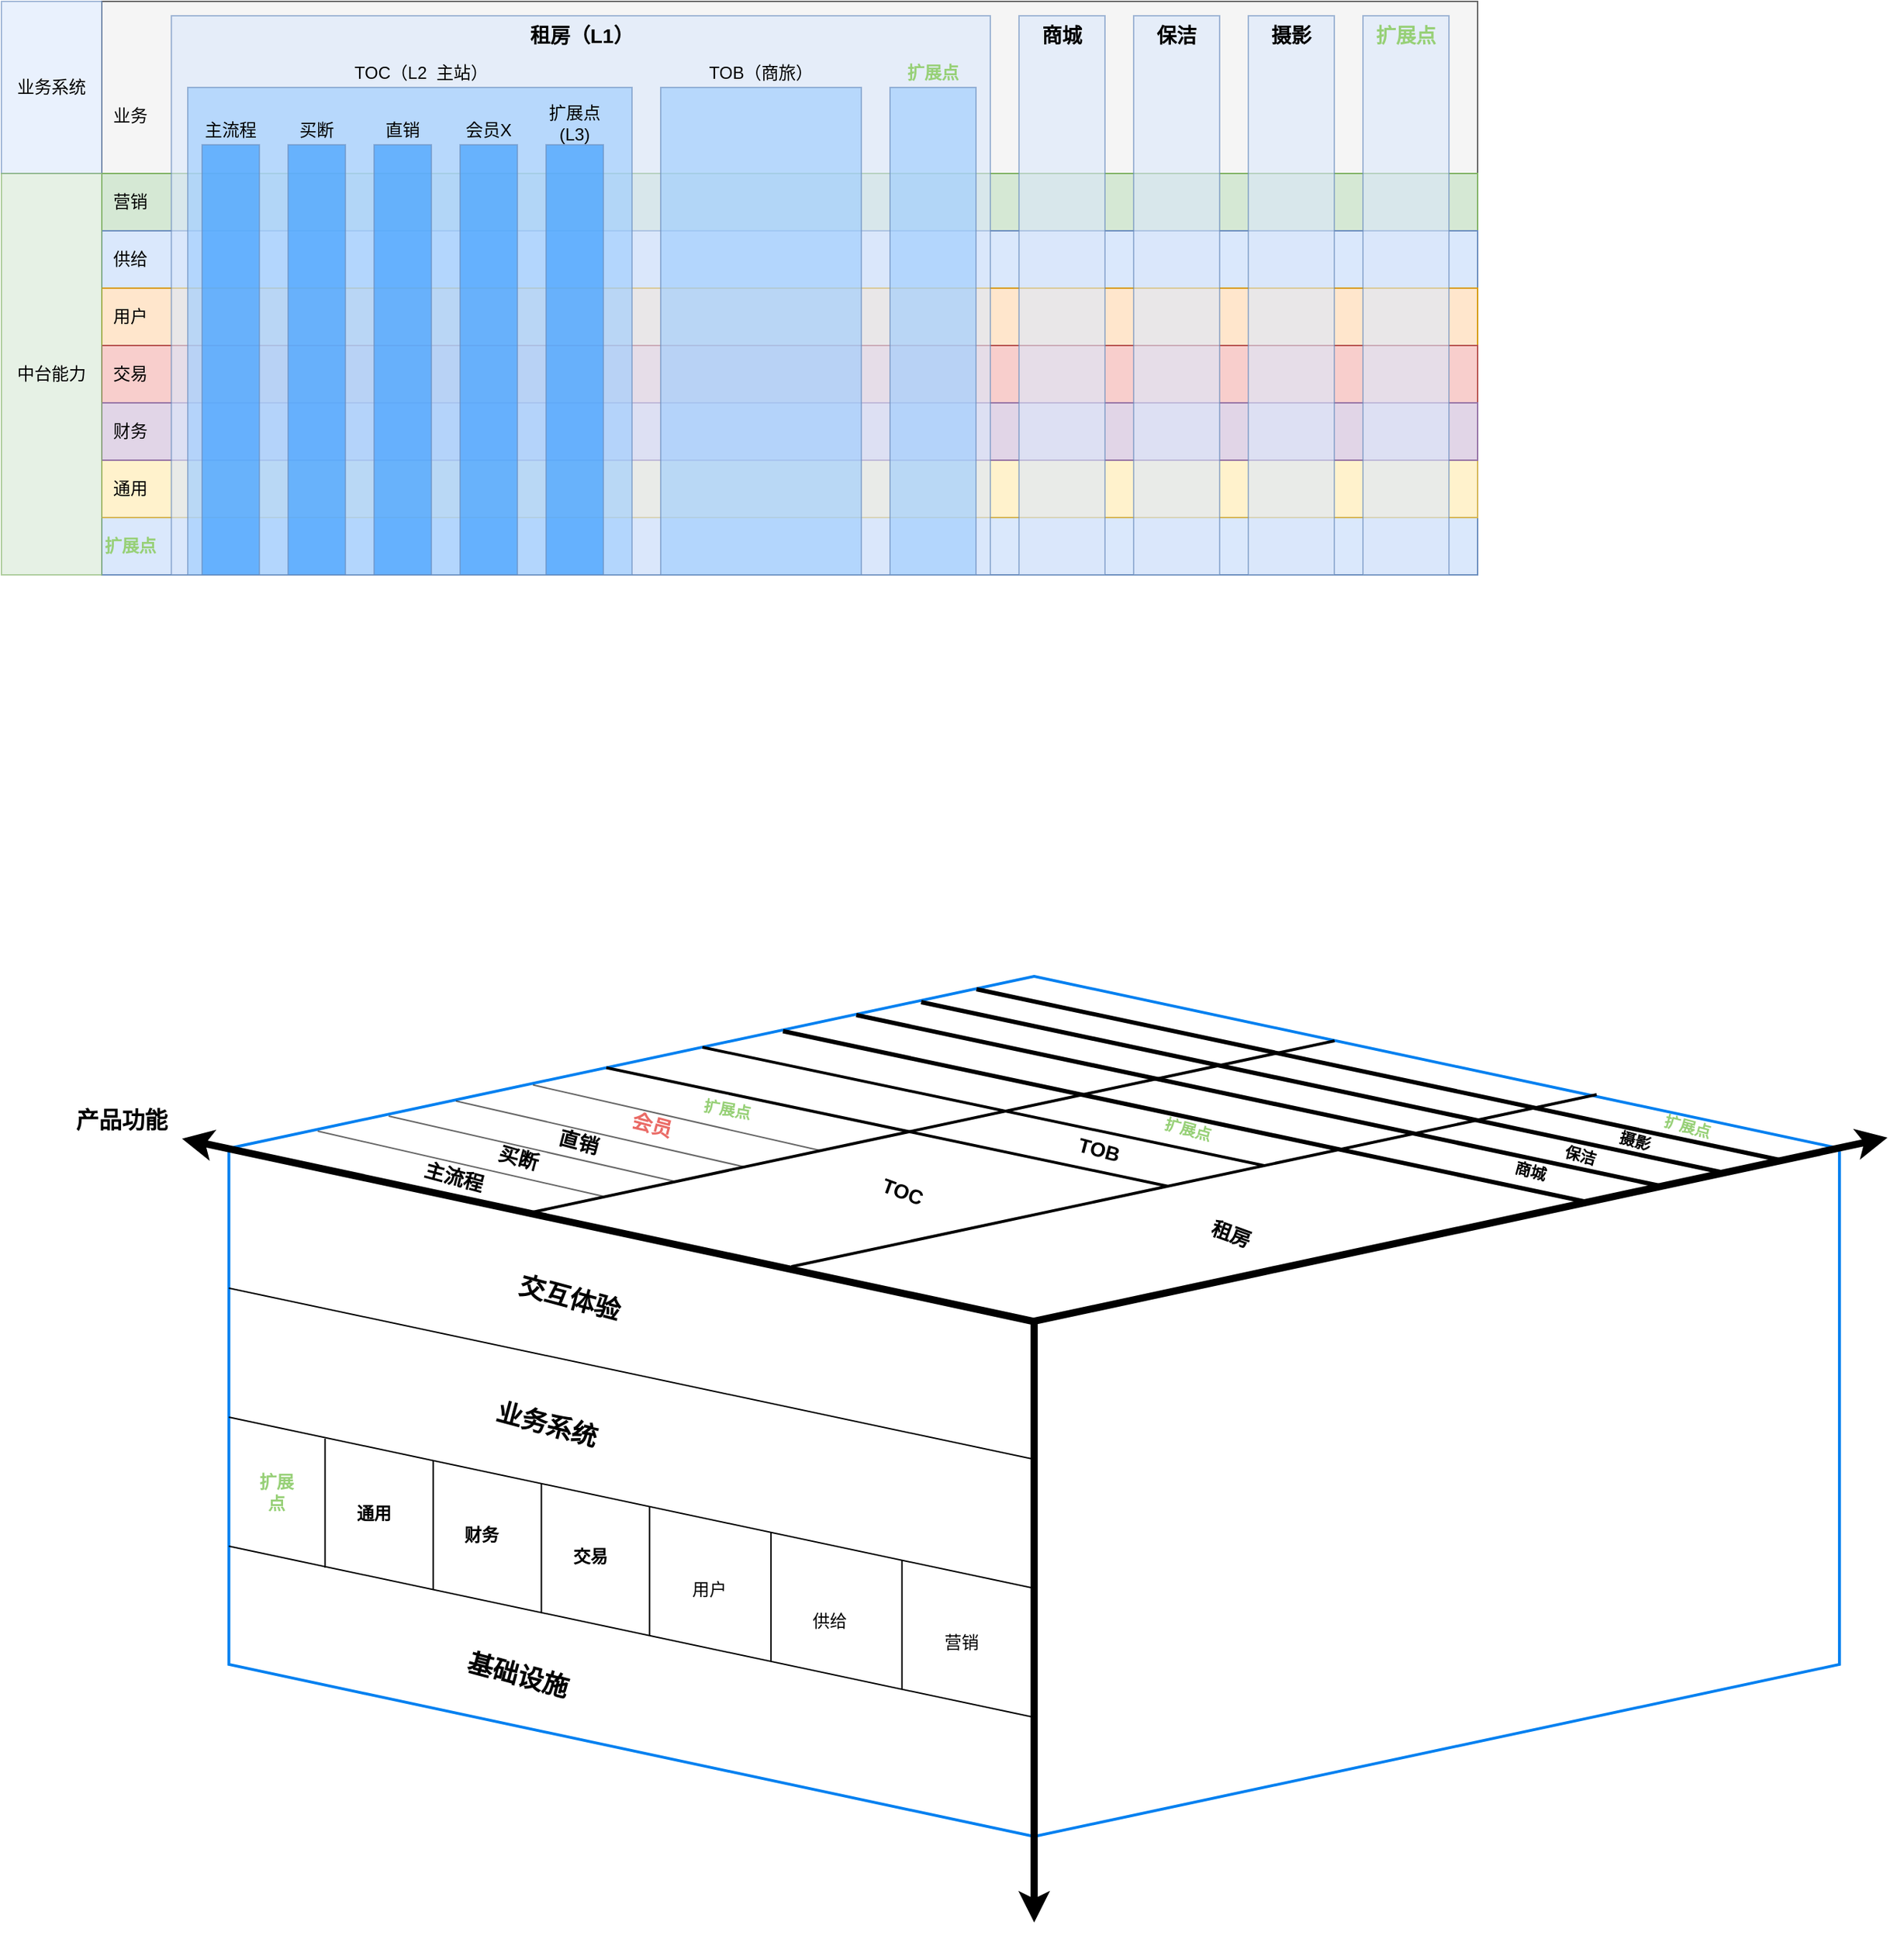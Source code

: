 <mxfile version="13.1.3" type="github" pages="13">
  <diagram id="XfgUZCqZ-UhJJhVUizb4" name="业务演进视角看中台">
    <mxGraphModel dx="1621" dy="741" grid="1" gridSize="10" guides="1" tooltips="1" connect="1" arrows="1" fold="1" page="1" pageScale="1" pageWidth="827" pageHeight="1169" math="0" shadow="0">
      <root>
        <mxCell id="BNlpcu6FY4RgHqhrOH3b-0" />
        <mxCell id="BNlpcu6FY4RgHqhrOH3b-1" value="产品功能" parent="BNlpcu6FY4RgHqhrOH3b-0" />
        <mxCell id="BNlpcu6FY4RgHqhrOH3b-72" value="" style="rounded=0;whiteSpace=wrap;html=1;fillColor=#dae8fc;strokeColor=#6c8ebf;" parent="BNlpcu6FY4RgHqhrOH3b-1" vertex="1">
          <mxGeometry x="110" y="420" width="960" height="40" as="geometry" />
        </mxCell>
        <mxCell id="BNlpcu6FY4RgHqhrOH3b-70" value="" style="rounded=0;whiteSpace=wrap;html=1;fillColor=#fff2cc;strokeColor=#d6b656;" parent="BNlpcu6FY4RgHqhrOH3b-1" vertex="1">
          <mxGeometry x="110" y="380" width="960" height="40" as="geometry" />
        </mxCell>
        <mxCell id="BNlpcu6FY4RgHqhrOH3b-56" value="" style="rounded=0;whiteSpace=wrap;html=1;fillColor=#f5f5f5;strokeColor=#666666;fontColor=#333333;" parent="BNlpcu6FY4RgHqhrOH3b-1" vertex="1">
          <mxGeometry x="110" y="60" width="960" height="120" as="geometry" />
        </mxCell>
        <mxCell id="BNlpcu6FY4RgHqhrOH3b-2" value="" style="rounded=0;whiteSpace=wrap;html=1;fillColor=#d5e8d4;strokeColor=#82b366;" parent="BNlpcu6FY4RgHqhrOH3b-1" vertex="1">
          <mxGeometry x="110" y="180" width="960" height="40" as="geometry" />
        </mxCell>
        <mxCell id="BNlpcu6FY4RgHqhrOH3b-3" value="" style="rounded=0;whiteSpace=wrap;html=1;fillColor=#dae8fc;strokeColor=#6c8ebf;" parent="BNlpcu6FY4RgHqhrOH3b-1" vertex="1">
          <mxGeometry x="110" y="220" width="960" height="40" as="geometry" />
        </mxCell>
        <mxCell id="BNlpcu6FY4RgHqhrOH3b-4" value="" style="rounded=0;whiteSpace=wrap;html=1;fillColor=#ffe6cc;strokeColor=#d79b00;" parent="BNlpcu6FY4RgHqhrOH3b-1" vertex="1">
          <mxGeometry x="110" y="260" width="960" height="40" as="geometry" />
        </mxCell>
        <mxCell id="BNlpcu6FY4RgHqhrOH3b-5" value="" style="rounded=0;whiteSpace=wrap;html=1;fillColor=#f8cecc;strokeColor=#b85450;" parent="BNlpcu6FY4RgHqhrOH3b-1" vertex="1">
          <mxGeometry x="110" y="300" width="960" height="40" as="geometry" />
        </mxCell>
        <mxCell id="BNlpcu6FY4RgHqhrOH3b-6" value="" style="rounded=0;whiteSpace=wrap;html=1;fillColor=#e1d5e7;strokeColor=#9673a6;" parent="BNlpcu6FY4RgHqhrOH3b-1" vertex="1">
          <mxGeometry x="110" y="340" width="960" height="40" as="geometry" />
        </mxCell>
        <mxCell id="BNlpcu6FY4RgHqhrOH3b-9" value="营销" style="text;html=1;strokeColor=none;fillColor=none;align=center;verticalAlign=middle;whiteSpace=wrap;rounded=0;" parent="BNlpcu6FY4RgHqhrOH3b-1" vertex="1">
          <mxGeometry x="110" y="190" width="40" height="20" as="geometry" />
        </mxCell>
        <mxCell id="BNlpcu6FY4RgHqhrOH3b-10" value="供给" style="text;html=1;strokeColor=none;fillColor=none;align=center;verticalAlign=middle;whiteSpace=wrap;rounded=0;" parent="BNlpcu6FY4RgHqhrOH3b-1" vertex="1">
          <mxGeometry x="110" y="230" width="40" height="20" as="geometry" />
        </mxCell>
        <mxCell id="BNlpcu6FY4RgHqhrOH3b-11" value="用户" style="text;html=1;strokeColor=none;fillColor=none;align=center;verticalAlign=middle;whiteSpace=wrap;rounded=0;" parent="BNlpcu6FY4RgHqhrOH3b-1" vertex="1">
          <mxGeometry x="110" y="270" width="40" height="20" as="geometry" />
        </mxCell>
        <mxCell id="BNlpcu6FY4RgHqhrOH3b-12" value="交易" style="text;html=1;strokeColor=none;fillColor=none;align=center;verticalAlign=middle;whiteSpace=wrap;rounded=0;" parent="BNlpcu6FY4RgHqhrOH3b-1" vertex="1">
          <mxGeometry x="110" y="310" width="40" height="20" as="geometry" />
        </mxCell>
        <mxCell id="BNlpcu6FY4RgHqhrOH3b-13" value="财务" style="text;html=1;strokeColor=none;fillColor=none;align=center;verticalAlign=middle;whiteSpace=wrap;rounded=0;" parent="BNlpcu6FY4RgHqhrOH3b-1" vertex="1">
          <mxGeometry x="110" y="350" width="40" height="20" as="geometry" />
        </mxCell>
        <mxCell id="BNlpcu6FY4RgHqhrOH3b-7" value="" style="rounded=0;whiteSpace=wrap;html=1;fillColor=#dae8fc;strokeColor=#6c8ebf;opacity=60;" parent="BNlpcu6FY4RgHqhrOH3b-1" vertex="1">
          <mxGeometry x="158.57" y="70" width="571.43" height="390" as="geometry" />
        </mxCell>
        <mxCell id="BNlpcu6FY4RgHqhrOH3b-8" value="&lt;b&gt;&lt;font style=&quot;font-size: 14px&quot;&gt;租房（L1）&lt;/font&gt;&lt;/b&gt;" style="text;html=1;strokeColor=none;fillColor=none;align=center;verticalAlign=middle;whiteSpace=wrap;rounded=0;" parent="BNlpcu6FY4RgHqhrOH3b-1" vertex="1">
          <mxGeometry x="160" y="74" width="570" height="20" as="geometry" />
        </mxCell>
        <mxCell id="BNlpcu6FY4RgHqhrOH3b-17" value="" style="rounded=0;whiteSpace=wrap;html=1;opacity=60;fillColor=#99CCFF;strokeColor=#6c8ebf;" parent="BNlpcu6FY4RgHqhrOH3b-1" vertex="1">
          <mxGeometry x="170" y="120" width="310" height="340" as="geometry" />
        </mxCell>
        <mxCell id="BNlpcu6FY4RgHqhrOH3b-18" value="TOC（L2&amp;nbsp; 主站）" style="text;html=1;strokeColor=none;fillColor=none;align=center;verticalAlign=middle;whiteSpace=wrap;rounded=0;opacity=60;" parent="BNlpcu6FY4RgHqhrOH3b-1" vertex="1">
          <mxGeometry x="230" y="100" width="205.71" height="20" as="geometry" />
        </mxCell>
        <mxCell id="BNlpcu6FY4RgHqhrOH3b-23" value="" style="rounded=0;whiteSpace=wrap;html=1;opacity=60;fillColor=#99CCFF;strokeColor=#6c8ebf;" parent="BNlpcu6FY4RgHqhrOH3b-1" vertex="1">
          <mxGeometry x="500" y="120" width="140" height="340" as="geometry" />
        </mxCell>
        <mxCell id="BNlpcu6FY4RgHqhrOH3b-24" value="TOB（商旅）" style="text;html=1;strokeColor=none;fillColor=none;align=center;verticalAlign=middle;whiteSpace=wrap;rounded=0;opacity=60;" parent="BNlpcu6FY4RgHqhrOH3b-1" vertex="1">
          <mxGeometry x="500" y="100" width="140" height="20" as="geometry" />
        </mxCell>
        <mxCell id="BNlpcu6FY4RgHqhrOH3b-57" value="业务" style="text;html=1;strokeColor=none;fillColor=none;align=center;verticalAlign=middle;whiteSpace=wrap;rounded=0;opacity=60;" parent="BNlpcu6FY4RgHqhrOH3b-1" vertex="1">
          <mxGeometry x="110" y="130" width="40" height="20" as="geometry" />
        </mxCell>
        <mxCell id="BNlpcu6FY4RgHqhrOH3b-71" value="通用" style="text;html=1;strokeColor=none;fillColor=none;align=center;verticalAlign=middle;whiteSpace=wrap;rounded=0;" parent="BNlpcu6FY4RgHqhrOH3b-1" vertex="1">
          <mxGeometry x="110" y="390" width="40" height="20" as="geometry" />
        </mxCell>
        <mxCell id="BNlpcu6FY4RgHqhrOH3b-73" value="&lt;font color=&quot;#97d077&quot;&gt;&lt;b&gt;扩展点&lt;/b&gt;&lt;/font&gt;" style="text;html=1;strokeColor=none;fillColor=none;align=center;verticalAlign=middle;whiteSpace=wrap;rounded=0;" parent="BNlpcu6FY4RgHqhrOH3b-1" vertex="1">
          <mxGeometry x="110" y="430" width="40" height="20" as="geometry" />
        </mxCell>
        <mxCell id="BNlpcu6FY4RgHqhrOH3b-76" value="业务系统" style="rounded=0;whiteSpace=wrap;html=1;fillColor=#dae8fc;opacity=60;strokeColor=#6c8ebf;" parent="BNlpcu6FY4RgHqhrOH3b-1" vertex="1">
          <mxGeometry x="40" y="60" width="70" height="120" as="geometry" />
        </mxCell>
        <mxCell id="BNlpcu6FY4RgHqhrOH3b-77" value="中台能力" style="rounded=0;whiteSpace=wrap;html=1;fillColor=#d5e8d4;opacity=60;strokeColor=#82b366;" parent="BNlpcu6FY4RgHqhrOH3b-1" vertex="1">
          <mxGeometry x="40" y="180" width="70" height="280" as="geometry" />
        </mxCell>
        <mxCell id="-UYEUcgpvrSQtk65ZE0i-113" value="" style="group" parent="BNlpcu6FY4RgHqhrOH3b-1" vertex="1" connectable="0">
          <mxGeometry x="166" y="740" width="1190" height="660" as="geometry" />
        </mxCell>
        <mxCell id="-UYEUcgpvrSQtk65ZE0i-55" value="" style="html=1;verticalLabelPosition=bottom;align=center;labelBackgroundColor=#ffffff;verticalAlign=top;strokeWidth=2;strokeColor=#0080F0;shadow=0;dashed=0;shape=mxgraph.ios7.icons.cube;" parent="-UYEUcgpvrSQtk65ZE0i-113" vertex="1">
          <mxGeometry x="32.706" width="1123.749" height="600" as="geometry" />
        </mxCell>
        <mxCell id="-UYEUcgpvrSQtk65ZE0i-59" value="" style="endArrow=none;html=1;exitX=0.5;exitY=0.999;exitDx=0;exitDy=0;exitPerimeter=0;entryX=0;entryY=0.8;entryDx=0;entryDy=0;entryPerimeter=0;" parent="-UYEUcgpvrSQtk65ZE0i-113" edge="1">
          <mxGeometry width="50" height="50" relative="1" as="geometry">
            <mxPoint x="594.581" y="426.9" as="sourcePoint" />
            <mxPoint x="32.706" y="307.5" as="targetPoint" />
          </mxGeometry>
        </mxCell>
        <mxCell id="-UYEUcgpvrSQtk65ZE0i-60" value="" style="endArrow=none;html=1;exitX=0.5;exitY=0.999;exitDx=0;exitDy=0;exitPerimeter=0;entryX=0;entryY=0.8;entryDx=0;entryDy=0;entryPerimeter=0;" parent="-UYEUcgpvrSQtk65ZE0i-113" edge="1">
          <mxGeometry width="50" height="50" relative="1" as="geometry">
            <mxPoint x="594.581" y="516.9" as="sourcePoint" />
            <mxPoint x="32.706" y="397.5" as="targetPoint" />
          </mxGeometry>
        </mxCell>
        <mxCell id="-UYEUcgpvrSQtk65ZE0i-61" value="" style="endArrow=none;html=1;exitX=0.5;exitY=0.999;exitDx=0;exitDy=0;exitPerimeter=0;entryX=0;entryY=0.8;entryDx=0;entryDy=0;entryPerimeter=0;" parent="-UYEUcgpvrSQtk65ZE0i-113" edge="1">
          <mxGeometry width="50" height="50" relative="1" as="geometry">
            <mxPoint x="594.581" y="336.9" as="sourcePoint" />
            <mxPoint x="32.706" y="217.5" as="targetPoint" />
          </mxGeometry>
        </mxCell>
        <mxCell id="-UYEUcgpvrSQtk65ZE0i-62" value="" style="endArrow=none;html=1;exitX=0.5;exitY=0.999;exitDx=0;exitDy=0;exitPerimeter=0;entryX=0;entryY=0.8;entryDx=0;entryDy=0;entryPerimeter=0;strokeWidth=3;" parent="-UYEUcgpvrSQtk65ZE0i-113" edge="1">
          <mxGeometry width="50" height="50" relative="1" as="geometry">
            <mxPoint x="981.184" y="157.65" as="sourcePoint" />
            <mxPoint x="419.309" y="38.25" as="targetPoint" />
          </mxGeometry>
        </mxCell>
        <mxCell id="-UYEUcgpvrSQtk65ZE0i-64" value="" style="endArrow=none;html=1;" parent="-UYEUcgpvrSQtk65ZE0i-113" edge="1">
          <mxGeometry width="50" height="50" relative="1" as="geometry">
            <mxPoint x="502.333" y="497.25" as="sourcePoint" />
            <mxPoint x="502.333" y="407.25" as="targetPoint" />
          </mxGeometry>
        </mxCell>
        <mxCell id="-UYEUcgpvrSQtk65ZE0i-65" value="" style="endArrow=none;html=1;" parent="-UYEUcgpvrSQtk65ZE0i-113" edge="1">
          <mxGeometry width="50" height="50" relative="1" as="geometry">
            <mxPoint x="410.923" y="477.75" as="sourcePoint" />
            <mxPoint x="410.923" y="387.75" as="targetPoint" />
          </mxGeometry>
        </mxCell>
        <mxCell id="-UYEUcgpvrSQtk65ZE0i-66" value="" style="endArrow=none;html=1;" parent="-UYEUcgpvrSQtk65ZE0i-113" edge="1">
          <mxGeometry width="50" height="50" relative="1" as="geometry">
            <mxPoint x="326.223" y="459.75" as="sourcePoint" />
            <mxPoint x="326.223" y="369.75" as="targetPoint" />
          </mxGeometry>
        </mxCell>
        <mxCell id="-UYEUcgpvrSQtk65ZE0i-67" value="" style="endArrow=none;html=1;" parent="-UYEUcgpvrSQtk65ZE0i-113" edge="1">
          <mxGeometry width="50" height="50" relative="1" as="geometry">
            <mxPoint x="175.271" y="427.5" as="sourcePoint" />
            <mxPoint x="175.271" y="337.5" as="targetPoint" />
          </mxGeometry>
        </mxCell>
        <mxCell id="-UYEUcgpvrSQtk65ZE0i-68" value="" style="endArrow=none;html=1;" parent="-UYEUcgpvrSQtk65ZE0i-113" edge="1">
          <mxGeometry width="50" height="50" relative="1" as="geometry">
            <mxPoint x="99.796" y="412.5" as="sourcePoint" />
            <mxPoint x="99.796" y="322.5" as="targetPoint" />
          </mxGeometry>
        </mxCell>
        <mxCell id="-UYEUcgpvrSQtk65ZE0i-69" value="" style="endArrow=none;html=1;" parent="-UYEUcgpvrSQtk65ZE0i-113" edge="1">
          <mxGeometry width="50" height="50" relative="1" as="geometry">
            <mxPoint x="250.747" y="444" as="sourcePoint" />
            <mxPoint x="250.747" y="354" as="targetPoint" />
          </mxGeometry>
        </mxCell>
        <mxCell id="-UYEUcgpvrSQtk65ZE0i-70" value="&lt;b&gt;&lt;font style=&quot;font-size: 18px&quot;&gt;业务系统&lt;/font&gt;&lt;/b&gt;" style="text;html=1;strokeColor=none;fillColor=none;align=center;verticalAlign=middle;whiteSpace=wrap;rounded=0;rotation=15;" parent="-UYEUcgpvrSQtk65ZE0i-113" vertex="1">
          <mxGeometry x="199.574" y="305.82" width="109.02" height="15.0" as="geometry" />
        </mxCell>
        <mxCell id="-UYEUcgpvrSQtk65ZE0i-72" value="&lt;span style=&quot;font-size: 18px&quot;&gt;&lt;b&gt;交互体验&lt;/b&gt;&lt;/span&gt;" style="text;html=1;strokeColor=none;fillColor=none;align=center;verticalAlign=middle;whiteSpace=wrap;rounded=0;rotation=15;" parent="-UYEUcgpvrSQtk65ZE0i-113" vertex="1">
          <mxGeometry x="216.364" y="217.5" width="109.02" height="15.0" as="geometry" />
        </mxCell>
        <mxCell id="-UYEUcgpvrSQtk65ZE0i-73" value="营销" style="text;html=1;strokeColor=none;fillColor=none;align=center;verticalAlign=middle;whiteSpace=wrap;rounded=0;" parent="-UYEUcgpvrSQtk65ZE0i-113" vertex="1">
          <mxGeometry x="527.491" y="457.5" width="33.545" height="15.0" as="geometry" />
        </mxCell>
        <mxCell id="-UYEUcgpvrSQtk65ZE0i-74" value="供给" style="text;html=1;strokeColor=none;fillColor=none;align=center;verticalAlign=middle;whiteSpace=wrap;rounded=0;" parent="-UYEUcgpvrSQtk65ZE0i-113" vertex="1">
          <mxGeometry x="435.243" y="442.5" width="33.545" height="15.0" as="geometry" />
        </mxCell>
        <mxCell id="-UYEUcgpvrSQtk65ZE0i-75" value="用户" style="text;html=1;strokeColor=none;fillColor=none;align=center;verticalAlign=middle;whiteSpace=wrap;rounded=0;" parent="-UYEUcgpvrSQtk65ZE0i-113" vertex="1">
          <mxGeometry x="351.381" y="420" width="33.545" height="15.0" as="geometry" />
        </mxCell>
        <mxCell id="-UYEUcgpvrSQtk65ZE0i-76" value="&lt;b&gt;交易&lt;/b&gt;" style="text;html=1;strokeColor=none;fillColor=none;align=center;verticalAlign=middle;whiteSpace=wrap;rounded=0;" parent="-UYEUcgpvrSQtk65ZE0i-113" vertex="1">
          <mxGeometry x="267.519" y="397.5" width="33.545" height="15.0" as="geometry" />
        </mxCell>
        <mxCell id="-UYEUcgpvrSQtk65ZE0i-77" value="&lt;b&gt;财务&lt;/b&gt;" style="text;html=1;strokeColor=none;fillColor=none;align=center;verticalAlign=middle;whiteSpace=wrap;rounded=0;" parent="-UYEUcgpvrSQtk65ZE0i-113" vertex="1">
          <mxGeometry x="192.044" y="382.5" width="33.545" height="15.0" as="geometry" />
        </mxCell>
        <mxCell id="-UYEUcgpvrSQtk65ZE0i-78" value="&lt;b&gt;通用&lt;/b&gt;" style="text;html=1;strokeColor=none;fillColor=none;align=center;verticalAlign=middle;whiteSpace=wrap;rounded=0;" parent="-UYEUcgpvrSQtk65ZE0i-113" vertex="1">
          <mxGeometry x="116.568" y="367.5" width="33.545" height="15.0" as="geometry" />
        </mxCell>
        <mxCell id="-UYEUcgpvrSQtk65ZE0i-79" value="&lt;b&gt;&lt;font color=&quot;#97d077&quot;&gt;扩展点&lt;/font&gt;&lt;/b&gt;" style="text;html=1;strokeColor=none;fillColor=none;align=center;verticalAlign=middle;whiteSpace=wrap;rounded=0;" parent="-UYEUcgpvrSQtk65ZE0i-113" vertex="1">
          <mxGeometry x="49.479" y="352.5" width="33.545" height="15.0" as="geometry" />
        </mxCell>
        <mxCell id="-UYEUcgpvrSQtk65ZE0i-80" value="&lt;span style=&quot;font-size: 18px&quot;&gt;&lt;b&gt;基础设施&lt;/b&gt;&lt;/span&gt;" style="text;html=1;strokeColor=none;fillColor=none;align=center;verticalAlign=middle;whiteSpace=wrap;rounded=0;rotation=15;" parent="-UYEUcgpvrSQtk65ZE0i-113" vertex="1">
          <mxGeometry x="180.06" y="480.0" width="109.02" height="15.0" as="geometry" />
        </mxCell>
        <mxCell id="-UYEUcgpvrSQtk65ZE0i-81" value="" style="endArrow=classic;html=1;exitX=0.499;exitY=0.4;exitDx=0;exitDy=0;exitPerimeter=0;strokeWidth=5;" parent="-UYEUcgpvrSQtk65ZE0i-113" edge="1">
          <mxGeometry width="50" height="50" relative="1" as="geometry">
            <mxPoint x="594.296" y="240.75" as="sourcePoint" />
            <mxPoint y="113.25" as="targetPoint" />
          </mxGeometry>
        </mxCell>
        <mxCell id="-UYEUcgpvrSQtk65ZE0i-82" value="" style="endArrow=classic;html=1;exitX=0.5;exitY=0.401;exitDx=0;exitDy=0;exitPerimeter=0;strokeWidth=5;" parent="-UYEUcgpvrSQtk65ZE0i-113" source="-UYEUcgpvrSQtk65ZE0i-55" edge="1">
          <mxGeometry width="50" height="50" relative="1" as="geometry">
            <mxPoint x="636.512" y="757.5" as="sourcePoint" />
            <mxPoint x="1190" y="112.5" as="targetPoint" />
          </mxGeometry>
        </mxCell>
        <mxCell id="-UYEUcgpvrSQtk65ZE0i-83" value="" style="endArrow=classic;html=1;strokeWidth=5;exitX=0.5;exitY=0.4;exitDx=0;exitDy=0;exitPerimeter=0;" parent="-UYEUcgpvrSQtk65ZE0i-113" source="-UYEUcgpvrSQtk65ZE0i-55" edge="1">
          <mxGeometry width="50" height="50" relative="1" as="geometry">
            <mxPoint x="602.967" y="742.5" as="sourcePoint" />
            <mxPoint x="594.581" y="660" as="targetPoint" />
          </mxGeometry>
        </mxCell>
        <mxCell id="-UYEUcgpvrSQtk65ZE0i-84" value="" style="endArrow=none;html=1;exitX=0.5;exitY=0.999;exitDx=0;exitDy=0;exitPerimeter=0;entryX=0;entryY=0.8;entryDx=0;entryDy=0;entryPerimeter=0;strokeWidth=3;" parent="-UYEUcgpvrSQtk65ZE0i-113" edge="1">
          <mxGeometry width="50" height="50" relative="1" as="geometry">
            <mxPoint x="1032.34" y="146.4" as="sourcePoint" />
            <mxPoint x="470.465" y="27" as="targetPoint" />
          </mxGeometry>
        </mxCell>
        <mxCell id="-UYEUcgpvrSQtk65ZE0i-85" value="" style="endArrow=none;html=1;exitX=0.5;exitY=0.999;exitDx=0;exitDy=0;exitPerimeter=0;entryX=0;entryY=0.8;entryDx=0;entryDy=0;entryPerimeter=0;strokeWidth=3;" parent="-UYEUcgpvrSQtk65ZE0i-113" edge="1">
          <mxGeometry width="50" height="50" relative="1" as="geometry">
            <mxPoint x="1077.625" y="137.4" as="sourcePoint" />
            <mxPoint x="515.751" y="18" as="targetPoint" />
          </mxGeometry>
        </mxCell>
        <mxCell id="-UYEUcgpvrSQtk65ZE0i-86" value="" style="endArrow=none;html=1;exitX=0.5;exitY=0.999;exitDx=0;exitDy=0;exitPerimeter=0;entryX=0;entryY=0.8;entryDx=0;entryDy=0;entryPerimeter=0;strokeWidth=3;" parent="-UYEUcgpvrSQtk65ZE0i-113" edge="1">
          <mxGeometry width="50" height="50" relative="1" as="geometry">
            <mxPoint x="1116.202" y="128.4" as="sourcePoint" />
            <mxPoint x="554.327" y="9" as="targetPoint" />
          </mxGeometry>
        </mxCell>
        <mxCell id="-UYEUcgpvrSQtk65ZE0i-87" value="" style="endArrow=none;html=1;strokeWidth=2;exitX=0.5;exitY=1;exitDx=0;exitDy=0;exitPerimeter=0;entryX=1;entryY=0.8;entryDx=0;entryDy=0;entryPerimeter=0;" parent="-UYEUcgpvrSQtk65ZE0i-113" edge="1">
          <mxGeometry width="50" height="50" relative="1" as="geometry">
            <mxPoint x="425.18" y="202.5" as="sourcePoint" />
            <mxPoint x="987.054" y="82.5" as="targetPoint" />
          </mxGeometry>
        </mxCell>
        <mxCell id="-UYEUcgpvrSQtk65ZE0i-89" value="" style="endArrow=none;html=1;strokeWidth=2;exitX=0.5;exitY=1;exitDx=0;exitDy=0;exitPerimeter=0;entryX=1;entryY=0.8;entryDx=0;entryDy=0;entryPerimeter=0;" parent="-UYEUcgpvrSQtk65ZE0i-113" edge="1">
          <mxGeometry width="50" height="50" relative="1" as="geometry">
            <mxPoint x="242.361" y="165" as="sourcePoint" />
            <mxPoint x="804.235" y="45" as="targetPoint" />
          </mxGeometry>
        </mxCell>
        <mxCell id="-UYEUcgpvrSQtk65ZE0i-90" value="" style="endArrow=none;html=1;exitX=0.5;exitY=0.999;exitDx=0;exitDy=0;exitPerimeter=0;strokeWidth=2;" parent="-UYEUcgpvrSQtk65ZE0i-113" edge="1">
          <mxGeometry width="50" height="50" relative="1" as="geometry">
            <mxPoint x="687.667" y="146.4" as="sourcePoint" />
            <mxPoint x="296.032" y="63.75" as="targetPoint" />
          </mxGeometry>
        </mxCell>
        <mxCell id="-UYEUcgpvrSQtk65ZE0i-91" value="" style="endArrow=none;html=1;entryX=0.141;entryY=0.145;entryDx=0;entryDy=0;entryPerimeter=0;opacity=60;" parent="-UYEUcgpvrSQtk65ZE0i-113" target="-UYEUcgpvrSQtk65ZE0i-55" edge="1">
          <mxGeometry width="50" height="50" relative="1" as="geometry">
            <mxPoint x="391.635" y="132.75" as="sourcePoint" />
            <mxPoint x="191.205" y="88.65" as="targetPoint" />
          </mxGeometry>
        </mxCell>
        <mxCell id="-UYEUcgpvrSQtk65ZE0i-92" value="&lt;b&gt;&lt;font style=&quot;font-size: 14px&quot;&gt;租房&lt;/font&gt;&lt;/b&gt;" style="text;html=1;strokeColor=none;fillColor=none;align=center;verticalAlign=middle;whiteSpace=wrap;rounded=0;rotation=20;" parent="-UYEUcgpvrSQtk65ZE0i-113" vertex="1">
          <mxGeometry x="703.6" y="172.5" width="56.4" height="15" as="geometry" />
        </mxCell>
        <mxCell id="-UYEUcgpvrSQtk65ZE0i-94" value="&lt;span style=&quot;font-size: 14px&quot;&gt;&lt;b&gt;TOC&lt;/b&gt;&lt;/span&gt;" style="text;html=1;strokeColor=none;fillColor=none;align=center;verticalAlign=middle;whiteSpace=wrap;rounded=0;rotation=20;" parent="-UYEUcgpvrSQtk65ZE0i-113" vertex="1">
          <mxGeometry x="485.56" y="142.5" width="33.545" height="15.0" as="geometry" />
        </mxCell>
        <mxCell id="-UYEUcgpvrSQtk65ZE0i-95" value="&lt;span style=&quot;font-size: 14px&quot;&gt;&lt;b&gt;TOB&lt;/b&gt;&lt;/span&gt;" style="text;html=1;strokeColor=none;fillColor=none;align=center;verticalAlign=middle;whiteSpace=wrap;rounded=0;rotation=15;" parent="-UYEUcgpvrSQtk65ZE0i-113" vertex="1">
          <mxGeometry x="619.13" y="113.5" width="41.87" height="15" as="geometry" />
        </mxCell>
        <mxCell id="-UYEUcgpvrSQtk65ZE0i-98" value="" style="endArrow=none;html=1;exitX=0.5;exitY=0.999;exitDx=0;exitDy=0;exitPerimeter=0;strokeWidth=2;" parent="-UYEUcgpvrSQtk65ZE0i-113" edge="1">
          <mxGeometry width="50" height="50" relative="1" as="geometry">
            <mxPoint x="755.595" y="132.15" as="sourcePoint" />
            <mxPoint x="363.122" y="49.5" as="targetPoint" />
          </mxGeometry>
        </mxCell>
        <mxCell id="-UYEUcgpvrSQtk65ZE0i-100" value="&lt;b&gt;&lt;font style=&quot;font-size: 11px&quot; color=&quot;#97d077&quot;&gt;扩展点&lt;/font&gt;&lt;/b&gt;" style="text;html=1;strokeColor=none;fillColor=none;align=center;verticalAlign=middle;whiteSpace=wrap;rounded=0;rotation=15;" parent="-UYEUcgpvrSQtk65ZE0i-113" vertex="1">
          <mxGeometry x="667.06" y="99.5" width="69.94" height="15" as="geometry" />
        </mxCell>
        <mxCell id="-UYEUcgpvrSQtk65ZE0i-101" value="" style="endArrow=none;html=1;entryX=0.141;entryY=0.145;entryDx=0;entryDy=0;entryPerimeter=0;opacity=60;" parent="-UYEUcgpvrSQtk65ZE0i-113" edge="1">
          <mxGeometry width="50" height="50" relative="1" as="geometry">
            <mxPoint x="295.194" y="153.75" as="sourcePoint" />
            <mxPoint x="94.714" y="108.0" as="targetPoint" />
          </mxGeometry>
        </mxCell>
        <mxCell id="-UYEUcgpvrSQtk65ZE0i-102" value="" style="endArrow=none;html=1;entryX=0.141;entryY=0.145;entryDx=0;entryDy=0;entryPerimeter=0;opacity=60;" parent="-UYEUcgpvrSQtk65ZE0i-113" edge="1">
          <mxGeometry width="50" height="50" relative="1" as="geometry">
            <mxPoint x="344.672" y="143.25" as="sourcePoint" />
            <mxPoint x="144.192" y="97.5" as="targetPoint" />
          </mxGeometry>
        </mxCell>
        <mxCell id="-UYEUcgpvrSQtk65ZE0i-103" value="" style="endArrow=none;html=1;entryX=0.141;entryY=0.145;entryDx=0;entryDy=0;entryPerimeter=0;opacity=60;" parent="-UYEUcgpvrSQtk65ZE0i-113" edge="1">
          <mxGeometry width="50" height="50" relative="1" as="geometry">
            <mxPoint x="445.307" y="121.5" as="sourcePoint" />
            <mxPoint x="244.826" y="75.75" as="targetPoint" />
          </mxGeometry>
        </mxCell>
        <mxCell id="-UYEUcgpvrSQtk65ZE0i-105" value="&lt;span style=&quot;font-size: 11px&quot;&gt;&lt;b&gt;&lt;font color=&quot;#97d077&quot;&gt;扩展点&lt;/font&gt;&lt;/b&gt;&lt;/span&gt;" style="text;html=1;strokeColor=none;fillColor=none;align=center;verticalAlign=middle;whiteSpace=wrap;rounded=0;rotation=15;" parent="-UYEUcgpvrSQtk65ZE0i-113" vertex="1">
          <mxGeometry x="1030" y="97.5" width="40.92" height="15" as="geometry" />
        </mxCell>
        <mxCell id="-UYEUcgpvrSQtk65ZE0i-106" value="&lt;span style=&quot;font-size: 11px&quot;&gt;&lt;b&gt;摄影&lt;/b&gt;&lt;/span&gt;" style="text;html=1;strokeColor=none;fillColor=none;align=center;verticalAlign=middle;whiteSpace=wrap;rounded=0;rotation=15;" parent="-UYEUcgpvrSQtk65ZE0i-113" vertex="1">
          <mxGeometry x="997.118" y="107.25" width="33.545" height="15.0" as="geometry" />
        </mxCell>
        <mxCell id="-UYEUcgpvrSQtk65ZE0i-107" value="&lt;span style=&quot;font-size: 11px&quot;&gt;&lt;b&gt;保洁&lt;/b&gt;&lt;/span&gt;" style="text;html=1;strokeColor=none;fillColor=none;align=center;verticalAlign=middle;whiteSpace=wrap;rounded=0;rotation=15;" parent="-UYEUcgpvrSQtk65ZE0i-113" vertex="1">
          <mxGeometry x="958.541" y="117" width="33.545" height="15.0" as="geometry" />
        </mxCell>
        <mxCell id="-UYEUcgpvrSQtk65ZE0i-108" value="&lt;span style=&quot;font-size: 11px&quot;&gt;&lt;b&gt;商城&lt;/b&gt;&lt;/span&gt;" style="text;html=1;strokeColor=none;fillColor=none;align=center;verticalAlign=middle;whiteSpace=wrap;rounded=0;rotation=15;" parent="-UYEUcgpvrSQtk65ZE0i-113" vertex="1">
          <mxGeometry x="923.998" y="128.5" width="33.545" height="15.0" as="geometry" />
        </mxCell>
        <mxCell id="-UYEUcgpvrSQtk65ZE0i-109" value="&lt;b&gt;&lt;font style=&quot;font-size: 11px&quot; color=&quot;#97d077&quot;&gt;扩展点&lt;/font&gt;&lt;/b&gt;" style="text;html=1;strokeColor=none;fillColor=none;align=center;verticalAlign=middle;whiteSpace=wrap;rounded=0;rotation=10;" parent="-UYEUcgpvrSQtk65ZE0i-113" vertex="1">
          <mxGeometry x="360" y="85.5" width="40.86" height="15" as="geometry" />
        </mxCell>
        <mxCell id="-UYEUcgpvrSQtk65ZE0i-111" value="&lt;span style=&quot;font-size: 14px&quot;&gt;&lt;b&gt;主流程&lt;/b&gt;&lt;/span&gt;" style="text;html=1;strokeColor=none;fillColor=none;align=center;verticalAlign=middle;whiteSpace=wrap;rounded=0;rotation=15;" parent="-UYEUcgpvrSQtk65ZE0i-113" vertex="1">
          <mxGeometry x="158.5" y="132" width="61.5" height="15" as="geometry" />
        </mxCell>
        <mxCell id="-UYEUcgpvrSQtk65ZE0i-112" value="&lt;span style=&quot;font-size: 14px&quot;&gt;&lt;b&gt;买断&lt;/b&gt;&lt;/span&gt;" style="text;html=1;strokeColor=none;fillColor=none;align=center;verticalAlign=middle;whiteSpace=wrap;rounded=0;rotation=15;" parent="-UYEUcgpvrSQtk65ZE0i-113" vertex="1">
          <mxGeometry x="205.43" y="119" width="59.57" height="15" as="geometry" />
        </mxCell>
        <mxCell id="z8LBrJbj7_vEb0JIclTU-1" value="&lt;span style=&quot;font-size: 14px&quot;&gt;&lt;b&gt;直销&lt;/b&gt;&lt;/span&gt;" style="text;html=1;strokeColor=none;fillColor=none;align=center;verticalAlign=middle;whiteSpace=wrap;rounded=0;rotation=15;" parent="-UYEUcgpvrSQtk65ZE0i-113" vertex="1">
          <mxGeometry x="247.43" y="108" width="59.57" height="15" as="geometry" />
        </mxCell>
        <mxCell id="z8LBrJbj7_vEb0JIclTU-2" value="&lt;span style=&quot;font-size: 14px&quot;&gt;&lt;b&gt;&lt;font color=&quot;#ea6b66&quot;&gt;会员&lt;/font&gt;&lt;/b&gt;&lt;/span&gt;" style="text;html=1;strokeColor=none;fillColor=none;align=center;verticalAlign=middle;whiteSpace=wrap;rounded=0;rotation=15;" parent="-UYEUcgpvrSQtk65ZE0i-113" vertex="1">
          <mxGeometry x="298" y="96.5" width="59.57" height="15" as="geometry" />
        </mxCell>
        <mxCell id="z8LBrJbj7_vEb0JIclTU-3" value="&lt;b&gt;&lt;font style=&quot;font-size: 16px&quot;&gt;产品功能&lt;/font&gt;&lt;/b&gt;" style="text;html=1;strokeColor=none;fillColor=none;align=center;verticalAlign=middle;whiteSpace=wrap;rounded=0;" parent="BNlpcu6FY4RgHqhrOH3b-1" vertex="1">
          <mxGeometry x="88.57" y="830" width="70" height="20" as="geometry" />
        </mxCell>
        <mxCell id="BNlpcu6FY4RgHqhrOH3b-15" value="业务线" parent="BNlpcu6FY4RgHqhrOH3b-0" />
        <mxCell id="BNlpcu6FY4RgHqhrOH3b-25" value="" style="rounded=0;whiteSpace=wrap;html=1;opacity=60;fillColor=#3399FF;strokeColor=#6c8ebf;" parent="BNlpcu6FY4RgHqhrOH3b-15" vertex="1">
          <mxGeometry x="180" y="160" width="40" height="300" as="geometry" />
        </mxCell>
        <mxCell id="BNlpcu6FY4RgHqhrOH3b-27" value="主流程" style="text;html=1;strokeColor=none;fillColor=none;align=center;verticalAlign=middle;whiteSpace=wrap;rounded=0;opacity=60;" parent="BNlpcu6FY4RgHqhrOH3b-15" vertex="1">
          <mxGeometry x="180" y="140" width="40" height="20" as="geometry" />
        </mxCell>
        <mxCell id="BNlpcu6FY4RgHqhrOH3b-28" value="" style="rounded=0;whiteSpace=wrap;html=1;opacity=60;fillColor=#3399FF;strokeColor=#6c8ebf;" parent="BNlpcu6FY4RgHqhrOH3b-15" vertex="1">
          <mxGeometry x="240" y="160" width="40" height="300" as="geometry" />
        </mxCell>
        <mxCell id="BNlpcu6FY4RgHqhrOH3b-29" value="买断" style="text;html=1;strokeColor=none;fillColor=none;align=center;verticalAlign=middle;whiteSpace=wrap;rounded=0;opacity=60;" parent="BNlpcu6FY4RgHqhrOH3b-15" vertex="1">
          <mxGeometry x="240" y="140" width="40" height="20" as="geometry" />
        </mxCell>
        <mxCell id="BNlpcu6FY4RgHqhrOH3b-30" value="" style="rounded=0;whiteSpace=wrap;html=1;opacity=60;fillColor=#3399FF;strokeColor=#6c8ebf;" parent="BNlpcu6FY4RgHqhrOH3b-15" vertex="1">
          <mxGeometry x="300" y="160" width="40" height="300" as="geometry" />
        </mxCell>
        <mxCell id="BNlpcu6FY4RgHqhrOH3b-31" value="直销" style="text;html=1;strokeColor=none;fillColor=none;align=center;verticalAlign=middle;whiteSpace=wrap;rounded=0;opacity=60;" parent="BNlpcu6FY4RgHqhrOH3b-15" vertex="1">
          <mxGeometry x="300" y="140" width="40" height="20" as="geometry" />
        </mxCell>
        <mxCell id="BNlpcu6FY4RgHqhrOH3b-32" value="" style="rounded=0;whiteSpace=wrap;html=1;opacity=60;fillColor=#3399FF;strokeColor=#6c8ebf;" parent="BNlpcu6FY4RgHqhrOH3b-15" vertex="1">
          <mxGeometry x="360" y="160" width="40" height="300" as="geometry" />
        </mxCell>
        <mxCell id="BNlpcu6FY4RgHqhrOH3b-33" value="会员X" style="text;html=1;strokeColor=none;fillColor=none;align=center;verticalAlign=middle;whiteSpace=wrap;rounded=0;opacity=60;" parent="BNlpcu6FY4RgHqhrOH3b-15" vertex="1">
          <mxGeometry x="360" y="140" width="40" height="20" as="geometry" />
        </mxCell>
        <mxCell id="BNlpcu6FY4RgHqhrOH3b-36" value="" style="rounded=0;whiteSpace=wrap;html=1;opacity=60;fillColor=#3399FF;strokeColor=#6c8ebf;" parent="BNlpcu6FY4RgHqhrOH3b-15" vertex="1">
          <mxGeometry x="420" y="160" width="40" height="300" as="geometry" />
        </mxCell>
        <mxCell id="BNlpcu6FY4RgHqhrOH3b-39" value="扩展点(L3)" style="text;html=1;strokeColor=none;fillColor=none;align=center;verticalAlign=middle;whiteSpace=wrap;rounded=0;opacity=60;" parent="BNlpcu6FY4RgHqhrOH3b-15" vertex="1">
          <mxGeometry x="420" y="135" width="40" height="20" as="geometry" />
        </mxCell>
        <mxCell id="BNlpcu6FY4RgHqhrOH3b-42" value="" style="rounded=0;whiteSpace=wrap;html=1;opacity=60;fillColor=#99CCFF;strokeColor=#6c8ebf;" parent="BNlpcu6FY4RgHqhrOH3b-15" vertex="1">
          <mxGeometry x="660" y="120" width="60" height="340" as="geometry" />
        </mxCell>
        <mxCell id="BNlpcu6FY4RgHqhrOH3b-43" value="&lt;font color=&quot;#97d077&quot;&gt;&lt;b&gt;扩展点&lt;/b&gt;&lt;/font&gt;" style="text;html=1;strokeColor=none;fillColor=none;align=center;verticalAlign=middle;whiteSpace=wrap;rounded=0;opacity=60;" parent="BNlpcu6FY4RgHqhrOH3b-15" vertex="1">
          <mxGeometry x="660" y="100" width="60" height="20" as="geometry" />
        </mxCell>
        <mxCell id="BNlpcu6FY4RgHqhrOH3b-44" value="" style="rounded=0;whiteSpace=wrap;html=1;fillColor=#dae8fc;strokeColor=#6c8ebf;opacity=60;" parent="BNlpcu6FY4RgHqhrOH3b-15" vertex="1">
          <mxGeometry x="750" y="70" width="60" height="390" as="geometry" />
        </mxCell>
        <mxCell id="BNlpcu6FY4RgHqhrOH3b-46" value="&lt;span style=&quot;font-size: 14px&quot;&gt;&lt;b&gt;商城&lt;/b&gt;&lt;/span&gt;" style="text;html=1;strokeColor=none;fillColor=none;align=center;verticalAlign=middle;whiteSpace=wrap;rounded=0;" parent="BNlpcu6FY4RgHqhrOH3b-15" vertex="1">
          <mxGeometry x="750" y="74" width="60" height="20" as="geometry" />
        </mxCell>
        <mxCell id="BNlpcu6FY4RgHqhrOH3b-60" value="" style="rounded=0;whiteSpace=wrap;html=1;fillColor=#dae8fc;strokeColor=#6c8ebf;opacity=60;" parent="BNlpcu6FY4RgHqhrOH3b-15" vertex="1">
          <mxGeometry x="830" y="70" width="60" height="390" as="geometry" />
        </mxCell>
        <mxCell id="BNlpcu6FY4RgHqhrOH3b-61" value="&lt;span style=&quot;font-size: 14px&quot;&gt;&lt;b&gt;保洁&lt;/b&gt;&lt;/span&gt;" style="text;html=1;strokeColor=none;fillColor=none;align=center;verticalAlign=middle;whiteSpace=wrap;rounded=0;" parent="BNlpcu6FY4RgHqhrOH3b-15" vertex="1">
          <mxGeometry x="830" y="74" width="60" height="20" as="geometry" />
        </mxCell>
        <mxCell id="BNlpcu6FY4RgHqhrOH3b-65" value="" style="rounded=0;whiteSpace=wrap;html=1;fillColor=#dae8fc;strokeColor=#6c8ebf;opacity=60;" parent="BNlpcu6FY4RgHqhrOH3b-15" vertex="1">
          <mxGeometry x="910" y="70" width="60" height="390" as="geometry" />
        </mxCell>
        <mxCell id="BNlpcu6FY4RgHqhrOH3b-66" value="&lt;span style=&quot;font-size: 14px&quot;&gt;&lt;b&gt;摄影&lt;/b&gt;&lt;/span&gt;" style="text;html=1;strokeColor=none;fillColor=none;align=center;verticalAlign=middle;whiteSpace=wrap;rounded=0;" parent="BNlpcu6FY4RgHqhrOH3b-15" vertex="1">
          <mxGeometry x="910" y="74" width="60" height="20" as="geometry" />
        </mxCell>
        <mxCell id="BNlpcu6FY4RgHqhrOH3b-67" value="" style="rounded=0;whiteSpace=wrap;html=1;fillColor=#dae8fc;strokeColor=#6c8ebf;opacity=60;" parent="BNlpcu6FY4RgHqhrOH3b-15" vertex="1">
          <mxGeometry x="990" y="70" width="60" height="390" as="geometry" />
        </mxCell>
        <mxCell id="BNlpcu6FY4RgHqhrOH3b-68" value="&lt;span style=&quot;font-size: 14px&quot;&gt;&lt;b&gt;&lt;font color=&quot;#97d077&quot;&gt;扩展点&lt;/font&gt;&lt;/b&gt;&lt;/span&gt;" style="text;html=1;strokeColor=none;fillColor=none;align=center;verticalAlign=middle;whiteSpace=wrap;rounded=0;" parent="BNlpcu6FY4RgHqhrOH3b-15" vertex="1">
          <mxGeometry x="990" y="74" width="60" height="20" as="geometry" />
        </mxCell>
      </root>
    </mxGraphModel>
  </diagram>
  <diagram id="m-3Kd5v_KkX7SUyNV3uM" name="业务中台功能视图">
    <mxGraphModel dx="1621" dy="741" grid="1" gridSize="10" guides="1" tooltips="1" connect="1" arrows="1" fold="1" page="1" pageScale="1" pageWidth="827" pageHeight="1169" math="0" shadow="0">
      <root>
        <mxCell id="vQ10cfYrCqLOtbo8QFiQ-0" />
        <mxCell id="vQ10cfYrCqLOtbo8QFiQ-1" parent="vQ10cfYrCqLOtbo8QFiQ-0" />
        <mxCell id="TuSDeQpd0IseLgMoHxnS-0" value="" style="group" parent="vQ10cfYrCqLOtbo8QFiQ-1" vertex="1" connectable="0">
          <mxGeometry x="80" y="120" width="1331" height="710" as="geometry" />
        </mxCell>
        <mxCell id="TuSDeQpd0IseLgMoHxnS-1" value="" style="rounded=0;whiteSpace=wrap;html=1;" parent="TuSDeQpd0IseLgMoHxnS-0" vertex="1">
          <mxGeometry x="0.831" y="225.909" width="756.533" height="225.909" as="geometry" />
        </mxCell>
        <mxCell id="TuSDeQpd0IseLgMoHxnS-2" value="" style="rounded=0;whiteSpace=wrap;html=1;" parent="TuSDeQpd0IseLgMoHxnS-0" vertex="1">
          <mxGeometry x="757.365" y="225.909" width="440.618" height="225.909" as="geometry" />
        </mxCell>
        <mxCell id="TuSDeQpd0IseLgMoHxnS-3" value="&lt;b&gt;&lt;font style=&quot;font-size: 18px&quot;&gt;业务中台&lt;/font&gt;&lt;/b&gt;" style="text;html=1;strokeColor=none;fillColor=none;align=center;verticalAlign=middle;whiteSpace=wrap;rounded=0;" parent="TuSDeQpd0IseLgMoHxnS-0" vertex="1">
          <mxGeometry x="67.34" y="306.591" width="24.941" height="80.682" as="geometry" />
        </mxCell>
        <mxCell id="TuSDeQpd0IseLgMoHxnS-4" value="&lt;b&gt;&lt;font style=&quot;font-size: 18px&quot;&gt;数据中台&lt;/font&gt;&lt;/b&gt;" style="text;html=1;strokeColor=none;fillColor=none;align=center;verticalAlign=middle;whiteSpace=wrap;rounded=0;" parent="TuSDeQpd0IseLgMoHxnS-0" vertex="1">
          <mxGeometry x="599.407" y="314.659" width="24.941" height="80.682" as="geometry" />
        </mxCell>
        <mxCell id="TuSDeQpd0IseLgMoHxnS-5" value="" style="rounded=0;whiteSpace=wrap;html=1;" parent="TuSDeQpd0IseLgMoHxnS-0" vertex="1">
          <mxGeometry x="0.831" width="1197.152" height="193.636" as="geometry" />
        </mxCell>
        <mxCell id="TuSDeQpd0IseLgMoHxnS-6" value="&lt;span style=&quot;font-size: 18px&quot;&gt;&lt;b&gt;业务前台&lt;/b&gt;&lt;/span&gt;" style="text;html=1;strokeColor=none;fillColor=none;align=center;verticalAlign=middle;whiteSpace=wrap;rounded=0;" parent="TuSDeQpd0IseLgMoHxnS-0" vertex="1">
          <mxGeometry x="17.458" y="24.205" width="24.941" height="137.159" as="geometry" />
        </mxCell>
        <mxCell id="TuSDeQpd0IseLgMoHxnS-7" value="" style="rounded=0;whiteSpace=wrap;html=1;dashed=1;" parent="TuSDeQpd0IseLgMoHxnS-0" vertex="1">
          <mxGeometry x="60.689" y="24.205" width="1122.33" height="64.545" as="geometry" />
        </mxCell>
        <mxCell id="TuSDeQpd0IseLgMoHxnS-8" value="" style="rounded=0;whiteSpace=wrap;html=1;dashed=1;" parent="TuSDeQpd0IseLgMoHxnS-0" vertex="1">
          <mxGeometry x="60.273" y="112.955" width="1122.33" height="64.545" as="geometry" />
        </mxCell>
        <mxCell id="TuSDeQpd0IseLgMoHxnS-9" value="&lt;b&gt;客户端&lt;/b&gt;" style="text;html=1;strokeColor=none;fillColor=none;align=center;verticalAlign=middle;whiteSpace=wrap;rounded=0;" parent="TuSDeQpd0IseLgMoHxnS-0" vertex="1">
          <mxGeometry x="67.34" y="40.341" width="16.627" height="40.341" as="geometry" />
        </mxCell>
        <mxCell id="TuSDeQpd0IseLgMoHxnS-10" value="" style="group" parent="TuSDeQpd0IseLgMoHxnS-0" vertex="1" connectable="0">
          <mxGeometry x="59.026" y="242.045" width="83.136" height="193.636" as="geometry" />
        </mxCell>
        <mxCell id="TuSDeQpd0IseLgMoHxnS-11" value="" style="rounded=0;whiteSpace=wrap;html=1;dashed=1;" parent="TuSDeQpd0IseLgMoHxnS-10" vertex="1">
          <mxGeometry width="83.136" height="193.636" as="geometry" />
        </mxCell>
        <mxCell id="TuSDeQpd0IseLgMoHxnS-12" value="交易&lt;br&gt;管理前台" style="rounded=1;whiteSpace=wrap;html=1;" parent="TuSDeQpd0IseLgMoHxnS-10" vertex="1">
          <mxGeometry x="7.482" y="40.341" width="66.508" height="40.341" as="geometry" />
        </mxCell>
        <mxCell id="TuSDeQpd0IseLgMoHxnS-13" value="订单服务" style="rounded=1;whiteSpace=wrap;html=1;" parent="TuSDeQpd0IseLgMoHxnS-10" vertex="1">
          <mxGeometry x="7.482" y="137.159" width="66.508" height="48.409" as="geometry" />
        </mxCell>
        <mxCell id="TuSDeQpd0IseLgMoHxnS-14" value="&lt;b&gt;交易中心&lt;/b&gt;" style="text;html=1;strokeColor=none;fillColor=none;align=center;verticalAlign=middle;whiteSpace=wrap;rounded=0;" parent="TuSDeQpd0IseLgMoHxnS-10" vertex="1">
          <mxGeometry x="8.314" y="8.068" width="66.508" height="16.136" as="geometry" />
        </mxCell>
        <mxCell id="TuSDeQpd0IseLgMoHxnS-15" value="" style="group" parent="TuSDeQpd0IseLgMoHxnS-0" vertex="1" connectable="0">
          <mxGeometry x="158.789" y="242.045" width="83.136" height="193.636" as="geometry" />
        </mxCell>
        <mxCell id="TuSDeQpd0IseLgMoHxnS-16" value="" style="rounded=0;whiteSpace=wrap;html=1;dashed=1;" parent="TuSDeQpd0IseLgMoHxnS-15" vertex="1">
          <mxGeometry width="83.136" height="193.636" as="geometry" />
        </mxCell>
        <mxCell id="TuSDeQpd0IseLgMoHxnS-17" value="供给&lt;br&gt;管理前台" style="rounded=1;whiteSpace=wrap;html=1;" parent="TuSDeQpd0IseLgMoHxnS-15" vertex="1">
          <mxGeometry x="7.482" y="40.341" width="66.508" height="40.341" as="geometry" />
        </mxCell>
        <mxCell id="TuSDeQpd0IseLgMoHxnS-18" value="供给服务" style="rounded=1;whiteSpace=wrap;html=1;" parent="TuSDeQpd0IseLgMoHxnS-15" vertex="1">
          <mxGeometry x="7.482" y="137.159" width="66.508" height="48.409" as="geometry" />
        </mxCell>
        <mxCell id="TuSDeQpd0IseLgMoHxnS-19" value="&lt;b&gt;供给中心&lt;/b&gt;" style="text;html=1;strokeColor=none;fillColor=none;align=center;verticalAlign=middle;whiteSpace=wrap;rounded=0;" parent="TuSDeQpd0IseLgMoHxnS-15" vertex="1">
          <mxGeometry x="8.314" y="8.068" width="66.508" height="16.136" as="geometry" />
        </mxCell>
        <mxCell id="TuSDeQpd0IseLgMoHxnS-20" value="" style="group" parent="TuSDeQpd0IseLgMoHxnS-0" vertex="1" connectable="0">
          <mxGeometry x="258.552" y="242.045" width="83.136" height="193.636" as="geometry" />
        </mxCell>
        <mxCell id="TuSDeQpd0IseLgMoHxnS-21" value="" style="rounded=0;whiteSpace=wrap;html=1;dashed=1;" parent="TuSDeQpd0IseLgMoHxnS-20" vertex="1">
          <mxGeometry width="83.136" height="193.636" as="geometry" />
        </mxCell>
        <mxCell id="TuSDeQpd0IseLgMoHxnS-22" value="用户&lt;br&gt;管理前台" style="rounded=1;whiteSpace=wrap;html=1;" parent="TuSDeQpd0IseLgMoHxnS-20" vertex="1">
          <mxGeometry x="7.482" y="40.341" width="66.508" height="40.341" as="geometry" />
        </mxCell>
        <mxCell id="TuSDeQpd0IseLgMoHxnS-23" value="用户服务" style="rounded=1;whiteSpace=wrap;html=1;" parent="TuSDeQpd0IseLgMoHxnS-20" vertex="1">
          <mxGeometry x="7.482" y="137.159" width="66.508" height="48.409" as="geometry" />
        </mxCell>
        <mxCell id="TuSDeQpd0IseLgMoHxnS-24" value="&lt;b&gt;用户中心&lt;/b&gt;" style="text;html=1;strokeColor=none;fillColor=none;align=center;verticalAlign=middle;whiteSpace=wrap;rounded=0;" parent="TuSDeQpd0IseLgMoHxnS-20" vertex="1">
          <mxGeometry x="8.314" y="8.068" width="66.508" height="16.136" as="geometry" />
        </mxCell>
        <mxCell id="TuSDeQpd0IseLgMoHxnS-25" value="" style="group" parent="TuSDeQpd0IseLgMoHxnS-0" vertex="1" connectable="0">
          <mxGeometry x="358.314" y="242.045" width="83.136" height="193.636" as="geometry" />
        </mxCell>
        <mxCell id="TuSDeQpd0IseLgMoHxnS-26" value="" style="rounded=0;whiteSpace=wrap;html=1;dashed=1;" parent="TuSDeQpd0IseLgMoHxnS-25" vertex="1">
          <mxGeometry width="83.136" height="193.636" as="geometry" />
        </mxCell>
        <mxCell id="TuSDeQpd0IseLgMoHxnS-27" value="活动&lt;br&gt;管理前台" style="rounded=1;whiteSpace=wrap;html=1;" parent="TuSDeQpd0IseLgMoHxnS-25" vertex="1">
          <mxGeometry x="7.482" y="40.341" width="66.508" height="40.341" as="geometry" />
        </mxCell>
        <mxCell id="TuSDeQpd0IseLgMoHxnS-28" value="活动服务" style="rounded=1;whiteSpace=wrap;html=1;" parent="TuSDeQpd0IseLgMoHxnS-25" vertex="1">
          <mxGeometry x="7.482" y="137.159" width="66.508" height="48.409" as="geometry" />
        </mxCell>
        <mxCell id="TuSDeQpd0IseLgMoHxnS-29" value="&lt;b&gt;营销中心&lt;/b&gt;" style="text;html=1;strokeColor=none;fillColor=none;align=center;verticalAlign=middle;whiteSpace=wrap;rounded=0;" parent="TuSDeQpd0IseLgMoHxnS-25" vertex="1">
          <mxGeometry x="8.314" y="8.068" width="66.508" height="16.136" as="geometry" />
        </mxCell>
        <mxCell id="TuSDeQpd0IseLgMoHxnS-30" value="" style="group" parent="TuSDeQpd0IseLgMoHxnS-0" vertex="1" connectable="0">
          <mxGeometry x="458.077" y="242.045" width="83.136" height="193.636" as="geometry" />
        </mxCell>
        <mxCell id="TuSDeQpd0IseLgMoHxnS-31" value="" style="rounded=0;whiteSpace=wrap;html=1;dashed=1;" parent="TuSDeQpd0IseLgMoHxnS-30" vertex="1">
          <mxGeometry width="83.136" height="193.636" as="geometry" />
        </mxCell>
        <mxCell id="TuSDeQpd0IseLgMoHxnS-32" value="清结算&lt;br&gt;管理前台" style="rounded=1;whiteSpace=wrap;html=1;" parent="TuSDeQpd0IseLgMoHxnS-30" vertex="1">
          <mxGeometry x="7.482" y="40.341" width="66.508" height="40.341" as="geometry" />
        </mxCell>
        <mxCell id="TuSDeQpd0IseLgMoHxnS-33" value="清结算服务" style="rounded=1;whiteSpace=wrap;html=1;" parent="TuSDeQpd0IseLgMoHxnS-30" vertex="1">
          <mxGeometry x="7.482" y="137.159" width="66.508" height="48.409" as="geometry" />
        </mxCell>
        <mxCell id="TuSDeQpd0IseLgMoHxnS-34" value="&lt;b&gt;结算中心&lt;/b&gt;" style="text;html=1;strokeColor=none;fillColor=none;align=center;verticalAlign=middle;whiteSpace=wrap;rounded=0;" parent="TuSDeQpd0IseLgMoHxnS-30" vertex="1">
          <mxGeometry x="8.314" y="8.068" width="66.508" height="16.136" as="geometry" />
        </mxCell>
        <mxCell id="TuSDeQpd0IseLgMoHxnS-35" value="" style="group" parent="TuSDeQpd0IseLgMoHxnS-0" vertex="1" connectable="0">
          <mxGeometry x="557.839" y="242.045" width="83.136" height="193.636" as="geometry" />
        </mxCell>
        <mxCell id="TuSDeQpd0IseLgMoHxnS-36" value="" style="rounded=0;whiteSpace=wrap;html=1;dashed=1;" parent="TuSDeQpd0IseLgMoHxnS-35" vertex="1">
          <mxGeometry x="-0.831" width="83.136" height="193.636" as="geometry" />
        </mxCell>
        <mxCell id="TuSDeQpd0IseLgMoHxnS-37" value="&lt;b&gt;......&lt;/b&gt;" style="text;html=1;strokeColor=none;fillColor=none;align=center;verticalAlign=middle;whiteSpace=wrap;rounded=0;" parent="TuSDeQpd0IseLgMoHxnS-35" vertex="1">
          <mxGeometry x="7.898" y="96.818" width="66.508" height="16.136" as="geometry" />
        </mxCell>
        <mxCell id="TuSDeQpd0IseLgMoHxnS-38" value="" style="group" parent="TuSDeQpd0IseLgMoHxnS-0" vertex="1" connectable="0">
          <mxGeometry x="657.602" y="242.045" width="83.136" height="193.636" as="geometry" />
        </mxCell>
        <mxCell id="TuSDeQpd0IseLgMoHxnS-39" value="" style="rounded=0;whiteSpace=wrap;html=1;dashed=1;" parent="TuSDeQpd0IseLgMoHxnS-38" vertex="1">
          <mxGeometry x="-0.831" width="83.136" height="193.636" as="geometry" />
        </mxCell>
        <mxCell id="TuSDeQpd0IseLgMoHxnS-40" value="提醒&lt;br&gt;管理前台" style="rounded=1;whiteSpace=wrap;html=1;" parent="TuSDeQpd0IseLgMoHxnS-38" vertex="1">
          <mxGeometry x="7.482" y="40.341" width="66.508" height="40.341" as="geometry" />
        </mxCell>
        <mxCell id="TuSDeQpd0IseLgMoHxnS-41" value="提醒服务" style="rounded=1;whiteSpace=wrap;html=1;" parent="TuSDeQpd0IseLgMoHxnS-38" vertex="1">
          <mxGeometry x="7.482" y="137.159" width="66.508" height="48.409" as="geometry" />
        </mxCell>
        <mxCell id="TuSDeQpd0IseLgMoHxnS-42" value="&lt;b&gt;信息中心&lt;/b&gt;" style="text;html=1;strokeColor=none;fillColor=none;align=center;verticalAlign=middle;whiteSpace=wrap;rounded=0;" parent="TuSDeQpd0IseLgMoHxnS-38" vertex="1">
          <mxGeometry x="8.314" y="8.068" width="66.508" height="16.136" as="geometry" />
        </mxCell>
        <mxCell id="TuSDeQpd0IseLgMoHxnS-43" value="&lt;font style=&quot;font-size: 18px&quot;&gt;&lt;b&gt;业务中台&lt;/b&gt;&lt;/font&gt;" style="text;html=1;strokeColor=none;fillColor=none;align=center;verticalAlign=middle;whiteSpace=wrap;rounded=0;" parent="TuSDeQpd0IseLgMoHxnS-0" vertex="1">
          <mxGeometry x="17.458" y="266.25" width="24.941" height="137.159" as="geometry" />
        </mxCell>
        <mxCell id="TuSDeQpd0IseLgMoHxnS-44" value="&lt;font style=&quot;font-size: 18px&quot;&gt;&lt;b&gt;数据中台&lt;/b&gt;&lt;/font&gt;" style="text;html=1;strokeColor=none;fillColor=none;align=center;verticalAlign=middle;whiteSpace=wrap;rounded=0;" parent="TuSDeQpd0IseLgMoHxnS-0" vertex="1">
          <mxGeometry x="765.678" y="266.25" width="24.941" height="137.159" as="geometry" />
        </mxCell>
        <mxCell id="TuSDeQpd0IseLgMoHxnS-45" value="&lt;b&gt;业务系统&lt;/b&gt;" style="text;html=1;strokeColor=none;fillColor=none;align=center;verticalAlign=middle;whiteSpace=wrap;rounded=0;" parent="TuSDeQpd0IseLgMoHxnS-0" vertex="1">
          <mxGeometry x="65.677" y="121.023" width="16.627" height="40.341" as="geometry" />
        </mxCell>
        <mxCell id="TuSDeQpd0IseLgMoHxnS-46" value="" style="rounded=0;whiteSpace=wrap;html=1;" parent="TuSDeQpd0IseLgMoHxnS-0" vertex="1">
          <mxGeometry x="1208.791" width="122.209" height="451.818" as="geometry" />
        </mxCell>
        <mxCell id="TuSDeQpd0IseLgMoHxnS-47" value="" style="rounded=0;whiteSpace=wrap;html=1;" parent="TuSDeQpd0IseLgMoHxnS-0" vertex="1">
          <mxGeometry y="484.091" width="1331" height="96.818" as="geometry" />
        </mxCell>
        <mxCell id="TuSDeQpd0IseLgMoHxnS-48" value="" style="rounded=0;whiteSpace=wrap;html=1;" parent="TuSDeQpd0IseLgMoHxnS-0" vertex="1">
          <mxGeometry x="0.831" y="613.182" width="1330.169" height="96.818" as="geometry" />
        </mxCell>
        <mxCell id="TuSDeQpd0IseLgMoHxnS-49" value="&lt;span style=&quot;font-size: 18px&quot;&gt;&lt;b&gt;后台服务&lt;/b&gt;&lt;/span&gt;" style="text;html=1;strokeColor=none;fillColor=none;align=center;verticalAlign=middle;whiteSpace=wrap;rounded=0;" parent="TuSDeQpd0IseLgMoHxnS-0" vertex="1">
          <mxGeometry x="17.458" y="494.176" width="24.941" height="76.648" as="geometry" />
        </mxCell>
        <mxCell id="TuSDeQpd0IseLgMoHxnS-50" value="&lt;span style=&quot;font-size: 18px&quot;&gt;&lt;b&gt;基础设施&lt;/b&gt;&lt;/span&gt;" style="text;html=1;strokeColor=none;fillColor=none;align=center;verticalAlign=middle;whiteSpace=wrap;rounded=0;" parent="TuSDeQpd0IseLgMoHxnS-0" vertex="1">
          <mxGeometry x="17.458" y="623.267" width="24.941" height="76.648" as="geometry" />
        </mxCell>
        <mxCell id="TuSDeQpd0IseLgMoHxnS-51" value="IOS" style="rounded=1;whiteSpace=wrap;html=1;" parent="TuSDeQpd0IseLgMoHxnS-0" vertex="1">
          <mxGeometry x="117.221" y="40.341" width="66.508" height="40.341" as="geometry" />
        </mxCell>
        <mxCell id="TuSDeQpd0IseLgMoHxnS-52" value="Android" style="rounded=1;whiteSpace=wrap;html=1;" parent="TuSDeQpd0IseLgMoHxnS-0" vertex="1">
          <mxGeometry x="311.758" y="40.341" width="66.508" height="40.341" as="geometry" />
        </mxCell>
        <mxCell id="TuSDeQpd0IseLgMoHxnS-53" value="H5" style="rounded=1;whiteSpace=wrap;html=1;" parent="TuSDeQpd0IseLgMoHxnS-0" vertex="1">
          <mxGeometry x="895.37" y="40.341" width="66.508" height="40.341" as="geometry" />
        </mxCell>
        <mxCell id="TuSDeQpd0IseLgMoHxnS-54" value="PC" style="rounded=1;whiteSpace=wrap;html=1;" parent="TuSDeQpd0IseLgMoHxnS-0" vertex="1">
          <mxGeometry x="506.295" y="40.341" width="66.508" height="40.341" as="geometry" />
        </mxCell>
        <mxCell id="TuSDeQpd0IseLgMoHxnS-55" value="微信小程序" style="rounded=1;whiteSpace=wrap;html=1;" parent="TuSDeQpd0IseLgMoHxnS-0" vertex="1">
          <mxGeometry x="700.833" y="40.341" width="66.508" height="40.341" as="geometry" />
        </mxCell>
        <mxCell id="TuSDeQpd0IseLgMoHxnS-56" value="各种小程序" style="rounded=1;whiteSpace=wrap;html=1;" parent="TuSDeQpd0IseLgMoHxnS-0" vertex="1">
          <mxGeometry x="1089.907" y="40.341" width="66.508" height="40.341" as="geometry" />
        </mxCell>
        <mxCell id="TuSDeQpd0IseLgMoHxnS-57" value="开放平台" style="rounded=1;whiteSpace=wrap;html=1;" parent="TuSDeQpd0IseLgMoHxnS-0" vertex="1">
          <mxGeometry x="117.221" y="129.091" width="66.508" height="40.341" as="geometry" />
        </mxCell>
        <mxCell id="TuSDeQpd0IseLgMoHxnS-58" value="小猪" style="rounded=1;whiteSpace=wrap;html=1;" parent="TuSDeQpd0IseLgMoHxnS-0" vertex="1">
          <mxGeometry x="233.611" y="129.091" width="66.508" height="40.341" as="geometry" />
        </mxCell>
        <mxCell id="TuSDeQpd0IseLgMoHxnS-59" value="营销中台" style="rounded=1;whiteSpace=wrap;html=1;" parent="TuSDeQpd0IseLgMoHxnS-0" vertex="1">
          <mxGeometry x="358.314" y="129.091" width="66.508" height="40.341" as="geometry" />
        </mxCell>
        <mxCell id="TuSDeQpd0IseLgMoHxnS-60" value="供给中台" style="rounded=1;whiteSpace=wrap;html=1;" parent="TuSDeQpd0IseLgMoHxnS-0" vertex="1">
          <mxGeometry x="491.331" y="129.091" width="66.508" height="40.341" as="geometry" />
        </mxCell>
        <mxCell id="TuSDeQpd0IseLgMoHxnS-61" value="财务系统" style="rounded=1;whiteSpace=wrap;html=1;" parent="TuSDeQpd0IseLgMoHxnS-0" vertex="1">
          <mxGeometry x="607.721" y="129.091" width="66.508" height="40.341" as="geometry" />
        </mxCell>
        <mxCell id="TuSDeQpd0IseLgMoHxnS-62" value="小猪商城" style="rounded=1;whiteSpace=wrap;html=1;" parent="TuSDeQpd0IseLgMoHxnS-0" vertex="1">
          <mxGeometry x="740.738" y="129.091" width="66.508" height="40.341" as="geometry" />
        </mxCell>
        <mxCell id="TuSDeQpd0IseLgMoHxnS-63" value="BI平台" style="rounded=1;whiteSpace=wrap;html=1;" parent="TuSDeQpd0IseLgMoHxnS-0" vertex="1">
          <mxGeometry x="1015.085" y="129.091" width="66.508" height="40.341" as="geometry" />
        </mxCell>
        <mxCell id="TuSDeQpd0IseLgMoHxnS-64" value="房东服务中心" style="rounded=1;whiteSpace=wrap;html=1;" parent="TuSDeQpd0IseLgMoHxnS-0" vertex="1">
          <mxGeometry x="873.755" y="129.091" width="66.508" height="40.341" as="geometry" />
        </mxCell>
        <mxCell id="TuSDeQpd0IseLgMoHxnS-65" value="分布式&lt;br&gt;关系数据库" style="rounded=1;whiteSpace=wrap;html=1;" parent="TuSDeQpd0IseLgMoHxnS-0" vertex="1">
          <mxGeometry x="339.526" y="508.364" width="83.136" height="48.409" as="geometry" />
        </mxCell>
        <mxCell id="TuSDeQpd0IseLgMoHxnS-66" value="分布式&lt;br&gt;缓存服务" style="rounded=1;whiteSpace=wrap;html=1;" parent="TuSDeQpd0IseLgMoHxnS-0" vertex="1">
          <mxGeometry x="475.037" y="508.364" width="83.136" height="48.409" as="geometry" />
        </mxCell>
        <mxCell id="TuSDeQpd0IseLgMoHxnS-67" value="消息中心" style="rounded=1;whiteSpace=wrap;html=1;" parent="TuSDeQpd0IseLgMoHxnS-0" vertex="1">
          <mxGeometry x="625.512" y="508.364" width="83.136" height="48.409" as="geometry" />
        </mxCell>
        <mxCell id="TuSDeQpd0IseLgMoHxnS-68" value="任务调度&lt;br&gt;中心" style="rounded=1;whiteSpace=wrap;html=1;" parent="TuSDeQpd0IseLgMoHxnS-0" vertex="1">
          <mxGeometry x="771.831" y="508.364" width="83.136" height="48.409" as="geometry" />
        </mxCell>
        <mxCell id="TuSDeQpd0IseLgMoHxnS-69" value="分布式事务" style="rounded=1;whiteSpace=wrap;html=1;" parent="TuSDeQpd0IseLgMoHxnS-0" vertex="1">
          <mxGeometry x="913.161" y="508.364" width="83.136" height="48.409" as="geometry" />
        </mxCell>
        <mxCell id="TuSDeQpd0IseLgMoHxnS-70" value="....." style="rounded=1;whiteSpace=wrap;html=1;" parent="TuSDeQpd0IseLgMoHxnS-0" vertex="1">
          <mxGeometry x="1058.649" y="508.364" width="83.136" height="48.409" as="geometry" />
        </mxCell>
        <mxCell id="TuSDeQpd0IseLgMoHxnS-71" value="云" style="rounded=1;whiteSpace=wrap;html=1;" parent="TuSDeQpd0IseLgMoHxnS-0" vertex="1">
          <mxGeometry x="533.161" y="637.455" width="83.136" height="48.409" as="geometry" />
        </mxCell>
        <mxCell id="TuSDeQpd0IseLgMoHxnS-72" value="压测平台" style="rounded=1;whiteSpace=wrap;html=1;" parent="TuSDeQpd0IseLgMoHxnS-0" vertex="1">
          <mxGeometry x="1236.641" y="374.364" width="66.508" height="40.341" as="geometry" />
        </mxCell>
        <mxCell id="TuSDeQpd0IseLgMoHxnS-73" value="接口测试平台" style="rounded=1;whiteSpace=wrap;html=1;" parent="TuSDeQpd0IseLgMoHxnS-0" vertex="1">
          <mxGeometry x="1236.641" y="290.455" width="66.508" height="40.341" as="geometry" />
        </mxCell>
        <mxCell id="TuSDeQpd0IseLgMoHxnS-74" value="CI/CD" style="rounded=1;whiteSpace=wrap;html=1;" parent="TuSDeQpd0IseLgMoHxnS-0" vertex="1">
          <mxGeometry x="1236.641" y="217.841" width="66.508" height="40.341" as="geometry" />
        </mxCell>
        <mxCell id="TuSDeQpd0IseLgMoHxnS-75" value="监控系统" style="rounded=1;whiteSpace=wrap;html=1;" parent="TuSDeQpd0IseLgMoHxnS-0" vertex="1">
          <mxGeometry x="1236.641" y="129.091" width="66.508" height="40.341" as="geometry" />
        </mxCell>
        <mxCell id="TuSDeQpd0IseLgMoHxnS-76" value="质量检查" style="rounded=1;whiteSpace=wrap;html=1;" parent="TuSDeQpd0IseLgMoHxnS-0" vertex="1">
          <mxGeometry x="1236.641" y="40.341" width="66.508" height="40.341" as="geometry" />
        </mxCell>
        <mxCell id="TuSDeQpd0IseLgMoHxnS-77" value="" style="group" parent="TuSDeQpd0IseLgMoHxnS-0" vertex="1" connectable="0">
          <mxGeometry x="798.933" y="242.045" width="83.136" height="193.636" as="geometry" />
        </mxCell>
        <mxCell id="TuSDeQpd0IseLgMoHxnS-78" value="" style="rounded=0;whiteSpace=wrap;html=1;dashed=1;" parent="TuSDeQpd0IseLgMoHxnS-77" vertex="1">
          <mxGeometry x="-0.831" width="83.136" height="193.636" as="geometry" />
        </mxCell>
        <mxCell id="TuSDeQpd0IseLgMoHxnS-79" value="房源" style="rounded=1;whiteSpace=wrap;html=1;" parent="TuSDeQpd0IseLgMoHxnS-77" vertex="1">
          <mxGeometry x="18.29" y="33.886" width="50.713" height="32.273" as="geometry" />
        </mxCell>
        <mxCell id="TuSDeQpd0IseLgMoHxnS-80" value="&lt;b&gt;数仓&lt;/b&gt;" style="text;html=1;strokeColor=none;fillColor=none;align=center;verticalAlign=middle;whiteSpace=wrap;rounded=0;" parent="TuSDeQpd0IseLgMoHxnS-77" vertex="1">
          <mxGeometry x="8.314" y="8.068" width="66.508" height="16.136" as="geometry" />
        </mxCell>
        <mxCell id="TuSDeQpd0IseLgMoHxnS-81" value="用户" style="rounded=1;whiteSpace=wrap;html=1;" parent="TuSDeQpd0IseLgMoHxnS-77" vertex="1">
          <mxGeometry x="18.29" y="74.227" width="50.713" height="32.273" as="geometry" />
        </mxCell>
        <mxCell id="TuSDeQpd0IseLgMoHxnS-82" value="订单" style="rounded=1;whiteSpace=wrap;html=1;" parent="TuSDeQpd0IseLgMoHxnS-77" vertex="1">
          <mxGeometry x="18.29" y="114.568" width="50.713" height="32.273" as="geometry" />
        </mxCell>
        <mxCell id="TuSDeQpd0IseLgMoHxnS-83" value="..." style="rounded=1;whiteSpace=wrap;html=1;" parent="TuSDeQpd0IseLgMoHxnS-77" vertex="1">
          <mxGeometry x="18.29" y="154.909" width="50.713" height="32.273" as="geometry" />
        </mxCell>
        <mxCell id="TuSDeQpd0IseLgMoHxnS-84" value="" style="group" parent="TuSDeQpd0IseLgMoHxnS-0" vertex="1" connectable="0">
          <mxGeometry x="895.37" y="242.045" width="83.136" height="193.636" as="geometry" />
        </mxCell>
        <mxCell id="TuSDeQpd0IseLgMoHxnS-85" value="" style="rounded=0;whiteSpace=wrap;html=1;dashed=1;" parent="TuSDeQpd0IseLgMoHxnS-84" vertex="1">
          <mxGeometry x="-0.831" width="83.136" height="193.636" as="geometry" />
        </mxCell>
        <mxCell id="TuSDeQpd0IseLgMoHxnS-86" value="&lt;b&gt;算法&lt;/b&gt;" style="text;html=1;strokeColor=none;fillColor=none;align=center;verticalAlign=middle;whiteSpace=wrap;rounded=0;" parent="TuSDeQpd0IseLgMoHxnS-84" vertex="1">
          <mxGeometry x="8.314" y="8.068" width="66.508" height="16.136" as="geometry" />
        </mxCell>
        <mxCell id="TuSDeQpd0IseLgMoHxnS-87" value="个性化&lt;br&gt;搜索" style="rounded=1;whiteSpace=wrap;html=1;" parent="TuSDeQpd0IseLgMoHxnS-84" vertex="1">
          <mxGeometry x="16.211" y="32.273" width="50.713" height="32.273" as="geometry" />
        </mxCell>
        <mxCell id="TuSDeQpd0IseLgMoHxnS-88" value="智能&lt;br&gt;推荐" style="rounded=1;whiteSpace=wrap;html=1;" parent="TuSDeQpd0IseLgMoHxnS-84" vertex="1">
          <mxGeometry x="16.211" y="72.614" width="50.713" height="32.273" as="geometry" />
        </mxCell>
        <mxCell id="TuSDeQpd0IseLgMoHxnS-89" value="竞争力&lt;br&gt;分析" style="rounded=1;whiteSpace=wrap;html=1;" parent="TuSDeQpd0IseLgMoHxnS-84" vertex="1">
          <mxGeometry x="16.211" y="112.955" width="50.713" height="32.273" as="geometry" />
        </mxCell>
        <mxCell id="TuSDeQpd0IseLgMoHxnS-90" value="..." style="rounded=1;whiteSpace=wrap;html=1;" parent="TuSDeQpd0IseLgMoHxnS-84" vertex="1">
          <mxGeometry x="16.211" y="153.295" width="50.713" height="32.273" as="geometry" />
        </mxCell>
        <mxCell id="TuSDeQpd0IseLgMoHxnS-91" value="" style="group" parent="TuSDeQpd0IseLgMoHxnS-0" vertex="1" connectable="0">
          <mxGeometry x="1106.534" y="242.045" width="83.136" height="193.636" as="geometry" />
        </mxCell>
        <mxCell id="TuSDeQpd0IseLgMoHxnS-92" value="" style="rounded=0;whiteSpace=wrap;html=1;dashed=1;" parent="TuSDeQpd0IseLgMoHxnS-91" vertex="1">
          <mxGeometry x="-0.831" width="83.136" height="193.636" as="geometry" />
        </mxCell>
        <mxCell id="TuSDeQpd0IseLgMoHxnS-93" value="XXXX" style="rounded=1;whiteSpace=wrap;html=1;" parent="TuSDeQpd0IseLgMoHxnS-91" vertex="1">
          <mxGeometry x="7.482" y="40.341" width="66.508" height="40.341" as="geometry" />
        </mxCell>
        <mxCell id="TuSDeQpd0IseLgMoHxnS-94" value="xxx" style="rounded=1;whiteSpace=wrap;html=1;" parent="TuSDeQpd0IseLgMoHxnS-91" vertex="1">
          <mxGeometry x="7.482" y="137.159" width="66.508" height="48.409" as="geometry" />
        </mxCell>
        <mxCell id="TuSDeQpd0IseLgMoHxnS-95" value="&lt;b&gt;XXXX&lt;/b&gt;" style="text;html=1;strokeColor=none;fillColor=none;align=center;verticalAlign=middle;whiteSpace=wrap;rounded=0;" parent="TuSDeQpd0IseLgMoHxnS-91" vertex="1">
          <mxGeometry x="8.314" y="8.068" width="66.508" height="16.136" as="geometry" />
        </mxCell>
        <mxCell id="TuSDeQpd0IseLgMoHxnS-96" value="......" style="rounded=0;whiteSpace=wrap;html=1;dashed=1;" parent="TuSDeQpd0IseLgMoHxnS-0" vertex="1">
          <mxGeometry x="1000.536" y="242.045" width="83.136" height="193.636" as="geometry" />
        </mxCell>
        <mxCell id="TuSDeQpd0IseLgMoHxnS-97" value="k8s" style="rounded=1;whiteSpace=wrap;html=1;fillColor=#d5e8d4;strokeColor=#82b366;" parent="TuSDeQpd0IseLgMoHxnS-0" vertex="1">
          <mxGeometry x="674.161" y="637.455" width="83.136" height="48.409" as="geometry" />
        </mxCell>
        <mxCell id="TuSDeQpd0IseLgMoHxnS-98" value="istio" style="rounded=1;whiteSpace=wrap;html=1;fillColor=#d5e8d4;strokeColor=#82b366;" parent="TuSDeQpd0IseLgMoHxnS-0" vertex="1">
          <mxGeometry x="815.161" y="637.455" width="83.136" height="48.409" as="geometry" />
        </mxCell>
        <mxCell id="TuSDeQpd0IseLgMoHxnS-99" value="" style="endArrow=classic;html=1;exitX=0.5;exitY=1;exitDx=0;exitDy=0;entryX=0.5;entryY=0;entryDx=0;entryDy=0;opacity=50;" parent="vQ10cfYrCqLOtbo8QFiQ-1" edge="1">
          <mxGeometry width="50" height="50" relative="1" as="geometry">
            <mxPoint x="346.865" y="289.432" as="sourcePoint" />
            <mxPoint x="179.763" y="402.386" as="targetPoint" />
          </mxGeometry>
        </mxCell>
        <mxCell id="TuSDeQpd0IseLgMoHxnS-100" value="" style="endArrow=classic;html=1;entryX=0.5;entryY=0;entryDx=0;entryDy=0;opacity=50;" parent="vQ10cfYrCqLOtbo8QFiQ-1" edge="1">
          <mxGeometry width="50" height="50" relative="1" as="geometry">
            <mxPoint x="351.778" y="289.432" as="sourcePoint" />
            <mxPoint x="379.288" y="402.386" as="targetPoint" />
          </mxGeometry>
        </mxCell>
        <mxCell id="TuSDeQpd0IseLgMoHxnS-101" value="" style="endArrow=classic;html=1;entryX=0.5;entryY=0;entryDx=0;entryDy=0;opacity=50;" parent="vQ10cfYrCqLOtbo8QFiQ-1" edge="1">
          <mxGeometry width="50" height="50" relative="1" as="geometry">
            <mxPoint x="354" y="289" as="sourcePoint" />
            <mxPoint x="479.051" y="402.386" as="targetPoint" />
          </mxGeometry>
        </mxCell>
        <mxCell id="TuSDeQpd0IseLgMoHxnS-102" value="" style="endArrow=classic;html=1;entryX=0.5;entryY=0;entryDx=0;entryDy=0;opacity=50;exitX=0.617;exitY=0.989;exitDx=0;exitDy=0;exitPerimeter=0;" parent="vQ10cfYrCqLOtbo8QFiQ-1" edge="1">
          <mxGeometry width="50" height="50" relative="1" as="geometry">
            <mxPoint x="354.647" y="288.988" as="sourcePoint" />
            <mxPoint x="578.813" y="402.386" as="targetPoint" />
          </mxGeometry>
        </mxCell>
        <mxCell id="TuSDeQpd0IseLgMoHxnS-103" value="" style="endArrow=classic;html=1;entryX=0.5;entryY=0;entryDx=0;entryDy=0;opacity=50;" parent="vQ10cfYrCqLOtbo8QFiQ-1" edge="1">
          <mxGeometry width="50" height="50" relative="1" as="geometry">
            <mxPoint x="350" y="290" as="sourcePoint" />
            <mxPoint x="279.525" y="402.386" as="targetPoint" />
          </mxGeometry>
        </mxCell>
        <mxCell id="TuSDeQpd0IseLgMoHxnS-104" value="" style="endArrow=classic;html=1;opacity=50;entryX=0.5;entryY=0;entryDx=0;entryDy=0;" parent="vQ10cfYrCqLOtbo8QFiQ-1" target="TuSDeQpd0IseLgMoHxnS-17" edge="1">
          <mxGeometry width="50" height="50" relative="1" as="geometry">
            <mxPoint x="470" y="290" as="sourcePoint" />
            <mxPoint x="189.763" y="412.386" as="targetPoint" />
          </mxGeometry>
        </mxCell>
        <mxCell id="TuSDeQpd0IseLgMoHxnS-105" value="" style="endArrow=classic;html=1;opacity=50;entryX=0.5;entryY=0;entryDx=0;entryDy=0;" parent="vQ10cfYrCqLOtbo8QFiQ-1" target="TuSDeQpd0IseLgMoHxnS-27" edge="1">
          <mxGeometry width="50" height="50" relative="1" as="geometry">
            <mxPoint x="470" y="290" as="sourcePoint" />
            <mxPoint x="389.288" y="412.386" as="targetPoint" />
          </mxGeometry>
        </mxCell>
        <mxCell id="TuSDeQpd0IseLgMoHxnS-106" value="" style="endArrow=classic;html=1;opacity=50;entryX=0.5;entryY=0;entryDx=0;entryDy=0;" parent="vQ10cfYrCqLOtbo8QFiQ-1" target="TuSDeQpd0IseLgMoHxnS-32" edge="1">
          <mxGeometry width="50" height="50" relative="1" as="geometry">
            <mxPoint x="470" y="290" as="sourcePoint" />
            <mxPoint x="489.051" y="412.386" as="targetPoint" />
          </mxGeometry>
        </mxCell>
        <mxCell id="TuSDeQpd0IseLgMoHxnS-107" value="" style="endArrow=classic;html=1;exitX=0.5;exitY=1;exitDx=0;exitDy=0;opacity=50;entryX=0.5;entryY=0;entryDx=0;entryDy=0;" parent="vQ10cfYrCqLOtbo8QFiQ-1" edge="1">
          <mxGeometry width="50" height="50" relative="1" as="geometry">
            <mxPoint x="471.568" y="289.432" as="sourcePoint" />
            <mxPoint x="179.763" y="402.386" as="targetPoint" />
          </mxGeometry>
        </mxCell>
        <mxCell id="TuSDeQpd0IseLgMoHxnS-108" value="" style="endArrow=classic;html=1;opacity=50;entryX=0.5;entryY=0;entryDx=0;entryDy=0;exitX=0.5;exitY=1;exitDx=0;exitDy=0;" parent="vQ10cfYrCqLOtbo8QFiQ-1" edge="1">
          <mxGeometry width="50" height="50" relative="1" as="geometry">
            <mxPoint x="471.568" y="289.432" as="sourcePoint" />
            <mxPoint x="379.288" y="402.386" as="targetPoint" />
          </mxGeometry>
        </mxCell>
        <mxCell id="TuSDeQpd0IseLgMoHxnS-109" value="" style="endArrow=classic;html=1;exitX=0.5;exitY=1;exitDx=0;exitDy=0;entryX=0.5;entryY=0;entryDx=0;entryDy=0;opacity=50;" parent="vQ10cfYrCqLOtbo8QFiQ-1" edge="1">
          <mxGeometry width="50" height="50" relative="1" as="geometry">
            <mxPoint x="179.763" y="442.727" as="sourcePoint" />
            <mxPoint x="179.763" y="499.205" as="targetPoint" />
          </mxGeometry>
        </mxCell>
        <mxCell id="TuSDeQpd0IseLgMoHxnS-110" value="" style="endArrow=classic;html=1;entryX=0.5;entryY=0;entryDx=0;entryDy=0;opacity=50;exitX=0.5;exitY=1;exitDx=0;exitDy=0;" parent="vQ10cfYrCqLOtbo8QFiQ-1" source="TuSDeQpd0IseLgMoHxnS-12" edge="1">
          <mxGeometry width="50" height="50" relative="1" as="geometry">
            <mxPoint x="179.763" y="442.727" as="sourcePoint" />
            <mxPoint x="279.525" y="499.205" as="targetPoint" />
          </mxGeometry>
        </mxCell>
        <mxCell id="TuSDeQpd0IseLgMoHxnS-111" value="" style="endArrow=classic;html=1;entryX=0.5;entryY=0;entryDx=0;entryDy=0;opacity=50;exitX=0.5;exitY=1;exitDx=0;exitDy=0;" parent="vQ10cfYrCqLOtbo8QFiQ-1" edge="1">
          <mxGeometry width="50" height="50" relative="1" as="geometry">
            <mxPoint x="279.525" y="442.727" as="sourcePoint" />
            <mxPoint x="379.288" y="499.205" as="targetPoint" />
          </mxGeometry>
        </mxCell>
        <mxCell id="TuSDeQpd0IseLgMoHxnS-112" value="" style="endArrow=classic;html=1;opacity=50;exitX=0.5;exitY=1;exitDx=0;exitDy=0;" parent="vQ10cfYrCqLOtbo8QFiQ-1" edge="1">
          <mxGeometry width="50" height="50" relative="1" as="geometry">
            <mxPoint x="279.525" y="442.727" as="sourcePoint" />
            <mxPoint x="180" y="500" as="targetPoint" />
          </mxGeometry>
        </mxCell>
        <mxCell id="TuSDeQpd0IseLgMoHxnS-113" value="" style="endArrow=classic;html=1;entryX=0.5;entryY=0;entryDx=0;entryDy=0;opacity=50;exitX=0.5;exitY=1;exitDx=0;exitDy=0;" parent="vQ10cfYrCqLOtbo8QFiQ-1" edge="1">
          <mxGeometry width="50" height="50" relative="1" as="geometry">
            <mxPoint x="279.525" y="442.727" as="sourcePoint" />
            <mxPoint x="279.525" y="499.205" as="targetPoint" />
          </mxGeometry>
        </mxCell>
        <mxCell id="TuSDeQpd0IseLgMoHxnS-114" value="" style="endArrow=classic;html=1;entryX=0.5;entryY=0;entryDx=0;entryDy=0;opacity=50;exitX=0.5;exitY=1;exitDx=0;exitDy=0;" parent="vQ10cfYrCqLOtbo8QFiQ-1" edge="1">
          <mxGeometry width="50" height="50" relative="1" as="geometry">
            <mxPoint x="179.763" y="442.727" as="sourcePoint" />
            <mxPoint x="379.288" y="499.205" as="targetPoint" />
          </mxGeometry>
        </mxCell>
      </root>
    </mxGraphModel>
  </diagram>
  <diagram id="cnwmBviyGtJt-cK1du4g" name="整体架构-功能视图">
    
    <mxGraphModel dx="2493" dy="745" grid="1" gridSize="10" guides="1" tooltips="1" connect="1" arrows="1" fold="1" page="1" pageScale="1" pageWidth="827" pageHeight="1169" math="0" shadow="0">
      
      <root>
        
        <mxCell id="0" />
        
        <mxCell id="1" style="" parent="0" />
        
        <mxCell id="DhRfqMF6aXkKP3Fr6i__-18" value="" style="rounded=0;whiteSpace=wrap;html=1;" parent="1" vertex="1">
          
          <mxGeometry x="-110" y="345.91" width="2310" height="225.91" as="geometry" />
          
        </mxCell>
        
        <mxCell id="8HJTKwnla_Mx1hjEN-po-24" value="业务中台" parent="0" />
        
        <mxCell id="DhRfqMF6aXkKP3Fr6i__-19" value="" style="group;fillColor=#f8cecc;strokeColor=#b85450;" parent="8HJTKwnla_Mx1hjEN-po-24" vertex="1" connectable="0">
          
          <mxGeometry x="727" y="362.045" width="83.136" height="193.636" as="geometry" />
          
        </mxCell>
        
        <mxCell id="DhRfqMF6aXkKP3Fr6i__-20" value="" style="rounded=0;whiteSpace=wrap;html=1;dashed=1;fillColor=#f8cecc;strokeColor=#b85450;" parent="DhRfqMF6aXkKP3Fr6i__-19" vertex="1">
          
          <mxGeometry width="83.136" height="193.636" as="geometry" />
          
        </mxCell>
        
        <mxCell id="DhRfqMF6aXkKP3Fr6i__-21" value="清结算&lt;br&gt;管理前台" style="rounded=1;whiteSpace=wrap;html=1;" parent="DhRfqMF6aXkKP3Fr6i__-19" vertex="1">
          
          <mxGeometry x="7.482" y="40.341" width="66.508" height="40.341" as="geometry" />
          
        </mxCell>
        
        <mxCell id="DhRfqMF6aXkKP3Fr6i__-22" value="清结算服务" style="rounded=1;whiteSpace=wrap;html=1;" parent="DhRfqMF6aXkKP3Fr6i__-19" vertex="1">
          
          <mxGeometry x="7.482" y="137.159" width="66.508" height="48.409" as="geometry" />
          
        </mxCell>
        
        <mxCell id="DhRfqMF6aXkKP3Fr6i__-23" value="&lt;b&gt;结算中心&lt;/b&gt;" style="text;html=1;strokeColor=none;fillColor=none;align=center;verticalAlign=middle;whiteSpace=wrap;rounded=0;" parent="DhRfqMF6aXkKP3Fr6i__-19" vertex="1">
          
          <mxGeometry x="8.314" y="8.068" width="66.508" height="16.136" as="geometry" />
          
        </mxCell>
        
        <mxCell id="DhRfqMF6aXkKP3Fr6i__-24" value="" style="group;flipH=0;" parent="8HJTKwnla_Mx1hjEN-po-24" vertex="1" connectable="0">
          
          <mxGeometry x="1610" y="360.995" width="83.136" height="193.636" as="geometry" />
          
        </mxCell>
        
        <mxCell id="DhRfqMF6aXkKP3Fr6i__-25" value="" style="rounded=0;whiteSpace=wrap;html=1;dashed=1;fillColor=#f8cecc;strokeColor=#b85450;" parent="DhRfqMF6aXkKP3Fr6i__-24" vertex="1">
          
          <mxGeometry x="-0.831" width="83.136" height="193.636" as="geometry" />
          
        </mxCell>
        
        <mxCell id="DhRfqMF6aXkKP3Fr6i__-26" value="提醒&lt;br&gt;管理前台" style="rounded=1;whiteSpace=wrap;html=1;" parent="DhRfqMF6aXkKP3Fr6i__-24" vertex="1">
          
          <mxGeometry x="7.482" y="40.341" width="66.508" height="40.341" as="geometry" />
          
        </mxCell>
        
        <mxCell id="DhRfqMF6aXkKP3Fr6i__-27" value="提醒服务" style="rounded=1;whiteSpace=wrap;html=1;" parent="DhRfqMF6aXkKP3Fr6i__-24" vertex="1">
          
          <mxGeometry x="7.482" y="137.159" width="66.508" height="48.409" as="geometry" />
          
        </mxCell>
        
        <mxCell id="DhRfqMF6aXkKP3Fr6i__-28" value="&lt;b&gt;提醒中心&lt;/b&gt;" style="text;html=1;strokeColor=none;fillColor=none;align=center;verticalAlign=middle;whiteSpace=wrap;rounded=0;" parent="DhRfqMF6aXkKP3Fr6i__-24" vertex="1">
          
          <mxGeometry x="8.314" y="8.068" width="66.508" height="16.136" as="geometry" />
          
        </mxCell>
        
        <mxCell id="DhRfqMF6aXkKP3Fr6i__-29" value="" style="group" parent="8HJTKwnla_Mx1hjEN-po-24" vertex="1" connectable="0">
          
          <mxGeometry x="923" y="360.995" width="83.136" height="193.636" as="geometry" />
          
        </mxCell>
        
        <mxCell id="DhRfqMF6aXkKP3Fr6i__-30" value="" style="rounded=0;whiteSpace=wrap;html=1;dashed=1;fillColor=#e1d5e7;strokeColor=#9673a6;" parent="DhRfqMF6aXkKP3Fr6i__-29" vertex="1">
          
          <mxGeometry width="83.136" height="193.636" as="geometry" />
          
        </mxCell>
        
        <mxCell id="DhRfqMF6aXkKP3Fr6i__-31" value="点评&lt;br&gt;管理前台" style="rounded=1;whiteSpace=wrap;html=1;" parent="DhRfqMF6aXkKP3Fr6i__-29" vertex="1">
          
          <mxGeometry x="7.482" y="40.341" width="66.508" height="40.341" as="geometry" />
          
        </mxCell>
        
        <mxCell id="DhRfqMF6aXkKP3Fr6i__-32" value="点评服务" style="rounded=1;whiteSpace=wrap;html=1;" parent="DhRfqMF6aXkKP3Fr6i__-29" vertex="1">
          
          <mxGeometry x="7.482" y="137.159" width="66.508" height="48.409" as="geometry" />
          
        </mxCell>
        
        <mxCell id="DhRfqMF6aXkKP3Fr6i__-33" value="&lt;b&gt;点评中心&lt;/b&gt;" style="text;html=1;strokeColor=none;fillColor=none;align=center;verticalAlign=middle;whiteSpace=wrap;rounded=0;" parent="DhRfqMF6aXkKP3Fr6i__-29" vertex="1">
          
          <mxGeometry x="8.314" y="8.068" width="66.508" height="16.136" as="geometry" />
          
        </mxCell>
        
        <mxCell id="DhRfqMF6aXkKP3Fr6i__-34" value="" style="group;flipH=0;" parent="8HJTKwnla_Mx1hjEN-po-24" vertex="1" connectable="0">
          
          <mxGeometry x="1709" y="360.995" width="83.136" height="193.636" as="geometry" />
          
        </mxCell>
        
        <mxCell id="DhRfqMF6aXkKP3Fr6i__-35" value="" style="rounded=0;whiteSpace=wrap;html=1;dashed=1;fillColor=#f8cecc;strokeColor=#b85450;" parent="DhRfqMF6aXkKP3Fr6i__-34" vertex="1">
          
          <mxGeometry x="-0.831" width="83.136" height="193.636" as="geometry" />
          
        </mxCell>
        
        <mxCell id="DhRfqMF6aXkKP3Fr6i__-36" value="IM&lt;br&gt;管理前台" style="rounded=1;whiteSpace=wrap;html=1;" parent="DhRfqMF6aXkKP3Fr6i__-34" vertex="1">
          
          <mxGeometry x="7.482" y="40.341" width="66.508" height="40.341" as="geometry" />
          
        </mxCell>
        
        <mxCell id="DhRfqMF6aXkKP3Fr6i__-37" value="IM服务" style="rounded=1;whiteSpace=wrap;html=1;" parent="DhRfqMF6aXkKP3Fr6i__-34" vertex="1">
          
          <mxGeometry x="7.482" y="137.159" width="66.508" height="48.409" as="geometry" />
          
        </mxCell>
        
        <mxCell id="DhRfqMF6aXkKP3Fr6i__-38" value="&lt;b&gt;IM中心&lt;/b&gt;" style="text;html=1;strokeColor=none;fillColor=none;align=center;verticalAlign=middle;whiteSpace=wrap;rounded=0;" parent="DhRfqMF6aXkKP3Fr6i__-34" vertex="1">
          
          <mxGeometry x="8.314" y="8.068" width="66.508" height="16.136" as="geometry" />
          
        </mxCell>
        
        <mxCell id="DhRfqMF6aXkKP3Fr6i__-66" value="" style="group" parent="8HJTKwnla_Mx1hjEN-po-24" vertex="1" connectable="0">
          
          <mxGeometry x="1120" y="362.045" width="83.136" height="193.636" as="geometry" />
          
        </mxCell>
        
        <mxCell id="DhRfqMF6aXkKP3Fr6i__-67" value="" style="rounded=0;whiteSpace=wrap;html=1;dashed=1;fillColor=#e1d5e7;strokeColor=#9673a6;" parent="DhRfqMF6aXkKP3Fr6i__-66" vertex="1">
          
          <mxGeometry x="-0.831" width="83.136" height="193.636" as="geometry" />
          
        </mxCell>
        
        <mxCell id="DhRfqMF6aXkKP3Fr6i__-68" value="保险&lt;br&gt;管理前台" style="rounded=1;whiteSpace=wrap;html=1;" parent="DhRfqMF6aXkKP3Fr6i__-66" vertex="1">
          
          <mxGeometry x="7.482" y="40.341" width="66.508" height="40.341" as="geometry" />
          
        </mxCell>
        
        <mxCell id="DhRfqMF6aXkKP3Fr6i__-69" value="保险服务" style="rounded=1;whiteSpace=wrap;html=1;" parent="DhRfqMF6aXkKP3Fr6i__-66" vertex="1">
          
          <mxGeometry x="7.482" y="137.159" width="66.508" height="48.409" as="geometry" />
          
        </mxCell>
        
        <mxCell id="DhRfqMF6aXkKP3Fr6i__-70" value="&lt;b&gt;保险中心&lt;/b&gt;" style="text;html=1;strokeColor=none;fillColor=none;align=center;verticalAlign=middle;whiteSpace=wrap;rounded=0;" parent="DhRfqMF6aXkKP3Fr6i__-66" vertex="1">
          
          <mxGeometry x="8.314" y="8.068" width="66.508" height="16.136" as="geometry" />
          
        </mxCell>
        
        <mxCell id="DhRfqMF6aXkKP3Fr6i__-71" value="" style="group" parent="8HJTKwnla_Mx1hjEN-po-24" vertex="1" connectable="0">
          
          <mxGeometry x="1022" y="362.045" width="83.136" height="193.636" as="geometry" />
          
        </mxCell>
        
        <mxCell id="DhRfqMF6aXkKP3Fr6i__-72" value="" style="rounded=0;whiteSpace=wrap;html=1;dashed=1;fillColor=#e1d5e7;strokeColor=#9673a6;" parent="DhRfqMF6aXkKP3Fr6i__-71" vertex="1">
          
          <mxGeometry width="83.136" height="193.636" as="geometry" />
          
        </mxCell>
        
        <mxCell id="DhRfqMF6aXkKP3Fr6i__-73" value="抵押&lt;br&gt;管理前台" style="rounded=1;whiteSpace=wrap;html=1;" parent="DhRfqMF6aXkKP3Fr6i__-71" vertex="1">
          
          <mxGeometry x="7.482" y="40.341" width="66.508" height="40.341" as="geometry" />
          
        </mxCell>
        
        <mxCell id="DhRfqMF6aXkKP3Fr6i__-74" value="抵押服务" style="rounded=1;whiteSpace=wrap;html=1;" parent="DhRfqMF6aXkKP3Fr6i__-71" vertex="1">
          
          <mxGeometry x="7.482" y="137.159" width="66.508" height="48.409" as="geometry" />
          
        </mxCell>
        
        <mxCell id="DhRfqMF6aXkKP3Fr6i__-75" value="&lt;b&gt;抵押中心&lt;/b&gt;" style="text;html=1;strokeColor=none;fillColor=none;align=center;verticalAlign=middle;whiteSpace=wrap;rounded=0;" parent="DhRfqMF6aXkKP3Fr6i__-71" vertex="1">
          
          <mxGeometry x="8.314" y="8.068" width="66.508" height="16.136" as="geometry" />
          
        </mxCell>
        
        <mxCell id="g4OyJOZsPJletJOQ2g-l-42" value="刘伯乐" style="text;html=1;strokeColor=none;fillColor=none;align=center;verticalAlign=middle;whiteSpace=wrap;rounded=0;" parent="DhRfqMF6aXkKP3Fr6i__-71" vertex="1">
          
          <mxGeometry x="15" y="97.955" width="40" height="20" as="geometry" />
          
        </mxCell>
        
        <mxCell id="DhRfqMF6aXkKP3Fr6i__-76" value="" style="group" parent="8HJTKwnla_Mx1hjEN-po-24" vertex="1" connectable="0">
          
          <mxGeometry x="1218" y="360.995" width="83.136" height="193.636" as="geometry" />
          
        </mxCell>
        
        <mxCell id="DhRfqMF6aXkKP3Fr6i__-77" value="" style="rounded=0;whiteSpace=wrap;html=1;dashed=1;fillColor=#e1d5e7;strokeColor=#9673a6;" parent="DhRfqMF6aXkKP3Fr6i__-76" vertex="1">
          
          <mxGeometry width="83.136" height="193.636" as="geometry" />
          
        </mxCell>
        
        <mxCell id="DhRfqMF6aXkKP3Fr6i__-78" value="发票&lt;br&gt;管理前台" style="rounded=1;whiteSpace=wrap;html=1;" parent="DhRfqMF6aXkKP3Fr6i__-76" vertex="1">
          
          <mxGeometry x="7.482" y="40.341" width="66.508" height="40.341" as="geometry" />
          
        </mxCell>
        
        <mxCell id="DhRfqMF6aXkKP3Fr6i__-79" value="发票服务" style="rounded=1;whiteSpace=wrap;html=1;" parent="DhRfqMF6aXkKP3Fr6i__-76" vertex="1">
          
          <mxGeometry x="7.482" y="137.159" width="66.508" height="48.409" as="geometry" />
          
        </mxCell>
        
        <mxCell id="DhRfqMF6aXkKP3Fr6i__-80" value="&lt;b&gt;发票中心&lt;/b&gt;" style="text;html=1;strokeColor=none;fillColor=none;align=center;verticalAlign=middle;whiteSpace=wrap;rounded=0;" parent="DhRfqMF6aXkKP3Fr6i__-76" vertex="1">
          
          <mxGeometry x="8.314" y="8.068" width="66.508" height="16.136" as="geometry" />
          
        </mxCell>
        
        <mxCell id="DhRfqMF6aXkKP3Fr6i__-81" value="" style="group" parent="8HJTKwnla_Mx1hjEN-po-24" vertex="1" connectable="0">
          
          <mxGeometry x="1316" y="362.045" width="83.136" height="193.636" as="geometry" />
          
        </mxCell>
        
        <mxCell id="DhRfqMF6aXkKP3Fr6i__-82" value="" style="rounded=0;whiteSpace=wrap;html=1;dashed=1;fillColor=#e1d5e7;strokeColor=#9673a6;" parent="DhRfqMF6aXkKP3Fr6i__-81" vertex="1">
          
          <mxGeometry x="-0.831" width="83.136" height="193.636" as="geometry" />
          
        </mxCell>
        
        <mxCell id="DhRfqMF6aXkKP3Fr6i__-83" value="权限&lt;br&gt;管理前台" style="rounded=1;whiteSpace=wrap;html=1;" parent="DhRfqMF6aXkKP3Fr6i__-81" vertex="1">
          
          <mxGeometry x="7.482" y="40.341" width="66.508" height="40.341" as="geometry" />
          
        </mxCell>
        
        <mxCell id="DhRfqMF6aXkKP3Fr6i__-84" value="权限服务" style="rounded=1;whiteSpace=wrap;html=1;" parent="DhRfqMF6aXkKP3Fr6i__-81" vertex="1">
          
          <mxGeometry x="7.482" y="137.159" width="66.508" height="48.409" as="geometry" />
          
        </mxCell>
        
        <mxCell id="DhRfqMF6aXkKP3Fr6i__-85" value="&lt;b&gt;权限中心&lt;/b&gt;" style="text;html=1;strokeColor=none;fillColor=none;align=center;verticalAlign=middle;whiteSpace=wrap;rounded=0;" parent="DhRfqMF6aXkKP3Fr6i__-81" vertex="1">
          
          <mxGeometry x="8.314" y="8.068" width="66.508" height="16.136" as="geometry" />
          
        </mxCell>
        
        <mxCell id="DhRfqMF6aXkKP3Fr6i__-86" value="" style="group" parent="8HJTKwnla_Mx1hjEN-po-24" vertex="1" connectable="0">
          
          <mxGeometry x="1414" y="360.995" width="83.136" height="193.636" as="geometry" />
          
        </mxCell>
        
        <mxCell id="DhRfqMF6aXkKP3Fr6i__-87" value="" style="rounded=0;whiteSpace=wrap;html=1;dashed=1;fillColor=#e1d5e7;strokeColor=#9673a6;" parent="DhRfqMF6aXkKP3Fr6i__-86" vertex="1">
          
          <mxGeometry width="83.136" height="193.636" as="geometry" />
          
        </mxCell>
        
        <mxCell id="DhRfqMF6aXkKP3Fr6i__-88" value="惩戒&lt;br&gt;管理前台" style="rounded=1;whiteSpace=wrap;html=1;" parent="DhRfqMF6aXkKP3Fr6i__-86" vertex="1">
          
          <mxGeometry x="7.482" y="40.341" width="66.508" height="40.341" as="geometry" />
          
        </mxCell>
        
        <mxCell id="DhRfqMF6aXkKP3Fr6i__-89" value="惩戒服务" style="rounded=1;whiteSpace=wrap;html=1;" parent="DhRfqMF6aXkKP3Fr6i__-86" vertex="1">
          
          <mxGeometry x="7.482" y="137.159" width="66.508" height="48.409" as="geometry" />
          
        </mxCell>
        
        <mxCell id="DhRfqMF6aXkKP3Fr6i__-90" value="&lt;b&gt;惩戒中心&lt;/b&gt;" style="text;html=1;strokeColor=none;fillColor=none;align=center;verticalAlign=middle;whiteSpace=wrap;rounded=0;" parent="DhRfqMF6aXkKP3Fr6i__-86" vertex="1">
          
          <mxGeometry x="8.314" y="8.068" width="66.508" height="16.136" as="geometry" />
          
        </mxCell>
        
        <mxCell id="DhRfqMF6aXkKP3Fr6i__-91" value="" style="group" parent="8HJTKwnla_Mx1hjEN-po-24" vertex="1" connectable="0">
          
          <mxGeometry x="1512" y="360.995" width="83.136" height="193.636" as="geometry" />
          
        </mxCell>
        
        <mxCell id="DhRfqMF6aXkKP3Fr6i__-92" value="" style="rounded=0;whiteSpace=wrap;html=1;dashed=1;fillColor=#e1d5e7;strokeColor=#9673a6;" parent="DhRfqMF6aXkKP3Fr6i__-91" vertex="1">
          
          <mxGeometry width="83.136" height="193.636" as="geometry" />
          
        </mxCell>
        
        <mxCell id="DhRfqMF6aXkKP3Fr6i__-93" value="审核&lt;br&gt;管理前台" style="rounded=1;whiteSpace=wrap;html=1;" parent="DhRfqMF6aXkKP3Fr6i__-91" vertex="1">
          
          <mxGeometry x="7.482" y="40.341" width="66.508" height="40.341" as="geometry" />
          
        </mxCell>
        
        <mxCell id="DhRfqMF6aXkKP3Fr6i__-94" value="审核服务" style="rounded=1;whiteSpace=wrap;html=1;" parent="DhRfqMF6aXkKP3Fr6i__-91" vertex="1">
          
          <mxGeometry x="7.482" y="137.159" width="66.508" height="48.409" as="geometry" />
          
        </mxCell>
        
        <mxCell id="DhRfqMF6aXkKP3Fr6i__-95" value="&lt;b&gt;审核中心&lt;/b&gt;" style="text;html=1;strokeColor=none;fillColor=none;align=center;verticalAlign=middle;whiteSpace=wrap;rounded=0;" parent="DhRfqMF6aXkKP3Fr6i__-91" vertex="1">
          
          <mxGeometry x="8.314" y="8.068" width="66.508" height="16.136" as="geometry" />
          
        </mxCell>
        
        <mxCell id="V8rJKJfYMiHotQ5_bqRz-8" value="" style="rounded=0;whiteSpace=wrap;html=1;" parent="8HJTKwnla_Mx1hjEN-po-24" vertex="1">
          
          <mxGeometry x="-110" y="120" width="2310" height="193.64" as="geometry" />
          
        </mxCell>
        
        <mxCell id="V8rJKJfYMiHotQ5_bqRz-9" value="&lt;span style=&quot;font-size: 18px&quot;&gt;&lt;b&gt;业务前台&lt;/b&gt;&lt;/span&gt;" style="text;html=1;strokeColor=none;fillColor=none;align=center;verticalAlign=middle;whiteSpace=wrap;rounded=0;" parent="8HJTKwnla_Mx1hjEN-po-24" vertex="1">
          
          <mxGeometry x="-100.002" y="148.245" width="24.941" height="137.159" as="geometry" />
          
        </mxCell>
        
        <mxCell id="V8rJKJfYMiHotQ5_bqRz-10" value="" style="rounded=0;whiteSpace=wrap;html=1;dashed=1;" parent="8HJTKwnla_Mx1hjEN-po-24" vertex="1">
          
          <mxGeometry x="-60" y="144.2" width="2240" height="64.55" as="geometry" />
          
        </mxCell>
        
        <mxCell id="V8rJKJfYMiHotQ5_bqRz-11" value="" style="rounded=0;whiteSpace=wrap;html=1;dashed=1;" parent="8HJTKwnla_Mx1hjEN-po-24" vertex="1">
          
          <mxGeometry x="-60" y="232.95" width="2240" height="64.55" as="geometry" />
          
        </mxCell>
        
        <mxCell id="V8rJKJfYMiHotQ5_bqRz-12" value="&lt;b&gt;客户端&lt;/b&gt;" style="text;html=1;strokeColor=none;fillColor=none;align=center;verticalAlign=middle;whiteSpace=wrap;rounded=0;" parent="8HJTKwnla_Mx1hjEN-po-24" vertex="1">
          
          <mxGeometry x="-53.0" y="156.301" width="16.627" height="40.341" as="geometry" />
          
        </mxCell>
        
        <mxCell id="8HJTKwnla_Mx1hjEN-po-61" value="" style="group" parent="8HJTKwnla_Mx1hjEN-po-24" vertex="1" connectable="0">
          
          <mxGeometry x="234" y="362.045" width="83.136" height="193.636" as="geometry" />
          
        </mxCell>
        
        <mxCell id="8HJTKwnla_Mx1hjEN-po-62" value="" style="rounded=0;whiteSpace=wrap;html=1;dashed=1;fillColor=#dae8fc;strokeColor=#6c8ebf;" parent="8HJTKwnla_Mx1hjEN-po-61" vertex="1">
          
          <mxGeometry width="83.136" height="193.636" as="geometry" />
          
        </mxCell>
        
        <mxCell id="8HJTKwnla_Mx1hjEN-po-63" value="供给&lt;br&gt;管理前台" style="rounded=1;whiteSpace=wrap;html=1;" parent="8HJTKwnla_Mx1hjEN-po-61" vertex="1">
          
          <mxGeometry x="7.482" y="40.341" width="66.508" height="40.341" as="geometry" />
          
        </mxCell>
        
        <mxCell id="8HJTKwnla_Mx1hjEN-po-64" value="供给服务" style="rounded=1;whiteSpace=wrap;html=1;" parent="8HJTKwnla_Mx1hjEN-po-61" vertex="1">
          
          <mxGeometry x="7.482" y="137.159" width="66.508" height="48.409" as="geometry" />
          
        </mxCell>
        
        <mxCell id="8HJTKwnla_Mx1hjEN-po-65" value="&lt;b&gt;供给中心&lt;/b&gt;" style="text;html=1;strokeColor=none;fillColor=none;align=center;verticalAlign=middle;whiteSpace=wrap;rounded=0;" parent="8HJTKwnla_Mx1hjEN-po-61" vertex="1">
          
          <mxGeometry x="8.314" y="8.068" width="66.508" height="16.136" as="geometry" />
          
        </mxCell>
        
        <mxCell id="8HJTKwnla_Mx1hjEN-po-66" value="" style="group;fillColor=#dae8fc;strokeColor=#6c8ebf;" parent="8HJTKwnla_Mx1hjEN-po-24" vertex="1" connectable="0">
          
          <mxGeometry x="333" y="362.045" width="83.136" height="193.636" as="geometry" />
          
        </mxCell>
        
        <mxCell id="8HJTKwnla_Mx1hjEN-po-67" value="" style="rounded=0;whiteSpace=wrap;html=1;dashed=1;fillColor=#dae8fc;strokeColor=#6c8ebf;" parent="8HJTKwnla_Mx1hjEN-po-66" vertex="1">
          
          <mxGeometry width="83.136" height="193.636" as="geometry" />
          
        </mxCell>
        
        <mxCell id="8HJTKwnla_Mx1hjEN-po-68" value="用户&lt;br&gt;管理前台" style="rounded=1;whiteSpace=wrap;html=1;" parent="8HJTKwnla_Mx1hjEN-po-66" vertex="1">
          
          <mxGeometry x="7.482" y="40.341" width="66.508" height="40.341" as="geometry" />
          
        </mxCell>
        
        <mxCell id="8HJTKwnla_Mx1hjEN-po-69" value="用户服务" style="rounded=1;whiteSpace=wrap;html=1;" parent="8HJTKwnla_Mx1hjEN-po-66" vertex="1">
          
          <mxGeometry x="7.482" y="137.159" width="66.508" height="48.409" as="geometry" />
          
        </mxCell>
        
        <mxCell id="8HJTKwnla_Mx1hjEN-po-70" value="&lt;b&gt;用户中心&lt;/b&gt;" style="text;html=1;strokeColor=none;fillColor=none;align=center;verticalAlign=middle;whiteSpace=wrap;rounded=0;" parent="8HJTKwnla_Mx1hjEN-po-66" vertex="1">
          
          <mxGeometry x="8.314" y="8.068" width="66.508" height="16.136" as="geometry" />
          
        </mxCell>
        
        <mxCell id="8HJTKwnla_Mx1hjEN-po-71" value="" style="group;fillColor=#ffe6cc;strokeColor=#d79b00;" parent="8HJTKwnla_Mx1hjEN-po-24" vertex="1" connectable="0">
          
          <mxGeometry x="431" y="362.045" width="83.136" height="193.636" as="geometry" />
          
        </mxCell>
        
        <mxCell id="8HJTKwnla_Mx1hjEN-po-72" value="" style="rounded=0;whiteSpace=wrap;html=1;dashed=1;fillColor=#ffe6cc;strokeColor=#d79b00;" parent="8HJTKwnla_Mx1hjEN-po-71" vertex="1">
          
          <mxGeometry width="83.136" height="193.636" as="geometry" />
          
        </mxCell>
        
        <mxCell id="8HJTKwnla_Mx1hjEN-po-73" value="交易&lt;br&gt;管理前台" style="rounded=1;whiteSpace=wrap;html=1;" parent="8HJTKwnla_Mx1hjEN-po-71" vertex="1">
          
          <mxGeometry x="7.482" y="40.341" width="66.508" height="40.341" as="geometry" />
          
        </mxCell>
        
        <mxCell id="8HJTKwnla_Mx1hjEN-po-74" value="订单服务" style="rounded=1;whiteSpace=wrap;html=1;" parent="8HJTKwnla_Mx1hjEN-po-71" vertex="1">
          
          <mxGeometry x="7.482" y="137.159" width="66.508" height="48.409" as="geometry" />
          
        </mxCell>
        
        <mxCell id="8HJTKwnla_Mx1hjEN-po-75" value="&lt;b&gt;交易中心&lt;/b&gt;" style="text;html=1;strokeColor=none;fillColor=none;align=center;verticalAlign=middle;whiteSpace=wrap;rounded=0;" parent="8HJTKwnla_Mx1hjEN-po-71" vertex="1">
          
          <mxGeometry x="8.314" y="8.068" width="66.508" height="16.136" as="geometry" />
          
        </mxCell>
        
        <mxCell id="8HJTKwnla_Mx1hjEN-po-76" value="" style="group" parent="8HJTKwnla_Mx1hjEN-po-24" vertex="1" connectable="0">
          
          <mxGeometry x="529" y="362.045" width="83.136" height="193.636" as="geometry" />
          
        </mxCell>
        
        <mxCell id="8HJTKwnla_Mx1hjEN-po-77" value="" style="rounded=0;whiteSpace=wrap;html=1;dashed=1;fillColor=#ffe6cc;strokeColor=#d79b00;" parent="8HJTKwnla_Mx1hjEN-po-76" vertex="1">
          
          <mxGeometry width="83.136" height="193.636" as="geometry" />
          
        </mxCell>
        
        <mxCell id="8HJTKwnla_Mx1hjEN-po-78" value="促销&lt;br&gt;管理前台" style="rounded=1;whiteSpace=wrap;html=1;" parent="8HJTKwnla_Mx1hjEN-po-76" vertex="1">
          
          <mxGeometry x="7.482" y="40.341" width="66.508" height="40.341" as="geometry" />
          
        </mxCell>
        
        <mxCell id="8HJTKwnla_Mx1hjEN-po-79" value="促销服务" style="rounded=1;whiteSpace=wrap;html=1;" parent="8HJTKwnla_Mx1hjEN-po-76" vertex="1">
          
          <mxGeometry x="7.482" y="137.159" width="66.508" height="48.409" as="geometry" />
          
        </mxCell>
        
        <mxCell id="8HJTKwnla_Mx1hjEN-po-80" value="&lt;b&gt;促销中心&lt;/b&gt;" style="text;html=1;strokeColor=none;fillColor=none;align=center;verticalAlign=middle;whiteSpace=wrap;rounded=0;" parent="8HJTKwnla_Mx1hjEN-po-76" vertex="1">
          
          <mxGeometry x="8.314" y="8.068" width="66.508" height="16.136" as="geometry" />
          
        </mxCell>
        
        <mxCell id="g4OyJOZsPJletJOQ2g-l-69" value="刘渤" style="text;html=1;strokeColor=none;fillColor=none;align=center;verticalAlign=middle;whiteSpace=wrap;rounded=0;" parent="8HJTKwnla_Mx1hjEN-po-76" vertex="1">
          
          <mxGeometry x="21.57" y="97.955" width="40" height="20" as="geometry" />
          
        </mxCell>
        
        <mxCell id="8HJTKwnla_Mx1hjEN-po-86" value="" style="group" parent="8HJTKwnla_Mx1hjEN-po-24" vertex="1" connectable="0">
          
          <mxGeometry x="825" y="362.045" width="83.136" height="193.636" as="geometry" />
          
        </mxCell>
        
        <mxCell id="8HJTKwnla_Mx1hjEN-po-87" value="" style="rounded=0;whiteSpace=wrap;html=1;dashed=1;fillColor=#e1d5e7;strokeColor=#9673a6;" parent="8HJTKwnla_Mx1hjEN-po-86" vertex="1">
          
          <mxGeometry x="-0.831" width="83.136" height="193.636" as="geometry" />
          
        </mxCell>
        
        <mxCell id="8HJTKwnla_Mx1hjEN-po-88" value="支付&lt;br&gt;管理前台" style="rounded=1;whiteSpace=wrap;html=1;" parent="8HJTKwnla_Mx1hjEN-po-86" vertex="1">
          
          <mxGeometry x="7.482" y="40.341" width="66.508" height="40.341" as="geometry" />
          
        </mxCell>
        
        <mxCell id="8HJTKwnla_Mx1hjEN-po-89" value="支付服务" style="rounded=1;whiteSpace=wrap;html=1;" parent="8HJTKwnla_Mx1hjEN-po-86" vertex="1">
          
          <mxGeometry x="7.482" y="137.159" width="66.508" height="48.409" as="geometry" />
          
        </mxCell>
        
        <mxCell id="8HJTKwnla_Mx1hjEN-po-90" value="&lt;b&gt;支付中心&lt;/b&gt;" style="text;html=1;strokeColor=none;fillColor=none;align=center;verticalAlign=middle;whiteSpace=wrap;rounded=0;" parent="8HJTKwnla_Mx1hjEN-po-86" vertex="1">
          
          <mxGeometry x="8.314" y="8.068" width="66.508" height="16.136" as="geometry" />
          
        </mxCell>
        
        <mxCell id="8HJTKwnla_Mx1hjEN-po-91" value="&lt;font style=&quot;font-size: 18px&quot;&gt;&lt;b&gt;业务中台&lt;/b&gt;&lt;/font&gt;" style="text;html=1;strokeColor=none;fillColor=none;align=center;verticalAlign=middle;whiteSpace=wrap;rounded=0;" parent="8HJTKwnla_Mx1hjEN-po-24" vertex="1">
          
          <mxGeometry x="-100.002" y="390.28" width="24.941" height="137.159" as="geometry" />
          
        </mxCell>
        
        <mxCell id="8HJTKwnla_Mx1hjEN-po-103" value="&lt;b&gt;业务系统&lt;/b&gt;" style="text;html=1;strokeColor=none;fillColor=none;align=center;verticalAlign=middle;whiteSpace=wrap;rounded=0;" parent="8HJTKwnla_Mx1hjEN-po-24" vertex="1">
          
          <mxGeometry x="-53.003" y="245.053" width="16.627" height="40.341" as="geometry" />
          
        </mxCell>
        
        <mxCell id="8HJTKwnla_Mx1hjEN-po-105" value="" style="rounded=0;whiteSpace=wrap;html=1;" parent="8HJTKwnla_Mx1hjEN-po-24" vertex="1">
          
          <mxGeometry x="-110" y="604.09" width="2530" height="96.82" as="geometry" />
          
        </mxCell>
        
        <mxCell id="8HJTKwnla_Mx1hjEN-po-106" value="" style="rounded=0;whiteSpace=wrap;html=1;" parent="8HJTKwnla_Mx1hjEN-po-24" vertex="1">
          
          <mxGeometry x="-110" y="733.18" width="2530" height="96.82" as="geometry" />
          
        </mxCell>
        
        <mxCell id="8HJTKwnla_Mx1hjEN-po-107" value="&lt;span style=&quot;font-size: 18px&quot;&gt;&lt;b&gt;后台服务&lt;/b&gt;&lt;/span&gt;" style="text;html=1;strokeColor=none;fillColor=none;align=center;verticalAlign=middle;whiteSpace=wrap;rounded=0;" parent="8HJTKwnla_Mx1hjEN-po-24" vertex="1">
          
          <mxGeometry x="-100.002" y="614.176" width="24.941" height="76.648" as="geometry" />
          
        </mxCell>
        
        <mxCell id="8HJTKwnla_Mx1hjEN-po-108" value="&lt;span style=&quot;font-size: 18px&quot;&gt;&lt;b&gt;基础设施&lt;/b&gt;&lt;/span&gt;" style="text;html=1;strokeColor=none;fillColor=none;align=center;verticalAlign=middle;whiteSpace=wrap;rounded=0;" parent="8HJTKwnla_Mx1hjEN-po-24" vertex="1">
          
          <mxGeometry x="-100.002" y="743.267" width="24.941" height="76.648" as="geometry" />
          
        </mxCell>
        
        <mxCell id="8HJTKwnla_Mx1hjEN-po-109" value="IOS" style="rounded=1;whiteSpace=wrap;html=1;" parent="8HJTKwnla_Mx1hjEN-po-24" vertex="1">
          
          <mxGeometry x="197.221" y="160.341" width="66.508" height="40.341" as="geometry" />
          
        </mxCell>
        
        <mxCell id="8HJTKwnla_Mx1hjEN-po-110" value="Android" style="rounded=1;whiteSpace=wrap;html=1;" parent="8HJTKwnla_Mx1hjEN-po-24" vertex="1">
          
          <mxGeometry x="391.758" y="160.341" width="66.508" height="40.341" as="geometry" />
          
        </mxCell>
        
        <mxCell id="8HJTKwnla_Mx1hjEN-po-111" value="H5" style="rounded=1;whiteSpace=wrap;html=1;" parent="8HJTKwnla_Mx1hjEN-po-24" vertex="1">
          
          <mxGeometry x="975.37" y="160.341" width="66.508" height="40.341" as="geometry" />
          
        </mxCell>
        
        <mxCell id="8HJTKwnla_Mx1hjEN-po-112" value="PC" style="rounded=1;whiteSpace=wrap;html=1;" parent="8HJTKwnla_Mx1hjEN-po-24" vertex="1">
          
          <mxGeometry x="586.295" y="160.341" width="66.508" height="40.341" as="geometry" />
          
        </mxCell>
        
        <mxCell id="8HJTKwnla_Mx1hjEN-po-113" value="微信小程序" style="rounded=1;whiteSpace=wrap;html=1;" parent="8HJTKwnla_Mx1hjEN-po-24" vertex="1">
          
          <mxGeometry x="780.833" y="160.341" width="66.508" height="40.341" as="geometry" />
          
        </mxCell>
        
        <mxCell id="8HJTKwnla_Mx1hjEN-po-114" value="各种小程序" style="rounded=1;whiteSpace=wrap;html=1;" parent="8HJTKwnla_Mx1hjEN-po-24" vertex="1">
          
          <mxGeometry x="1169.907" y="160.341" width="66.508" height="40.341" as="geometry" />
          
        </mxCell>
        
        <mxCell id="8HJTKwnla_Mx1hjEN-po-115" value="开放平台" style="rounded=1;whiteSpace=wrap;html=1;fillColor=#d5e8d4;strokeColor=#82b366;" parent="8HJTKwnla_Mx1hjEN-po-24" vertex="1">
          
          <mxGeometry x="197.221" y="249.091" width="66.508" height="40.341" as="geometry" />
          
        </mxCell>
        
        <mxCell id="8HJTKwnla_Mx1hjEN-po-116" value="小猪" style="rounded=1;whiteSpace=wrap;html=1;gradientDirection=east;fillColor=#dae8fc;strokeColor=#6c8ebf;gradientColor=#FFE599;" parent="8HJTKwnla_Mx1hjEN-po-24" vertex="1">
          
          <mxGeometry x="313.611" y="249.091" width="66.508" height="40.341" as="geometry" />
          
        </mxCell>
        
        <mxCell id="8HJTKwnla_Mx1hjEN-po-117" value="营销中台" style="rounded=1;whiteSpace=wrap;html=1;fillColor=#d5e8d4;strokeColor=#82b366;" parent="8HJTKwnla_Mx1hjEN-po-24" vertex="1">
          
          <mxGeometry x="438.314" y="249.091" width="66.508" height="40.341" as="geometry" />
          
        </mxCell>
        
        <mxCell id="8HJTKwnla_Mx1hjEN-po-118" value="供给中台" style="rounded=1;whiteSpace=wrap;html=1;fillColor=#dae8fc;strokeColor=#6c8ebf;" parent="8HJTKwnla_Mx1hjEN-po-24" vertex="1">
          
          <mxGeometry x="571.331" y="249.091" width="66.508" height="40.341" as="geometry" />
          
        </mxCell>
        
        <mxCell id="8HJTKwnla_Mx1hjEN-po-119" value="财务系统" style="rounded=1;whiteSpace=wrap;html=1;fillColor=#f8cecc;strokeColor=#b85450;" parent="8HJTKwnla_Mx1hjEN-po-24" vertex="1">
          
          <mxGeometry x="687.721" y="249.091" width="66.508" height="40.341" as="geometry" />
          
        </mxCell>
        
        <mxCell id="8HJTKwnla_Mx1hjEN-po-120" value="小猪商城" style="rounded=1;whiteSpace=wrap;html=1;fillColor=#e1d5e7;strokeColor=#9673a6;" parent="8HJTKwnla_Mx1hjEN-po-24" vertex="1">
          
          <mxGeometry x="820.738" y="249.091" width="66.508" height="40.341" as="geometry" />
          
        </mxCell>
        
        <mxCell id="8HJTKwnla_Mx1hjEN-po-122" value="房东服务中心" style="rounded=1;whiteSpace=wrap;html=1;fillColor=#e1d5e7;strokeColor=#9673a6;" parent="8HJTKwnla_Mx1hjEN-po-24" vertex="1">
          
          <mxGeometry x="953.755" y="249.091" width="66.508" height="40.341" as="geometry" />
          
        </mxCell>
        
        <mxCell id="8HJTKwnla_Mx1hjEN-po-123" value="分布式&lt;br&gt;关系数据库" style="rounded=1;whiteSpace=wrap;html=1;" parent="8HJTKwnla_Mx1hjEN-po-24" vertex="1">
          
          <mxGeometry x="419.526" y="628.364" width="83.136" height="48.409" as="geometry" />
          
        </mxCell>
        
        <mxCell id="8HJTKwnla_Mx1hjEN-po-124" value="分布式&lt;br&gt;缓存服务" style="rounded=1;whiteSpace=wrap;html=1;" parent="8HJTKwnla_Mx1hjEN-po-24" vertex="1">
          
          <mxGeometry x="555.037" y="628.364" width="83.136" height="48.409" as="geometry" />
          
        </mxCell>
        
        <mxCell id="8HJTKwnla_Mx1hjEN-po-125" value="消息中心" style="rounded=1;whiteSpace=wrap;html=1;" parent="8HJTKwnla_Mx1hjEN-po-24" vertex="1">
          
          <mxGeometry x="705.512" y="628.364" width="83.136" height="48.409" as="geometry" />
          
        </mxCell>
        
        <mxCell id="8HJTKwnla_Mx1hjEN-po-126" value="任务调度&lt;br&gt;中心" style="rounded=1;whiteSpace=wrap;html=1;" parent="8HJTKwnla_Mx1hjEN-po-24" vertex="1">
          
          <mxGeometry x="851.831" y="628.364" width="83.136" height="48.409" as="geometry" />
          
        </mxCell>
        
        <mxCell id="8HJTKwnla_Mx1hjEN-po-127" value="分布式事务" style="rounded=1;whiteSpace=wrap;html=1;" parent="8HJTKwnla_Mx1hjEN-po-24" vertex="1">
          
          <mxGeometry x="993.161" y="628.364" width="83.136" height="48.409" as="geometry" />
          
        </mxCell>
        
        <mxCell id="8HJTKwnla_Mx1hjEN-po-128" value="....." style="rounded=1;whiteSpace=wrap;html=1;" parent="8HJTKwnla_Mx1hjEN-po-24" vertex="1">
          
          <mxGeometry x="1138.649" y="628.364" width="83.136" height="48.409" as="geometry" />
          
        </mxCell>
        
        <mxCell id="8HJTKwnla_Mx1hjEN-po-129" value="云" style="rounded=1;whiteSpace=wrap;html=1;" parent="8HJTKwnla_Mx1hjEN-po-24" vertex="1">
          
          <mxGeometry x="613.161" y="757.455" width="83.136" height="48.409" as="geometry" />
          
        </mxCell>
        
        <mxCell id="1YbP7usP2wTP1tNzCcMy-1" value="k8s" style="rounded=1;whiteSpace=wrap;html=1;fillColor=#ffffff;strokeColor=#000000;" parent="8HJTKwnla_Mx1hjEN-po-24" vertex="1">
          
          <mxGeometry x="754.161" y="757.455" width="83.136" height="48.409" as="geometry" />
          
        </mxCell>
        
        <mxCell id="1YbP7usP2wTP1tNzCcMy-2" value="istio" style="rounded=1;whiteSpace=wrap;html=1;fillColor=#ffffff;strokeColor=#000000;" parent="8HJTKwnla_Mx1hjEN-po-24" vertex="1">
          
          <mxGeometry x="895.161" y="757.455" width="83.136" height="48.409" as="geometry" />
          
        </mxCell>
        
        <mxCell id="DhRfqMF6aXkKP3Fr6i__-116" value="" style="group;flipH=0;" parent="8HJTKwnla_Mx1hjEN-po-24" vertex="1" connectable="0">
          
          <mxGeometry x="1807" y="360.995" width="83.136" height="193.636" as="geometry" />
          
        </mxCell>
        
        <mxCell id="DhRfqMF6aXkKP3Fr6i__-117" value="" style="rounded=0;whiteSpace=wrap;html=1;dashed=1;fillColor=#f8cecc;strokeColor=#b85450;" parent="DhRfqMF6aXkKP3Fr6i__-116" vertex="1">
          
          <mxGeometry x="-0.831" width="83.136" height="193.636" as="geometry" />
          
        </mxCell>
        
        <mxCell id="DhRfqMF6aXkKP3Fr6i__-118" value="图库&lt;br&gt;管理前台" style="rounded=1;whiteSpace=wrap;html=1;" parent="DhRfqMF6aXkKP3Fr6i__-116" vertex="1">
          
          <mxGeometry x="7.482" y="40.341" width="66.508" height="40.341" as="geometry" />
          
        </mxCell>
        
        <mxCell id="DhRfqMF6aXkKP3Fr6i__-119" value="图库服务" style="rounded=1;whiteSpace=wrap;html=1;" parent="DhRfqMF6aXkKP3Fr6i__-116" vertex="1">
          
          <mxGeometry x="7.482" y="137.159" width="66.508" height="48.409" as="geometry" />
          
        </mxCell>
        
        <mxCell id="DhRfqMF6aXkKP3Fr6i__-120" value="&lt;b&gt;图库&lt;/b&gt;" style="text;html=1;strokeColor=none;fillColor=none;align=center;verticalAlign=middle;whiteSpace=wrap;rounded=0;" parent="DhRfqMF6aXkKP3Fr6i__-116" vertex="1">
          
          <mxGeometry x="8.314" y="8.068" width="66.508" height="16.136" as="geometry" />
          
        </mxCell>
        
        <mxCell id="DhRfqMF6aXkKP3Fr6i__-128" value="" style="group" parent="8HJTKwnla_Mx1hjEN-po-24" vertex="1" connectable="0">
          
          <mxGeometry x="2102.312" y="360.995" width="83.136" height="193.636" as="geometry" />
          
        </mxCell>
        
        <mxCell id="DhRfqMF6aXkKP3Fr6i__-44" value="" style="group;flipH=0;" parent="DhRfqMF6aXkKP3Fr6i__-128" vertex="1" connectable="0">
          
          <mxGeometry width="83.136" height="193.636" as="geometry" />
          
        </mxCell>
        
        <mxCell id="DhRfqMF6aXkKP3Fr6i__-45" value="" style="rounded=0;whiteSpace=wrap;html=1;dashed=1;fillColor=#e1d5e7;strokeColor=#9673a6;" parent="DhRfqMF6aXkKP3Fr6i__-44" vertex="1">
          
          <mxGeometry x="-0.831" width="83.136" height="193.636" as="geometry" />
          
        </mxCell>
        
        <mxCell id="DhRfqMF6aXkKP3Fr6i__-46" value="订单&lt;br&gt;管理前台" style="rounded=1;whiteSpace=wrap;html=1;" parent="DhRfqMF6aXkKP3Fr6i__-44" vertex="1">
          
          <mxGeometry x="6.482" y="40.341" width="66.508" height="40.341" as="geometry" />
          
        </mxCell>
        
        <mxCell id="DhRfqMF6aXkKP3Fr6i__-47" value="订单服务" style="rounded=1;whiteSpace=wrap;html=1;" parent="DhRfqMF6aXkKP3Fr6i__-44" vertex="1">
          
          <mxGeometry x="7.482" y="137.159" width="66.508" height="48.409" as="geometry" />
          
        </mxCell>
        
        <mxCell id="DhRfqMF6aXkKP3Fr6i__-48" value="&lt;b&gt;订单中心&lt;/b&gt;" style="text;html=1;strokeColor=none;fillColor=none;align=center;verticalAlign=middle;whiteSpace=wrap;rounded=0;" parent="DhRfqMF6aXkKP3Fr6i__-44" vertex="1">
          
          <mxGeometry x="8.314" y="8.068" width="66.508" height="16.136" as="geometry" />
          
        </mxCell>
        
        <mxCell id="DhRfqMF6aXkKP3Fr6i__-129" value="" style="group;flipH=0;" parent="8HJTKwnla_Mx1hjEN-po-24" vertex="1" connectable="0">
          
          <mxGeometry x="2003" y="360.995" width="83.136" height="193.636" as="geometry" />
          
        </mxCell>
        
        <mxCell id="DhRfqMF6aXkKP3Fr6i__-39" value="" style="group" parent="DhRfqMF6aXkKP3Fr6i__-129" vertex="1" connectable="0">
          
          <mxGeometry width="83.136" height="193.636" as="geometry" />
          
        </mxCell>
        
        <mxCell id="DhRfqMF6aXkKP3Fr6i__-40" value="" style="rounded=0;whiteSpace=wrap;html=1;dashed=1;fillColor=#e1d5e7;strokeColor=#9673a6;" parent="DhRfqMF6aXkKP3Fr6i__-39" vertex="1">
          
          <mxGeometry x="-0.831" width="83.136" height="193.636" as="geometry" />
          
        </mxCell>
        
        <mxCell id="DhRfqMF6aXkKP3Fr6i__-41" value="商品&lt;br&gt;管理前台" style="rounded=1;whiteSpace=wrap;html=1;" parent="DhRfqMF6aXkKP3Fr6i__-39" vertex="1">
          
          <mxGeometry x="7.482" y="40.341" width="66.508" height="40.341" as="geometry" />
          
        </mxCell>
        
        <mxCell id="DhRfqMF6aXkKP3Fr6i__-42" value="商品服务" style="rounded=1;whiteSpace=wrap;html=1;" parent="DhRfqMF6aXkKP3Fr6i__-39" vertex="1">
          
          <mxGeometry x="7.482" y="137.159" width="66.508" height="48.409" as="geometry" />
          
        </mxCell>
        
        <mxCell id="DhRfqMF6aXkKP3Fr6i__-43" value="&lt;b&gt;商品中心&lt;/b&gt;" style="text;html=1;strokeColor=none;fillColor=none;align=center;verticalAlign=middle;whiteSpace=wrap;rounded=0;" parent="DhRfqMF6aXkKP3Fr6i__-39" vertex="1">
          
          <mxGeometry x="8.314" y="8.068" width="66.508" height="16.136" as="geometry" />
          
        </mxCell>
        
        <mxCell id="g4OyJOZsPJletJOQ2g-l-52" value="唐志昊" style="text;html=1;strokeColor=none;fillColor=none;align=center;verticalAlign=middle;whiteSpace=wrap;rounded=0;" parent="DhRfqMF6aXkKP3Fr6i__-39" vertex="1">
          
          <mxGeometry x="17" y="99.005" width="40" height="20" as="geometry" />
          
        </mxCell>
        
        <mxCell id="DhRfqMF6aXkKP3Fr6i__-130" value="" style="group;flipH=0;" parent="8HJTKwnla_Mx1hjEN-po-24" vertex="1" connectable="0">
          
          <mxGeometry x="1905" y="360.995" width="83.136" height="193.636" as="geometry" />
          
        </mxCell>
        
        <mxCell id="DhRfqMF6aXkKP3Fr6i__-123" value="" style="group" parent="DhRfqMF6aXkKP3Fr6i__-130" vertex="1" connectable="0">
          
          <mxGeometry width="83.136" height="193.636" as="geometry" />
          
        </mxCell>
        
        <mxCell id="DhRfqMF6aXkKP3Fr6i__-124" value="" style="rounded=0;whiteSpace=wrap;html=1;dashed=1;fillColor=#f8cecc;strokeColor=#b85450;" parent="DhRfqMF6aXkKP3Fr6i__-123" vertex="1">
          
          <mxGeometry x="-0.831" width="83.136" height="193.636" as="geometry" />
          
        </mxCell>
        
        <mxCell id="DhRfqMF6aXkKP3Fr6i__-125" value="通用&lt;br&gt;管理前台" style="rounded=1;whiteSpace=wrap;html=1;" parent="DhRfqMF6aXkKP3Fr6i__-123" vertex="1">
          
          <mxGeometry x="7.482" y="40.341" width="66.508" height="40.341" as="geometry" />
          
        </mxCell>
        
        <mxCell id="DhRfqMF6aXkKP3Fr6i__-126" value="通用服务" style="rounded=1;whiteSpace=wrap;html=1;" parent="DhRfqMF6aXkKP3Fr6i__-123" vertex="1">
          
          <mxGeometry x="7.482" y="137.159" width="66.508" height="48.409" as="geometry" />
          
        </mxCell>
        
        <mxCell id="DhRfqMF6aXkKP3Fr6i__-127" value="&lt;b&gt;通用&lt;/b&gt;" style="text;html=1;strokeColor=none;fillColor=none;align=center;verticalAlign=middle;whiteSpace=wrap;rounded=0;" parent="DhRfqMF6aXkKP3Fr6i__-123" vertex="1">
          
          <mxGeometry x="8.314" y="8.068" width="66.508" height="16.136" as="geometry" />
          
        </mxCell>
        
        <mxCell id="g4OyJOZsPJletJOQ2g-l-20" value="" style="group" parent="8HJTKwnla_Mx1hjEN-po-24" vertex="1" connectable="0">
          
          <mxGeometry x="-60.004" y="362.045" width="83.136" height="193.636" as="geometry" />
          
        </mxCell>
        
        <mxCell id="g4OyJOZsPJletJOQ2g-l-10" value="" style="group;fillColor=#f5f5f5;strokeColor=#666666;fontColor=#333333;" parent="g4OyJOZsPJletJOQ2g-l-20" vertex="1" connectable="0">
          
          <mxGeometry width="83.136" height="193.636" as="geometry" />
          
        </mxCell>
        
        <mxCell id="g4OyJOZsPJletJOQ2g-l-11" value="" style="rounded=0;whiteSpace=wrap;html=1;dashed=1;fillColor=#eeeeee;strokeColor=#36393d;" parent="g4OyJOZsPJletJOQ2g-l-10" vertex="1">
          
          <mxGeometry width="83.136" height="193.636" as="geometry" />
          
        </mxCell>
        
        <mxCell id="g4OyJOZsPJletJOQ2g-l-13" value="搜索服务" style="rounded=1;whiteSpace=wrap;html=1;" parent="g4OyJOZsPJletJOQ2g-l-10" vertex="1">
          
          <mxGeometry x="7.482" y="137.159" width="66.508" height="48.409" as="geometry" />
          
        </mxCell>
        
        <mxCell id="g4OyJOZsPJletJOQ2g-l-18" value="搜索&lt;br&gt;管理前台" style="rounded=1;whiteSpace=wrap;html=1;" parent="g4OyJOZsPJletJOQ2g-l-20" vertex="1">
          
          <mxGeometry x="8.482" y="41.341" width="66.508" height="40.341" as="geometry" />
          
        </mxCell>
        
        <mxCell id="g4OyJOZsPJletJOQ2g-l-19" value="&lt;b&gt;搜索中心&lt;/b&gt;" style="text;html=1;strokeColor=none;fillColor=none;align=center;verticalAlign=middle;whiteSpace=wrap;rounded=0;" parent="g4OyJOZsPJletJOQ2g-l-20" vertex="1">
          
          <mxGeometry x="9.314" y="9.068" width="66.508" height="16.136" as="geometry" />
          
        </mxCell>
        
        <mxCell id="g4OyJOZsPJletJOQ2g-l-21" value="" style="group" parent="8HJTKwnla_Mx1hjEN-po-24" vertex="1" connectable="0">
          
          <mxGeometry x="38" y="362.045" width="83.136" height="193.636" as="geometry" />
          
        </mxCell>
        
        <mxCell id="g4OyJOZsPJletJOQ2g-l-22" value="" style="group" parent="g4OyJOZsPJletJOQ2g-l-21" vertex="1" connectable="0">
          
          <mxGeometry width="83.136" height="193.636" as="geometry" />
          
        </mxCell>
        
        <mxCell id="g4OyJOZsPJletJOQ2g-l-23" value="" style="rounded=0;whiteSpace=wrap;html=1;dashed=1;fillColor=#d5e8d4;strokeColor=#82b366;" parent="g4OyJOZsPJletJOQ2g-l-22" vertex="1">
          
          <mxGeometry width="83.136" height="193.636" as="geometry" />
          
        </mxCell>
        
        <mxCell id="g4OyJOZsPJletJOQ2g-l-24" value="活动服务" style="rounded=1;whiteSpace=wrap;html=1;" parent="g4OyJOZsPJletJOQ2g-l-22" vertex="1">
          
          <mxGeometry x="7.482" y="137.159" width="66.508" height="48.409" as="geometry" />
          
        </mxCell>
        
        <mxCell id="g4OyJOZsPJletJOQ2g-l-25" value="活动&lt;br&gt;管理前台" style="rounded=1;whiteSpace=wrap;html=1;" parent="g4OyJOZsPJletJOQ2g-l-21" vertex="1">
          
          <mxGeometry x="8.482" y="41.341" width="66.508" height="40.341" as="geometry" />
          
        </mxCell>
        
        <mxCell id="g4OyJOZsPJletJOQ2g-l-26" value="&lt;b&gt;活动中心&lt;/b&gt;" style="text;html=1;strokeColor=none;fillColor=none;align=center;verticalAlign=middle;whiteSpace=wrap;rounded=0;" parent="g4OyJOZsPJletJOQ2g-l-21" vertex="1">
          
          <mxGeometry x="9.314" y="9.068" width="66.508" height="16.136" as="geometry" />
          
        </mxCell>
        
        <mxCell id="g4OyJOZsPJletJOQ2g-l-27" value="" style="group" parent="8HJTKwnla_Mx1hjEN-po-24" vertex="1" connectable="0">
          
          <mxGeometry x="136" y="360.995" width="83.136" height="193.636" as="geometry" />
          
        </mxCell>
        
        <mxCell id="8HJTKwnla_Mx1hjEN-po-60" value="" style="group" parent="g4OyJOZsPJletJOQ2g-l-27" vertex="1" connectable="0">
          
          <mxGeometry width="83.136" height="193.636" as="geometry" />
          
        </mxCell>
        
        <mxCell id="8HJTKwnla_Mx1hjEN-po-25" value="" style="rounded=0;whiteSpace=wrap;html=1;dashed=1;fillColor=#d5e8d4;strokeColor=#82b366;" parent="8HJTKwnla_Mx1hjEN-po-60" vertex="1">
          
          <mxGeometry width="83.136" height="193.636" as="geometry" />
          
        </mxCell>
        
        <mxCell id="8HJTKwnla_Mx1hjEN-po-26" value="运营位&lt;br&gt;管理前台" style="rounded=1;whiteSpace=wrap;html=1;" parent="8HJTKwnla_Mx1hjEN-po-60" vertex="1">
          
          <mxGeometry x="7.482" y="40.341" width="66.508" height="40.341" as="geometry" />
          
        </mxCell>
        
        <mxCell id="8HJTKwnla_Mx1hjEN-po-27" value="运营位服务" style="rounded=1;whiteSpace=wrap;html=1;" parent="8HJTKwnla_Mx1hjEN-po-60" vertex="1">
          
          <mxGeometry x="7.482" y="137.159" width="66.508" height="48.409" as="geometry" />
          
        </mxCell>
        
        <mxCell id="8HJTKwnla_Mx1hjEN-po-59" value="&lt;b&gt;运营位管理&lt;/b&gt;" style="text;html=1;strokeColor=none;fillColor=none;align=center;verticalAlign=middle;whiteSpace=wrap;rounded=0;" parent="8HJTKwnla_Mx1hjEN-po-60" vertex="1">
          
          <mxGeometry x="8.314" y="8.068" width="66.508" height="16.136" as="geometry" />
          
        </mxCell>
        
        <mxCell id="g4OyJOZsPJletJOQ2g-l-63" value="" style="group" parent="8HJTKwnla_Mx1hjEN-po-24" vertex="1" connectable="0">
          
          <mxGeometry x="629" y="360.995" width="83.136" height="193.636" as="geometry" />
          
        </mxCell>
        
        <mxCell id="g4OyJOZsPJletJOQ2g-l-64" value="" style="rounded=0;whiteSpace=wrap;html=1;dashed=1;fillColor=#ffe6cc;strokeColor=#d79b00;" parent="g4OyJOZsPJletJOQ2g-l-63" vertex="1">
          
          <mxGeometry width="83.136" height="193.636" as="geometry" />
          
        </mxCell>
        
        <mxCell id="g4OyJOZsPJletJOQ2g-l-65" value="代金券&lt;br&gt;管理前台" style="rounded=1;whiteSpace=wrap;html=1;" parent="g4OyJOZsPJletJOQ2g-l-63" vertex="1">
          
          <mxGeometry x="7.482" y="40.341" width="66.508" height="40.341" as="geometry" />
          
        </mxCell>
        
        <mxCell id="g4OyJOZsPJletJOQ2g-l-66" value="代金券服务" style="rounded=1;whiteSpace=wrap;html=1;" parent="g4OyJOZsPJletJOQ2g-l-63" vertex="1">
          
          <mxGeometry x="7.482" y="137.159" width="66.508" height="48.409" as="geometry" />
          
        </mxCell>
        
        <mxCell id="g4OyJOZsPJletJOQ2g-l-67" value="&lt;b&gt;代金券&lt;/b&gt;" style="text;html=1;strokeColor=none;fillColor=none;align=center;verticalAlign=middle;whiteSpace=wrap;rounded=0;" parent="g4OyJOZsPJletJOQ2g-l-63" vertex="1">
          
          <mxGeometry x="8.314" y="8.068" width="66.508" height="16.136" as="geometry" />
          
        </mxCell>
        
        <mxCell id="g4OyJOZsPJletJOQ2g-l-38" value="关顺天" style="text;html=1;strokeColor=none;fillColor=none;align=center;verticalAlign=middle;whiteSpace=wrap;rounded=0;" parent="g4OyJOZsPJletJOQ2g-l-63" vertex="1">
          
          <mxGeometry x="20.74" y="99.005" width="40" height="20" as="geometry" />
          
        </mxCell>
        
        <mxCell id="g4OyJOZsPJletJOQ2g-l-70" value="" style="group" parent="8HJTKwnla_Mx1hjEN-po-24" vertex="1" connectable="0">
          
          <mxGeometry x="2220" y="120" width="200" height="451.82" as="geometry" />
          
        </mxCell>
        
        <mxCell id="8HJTKwnla_Mx1hjEN-po-104" value="" style="rounded=0;whiteSpace=wrap;html=1;" parent="g4OyJOZsPJletJOQ2g-l-70" vertex="1">
          
          <mxGeometry width="200" height="451.82" as="geometry" />
          
        </mxCell>
        
        <mxCell id="8HJTKwnla_Mx1hjEN-po-130" value="压测平台" style="rounded=1;whiteSpace=wrap;html=1;" parent="g4OyJOZsPJletJOQ2g-l-70" vertex="1">
          
          <mxGeometry x="24.218" y="374.364" width="57.833" height="40.341" as="geometry" />
          
        </mxCell>
        
        <mxCell id="8HJTKwnla_Mx1hjEN-po-131" value="接口测试平台" style="rounded=1;whiteSpace=wrap;html=1;" parent="g4OyJOZsPJletJOQ2g-l-70" vertex="1">
          
          <mxGeometry x="24.218" y="290.455" width="57.833" height="40.341" as="geometry" />
          
        </mxCell>
        
        <mxCell id="8HJTKwnla_Mx1hjEN-po-132" value="CI/CD" style="rounded=1;whiteSpace=wrap;html=1;" parent="g4OyJOZsPJletJOQ2g-l-70" vertex="1">
          
          <mxGeometry x="24.218" y="217.841" width="57.833" height="40.341" as="geometry" />
          
        </mxCell>
        
        <mxCell id="8HJTKwnla_Mx1hjEN-po-133" value="监控系统" style="rounded=1;whiteSpace=wrap;html=1;" parent="g4OyJOZsPJletJOQ2g-l-70" vertex="1">
          
          <mxGeometry x="24.218" y="129.091" width="57.833" height="40.341" as="geometry" />
          
        </mxCell>
        
        <mxCell id="8HJTKwnla_Mx1hjEN-po-134" value="质量检查" style="rounded=1;whiteSpace=wrap;html=1;" parent="g4OyJOZsPJletJOQ2g-l-70" vertex="1">
          
          <mxGeometry x="24.218" y="40.341" width="57.833" height="40.341" as="geometry" />
          
        </mxCell>
        
        <mxCell id="g4OyJOZsPJletJOQ2g-l-56" value="日志系统" style="rounded=1;whiteSpace=wrap;html=1;" parent="g4OyJOZsPJletJOQ2g-l-70" vertex="1">
          
          <mxGeometry x="110.001" y="40.001" width="66.508" height="40.341" as="geometry" />
          
        </mxCell>
        
        <mxCell id="g4OyJOZsPJletJOQ2g-l-57" value="SQL审核平台" style="rounded=1;whiteSpace=wrap;html=1;" parent="g4OyJOZsPJletJOQ2g-l-70" vertex="1">
          
          <mxGeometry x="110.001" y="130.001" width="66.508" height="40.341" as="geometry" />
          
        </mxCell>
        
        <mxCell id="1YbP7usP2wTP1tNzCcMy-3" value="调用链路" style="" parent="0" />
        
        <mxCell id="1YbP7usP2wTP1tNzCcMy-109" value="" style="endArrow=classic;html=1;exitX=0.5;exitY=1;exitDx=0;exitDy=0;entryX=0.5;entryY=0;entryDx=0;entryDy=0;opacity=50;" parent="1YbP7usP2wTP1tNzCcMy-3" edge="1">
          
          <mxGeometry width="50" height="50" relative="1" as="geometry">
            
            <mxPoint x="346.865" y="289.432" as="sourcePoint" />
            
            <mxPoint x="179.763" y="402.386" as="targetPoint" />
            
          </mxGeometry>
          
        </mxCell>
        
        <mxCell id="1YbP7usP2wTP1tNzCcMy-110" value="" style="endArrow=classic;html=1;entryX=0.5;entryY=0;entryDx=0;entryDy=0;opacity=50;" parent="1YbP7usP2wTP1tNzCcMy-3" edge="1">
          
          <mxGeometry width="50" height="50" relative="1" as="geometry">
            
            <mxPoint x="351.778" y="289.432" as="sourcePoint" />
            
            <mxPoint x="379.288" y="402.386" as="targetPoint" />
            
          </mxGeometry>
          
        </mxCell>
        
        <mxCell id="1YbP7usP2wTP1tNzCcMy-111" value="" style="endArrow=classic;html=1;opacity=50;" parent="1YbP7usP2wTP1tNzCcMy-3" edge="1">
          
          <mxGeometry width="50" height="50" relative="1" as="geometry">
            
            <mxPoint x="354" y="289" as="sourcePoint" />
            
            <mxPoint x="470" y="402" as="targetPoint" />
            
          </mxGeometry>
          
        </mxCell>
        
        <mxCell id="1YbP7usP2wTP1tNzCcMy-112" value="" style="endArrow=classic;html=1;opacity=50;exitX=0.617;exitY=0.989;exitDx=0;exitDy=0;exitPerimeter=0;" parent="1YbP7usP2wTP1tNzCcMy-3" edge="1">
          
          <mxGeometry width="50" height="50" relative="1" as="geometry">
            
            <mxPoint x="354.647" y="288.988" as="sourcePoint" />
            
            <mxPoint x="570" y="402" as="targetPoint" />
            
          </mxGeometry>
          
        </mxCell>
        
        <mxCell id="1YbP7usP2wTP1tNzCcMy-113" value="" style="endArrow=classic;html=1;entryX=0.5;entryY=0;entryDx=0;entryDy=0;opacity=50;" parent="1YbP7usP2wTP1tNzCcMy-3" edge="1">
          
          <mxGeometry width="50" height="50" relative="1" as="geometry">
            
            <mxPoint x="350" y="290" as="sourcePoint" />
            
            <mxPoint x="279.525" y="402.386" as="targetPoint" />
            
          </mxGeometry>
          
        </mxCell>
        
        <mxCell id="1YbP7usP2wTP1tNzCcMy-115" value="" style="endArrow=classic;html=1;opacity=50;" parent="1YbP7usP2wTP1tNzCcMy-3" edge="1">
          
          <mxGeometry width="50" height="50" relative="1" as="geometry">
            
            <mxPoint x="470" y="290" as="sourcePoint" />
            
            <mxPoint x="280" y="402" as="targetPoint" />
            
          </mxGeometry>
          
        </mxCell>
        
        <mxCell id="1YbP7usP2wTP1tNzCcMy-117" value="" style="endArrow=classic;html=1;opacity=50;entryX=0.5;entryY=0;entryDx=0;entryDy=0;" parent="1YbP7usP2wTP1tNzCcMy-3" target="8HJTKwnla_Mx1hjEN-po-73" edge="1">
          
          <mxGeometry width="50" height="50" relative="1" as="geometry">
            
            <mxPoint x="470" y="290" as="sourcePoint" />
            
            <mxPoint x="389.288" y="412.386" as="targetPoint" />
            
          </mxGeometry>
          
        </mxCell>
        
        <mxCell id="1YbP7usP2wTP1tNzCcMy-118" value="" style="endArrow=classic;html=1;opacity=50;entryX=0.5;entryY=0;entryDx=0;entryDy=0;" parent="1YbP7usP2wTP1tNzCcMy-3" target="8HJTKwnla_Mx1hjEN-po-78" edge="1">
          
          <mxGeometry width="50" height="50" relative="1" as="geometry">
            
            <mxPoint x="470" y="290" as="sourcePoint" />
            
            <mxPoint x="489.051" y="412.386" as="targetPoint" />
            
          </mxGeometry>
          
        </mxCell>
        
        <mxCell id="1YbP7usP2wTP1tNzCcMy-120" value="" style="endArrow=classic;html=1;exitX=0.5;exitY=1;exitDx=0;exitDy=0;opacity=50;entryX=0.5;entryY=0;entryDx=0;entryDy=0;" parent="1YbP7usP2wTP1tNzCcMy-3" edge="1">
          
          <mxGeometry width="50" height="50" relative="1" as="geometry">
            
            <mxPoint x="471.568" y="289.432" as="sourcePoint" />
            
            <mxPoint x="179.763" y="402.386" as="targetPoint" />
            
          </mxGeometry>
          
        </mxCell>
        
        <mxCell id="1YbP7usP2wTP1tNzCcMy-121" value="" style="endArrow=classic;html=1;opacity=50;entryX=0.5;entryY=0;entryDx=0;entryDy=0;exitX=0.5;exitY=1;exitDx=0;exitDy=0;" parent="1YbP7usP2wTP1tNzCcMy-3" edge="1">
          
          <mxGeometry width="50" height="50" relative="1" as="geometry">
            
            <mxPoint x="471.568" y="289.432" as="sourcePoint" />
            
            <mxPoint x="379.288" y="402.386" as="targetPoint" />
            
          </mxGeometry>
          
        </mxCell>
        
        <mxCell id="1YbP7usP2wTP1tNzCcMy-122" value="" style="endArrow=classic;html=1;exitX=0.5;exitY=1;exitDx=0;exitDy=0;entryX=0.5;entryY=0;entryDx=0;entryDy=0;opacity=50;" parent="1YbP7usP2wTP1tNzCcMy-3" edge="1">
          
          <mxGeometry width="50" height="50" relative="1" as="geometry">
            
            <mxPoint x="179.763" y="442.727" as="sourcePoint" />
            
            <mxPoint x="179.763" y="499.205" as="targetPoint" />
            
          </mxGeometry>
          
        </mxCell>
        
        <mxCell id="1YbP7usP2wTP1tNzCcMy-126" value="" style="endArrow=classic;html=1;entryX=0.5;entryY=0;entryDx=0;entryDy=0;opacity=50;exitX=0.5;exitY=1;exitDx=0;exitDy=0;" parent="1YbP7usP2wTP1tNzCcMy-3" source="8HJTKwnla_Mx1hjEN-po-26" edge="1">
          
          <mxGeometry width="50" height="50" relative="1" as="geometry">
            
            <mxPoint x="179.763" y="442.727" as="sourcePoint" />
            
            <mxPoint x="279.525" y="499.205" as="targetPoint" />
            
          </mxGeometry>
          
        </mxCell>
        
        <mxCell id="1YbP7usP2wTP1tNzCcMy-132" value="" style="endArrow=classic;html=1;entryX=0.5;entryY=0;entryDx=0;entryDy=0;opacity=50;exitX=0.5;exitY=1;exitDx=0;exitDy=0;" parent="1YbP7usP2wTP1tNzCcMy-3" edge="1">
          
          <mxGeometry width="50" height="50" relative="1" as="geometry">
            
            <mxPoint x="279.525" y="442.727" as="sourcePoint" />
            
            <mxPoint x="379.288" y="499.205" as="targetPoint" />
            
          </mxGeometry>
          
        </mxCell>
        
        <mxCell id="1YbP7usP2wTP1tNzCcMy-133" value="" style="endArrow=classic;html=1;opacity=50;exitX=0.5;exitY=1;exitDx=0;exitDy=0;" parent="1YbP7usP2wTP1tNzCcMy-3" edge="1">
          
          <mxGeometry width="50" height="50" relative="1" as="geometry">
            
            <mxPoint x="279.525" y="442.727" as="sourcePoint" />
            
            <mxPoint x="180" y="500" as="targetPoint" />
            
          </mxGeometry>
          
        </mxCell>
        
        <mxCell id="1YbP7usP2wTP1tNzCcMy-134" value="" style="endArrow=classic;html=1;entryX=0.5;entryY=0;entryDx=0;entryDy=0;opacity=50;exitX=0.5;exitY=1;exitDx=0;exitDy=0;" parent="1YbP7usP2wTP1tNzCcMy-3" edge="1">
          
          <mxGeometry width="50" height="50" relative="1" as="geometry">
            
            <mxPoint x="279.525" y="442.727" as="sourcePoint" />
            
            <mxPoint x="279.525" y="499.205" as="targetPoint" />
            
          </mxGeometry>
          
        </mxCell>
        
        <mxCell id="1YbP7usP2wTP1tNzCcMy-135" value="" style="endArrow=classic;html=1;entryX=0.5;entryY=0;entryDx=0;entryDy=0;opacity=50;exitX=0.5;exitY=1;exitDx=0;exitDy=0;" parent="1YbP7usP2wTP1tNzCcMy-3" edge="1">
          
          <mxGeometry width="50" height="50" relative="1" as="geometry">
            
            <mxPoint x="179.763" y="442.727" as="sourcePoint" />
            
            <mxPoint x="379.288" y="499.205" as="targetPoint" />
            
          </mxGeometry>
          
        </mxCell>
        
        <mxCell id="g4OyJOZsPJletJOQ2g-l-28" value="人力" parent="0" />
        
        <mxCell id="g4OyJOZsPJletJOQ2g-l-32" value="周秀波" style="text;html=1;strokeColor=none;fillColor=none;align=center;verticalAlign=middle;whiteSpace=wrap;rounded=0;" parent="g4OyJOZsPJletJOQ2g-l-28" vertex="1">
          
          <mxGeometry x="60" y="460" width="40" height="20" as="geometry" />
          
        </mxCell>
        
        <mxCell id="g4OyJOZsPJletJOQ2g-l-33" value="崔艳" style="text;html=1;strokeColor=none;fillColor=none;align=center;verticalAlign=middle;whiteSpace=wrap;rounded=0;" parent="g4OyJOZsPJletJOQ2g-l-28" vertex="1">
          
          <mxGeometry x="160" y="460" width="40" height="20" as="geometry" />
          
        </mxCell>
        
        <mxCell id="g4OyJOZsPJletJOQ2g-l-34" value="刘经宇" style="text;html=1;strokeColor=none;fillColor=none;align=center;verticalAlign=middle;whiteSpace=wrap;rounded=0;" parent="g4OyJOZsPJletJOQ2g-l-28" vertex="1">
          
          <mxGeometry x="-40" y="460" width="40" height="20" as="geometry" />
          
        </mxCell>
        
        <mxCell id="g4OyJOZsPJletJOQ2g-l-35" value="徐金宝" style="text;html=1;strokeColor=none;fillColor=none;align=center;verticalAlign=middle;whiteSpace=wrap;rounded=0;" parent="g4OyJOZsPJletJOQ2g-l-28" vertex="1">
          
          <mxGeometry x="259" y="460" width="40" height="20" as="geometry" />
          
        </mxCell>
        
        <mxCell id="g4OyJOZsPJletJOQ2g-l-36" value="储纪鲁" style="text;html=1;strokeColor=none;fillColor=none;align=center;verticalAlign=middle;whiteSpace=wrap;rounded=0;" parent="g4OyJOZsPJletJOQ2g-l-28" vertex="1">
          
          <mxGeometry x="357" y="460" width="40" height="20" as="geometry" />
          
        </mxCell>
        
        <mxCell id="g4OyJOZsPJletJOQ2g-l-37" value="靳久哲" style="text;html=1;strokeColor=none;fillColor=#ffe6cc;align=center;verticalAlign=middle;whiteSpace=wrap;rounded=0;" parent="g4OyJOZsPJletJOQ2g-l-28" vertex="1">
          
          <mxGeometry x="457" y="460" width="40" height="20" as="geometry" />
          
        </mxCell>
        
        <mxCell id="g4OyJOZsPJletJOQ2g-l-39" value="郝春光" style="text;html=1;strokeColor=none;fillColor=none;align=center;verticalAlign=middle;whiteSpace=wrap;rounded=0;" parent="g4OyJOZsPJletJOQ2g-l-28" vertex="1">
          
          <mxGeometry x="747" y="460" width="40" height="20" as="geometry" />
          
        </mxCell>
        
        <mxCell id="g4OyJOZsPJletJOQ2g-l-40" value="熊方磊" style="text;html=1;strokeColor=none;fillColor=none;align=center;verticalAlign=middle;whiteSpace=wrap;rounded=0;" parent="g4OyJOZsPJletJOQ2g-l-28" vertex="1">
          
          <mxGeometry x="847" y="460" width="40" height="20" as="geometry" />
          
        </mxCell>
        
        <mxCell id="g4OyJOZsPJletJOQ2g-l-41" value="范世林" style="text;html=1;strokeColor=none;fillColor=none;align=center;verticalAlign=middle;whiteSpace=wrap;rounded=0;" parent="g4OyJOZsPJletJOQ2g-l-28" vertex="1">
          
          <mxGeometry x="947" y="460" width="40" height="20" as="geometry" />
          
        </mxCell>
        
        <mxCell id="g4OyJOZsPJletJOQ2g-l-43" value="刘伯乐" style="text;html=1;strokeColor=none;fillColor=none;align=center;verticalAlign=middle;whiteSpace=wrap;rounded=0;" parent="g4OyJOZsPJletJOQ2g-l-28" vertex="1">
          
          <mxGeometry x="1137" y="460" width="40" height="20" as="geometry" />
          
        </mxCell>
        
        <mxCell id="g4OyJOZsPJletJOQ2g-l-44" value="刘伯乐" style="text;html=1;strokeColor=none;fillColor=none;align=center;verticalAlign=middle;whiteSpace=wrap;rounded=0;" parent="g4OyJOZsPJletJOQ2g-l-28" vertex="1">
          
          <mxGeometry x="1237" y="460" width="40" height="20" as="geometry" />
          
        </mxCell>
        
        <mxCell id="g4OyJOZsPJletJOQ2g-l-45" value="郭家明" style="text;html=1;strokeColor=none;fillColor=none;align=center;verticalAlign=middle;whiteSpace=wrap;rounded=0;" parent="g4OyJOZsPJletJOQ2g-l-28" vertex="1">
          
          <mxGeometry x="1337" y="460" width="40" height="20" as="geometry" />
          
        </mxCell>
        
        <mxCell id="g4OyJOZsPJletJOQ2g-l-46" value="郭家明" style="text;html=1;strokeColor=none;fillColor=none;align=center;verticalAlign=middle;whiteSpace=wrap;rounded=0;" parent="g4OyJOZsPJletJOQ2g-l-28" vertex="1">
          
          <mxGeometry x="1434" y="460" width="40" height="20" as="geometry" />
          
        </mxCell>
        
        <mxCell id="g4OyJOZsPJletJOQ2g-l-47" value="郭家明" style="text;html=1;strokeColor=none;fillColor=none;align=center;verticalAlign=middle;whiteSpace=wrap;rounded=0;" parent="g4OyJOZsPJletJOQ2g-l-28" vertex="1">
          
          <mxGeometry x="1532" y="460" width="40" height="20" as="geometry" />
          
        </mxCell>
        
        <mxCell id="g4OyJOZsPJletJOQ2g-l-48" value="贾龙龙" style="text;html=1;strokeColor=none;fillColor=none;align=center;verticalAlign=middle;whiteSpace=wrap;rounded=0;" parent="g4OyJOZsPJletJOQ2g-l-28" vertex="1">
          
          <mxGeometry x="1631" y="460" width="40" height="20" as="geometry" />
          
        </mxCell>
        
        <mxCell id="g4OyJOZsPJletJOQ2g-l-49" value="兰华宝" style="text;html=1;strokeColor=none;fillColor=none;align=center;verticalAlign=middle;whiteSpace=wrap;rounded=0;" parent="g4OyJOZsPJletJOQ2g-l-28" vertex="1">
          
          <mxGeometry x="1731" y="460" width="40" height="20" as="geometry" />
          
        </mxCell>
        
        <mxCell id="g4OyJOZsPJletJOQ2g-l-50" value="马欢" style="text;html=1;strokeColor=none;fillColor=none;align=center;verticalAlign=middle;whiteSpace=wrap;rounded=0;" parent="g4OyJOZsPJletJOQ2g-l-28" vertex="1">
          
          <mxGeometry x="1825" y="460" width="40" height="20" as="geometry" />
          
        </mxCell>
        
        <mxCell id="g4OyJOZsPJletJOQ2g-l-51" value="岳逸飞" style="text;html=1;strokeColor=none;fillColor=none;align=center;verticalAlign=middle;whiteSpace=wrap;rounded=0;" parent="g4OyJOZsPJletJOQ2g-l-28" vertex="1">
          
          <mxGeometry x="1925" y="460" width="40" height="20" as="geometry" />
          
        </mxCell>
        
        <mxCell id="g4OyJOZsPJletJOQ2g-l-53" value="尹鑫" style="text;html=1;strokeColor=none;fillColor=none;align=center;verticalAlign=middle;whiteSpace=wrap;rounded=0;" parent="g4OyJOZsPJletJOQ2g-l-28" vertex="1">
          
          <mxGeometry x="2120" y="460" width="40" height="20" as="geometry" />
          
        </mxCell>
        
      </root>
      
    </mxGraphModel>
    
  </diagram>
  <diagram id="ZCS_ATDT_B4t6ErMCU8v" name="架构2020">
    
    <mxGraphModel dx="2493" dy="745" grid="1" gridSize="10" guides="1" tooltips="1" connect="1" arrows="1" fold="1" page="1" pageScale="1" pageWidth="827" pageHeight="1169" math="0" shadow="0">
      
      <root>
        
        <mxCell id="ZpO_fxreF055gcp7OLyu-0" />
        
        <mxCell id="ZpO_fxreF055gcp7OLyu-1" style="" parent="ZpO_fxreF055gcp7OLyu-0" />
        
        <mxCell id="sFB2jpzkgiYSkRwIz7-w-0" value="" style="rounded=0;whiteSpace=wrap;html=1;" parent="ZpO_fxreF055gcp7OLyu-1" vertex="1">
          
          <mxGeometry x="-600" y="180" width="1560" height="185.91" as="geometry" />
          
        </mxCell>
        
        <mxCell id="O2leegg9UNQoBFdmYS8p-258" value="" style="rounded=0;whiteSpace=wrap;html=1;" parent="ZpO_fxreF055gcp7OLyu-1" vertex="1">
          
          <mxGeometry x="-600" y="393.86" width="1560" height="225.91" as="geometry" />
          
        </mxCell>
        
        <mxCell id="O2leegg9UNQoBFdmYS8p-53" value="&lt;span style=&quot;font-size: 18px&quot;&gt;&lt;b&gt;业务前台&lt;/b&gt;&lt;/span&gt;" style="text;html=1;strokeColor=none;fillColor=none;align=center;verticalAlign=middle;whiteSpace=wrap;rounded=0;" parent="ZpO_fxreF055gcp7OLyu-1" vertex="1">
          
          <mxGeometry x="-590.002" y="198.245" width="24.941" height="137.159" as="geometry" />
          
        </mxCell>
        
        <mxCell id="O2leegg9UNQoBFdmYS8p-54" value="" style="rounded=0;whiteSpace=wrap;html=1;dashed=1;" parent="ZpO_fxreF055gcp7OLyu-1" vertex="1">
          
          <mxGeometry x="-550" y="194.2" width="1500" height="64.55" as="geometry" />
          
        </mxCell>
        
        <mxCell id="O2leegg9UNQoBFdmYS8p-55" value="" style="rounded=0;whiteSpace=wrap;html=1;dashed=1;" parent="ZpO_fxreF055gcp7OLyu-1" vertex="1">
          
          <mxGeometry x="-550" y="282.95" width="1500" height="64.55" as="geometry" />
          
        </mxCell>
        
        <mxCell id="O2leegg9UNQoBFdmYS8p-56" value="&lt;b&gt;客户端&lt;/b&gt;" style="text;html=1;strokeColor=none;fillColor=none;align=center;verticalAlign=middle;whiteSpace=wrap;rounded=0;" parent="ZpO_fxreF055gcp7OLyu-1" vertex="1">
          
          <mxGeometry x="-543.0" y="206.301" width="16.627" height="40.341" as="geometry" />
          
        </mxCell>
        
        <mxCell id="O2leegg9UNQoBFdmYS8p-83" value="&lt;font style=&quot;font-size: 18px&quot;&gt;&lt;b&gt;业务中台&lt;/b&gt;&lt;/font&gt;" style="text;html=1;strokeColor=none;fillColor=none;align=center;verticalAlign=middle;whiteSpace=wrap;rounded=0;" parent="ZpO_fxreF055gcp7OLyu-1" vertex="1">
          
          <mxGeometry x="-590.002" y="440.28" width="24.941" height="137.159" as="geometry" />
          
        </mxCell>
        
        <mxCell id="O2leegg9UNQoBFdmYS8p-84" value="&lt;b&gt;业务系统&lt;/b&gt;" style="text;html=1;strokeColor=none;fillColor=none;align=center;verticalAlign=middle;whiteSpace=wrap;rounded=0;" parent="ZpO_fxreF055gcp7OLyu-1" vertex="1">
          
          <mxGeometry x="-543.003" y="295.053" width="16.627" height="40.341" as="geometry" />
          
        </mxCell>
        
        <mxCell id="O2leegg9UNQoBFdmYS8p-85" value="" style="rounded=0;whiteSpace=wrap;html=1;" parent="ZpO_fxreF055gcp7OLyu-1" vertex="1">
          
          <mxGeometry x="-600" y="654.09" width="1740" height="96.82" as="geometry" />
          
        </mxCell>
        
        <mxCell id="O2leegg9UNQoBFdmYS8p-86" value="" style="rounded=0;whiteSpace=wrap;html=1;" parent="ZpO_fxreF055gcp7OLyu-1" vertex="1">
          
          <mxGeometry x="-600" y="783.18" width="1740" height="96.82" as="geometry" />
          
        </mxCell>
        
        <mxCell id="O2leegg9UNQoBFdmYS8p-87" value="&lt;span style=&quot;font-size: 18px&quot;&gt;&lt;b&gt;后台服务&lt;/b&gt;&lt;/span&gt;" style="text;html=1;strokeColor=none;fillColor=none;align=center;verticalAlign=middle;whiteSpace=wrap;rounded=0;" parent="ZpO_fxreF055gcp7OLyu-1" vertex="1">
          
          <mxGeometry x="-590.002" y="664.176" width="24.941" height="76.648" as="geometry" />
          
        </mxCell>
        
        <mxCell id="O2leegg9UNQoBFdmYS8p-88" value="&lt;span style=&quot;font-size: 18px&quot;&gt;&lt;b&gt;基础设施&lt;/b&gt;&lt;/span&gt;" style="text;html=1;strokeColor=none;fillColor=none;align=center;verticalAlign=middle;whiteSpace=wrap;rounded=0;" parent="ZpO_fxreF055gcp7OLyu-1" vertex="1">
          
          <mxGeometry x="-590.002" y="793.267" width="24.941" height="76.648" as="geometry" />
          
        </mxCell>
        
        <mxCell id="O2leegg9UNQoBFdmYS8p-89" value="IOS" style="rounded=1;whiteSpace=wrap;html=1;" parent="ZpO_fxreF055gcp7OLyu-1" vertex="1">
          
          <mxGeometry x="-292.779" y="210.341" width="66.508" height="40.341" as="geometry" />
          
        </mxCell>
        
        <mxCell id="O2leegg9UNQoBFdmYS8p-90" value="Android" style="rounded=1;whiteSpace=wrap;html=1;" parent="ZpO_fxreF055gcp7OLyu-1" vertex="1">
          
          <mxGeometry x="-98.242" y="210.341" width="66.508" height="40.341" as="geometry" />
          
        </mxCell>
        
        <mxCell id="O2leegg9UNQoBFdmYS8p-91" value="H5" style="rounded=1;whiteSpace=wrap;html=1;" parent="ZpO_fxreF055gcp7OLyu-1" vertex="1">
          
          <mxGeometry x="485.37" y="210.341" width="66.508" height="40.341" as="geometry" />
          
        </mxCell>
        
        <mxCell id="O2leegg9UNQoBFdmYS8p-92" value="PC" style="rounded=1;whiteSpace=wrap;html=1;" parent="ZpO_fxreF055gcp7OLyu-1" vertex="1">
          
          <mxGeometry x="96.295" y="210.341" width="66.508" height="40.341" as="geometry" />
          
        </mxCell>
        
        <mxCell id="O2leegg9UNQoBFdmYS8p-93" value="微信小程序" style="rounded=1;whiteSpace=wrap;html=1;" parent="ZpO_fxreF055gcp7OLyu-1" vertex="1">
          
          <mxGeometry x="290.833" y="210.341" width="66.508" height="40.341" as="geometry" />
          
        </mxCell>
        
        <mxCell id="O2leegg9UNQoBFdmYS8p-94" value="各种小程序" style="rounded=1;whiteSpace=wrap;html=1;" parent="ZpO_fxreF055gcp7OLyu-1" vertex="1">
          
          <mxGeometry x="679.907" y="210.341" width="66.508" height="40.341" as="geometry" />
          
        </mxCell>
        
        <mxCell id="O2leegg9UNQoBFdmYS8p-95" value="开放平台" style="rounded=1;whiteSpace=wrap;html=1;fillColor=#d5e8d4;strokeColor=#82b366;" parent="ZpO_fxreF055gcp7OLyu-1" vertex="1">
          
          <mxGeometry x="-292.779" y="299.091" width="66.508" height="40.341" as="geometry" />
          
        </mxCell>
        
        <mxCell id="O2leegg9UNQoBFdmYS8p-96" value="小猪" style="rounded=1;whiteSpace=wrap;html=1;gradientDirection=east;fillColor=#dae8fc;strokeColor=#6c8ebf;gradientColor=#FFE599;" parent="ZpO_fxreF055gcp7OLyu-1" vertex="1">
          
          <mxGeometry x="-176.389" y="299.091" width="66.508" height="40.341" as="geometry" />
          
        </mxCell>
        
        <mxCell id="O2leegg9UNQoBFdmYS8p-97" value="营销中台" style="rounded=1;whiteSpace=wrap;html=1;fillColor=#d5e8d4;strokeColor=#82b366;" parent="ZpO_fxreF055gcp7OLyu-1" vertex="1">
          
          <mxGeometry x="-51.686" y="299.091" width="66.508" height="40.341" as="geometry" />
          
        </mxCell>
        
        <mxCell id="O2leegg9UNQoBFdmYS8p-98" value="供给中台" style="rounded=1;whiteSpace=wrap;html=1;fillColor=#dae8fc;strokeColor=#6c8ebf;" parent="ZpO_fxreF055gcp7OLyu-1" vertex="1">
          
          <mxGeometry x="81.331" y="299.091" width="66.508" height="40.341" as="geometry" />
          
        </mxCell>
        
        <mxCell id="O2leegg9UNQoBFdmYS8p-99" value="财务系统" style="rounded=1;whiteSpace=wrap;html=1;fillColor=#f8cecc;strokeColor=#b85450;" parent="ZpO_fxreF055gcp7OLyu-1" vertex="1">
          
          <mxGeometry x="197.721" y="299.091" width="66.508" height="40.341" as="geometry" />
          
        </mxCell>
        
        <mxCell id="O2leegg9UNQoBFdmYS8p-100" value="小猪商城" style="rounded=1;whiteSpace=wrap;html=1;fillColor=#e1d5e7;strokeColor=#9673a6;" parent="ZpO_fxreF055gcp7OLyu-1" vertex="1">
          
          <mxGeometry x="330.738" y="299.091" width="66.508" height="40.341" as="geometry" />
          
        </mxCell>
        
        <mxCell id="O2leegg9UNQoBFdmYS8p-102" value="分布式&lt;br&gt;关系数据库" style="rounded=1;whiteSpace=wrap;html=1;" parent="ZpO_fxreF055gcp7OLyu-1" vertex="1">
          
          <mxGeometry x="-70.474" y="678.364" width="83.136" height="48.409" as="geometry" />
          
        </mxCell>
        
        <mxCell id="O2leegg9UNQoBFdmYS8p-103" value="分布式&lt;br&gt;缓存服务" style="rounded=1;whiteSpace=wrap;html=1;" parent="ZpO_fxreF055gcp7OLyu-1" vertex="1">
          
          <mxGeometry x="65.037" y="678.364" width="83.136" height="48.409" as="geometry" />
          
        </mxCell>
        
        <mxCell id="O2leegg9UNQoBFdmYS8p-104" value="消息中心" style="rounded=1;whiteSpace=wrap;html=1;" parent="ZpO_fxreF055gcp7OLyu-1" vertex="1">
          
          <mxGeometry x="215.512" y="678.364" width="83.136" height="48.409" as="geometry" />
          
        </mxCell>
        
        <mxCell id="O2leegg9UNQoBFdmYS8p-105" value="任务调度&lt;br&gt;中心" style="rounded=1;whiteSpace=wrap;html=1;" parent="ZpO_fxreF055gcp7OLyu-1" vertex="1">
          
          <mxGeometry x="361.831" y="678.364" width="83.136" height="48.409" as="geometry" />
          
        </mxCell>
        
        <mxCell id="O2leegg9UNQoBFdmYS8p-106" value="分布式事务" style="rounded=1;whiteSpace=wrap;html=1;" parent="ZpO_fxreF055gcp7OLyu-1" vertex="1">
          
          <mxGeometry x="503.161" y="678.364" width="83.136" height="48.409" as="geometry" />
          
        </mxCell>
        
        <mxCell id="O2leegg9UNQoBFdmYS8p-107" value="....." style="rounded=1;whiteSpace=wrap;html=1;" parent="ZpO_fxreF055gcp7OLyu-1" vertex="1">
          
          <mxGeometry x="648.649" y="678.364" width="83.136" height="48.409" as="geometry" />
          
        </mxCell>
        
        <mxCell id="O2leegg9UNQoBFdmYS8p-108" value="云" style="rounded=1;whiteSpace=wrap;html=1;" parent="ZpO_fxreF055gcp7OLyu-1" vertex="1">
          
          <mxGeometry x="123.161" y="807.455" width="83.136" height="48.409" as="geometry" />
          
        </mxCell>
        
        <mxCell id="O2leegg9UNQoBFdmYS8p-109" value="k8s" style="rounded=1;whiteSpace=wrap;html=1;fillColor=#ffffff;strokeColor=#000000;" parent="ZpO_fxreF055gcp7OLyu-1" vertex="1">
          
          <mxGeometry x="264.161" y="807.455" width="83.136" height="48.409" as="geometry" />
          
        </mxCell>
        
        <mxCell id="O2leegg9UNQoBFdmYS8p-110" value="istio" style="rounded=1;whiteSpace=wrap;html=1;fillColor=#ffffff;strokeColor=#000000;" parent="ZpO_fxreF055gcp7OLyu-1" vertex="1">
          
          <mxGeometry x="405.161" y="807.455" width="83.136" height="48.409" as="geometry" />
          
        </mxCell>
        
        <mxCell id="O2leegg9UNQoBFdmYS8p-160" value="" style="rounded=0;whiteSpace=wrap;html=1;" parent="ZpO_fxreF055gcp7OLyu-1" vertex="1">
          
          <mxGeometry x="980" y="180" width="160" height="441.82" as="geometry" />
          
        </mxCell>
        
        <mxCell id="O2leegg9UNQoBFdmYS8p-161" value="压测平台" style="rounded=1;whiteSpace=wrap;html=1;" parent="ZpO_fxreF055gcp7OLyu-1" vertex="1">
          
          <mxGeometry x="991.218" y="557.364" width="57.833" height="40.341" as="geometry" />
          
        </mxCell>
        
        <mxCell id="O2leegg9UNQoBFdmYS8p-162" value="接口测试平台" style="rounded=1;whiteSpace=wrap;html=1;" parent="ZpO_fxreF055gcp7OLyu-1" vertex="1">
          
          <mxGeometry x="991.218" y="473.455" width="57.833" height="40.341" as="geometry" />
          
        </mxCell>
        
        <mxCell id="O2leegg9UNQoBFdmYS8p-163" value="CI/CD" style="rounded=1;whiteSpace=wrap;html=1;" parent="ZpO_fxreF055gcp7OLyu-1" vertex="1">
          
          <mxGeometry x="991.218" y="400.841" width="57.833" height="40.341" as="geometry" />
          
        </mxCell>
        
        <mxCell id="O2leegg9UNQoBFdmYS8p-164" value="监控系统" style="rounded=1;whiteSpace=wrap;html=1;" parent="ZpO_fxreF055gcp7OLyu-1" vertex="1">
          
          <mxGeometry x="991.218" y="312.091" width="57.833" height="40.341" as="geometry" />
          
        </mxCell>
        
        <mxCell id="O2leegg9UNQoBFdmYS8p-165" value="质量检查" style="rounded=1;whiteSpace=wrap;html=1;" parent="ZpO_fxreF055gcp7OLyu-1" vertex="1">
          
          <mxGeometry x="991.218" y="223.341" width="57.833" height="40.341" as="geometry" />
          
        </mxCell>
        
        <mxCell id="O2leegg9UNQoBFdmYS8p-166" value="日志系统" style="rounded=1;whiteSpace=wrap;html=1;" parent="ZpO_fxreF055gcp7OLyu-1" vertex="1">
          
          <mxGeometry x="1062.001" y="223.001" width="66.508" height="40.341" as="geometry" />
          
        </mxCell>
        
        <mxCell id="O2leegg9UNQoBFdmYS8p-167" value="SQL审核平台" style="rounded=1;whiteSpace=wrap;html=1;" parent="ZpO_fxreF055gcp7OLyu-1" vertex="1">
          
          <mxGeometry x="1062.001" y="313.001" width="66.508" height="40.341" as="geometry" />
          
        </mxCell>
        
        <mxCell id="Fq9mVfIzwOqyJ9-XcZu3-0" value="" style="group" parent="ZpO_fxreF055gcp7OLyu-1" vertex="1" connectable="0">
          
          <mxGeometry x="-557" y="409.82" width="230.0" height="194" as="geometry" />
          
        </mxCell>
        
        <mxCell id="O2leegg9UNQoBFdmYS8p-286" value="" style="rounded=0;whiteSpace=wrap;html=1;dashed=1;fillColor=#f8cecc;strokeColor=#b85450;" parent="Fq9mVfIzwOqyJ9-XcZu3-0" vertex="1">
          
          <mxGeometry width="230.0" height="194" as="geometry" />
          
        </mxCell>
        
        <mxCell id="O2leegg9UNQoBFdmYS8p-215" value="业务中台" parent="ZpO_fxreF055gcp7OLyu-0" />
        
        <mxCell id="O2leegg9UNQoBFdmYS8p-287" value="&lt;b&gt;活动运营&lt;/b&gt;" style="text;html=1;strokeColor=none;fillColor=none;align=center;verticalAlign=middle;whiteSpace=wrap;rounded=0;" parent="O2leegg9UNQoBFdmYS8p-215" vertex="1">
          
          <mxGeometry x="-524.999" y="422.138" width="173.997" height="16.137" as="geometry" />
          
        </mxCell>
        
        <mxCell id="O2leegg9UNQoBFdmYS8p-288" value="三大页" style="rounded=1;whiteSpace=wrap;html=1;" parent="O2leegg9UNQoBFdmYS8p-215" vertex="1">
          
          <mxGeometry x="-535.61" y="450" width="86.342" height="42.05" as="geometry" />
          
        </mxCell>
        
        <mxCell id="O2leegg9UNQoBFdmYS8p-289" value="活动平台" style="rounded=1;whiteSpace=wrap;html=1;" parent="O2leegg9UNQoBFdmYS8p-215" vertex="1">
          
          <mxGeometry x="-434.877" y="450" width="86.342" height="42.05" as="geometry" />
          
        </mxCell>
        
        <mxCell id="O2leegg9UNQoBFdmYS8p-290" value="运营位" style="rounded=1;whiteSpace=wrap;html=1;" parent="O2leegg9UNQoBFdmYS8p-215" vertex="1">
          
          <mxGeometry x="-535.61" y="500" width="86.342" height="42.05" as="geometry" />
          
        </mxCell>
        
        <mxCell id="O2leegg9UNQoBFdmYS8p-291" value="渠道投放" style="rounded=1;whiteSpace=wrap;html=1;" parent="O2leegg9UNQoBFdmYS8p-215" vertex="1">
          
          <mxGeometry x="-434.877" y="500" width="86.342" height="42.05" as="geometry" />
          
        </mxCell>
        
        <mxCell id="O2leegg9UNQoBFdmYS8p-220" value="王路（4）" style="text;html=1;strokeColor=none;fillColor=none;align=center;verticalAlign=middle;whiteSpace=wrap;rounded=0;" parent="O2leegg9UNQoBFdmYS8p-215" vertex="1">
          
          <mxGeometry x="-480" y="574" width="70" height="20" as="geometry" />
          
        </mxCell>
        
        <mxCell id="Fq9mVfIzwOqyJ9-XcZu3-1" value="" style="group" parent="O2leegg9UNQoBFdmYS8p-215" vertex="1" connectable="0">
          
          <mxGeometry x="-300" y="410" width="230" height="194" as="geometry" />
          
        </mxCell>
        
        <mxCell id="O2leegg9UNQoBFdmYS8p-293" value="" style="rounded=0;whiteSpace=wrap;html=1;dashed=1;fillColor=#d5e8d4;strokeColor=#82b366;" parent="Fq9mVfIzwOqyJ9-XcZu3-1" vertex="1">
          
          <mxGeometry width="230" height="194" as="geometry" />
          
        </mxCell>
        
        <mxCell id="O2leegg9UNQoBFdmYS8p-294" value="&lt;b&gt;用户中心&lt;/b&gt;" style="text;html=1;strokeColor=none;fillColor=none;align=center;verticalAlign=middle;whiteSpace=wrap;rounded=0;" parent="Fq9mVfIzwOqyJ9-XcZu3-1" vertex="1">
          
          <mxGeometry x="88.004" y="10.004" width="66.508" height="16.136" as="geometry" />
          
        </mxCell>
        
        <mxCell id="O2leegg9UNQoBFdmYS8p-221" value="尹亮（8）" style="text;html=1;strokeColor=none;fillColor=none;align=center;verticalAlign=middle;whiteSpace=wrap;rounded=0;" parent="Fq9mVfIzwOqyJ9-XcZu3-1" vertex="1">
          
          <mxGeometry x="70.0" y="164" width="70" height="20" as="geometry" />
          
        </mxCell>
        
        <mxCell id="ahsn4IfyVNmS74frj-BB-0" value="收藏" style="rounded=1;whiteSpace=wrap;html=1;" parent="Fq9mVfIzwOqyJ9-XcZu3-1" vertex="1">
          
          <mxGeometry x="33.997" y="37.001" width="77.774" height="38.817" as="geometry" />
          
        </mxCell>
        
        <mxCell id="9Hvjdun1qS0puvKo2mdZ-0" value="身份体系" style="rounded=1;whiteSpace=wrap;html=1;" parent="Fq9mVfIzwOqyJ9-XcZu3-1" vertex="1">
          
          <mxGeometry x="123.997" y="87.001" width="77.774" height="38.817" as="geometry" />
          
        </mxCell>
        
        <mxCell id="9Hvjdun1qS0puvKo2mdZ-1" value="用户信息" style="rounded=1;whiteSpace=wrap;html=1;" parent="Fq9mVfIzwOqyJ9-XcZu3-1" vertex="1">
          
          <mxGeometry x="33.997" y="87.001" width="77.774" height="38.817" as="geometry" />
          
        </mxCell>
        
        <mxCell id="9Hvjdun1qS0puvKo2mdZ-2" value="用户运营" style="rounded=1;whiteSpace=wrap;html=1;" parent="Fq9mVfIzwOqyJ9-XcZu3-1" vertex="1">
          
          <mxGeometry x="123.997" y="37.001" width="77.774" height="38.817" as="geometry" />
          
        </mxCell>
        
        <mxCell id="Fq9mVfIzwOqyJ9-XcZu3-5" value="" style="group" parent="O2leegg9UNQoBFdmYS8p-215" vertex="1" connectable="0">
          
          <mxGeometry x="-44" y="410" width="230" height="194" as="geometry" />
          
        </mxCell>
        
        <mxCell id="O2leegg9UNQoBFdmYS8p-297" value="" style="rounded=0;whiteSpace=wrap;html=1;dashed=1;fillColor=#dae8fc;strokeColor=#6c8ebf;" parent="Fq9mVfIzwOqyJ9-XcZu3-5" vertex="1">
          
          <mxGeometry width="230" height="194" as="geometry" />
          
        </mxCell>
        
        <mxCell id="O2leegg9UNQoBFdmYS8p-298" value="房源" style="rounded=1;whiteSpace=wrap;html=1;" parent="Fq9mVfIzwOqyJ9-XcZu3-5" vertex="1">
          
          <mxGeometry x="29.997" y="50.001" width="77.774" height="38.817" as="geometry" />
          
        </mxCell>
        
        <mxCell id="O2leegg9UNQoBFdmYS8p-299" value="&lt;b&gt;供给中心&lt;/b&gt;" style="text;html=1;strokeColor=none;fillColor=none;align=center;verticalAlign=middle;whiteSpace=wrap;rounded=0;" parent="Fq9mVfIzwOqyJ9-XcZu3-5" vertex="1">
          
          <mxGeometry x="79.996" y="8.149" width="77.772" height="16.307" as="geometry" />
          
        </mxCell>
        
        <mxCell id="O2leegg9UNQoBFdmYS8p-300" value="房态" style="rounded=1;whiteSpace=wrap;html=1;" parent="Fq9mVfIzwOqyJ9-XcZu3-5" vertex="1">
          
          <mxGeometry x="119.996" y="50.002" width="77.774" height="40.423" as="geometry" />
          
        </mxCell>
        
        <mxCell id="O2leegg9UNQoBFdmYS8p-302" value="常亮（6）" style="text;html=1;strokeColor=none;fillColor=none;align=center;verticalAlign=middle;whiteSpace=wrap;rounded=0;" parent="Fq9mVfIzwOqyJ9-XcZu3-5" vertex="1">
          
          <mxGeometry x="80" y="170" width="70" height="20" as="geometry" />
          
        </mxCell>
        
        <mxCell id="Fq9mVfIzwOqyJ9-XcZu3-3" value="价格" style="rounded=1;whiteSpace=wrap;html=1;" parent="Fq9mVfIzwOqyJ9-XcZu3-5" vertex="1">
          
          <mxGeometry x="29.997" y="100.001" width="77.774" height="38.817" as="geometry" />
          
        </mxCell>
        
        <mxCell id="Fq9mVfIzwOqyJ9-XcZu3-4" value="经营指导" style="rounded=1;whiteSpace=wrap;html=1;" parent="Fq9mVfIzwOqyJ9-XcZu3-5" vertex="1">
          
          <mxGeometry x="119.996" y="100.002" width="77.774" height="40.423" as="geometry" />
          
        </mxCell>
        
        <mxCell id="O2leegg9UNQoBFdmYS8p-303" value="杨耿（5）" style="text;html=1;strokeColor=none;fillColor=none;align=center;verticalAlign=middle;whiteSpace=wrap;rounded=0;" parent="O2leegg9UNQoBFdmYS8p-215" vertex="1">
          
          <mxGeometry x="260" y="580" width="70" height="20" as="geometry" />
          
        </mxCell>
        
        <mxCell id="FZOul9VDqK9kEqqqKx0i-0" value="" style="group" parent="O2leegg9UNQoBFdmYS8p-215" vertex="1" connectable="0">
          
          <mxGeometry x="726" y="411" width="230" height="194.232" as="geometry" />
          
        </mxCell>
        
        <mxCell id="O2leegg9UNQoBFdmYS8p-273" value="" style="rounded=0;whiteSpace=wrap;html=1;dashed=1;fillColor=#e1d5e7;strokeColor=#9673a6;" parent="FZOul9VDqK9kEqqqKx0i-0" vertex="1">
          
          <mxGeometry width="230" height="194" as="geometry" />
          
        </mxCell>
        
        <mxCell id="O2leegg9UNQoBFdmYS8p-259" value="押金" style="rounded=1;whiteSpace=wrap;html=1;" parent="FZOul9VDqK9kEqqqKx0i-0" vertex="1">
          
          <mxGeometry x="7" y="65.772" width="66.51" height="27.295" as="geometry" />
          
        </mxCell>
        
        <mxCell id="O2leegg9UNQoBFdmYS8p-260" value="保险" style="rounded=1;whiteSpace=wrap;html=1;" parent="FZOul9VDqK9kEqqqKx0i-0" vertex="1">
          
          <mxGeometry x="7" y="100.26" width="66.51" height="27.295" as="geometry" />
          
        </mxCell>
        
        <mxCell id="O2leegg9UNQoBFdmYS8p-261" value="发票" style="rounded=1;whiteSpace=wrap;html=1;" parent="FZOul9VDqK9kEqqqKx0i-0" vertex="1">
          
          <mxGeometry x="7" y="134.338" width="66.51" height="27.295" as="geometry" />
          
        </mxCell>
        
        <mxCell id="O2leegg9UNQoBFdmYS8p-262" value="权限" style="rounded=1;whiteSpace=wrap;html=1;" parent="FZOul9VDqK9kEqqqKx0i-0" vertex="1">
          
          <mxGeometry x="83" y="35.393" width="66.51" height="27.295" as="geometry" />
          
        </mxCell>
        
        <mxCell id="O2leegg9UNQoBFdmYS8p-263" value="惩戒" style="rounded=1;whiteSpace=wrap;html=1;" parent="FZOul9VDqK9kEqqqKx0i-0" vertex="1">
          
          <mxGeometry x="83" y="65.772" width="66.51" height="27.295" as="geometry" />
          
        </mxCell>
        
        <mxCell id="O2leegg9UNQoBFdmYS8p-264" value="审核" style="rounded=1;whiteSpace=wrap;html=1;" parent="FZOul9VDqK9kEqqqKx0i-0" vertex="1">
          
          <mxGeometry x="83" y="100.26" width="66.51" height="27.295" as="geometry" />
          
        </mxCell>
        
        <mxCell id="O2leegg9UNQoBFdmYS8p-265" value="保洁" style="rounded=1;whiteSpace=wrap;html=1;" parent="FZOul9VDqK9kEqqqKx0i-0" vertex="1">
          
          <mxGeometry x="157" y="100.26" width="66.51" height="27.295" as="geometry" />
          
        </mxCell>
        
        <mxCell id="O2leegg9UNQoBFdmYS8p-266" value="摄影" style="rounded=1;whiteSpace=wrap;html=1;" parent="FZOul9VDqK9kEqqqKx0i-0" vertex="1">
          
          <mxGeometry x="157" y="65.772" width="66.51" height="27.295" as="geometry" />
          
        </mxCell>
        
        <mxCell id="O2leegg9UNQoBFdmYS8p-267" value="门锁" style="rounded=1;whiteSpace=wrap;html=1;" parent="FZOul9VDqK9kEqqqKx0i-0" vertex="1">
          
          <mxGeometry x="156" y="34.366" width="66.51" height="27.295" as="geometry" />
          
        </mxCell>
        
        <mxCell id="O2leegg9UNQoBFdmYS8p-269" value="商城" style="rounded=1;whiteSpace=wrap;html=1;" parent="FZOul9VDqK9kEqqqKx0i-0" vertex="1">
          
          <mxGeometry x="83" y="134.338" width="66.51" height="27.295" as="geometry" />
          
        </mxCell>
        
        <mxCell id="O2leegg9UNQoBFdmYS8p-270" value="点评" style="rounded=1;whiteSpace=wrap;html=1;" parent="FZOul9VDqK9kEqqqKx0i-0" vertex="1">
          
          <mxGeometry x="7.48" y="34.941" width="66.51" height="27.295" as="geometry" />
          
        </mxCell>
        
        <mxCell id="O2leegg9UNQoBFdmYS8p-271" value="&lt;b&gt;维护系统&lt;/b&gt;" style="text;html=1;strokeColor=none;fillColor=none;align=center;verticalAlign=middle;whiteSpace=wrap;rounded=0;" parent="FZOul9VDqK9kEqqqKx0i-0" vertex="1">
          
          <mxGeometry x="77.004" y="8.287" width="66.508" height="16.583" as="geometry" />
          
        </mxCell>
        
        <mxCell id="O2leegg9UNQoBFdmYS8p-272" value="尹亮（8）" style="text;html=1;strokeColor=none;fillColor=none;align=center;verticalAlign=middle;whiteSpace=wrap;rounded=0;" parent="FZOul9VDqK9kEqqqKx0i-0" vertex="1">
          
          <mxGeometry x="84" y="173.678" width="70" height="20.554" as="geometry" />
          
        </mxCell>
        
        <mxCell id="FZOul9VDqK9kEqqqKx0i-1" value="" style="group" parent="O2leegg9UNQoBFdmYS8p-215" vertex="1" connectable="0">
          
          <mxGeometry x="469" y="411" width="230" height="194" as="geometry" />
          
        </mxCell>
        
        <mxCell id="O2leegg9UNQoBFdmYS8p-278" value="" style="rounded=0;whiteSpace=wrap;html=1;dashed=1;fillColor=#f8cecc;strokeColor=#b85450;" parent="FZOul9VDqK9kEqqqKx0i-1" vertex="1">
          
          <mxGeometry width="230" height="194" as="geometry" />
          
        </mxCell>
        
        <mxCell id="O2leegg9UNQoBFdmYS8p-279" value="提醒" style="rounded=1;whiteSpace=wrap;html=1;" parent="FZOul9VDqK9kEqqqKx0i-1" vertex="1">
          
          <mxGeometry x="10" y="32.084" width="60.0" height="30.83" as="geometry" />
          
        </mxCell>
        
        <mxCell id="O2leegg9UNQoBFdmYS8p-280" value="&lt;b&gt;业务支撑&lt;/b&gt;" style="text;html=1;strokeColor=none;fillColor=none;align=center;verticalAlign=middle;whiteSpace=wrap;rounded=0;" parent="FZOul9VDqK9kEqqqKx0i-1" vertex="1">
          
          <mxGeometry x="98.004" y="8.292" width="66.508" height="16.583" as="geometry" />
          
        </mxCell>
        
        <mxCell id="O2leegg9UNQoBFdmYS8p-281" value="聊天" style="rounded=1;whiteSpace=wrap;html=1;" parent="FZOul9VDqK9kEqqqKx0i-1" vertex="1">
          
          <mxGeometry x="84" y="35.321" width="60.0" height="27.593" as="geometry" />
          
        </mxCell>
        
        <mxCell id="O2leegg9UNQoBFdmYS8p-282" value="图库" style="rounded=1;whiteSpace=wrap;html=1;" parent="FZOul9VDqK9kEqqqKx0i-1" vertex="1">
          
          <mxGeometry x="10" y="71.379" width="60.0" height="29.196" as="geometry" />
          
        </mxCell>
        
        <mxCell id="O2leegg9UNQoBFdmYS8p-283" value="服务号" style="rounded=1;whiteSpace=wrap;html=1;" parent="FZOul9VDqK9kEqqqKx0i-1" vertex="1">
          
          <mxGeometry x="84" y="71.379" width="60.0" height="29.196" as="geometry" />
          
        </mxCell>
        
        <mxCell id="O2leegg9UNQoBFdmYS8p-284" value="小程序" style="rounded=1;whiteSpace=wrap;html=1;" parent="FZOul9VDqK9kEqqqKx0i-1" vertex="1">
          
          <mxGeometry x="161" y="35.321" width="60.0" height="27.593" as="geometry" />
          
        </mxCell>
        
        <mxCell id="O2leegg9UNQoBFdmYS8p-306" value="工单" style="rounded=1;whiteSpace=wrap;html=1;" parent="FZOul9VDqK9kEqqqKx0i-1" vertex="1">
          
          <mxGeometry x="161" y="70.745" width="60.0" height="29.196" as="geometry" />
          
        </mxCell>
        
        <mxCell id="O2leegg9UNQoBFdmYS8p-310" value="孟昭云（7）" style="text;html=1;strokeColor=none;fillColor=none;align=center;verticalAlign=middle;whiteSpace=wrap;rounded=0;" parent="FZOul9VDqK9kEqqqKx0i-1" vertex="1">
          
          <mxGeometry x="80" y="170.996" width="70.0" height="20.554" as="geometry" />
          
        </mxCell>
        
        <mxCell id="O2leegg9UNQoBFdmYS8p-255" value="清算" style="rounded=1;whiteSpace=wrap;html=1;" parent="FZOul9VDqK9kEqqqKx0i-1" vertex="1">
          
          <mxGeometry x="10" y="109" width="60" height="30" as="geometry" />
          
        </mxCell>
        
        <mxCell id="O2leegg9UNQoBFdmYS8p-256" value="结算" style="rounded=1;whiteSpace=wrap;html=1;" parent="FZOul9VDqK9kEqqqKx0i-1" vertex="1">
          
          <mxGeometry x="84" y="109" width="60" height="31" as="geometry" />
          
        </mxCell>
        
        <mxCell id="FZOul9VDqK9kEqqqKx0i-2" value="" style="group" parent="O2leegg9UNQoBFdmYS8p-215" vertex="1" connectable="0">
          
          <mxGeometry x="213" y="410" width="230" height="194" as="geometry" />
          
        </mxCell>
        
        <mxCell id="Fq9mVfIzwOqyJ9-XcZu3-7" value="" style="group" parent="FZOul9VDqK9kEqqqKx0i-2" vertex="1" connectable="0">
          
          <mxGeometry width="230" height="194" as="geometry" />
          
        </mxCell>
        
        <mxCell id="O2leegg9UNQoBFdmYS8p-248" value="" style="rounded=0;whiteSpace=wrap;html=1;fillColor=#ffe6cc;strokeColor=#d79b00;dashed=1;" parent="Fq9mVfIzwOqyJ9-XcZu3-7" vertex="1">
          
          <mxGeometry width="230" height="194" as="geometry" />
          
        </mxCell>
        
        <mxCell id="O2leegg9UNQoBFdmYS8p-250" value="订单" style="rounded=1;whiteSpace=wrap;html=1;" parent="Fq9mVfIzwOqyJ9-XcZu3-7" vertex="1">
          
          <mxGeometry x="49.7" y="46.83" width="65.59" height="30.79" as="geometry" />
          
        </mxCell>
        
        <mxCell id="O2leegg9UNQoBFdmYS8p-251" value="&lt;b&gt;交易中心&lt;/b&gt;" style="text;html=1;strokeColor=none;fillColor=none;align=center;verticalAlign=middle;whiteSpace=wrap;rounded=0;" parent="Fq9mVfIzwOqyJ9-XcZu3-7" vertex="1">
          
          <mxGeometry x="60.49" y="9.118" width="119.2" height="16.137" as="geometry" />
          
        </mxCell>
        
        <mxCell id="O2leegg9UNQoBFdmYS8p-252" value="促销" style="rounded=1;whiteSpace=wrap;html=1;" parent="Fq9mVfIzwOqyJ9-XcZu3-7" vertex="1">
          
          <mxGeometry x="125.49" y="46.83" width="66.51" height="31.22" as="geometry" />
          
        </mxCell>
        
        <mxCell id="O2leegg9UNQoBFdmYS8p-253" value="代金券" style="rounded=1;whiteSpace=wrap;html=1;" parent="Fq9mVfIzwOqyJ9-XcZu3-7" vertex="1">
          
          <mxGeometry x="124" y="95" width="65.59" height="30.79" as="geometry" />
          
        </mxCell>
        
        <mxCell id="O2leegg9UNQoBFdmYS8p-254" value="支付" style="rounded=1;whiteSpace=wrap;html=1;" parent="Fq9mVfIzwOqyJ9-XcZu3-7" vertex="1">
          
          <mxGeometry x="51.39" y="94.22" width="65.59" height="30.79" as="geometry" />
          
        </mxCell>
        
        <mxCell id="O2leegg9UNQoBFdmYS8p-219" value="人力" parent="ZpO_fxreF055gcp7OLyu-0" />
        
      </root>
      
    </mxGraphModel>
    
  </diagram>
  <diagram id="CXThyQGTN9_G2QLNLMMF" name="用户中心2020">
    
    <mxGraphModel dx="1666" dy="745" grid="1" gridSize="10" guides="1" tooltips="1" connect="1" arrows="1" fold="1" page="1" pageScale="1" pageWidth="827" pageHeight="1169" math="0" shadow="0">
      
      <root>
        
        <mxCell id="znvPev2Ul2fMGLZ_2JRQ-0" />
        
        <mxCell id="znvPev2Ul2fMGLZ_2JRQ-1" style="" parent="znvPev2Ul2fMGLZ_2JRQ-0" />
        
        <mxCell id="5kJtZfrDOj-c70kt-AkA-0" value="" style="rounded=0;whiteSpace=wrap;html=1;" parent="znvPev2Ul2fMGLZ_2JRQ-1" vertex="1">
          
          <mxGeometry x="300" y="130" width="1030" height="350" as="geometry" />
          
        </mxCell>
        
        <mxCell id="5kJtZfrDOj-c70kt-AkA-1" value="" style="rounded=0;whiteSpace=wrap;html=1;" parent="znvPev2Ul2fMGLZ_2JRQ-1" vertex="1">
          
          <mxGeometry x="300" y="520" width="1030" height="290" as="geometry" />
          
        </mxCell>
        
        <mxCell id="5kJtZfrDOj-c70kt-AkA-2" value="&lt;span style=&quot;font-size: 18px&quot;&gt;&lt;b&gt;业务前台&lt;/b&gt;&lt;/span&gt;" style="text;html=1;strokeColor=none;fillColor=none;align=center;verticalAlign=middle;whiteSpace=wrap;rounded=0;" parent="znvPev2Ul2fMGLZ_2JRQ-1" vertex="1">
          
          <mxGeometry x="304.998" y="268.005" width="24.941" height="137.159" as="geometry" />
          
        </mxCell>
        
        <mxCell id="5kJtZfrDOj-c70kt-AkA-6" value="&lt;font style=&quot;font-size: 18px&quot;&gt;&lt;b&gt;业务中台&lt;/b&gt;&lt;/font&gt;" style="text;html=1;strokeColor=none;fillColor=none;align=center;verticalAlign=middle;whiteSpace=wrap;rounded=0;" parent="znvPev2Ul2fMGLZ_2JRQ-1" vertex="1">
          
          <mxGeometry x="309.998" y="600.0" width="24.941" height="137.159" as="geometry" />
          
        </mxCell>
        
        <mxCell id="5kJtZfrDOj-c70kt-AkA-7" value="&lt;b&gt;业务系统&lt;/b&gt;" style="text;html=1;strokeColor=none;fillColor=none;align=center;verticalAlign=middle;whiteSpace=wrap;rounded=0;" parent="znvPev2Ul2fMGLZ_2JRQ-1" vertex="1">
          
          <mxGeometry x="356.997" y="310.003" width="16.627" height="40.341" as="geometry" />
          
        </mxCell>
        
        <mxCell id="5kJtZfrDOj-c70kt-AkA-33" value="" style="rounded=0;whiteSpace=wrap;html=1;" parent="znvPev2Ul2fMGLZ_2JRQ-1" vertex="1">
          
          <mxGeometry x="1340" y="130" width="100" height="680" as="geometry" />
          
        </mxCell>
        
        <mxCell id="5kJtZfrDOj-c70kt-AkA-34" value="压测平台" style="rounded=1;whiteSpace=wrap;html=1;" parent="znvPev2Ul2fMGLZ_2JRQ-1" vertex="1">
          
          <mxGeometry x="1359.998" y="490.004" width="57.833" height="40.341" as="geometry" />
          
        </mxCell>
        
        <mxCell id="5kJtZfrDOj-c70kt-AkA-35" value="接口测试平台" style="rounded=1;whiteSpace=wrap;html=1;" parent="znvPev2Ul2fMGLZ_2JRQ-1" vertex="1">
          
          <mxGeometry x="1359.998" y="433.455" width="57.833" height="40.341" as="geometry" />
          
        </mxCell>
        
        <mxCell id="5kJtZfrDOj-c70kt-AkA-36" value="CI/CD" style="rounded=1;whiteSpace=wrap;html=1;" parent="znvPev2Ul2fMGLZ_2JRQ-1" vertex="1">
          
          <mxGeometry x="1359.998" y="380.001" width="57.833" height="40.341" as="geometry" />
          
        </mxCell>
        
        <mxCell id="5kJtZfrDOj-c70kt-AkA-37" value="监控系统" style="rounded=1;whiteSpace=wrap;html=1;" parent="znvPev2Ul2fMGLZ_2JRQ-1" vertex="1">
          
          <mxGeometry x="1359.998" y="280.001" width="57.833" height="40.341" as="geometry" />
          
        </mxCell>
        
        <mxCell id="5kJtZfrDOj-c70kt-AkA-38" value="质量检查" style="rounded=1;whiteSpace=wrap;html=1;" parent="znvPev2Ul2fMGLZ_2JRQ-1" vertex="1">
          
          <mxGeometry x="1359.998" y="180.001" width="57.833" height="40.341" as="geometry" />
          
        </mxCell>
        
        <mxCell id="5kJtZfrDOj-c70kt-AkA-39" value="日志系统" style="rounded=1;whiteSpace=wrap;html=1;" parent="znvPev2Ul2fMGLZ_2JRQ-1" vertex="1">
          
          <mxGeometry x="1360" y="230" width="60" height="40" as="geometry" />
          
        </mxCell>
        
        <mxCell id="5kJtZfrDOj-c70kt-AkA-40" value="SQL审核平台" style="rounded=1;whiteSpace=wrap;html=1;" parent="znvPev2Ul2fMGLZ_2JRQ-1" vertex="1">
          
          <mxGeometry x="1360" y="330" width="60" height="40" as="geometry" />
          
        </mxCell>
        
        <mxCell id="5kJtZfrDOj-c70kt-AkA-90" value="" style="rounded=0;whiteSpace=wrap;html=1;dashed=1;fillColor=#d5e8d4;strokeColor=#82b366;" parent="znvPev2Ul2fMGLZ_2JRQ-1" vertex="1">
          
          <mxGeometry x="350" y="530" width="970" height="270" as="geometry" />
          
        </mxCell>
        
        <mxCell id="5kJtZfrDOj-c70kt-AkA-91" value="&lt;b&gt;用户中心&lt;/b&gt;" style="text;html=1;strokeColor=none;fillColor=none;align=center;verticalAlign=middle;whiteSpace=wrap;rounded=0;" parent="znvPev2Ul2fMGLZ_2JRQ-1" vertex="1">
          
          <mxGeometry x="800.004" y="540.004" width="66.508" height="16.136" as="geometry" />
          
        </mxCell>
        
        <mxCell id="1-EH0mF0fKl0FWAkhu1p-88" value="" style="rounded=0;whiteSpace=wrap;html=1;dashed=1;" parent="znvPev2Ul2fMGLZ_2JRQ-1" vertex="1">
          
          <mxGeometry x="350" y="240" width="970" height="230" as="geometry" />
          
        </mxCell>
        
        <mxCell id="1-EH0mF0fKl0FWAkhu1p-142" value="" style="group" parent="znvPev2Ul2fMGLZ_2JRQ-1" vertex="1" connectable="0">
          
          <mxGeometry x="350" y="142.2" width="970" height="55.8" as="geometry" />
          
        </mxCell>
        
        <mxCell id="5kJtZfrDOj-c70kt-AkA-3" value="" style="rounded=0;whiteSpace=wrap;html=1;dashed=1;" parent="1-EH0mF0fKl0FWAkhu1p-142" vertex="1">
          
          <mxGeometry width="970" height="55.8" as="geometry" />
          
        </mxCell>
        
        <mxCell id="5kJtZfrDOj-c70kt-AkA-5" value="&lt;b&gt;客户端&lt;/b&gt;" style="text;html=1;strokeColor=none;fillColor=none;align=center;verticalAlign=middle;whiteSpace=wrap;rounded=0;" parent="1-EH0mF0fKl0FWAkhu1p-142" vertex="1">
          
          <mxGeometry x="7.0" y="10.101" width="16.627" height="40.341" as="geometry" />
          
        </mxCell>
        
        <mxCell id="5kJtZfrDOj-c70kt-AkA-12" value="IOS" style="rounded=1;whiteSpace=wrap;html=1;" parent="1-EH0mF0fKl0FWAkhu1p-142" vertex="1">
          
          <mxGeometry x="70.001" y="6.801" width="66.508" height="40.341" as="geometry" />
          
        </mxCell>
        
        <mxCell id="5kJtZfrDOj-c70kt-AkA-13" value="Android" style="rounded=1;whiteSpace=wrap;html=1;" parent="1-EH0mF0fKl0FWAkhu1p-142" vertex="1">
          
          <mxGeometry x="226" y="6.801" width="66.508" height="40.341" as="geometry" />
          
        </mxCell>
        
        <mxCell id="5kJtZfrDOj-c70kt-AkA-14" value="H5" style="rounded=1;whiteSpace=wrap;html=1;" parent="1-EH0mF0fKl0FWAkhu1p-142" vertex="1">
          
          <mxGeometry x="694" y="6.801" width="66.508" height="40.341" as="geometry" />
          
        </mxCell>
        
        <mxCell id="5kJtZfrDOj-c70kt-AkA-15" value="PC" style="rounded=1;whiteSpace=wrap;html=1;" parent="1-EH0mF0fKl0FWAkhu1p-142" vertex="1">
          
          <mxGeometry x="382" y="6.801" width="66.508" height="40.341" as="geometry" />
          
        </mxCell>
        
        <mxCell id="5kJtZfrDOj-c70kt-AkA-16" value="微信小程序" style="rounded=1;whiteSpace=wrap;html=1;" parent="1-EH0mF0fKl0FWAkhu1p-142" vertex="1">
          
          <mxGeometry x="538" y="6.801" width="66.508" height="40.341" as="geometry" />
          
        </mxCell>
        
        <mxCell id="5kJtZfrDOj-c70kt-AkA-17" value="各种小程序" style="rounded=1;whiteSpace=wrap;html=1;" parent="1-EH0mF0fKl0FWAkhu1p-142" vertex="1">
          
          <mxGeometry x="849.997" y="6.801" width="66.508" height="40.341" as="geometry" />
          
        </mxCell>
        
        <mxCell id="1-EH0mF0fKl0FWAkhu1p-146" value="" style="group" parent="znvPev2Ul2fMGLZ_2JRQ-1" vertex="1" connectable="0">
          
          <mxGeometry x="300" y="830" width="1140" height="96.82" as="geometry" />
          
        </mxCell>
        
        <mxCell id="5kJtZfrDOj-c70kt-AkA-8" value="" style="rounded=0;whiteSpace=wrap;html=1;" parent="1-EH0mF0fKl0FWAkhu1p-146" vertex="1">
          
          <mxGeometry width="1140" height="96.82" as="geometry" />
          
        </mxCell>
        
        <mxCell id="5kJtZfrDOj-c70kt-AkA-10" value="&lt;span style=&quot;font-size: 18px&quot;&gt;&lt;b&gt;后台服务&lt;/b&gt;&lt;/span&gt;" style="text;html=1;strokeColor=none;fillColor=none;align=center;verticalAlign=middle;whiteSpace=wrap;rounded=0;" parent="1-EH0mF0fKl0FWAkhu1p-146" vertex="1">
          
          <mxGeometry x="9.998" y="8.086" width="24.941" height="76.648" as="geometry" />
          
        </mxCell>
        
        <mxCell id="5kJtZfrDOj-c70kt-AkA-24" value="分布式&lt;br&gt;关系数据库" style="rounded=1;whiteSpace=wrap;html=1;" parent="1-EH0mF0fKl0FWAkhu1p-146" vertex="1">
          
          <mxGeometry x="59.996" y="33.914" width="83.136" height="48.409" as="geometry" />
          
        </mxCell>
        
        <mxCell id="5kJtZfrDOj-c70kt-AkA-25" value="分布式&lt;br&gt;缓存服务" style="rounded=1;whiteSpace=wrap;html=1;" parent="1-EH0mF0fKl0FWAkhu1p-146" vertex="1">
          
          <mxGeometry x="195.507" y="33.914" width="83.136" height="48.409" as="geometry" />
          
        </mxCell>
        
        <mxCell id="5kJtZfrDOj-c70kt-AkA-26" value="消息中心" style="rounded=1;whiteSpace=wrap;html=1;" parent="1-EH0mF0fKl0FWAkhu1p-146" vertex="1">
          
          <mxGeometry x="345.982" y="33.914" width="83.136" height="48.409" as="geometry" />
          
        </mxCell>
        
        <mxCell id="5kJtZfrDOj-c70kt-AkA-27" value="任务调度&lt;br&gt;中心" style="rounded=1;whiteSpace=wrap;html=1;" parent="1-EH0mF0fKl0FWAkhu1p-146" vertex="1">
          
          <mxGeometry x="492.301" y="33.914" width="83.136" height="48.409" as="geometry" />
          
        </mxCell>
        
        <mxCell id="5kJtZfrDOj-c70kt-AkA-28" value="分布式事务" style="rounded=1;whiteSpace=wrap;html=1;" parent="1-EH0mF0fKl0FWAkhu1p-146" vertex="1">
          
          <mxGeometry x="633.631" y="33.914" width="83.136" height="48.409" as="geometry" />
          
        </mxCell>
        
        <mxCell id="5kJtZfrDOj-c70kt-AkA-29" value="....." style="rounded=1;whiteSpace=wrap;html=1;" parent="1-EH0mF0fKl0FWAkhu1p-146" vertex="1">
          
          <mxGeometry x="779.119" y="33.914" width="83.136" height="48.409" as="geometry" />
          
        </mxCell>
        
        <mxCell id="1-EH0mF0fKl0FWAkhu1p-147" value="" style="group" parent="znvPev2Ul2fMGLZ_2JRQ-1" vertex="1" connectable="0">
          
          <mxGeometry x="300" y="957.09" width="1140" height="96.82" as="geometry" />
          
        </mxCell>
        
        <mxCell id="5kJtZfrDOj-c70kt-AkA-9" value="" style="rounded=0;whiteSpace=wrap;html=1;" parent="1-EH0mF0fKl0FWAkhu1p-147" vertex="1">
          
          <mxGeometry width="1140" height="96.82" as="geometry" />
          
        </mxCell>
        
        <mxCell id="5kJtZfrDOj-c70kt-AkA-11" value="&lt;span style=&quot;font-size: 18px&quot;&gt;&lt;b&gt;基础设施&lt;/b&gt;&lt;/span&gt;" style="text;html=1;strokeColor=none;fillColor=none;align=center;verticalAlign=middle;whiteSpace=wrap;rounded=0;" parent="1-EH0mF0fKl0FWAkhu1p-147" vertex="1">
          
          <mxGeometry x="9.998" y="10.087" width="24.941" height="76.648" as="geometry" />
          
        </mxCell>
        
        <mxCell id="5kJtZfrDOj-c70kt-AkA-30" value="云" style="rounded=1;whiteSpace=wrap;html=1;" parent="1-EH0mF0fKl0FWAkhu1p-147" vertex="1">
          
          <mxGeometry x="310.001" y="24.275" width="83.136" height="48.409" as="geometry" />
          
        </mxCell>
        
        <mxCell id="5kJtZfrDOj-c70kt-AkA-31" value="k8s" style="rounded=1;whiteSpace=wrap;html=1;fillColor=#ffffff;strokeColor=#000000;" parent="1-EH0mF0fKl0FWAkhu1p-147" vertex="1">
          
          <mxGeometry x="451.001" y="24.275" width="83.136" height="48.409" as="geometry" />
          
        </mxCell>
        
        <mxCell id="5kJtZfrDOj-c70kt-AkA-32" value="istio" style="rounded=1;whiteSpace=wrap;html=1;fillColor=#ffffff;strokeColor=#000000;" parent="1-EH0mF0fKl0FWAkhu1p-147" vertex="1">
          
          <mxGeometry x="592.001" y="24.275" width="83.136" height="48.409" as="geometry" />
          
        </mxCell>
        
        <mxCell id="5kJtZfrDOj-c70kt-AkA-105" value="业务中台" style="" parent="znvPev2Ul2fMGLZ_2JRQ-0" />
        
        <mxCell id="1-EH0mF0fKl0FWAkhu1p-163" value="" style="rounded=0;whiteSpace=wrap;html=1;dashed=1;fillColor=#dae8fc;strokeColor=#6c8ebf;" parent="5kJtZfrDOj-c70kt-AkA-105" vertex="1">
          
          <mxGeometry x="370" y="560" width="940" height="70" as="geometry" />
          
        </mxCell>
        
        <mxCell id="1-EH0mF0fKl0FWAkhu1p-175" value="规则编排" style="rounded=1;whiteSpace=wrap;html=1;fillColor=#f5f5f5;strokeColor=#666666;fontColor=#333333;" parent="5kJtZfrDOj-c70kt-AkA-105" vertex="1">
          
          <mxGeometry x="580" y="575" width="80" height="40" as="geometry" />
          
        </mxCell>
        
        <mxCell id="1-EH0mF0fKl0FWAkhu1p-176" value="数据聚合" style="rounded=1;whiteSpace=wrap;html=1;fillColor=#f5f5f5;strokeColor=#666666;fontColor=#333333;" parent="5kJtZfrDOj-c70kt-AkA-105" vertex="1">
          
          <mxGeometry x="1030" y="575" width="80" height="40" as="geometry" />
          
        </mxCell>
        
        <mxCell id="1-EH0mF0fKl0FWAkhu1p-204" value="&lt;b&gt;服务网关&lt;/b&gt;" style="text;html=1;strokeColor=none;fillColor=none;align=center;verticalAlign=middle;whiteSpace=wrap;rounded=0;" parent="5kJtZfrDOj-c70kt-AkA-105" vertex="1">
          
          <mxGeometry x="380" y="565" width="20" height="60" as="geometry" />
          
        </mxCell>
        
        <mxCell id="1-EH0mF0fKl0FWAkhu1p-219" value="" style="group" parent="5kJtZfrDOj-c70kt-AkA-105" vertex="1" connectable="0">
          
          <mxGeometry x="370" y="673" width="940" height="120" as="geometry" />
          
        </mxCell>
        
        <mxCell id="1-EH0mF0fKl0FWAkhu1p-218" value="" style="group" parent="1-EH0mF0fKl0FWAkhu1p-219" vertex="1" connectable="0">
          
          <mxGeometry width="940" height="120" as="geometry" />
          
        </mxCell>
        
        <mxCell id="1-EH0mF0fKl0FWAkhu1p-150" value="" style="rounded=0;whiteSpace=wrap;html=1;dashed=1;fillColor=#dae8fc;strokeColor=#6c8ebf;" parent="1-EH0mF0fKl0FWAkhu1p-218" vertex="1">
          
          <mxGeometry width="940" height="120" as="geometry" />
          
        </mxCell>
        
        <mxCell id="1-EH0mF0fKl0FWAkhu1p-151" value="收藏" style="rounded=1;whiteSpace=wrap;html=1;flipH=1;flipV=1;" parent="1-EH0mF0fKl0FWAkhu1p-218" vertex="1">
          
          <mxGeometry x="40" y="7.0" width="70" height="100" as="geometry" />
          
        </mxCell>
        
        <mxCell id="1-EH0mF0fKl0FWAkhu1p-152" value="积分" style="rounded=1;whiteSpace=wrap;html=1;flipH=1;flipV=1;" parent="1-EH0mF0fKl0FWAkhu1p-218" vertex="1">
          
          <mxGeometry x="286" y="7" width="70" height="100" as="geometry" />
          
        </mxCell>
        
        <mxCell id="1-EH0mF0fKl0FWAkhu1p-153" value="用户信息" style="rounded=1;whiteSpace=wrap;html=1;flipH=1;flipV=1;" parent="1-EH0mF0fKl0FWAkhu1p-218" vertex="1">
          
          <mxGeometry x="122" y="7" width="70" height="100" as="geometry" />
          
        </mxCell>
        
        <mxCell id="1-EH0mF0fKl0FWAkhu1p-154" value="邀请" style="rounded=1;whiteSpace=wrap;html=1;flipH=1;flipV=1;" parent="1-EH0mF0fKl0FWAkhu1p-218" vertex="1">
          
          <mxGeometry x="204" y="7.0" width="70" height="100" as="geometry" />
          
        </mxCell>
        
        <mxCell id="1-EH0mF0fKl0FWAkhu1p-155" value="身份认证" style="rounded=1;whiteSpace=wrap;html=1;flipH=1;flipV=1;" parent="1-EH0mF0fKl0FWAkhu1p-218" vertex="1">
          
          <mxGeometry x="368" y="7" width="70" height="100" as="geometry" />
          
        </mxCell>
        
        <mxCell id="1-EH0mF0fKl0FWAkhu1p-156" value="用户等级" style="rounded=1;whiteSpace=wrap;html=1;flipH=1;flipV=1;" parent="1-EH0mF0fKl0FWAkhu1p-218" vertex="1">
          
          <mxGeometry x="450" y="7" width="70" height="100" as="geometry" />
          
        </mxCell>
        
        <mxCell id="1-EH0mF0fKl0FWAkhu1p-157" value="用户权益" style="rounded=1;whiteSpace=wrap;html=1;flipH=1;flipV=1;" parent="1-EH0mF0fKl0FWAkhu1p-218" vertex="1">
          
          <mxGeometry x="532" y="7" width="70" height="100" as="geometry" />
          
        </mxCell>
        
        <mxCell id="1-EH0mF0fKl0FWAkhu1p-158" value="签到" style="rounded=1;whiteSpace=wrap;html=1;flipH=1;flipV=1;" parent="1-EH0mF0fKl0FWAkhu1p-218" vertex="1">
          
          <mxGeometry x="614" y="7" width="70" height="100" as="geometry" />
          
        </mxCell>
        
        <mxCell id="1-EH0mF0fKl0FWAkhu1p-159" value="嘟币" style="rounded=1;whiteSpace=wrap;html=1;flipH=1;flipV=1;" parent="1-EH0mF0fKl0FWAkhu1p-218" vertex="1">
          
          <mxGeometry x="696" y="7" width="70" height="100" as="geometry" />
          
        </mxCell>
        
        <mxCell id="1-EH0mF0fKl0FWAkhu1p-160" value="会员" style="rounded=1;whiteSpace=wrap;html=1;flipH=1;flipV=1;" parent="1-EH0mF0fKl0FWAkhu1p-218" vertex="1">
          
          <mxGeometry x="778" y="7.0" width="70" height="100" as="geometry" />
          
        </mxCell>
        
        <mxCell id="1-EH0mF0fKl0FWAkhu1p-161" value="&lt;b&gt;基础模块&lt;/b&gt;" style="text;html=1;strokeColor=none;fillColor=none;align=center;verticalAlign=middle;whiteSpace=wrap;rounded=0;" parent="1-EH0mF0fKl0FWAkhu1p-218" vertex="1">
          
          <mxGeometry x="10" y="32" width="20" height="60" as="geometry" />
          
        </mxCell>
        
        <mxCell id="1-EH0mF0fKl0FWAkhu1p-162" value="..." style="rounded=1;whiteSpace=wrap;html=1;flipH=1;flipV=1;" parent="1-EH0mF0fKl0FWAkhu1p-218" vertex="1">
          
          <mxGeometry x="860" y="7.0" width="70" height="100" as="geometry" />
          
        </mxCell>
        
        <mxCell id="1-EH0mF0fKl0FWAkhu1p-61" value="业务前台" style="" parent="znvPev2Ul2fMGLZ_2JRQ-0" />
        
        <mxCell id="1-EH0mF0fKl0FWAkhu1p-109" value="" style="rounded=0;whiteSpace=wrap;html=1;" parent="1-EH0mF0fKl0FWAkhu1p-61" vertex="1">
          
          <mxGeometry x="374" y="250" width="476" height="210" as="geometry" />
          
        </mxCell>
        
        <mxCell id="1-EH0mF0fKl0FWAkhu1p-62" value="&lt;b&gt;B&lt;br&gt;F&lt;br&gt;F&lt;/b&gt;" style="text;html=1;strokeColor=none;fillColor=none;align=center;verticalAlign=middle;whiteSpace=wrap;rounded=0;" parent="1-EH0mF0fKl0FWAkhu1p-61" vertex="1">
          
          <mxGeometry x="354" y="301" width="20" height="81" as="geometry" />
          
        </mxCell>
        
        <mxCell id="1-EH0mF0fKl0FWAkhu1p-111" value="" style="group;flipH=0;" parent="1-EH0mF0fKl0FWAkhu1p-61" vertex="1" connectable="0">
          
          <mxGeometry x="624" y="257" width="220" height="185" as="geometry" />
          
        </mxCell>
        
        <mxCell id="1-EH0mF0fKl0FWAkhu1p-112" value="" style="rounded=0;whiteSpace=wrap;html=1;" parent="1-EH0mF0fKl0FWAkhu1p-111" vertex="1">
          
          <mxGeometry width="220" height="160" as="geometry" />
          
        </mxCell>
        
        <mxCell id="1-EH0mF0fKl0FWAkhu1p-113" value="&lt;font style=&quot;font-size: 14px&quot;&gt;&lt;b&gt;房东中心&lt;/b&gt;&lt;/font&gt;" style="text;html=1;strokeColor=none;fillColor=none;align=center;verticalAlign=middle;whiteSpace=wrap;rounded=0;" parent="1-EH0mF0fKl0FWAkhu1p-111" vertex="1">
          
          <mxGeometry x="80" y="7.619" width="62.78" height="15.238" as="geometry" />
          
        </mxCell>
        
        <mxCell id="1-EH0mF0fKl0FWAkhu1p-114" value="&lt;font style=&quot;font-size: 11px&quot;&gt;经营指导&lt;/font&gt;" style="rounded=1;whiteSpace=wrap;html=1;" parent="1-EH0mF0fKl0FWAkhu1p-111" vertex="1">
          
          <mxGeometry x="10" y="32" width="60" height="21.333" as="geometry" />
          
        </mxCell>
        
        <mxCell id="1-EH0mF0fKl0FWAkhu1p-115" value="点评管理" style="rounded=1;whiteSpace=wrap;html=1;" parent="1-EH0mF0fKl0FWAkhu1p-111" vertex="1">
          
          <mxGeometry x="80" y="32" width="60" height="21.333" as="geometry" />
          
        </mxCell>
        
        <mxCell id="1-EH0mF0fKl0FWAkhu1p-116" value="结算统计" style="rounded=1;whiteSpace=wrap;html=1;" parent="1-EH0mF0fKl0FWAkhu1p-111" vertex="1">
          
          <mxGeometry x="150" y="32" width="60" height="21.333" as="geometry" />
          
        </mxCell>
        
        <mxCell id="1-EH0mF0fKl0FWAkhu1p-117" value="收款设置" style="rounded=1;whiteSpace=wrap;html=1;" parent="1-EH0mF0fKl0FWAkhu1p-111" vertex="1">
          
          <mxGeometry x="10" y="60.587" width="60" height="21.333" as="geometry" />
          
        </mxCell>
        
        <mxCell id="1-EH0mF0fKl0FWAkhu1p-118" value="今晚特价" style="rounded=1;whiteSpace=wrap;html=1;" parent="1-EH0mF0fKl0FWAkhu1p-111" vertex="1">
          
          <mxGeometry x="80" y="60.587" width="60" height="21.333" as="geometry" />
          
        </mxCell>
        
        <mxCell id="1-EH0mF0fKl0FWAkhu1p-119" value="活动报名" style="rounded=1;whiteSpace=wrap;html=1;" parent="1-EH0mF0fKl0FWAkhu1p-111" vertex="1">
          
          <mxGeometry x="150" y="60.587" width="60" height="21.333" as="geometry" />
          
        </mxCell>
        
        <mxCell id="1-EH0mF0fKl0FWAkhu1p-120" value="房东直销" style="rounded=1;whiteSpace=wrap;html=1;" parent="1-EH0mF0fKl0FWAkhu1p-111" vertex="1">
          
          <mxGeometry x="10" y="91.429" width="60" height="21.333" as="geometry" />
          
        </mxCell>
        
        <mxCell id="1-EH0mF0fKl0FWAkhu1p-121" value="我的发票" style="rounded=1;whiteSpace=wrap;html=1;" parent="1-EH0mF0fKl0FWAkhu1p-111" vertex="1">
          
          <mxGeometry x="80" y="91.429" width="60" height="21.333" as="geometry" />
          
        </mxCell>
        
        <mxCell id="1-EH0mF0fKl0FWAkhu1p-122" value="收件地址" style="rounded=1;whiteSpace=wrap;html=1;" parent="1-EH0mF0fKl0FWAkhu1p-111" vertex="1">
          
          <mxGeometry x="150" y="91.429" width="60" height="21.333" as="geometry" />
          
        </mxCell>
        
        <mxCell id="1-EH0mF0fKl0FWAkhu1p-123" value="待客之道" style="rounded=1;whiteSpace=wrap;html=1;" parent="1-EH0mF0fKl0FWAkhu1p-111" vertex="1">
          
          <mxGeometry x="10" y="121.905" width="60" height="21.333" as="geometry" />
          
        </mxCell>
        
        <mxCell id="1-EH0mF0fKl0FWAkhu1p-124" value="分享优惠" style="rounded=1;whiteSpace=wrap;html=1;" parent="1-EH0mF0fKl0FWAkhu1p-111" vertex="1">
          
          <mxGeometry x="80" y="121.905" width="60" height="21.333" as="geometry" />
          
        </mxCell>
        
        <mxCell id="1-EH0mF0fKl0FWAkhu1p-125" value="联系客服" style="rounded=1;whiteSpace=wrap;html=1;" parent="1-EH0mF0fKl0FWAkhu1p-111" vertex="1">
          
          <mxGeometry x="150" y="121.905" width="60" height="21.333" as="geometry" />
          
        </mxCell>
        
        <mxCell id="1-EH0mF0fKl0FWAkhu1p-126" value="" style="group" parent="1-EH0mF0fKl0FWAkhu1p-61" vertex="1" connectable="0">
          
          <mxGeometry x="391" y="257" width="220" height="160" as="geometry" />
          
        </mxCell>
        
        <mxCell id="1-EH0mF0fKl0FWAkhu1p-127" value="" style="rounded=0;whiteSpace=wrap;html=1;" parent="1-EH0mF0fKl0FWAkhu1p-126" vertex="1">
          
          <mxGeometry width="220" height="160" as="geometry" />
          
        </mxCell>
        
        <mxCell id="1-EH0mF0fKl0FWAkhu1p-128" value="&lt;span style=&quot;font-size: 14px&quot;&gt;&lt;b&gt;房客中心&lt;/b&gt;&lt;/span&gt;" style="text;html=1;strokeColor=none;fillColor=none;align=center;verticalAlign=middle;whiteSpace=wrap;rounded=0;" parent="1-EH0mF0fKl0FWAkhu1p-126" vertex="1">
          
          <mxGeometry x="80" y="8.571" width="62.78" height="17.143" as="geometry" />
          
        </mxCell>
        
        <mxCell id="1-EH0mF0fKl0FWAkhu1p-129" value="&lt;span style=&quot;font-size: 11px&quot;&gt;全部订单&lt;/span&gt;" style="rounded=1;whiteSpace=wrap;html=1;" parent="1-EH0mF0fKl0FWAkhu1p-126" vertex="1">
          
          <mxGeometry x="10" y="36" width="60" height="24" as="geometry" />
          
        </mxCell>
        
        <mxCell id="1-EH0mF0fKl0FWAkhu1p-130" value="我的发票" style="rounded=1;whiteSpace=wrap;html=1;" parent="1-EH0mF0fKl0FWAkhu1p-126" vertex="1">
          
          <mxGeometry x="80" y="36" width="60" height="24" as="geometry" />
          
        </mxCell>
        
        <mxCell id="1-EH0mF0fKl0FWAkhu1p-131" value="打开门锁" style="rounded=1;whiteSpace=wrap;html=1;" parent="1-EH0mF0fKl0FWAkhu1p-126" vertex="1">
          
          <mxGeometry x="150" y="36" width="60" height="24" as="geometry" />
          
        </mxCell>
        
        <mxCell id="1-EH0mF0fKl0FWAkhu1p-132" value="邀请好友" style="rounded=1;whiteSpace=wrap;html=1;" parent="1-EH0mF0fKl0FWAkhu1p-126" vertex="1">
          
          <mxGeometry x="10" y="64.731" width="60" height="24" as="geometry" />
          
        </mxCell>
        
        <mxCell id="1-EH0mF0fKl0FWAkhu1p-133" value="代金券" style="rounded=1;whiteSpace=wrap;html=1;" parent="1-EH0mF0fKl0FWAkhu1p-126" vertex="1">
          
          <mxGeometry x="80" y="64.731" width="60" height="24" as="geometry" />
          
        </mxCell>
        
        <mxCell id="1-EH0mF0fKl0FWAkhu1p-134" value="积分" style="rounded=1;whiteSpace=wrap;html=1;" parent="1-EH0mF0fKl0FWAkhu1p-126" vertex="1">
          
          <mxGeometry x="150" y="64.731" width="60" height="24" as="geometry" />
          
        </mxCell>
        
        <mxCell id="1-EH0mF0fKl0FWAkhu1p-135" value="免押入住" style="rounded=1;whiteSpace=wrap;html=1;" parent="1-EH0mF0fKl0FWAkhu1p-126" vertex="1">
          
          <mxGeometry x="10" y="94.286" width="60" height="24" as="geometry" />
          
        </mxCell>
        
        <mxCell id="1-EH0mF0fKl0FWAkhu1p-136" value="商旅认证" style="rounded=1;whiteSpace=wrap;html=1;" parent="1-EH0mF0fKl0FWAkhu1p-126" vertex="1">
          
          <mxGeometry x="80" y="94.286" width="60" height="24" as="geometry" />
          
        </mxCell>
        
        <mxCell id="1-EH0mF0fKl0FWAkhu1p-137" value="学生认证" style="rounded=1;whiteSpace=wrap;html=1;" parent="1-EH0mF0fKl0FWAkhu1p-126" vertex="1">
          
          <mxGeometry x="150" y="94.286" width="60" height="24" as="geometry" />
          
        </mxCell>
        
        <mxCell id="1-EH0mF0fKl0FWAkhu1p-138" value="点评" style="rounded=1;whiteSpace=wrap;html=1;" parent="1-EH0mF0fKl0FWAkhu1p-126" vertex="1">
          
          <mxGeometry x="10" y="124.286" width="60" height="24" as="geometry" />
          
        </mxCell>
        
        <mxCell id="1-EH0mF0fKl0FWAkhu1p-139" value="入住人" style="rounded=1;whiteSpace=wrap;html=1;" parent="1-EH0mF0fKl0FWAkhu1p-126" vertex="1">
          
          <mxGeometry x="80" y="124.286" width="60" height="24" as="geometry" />
          
        </mxCell>
        
        <mxCell id="1-EH0mF0fKl0FWAkhu1p-140" value="收件地址" style="rounded=1;whiteSpace=wrap;html=1;" parent="1-EH0mF0fKl0FWAkhu1p-126" vertex="1">
          
          <mxGeometry x="150" y="124.286" width="60" height="24" as="geometry" />
          
        </mxCell>
        
        <mxCell id="1-EH0mF0fKl0FWAkhu1p-141" value="缓存" style="text;html=1;strokeColor=none;fillColor=none;align=center;verticalAlign=middle;whiteSpace=wrap;rounded=0;" parent="1-EH0mF0fKl0FWAkhu1p-61" vertex="1">
          
          <mxGeometry x="520" y="430" width="170" height="20" as="geometry" />
          
        </mxCell>
        
        <mxCell id="1-EH0mF0fKl0FWAkhu1p-177" value="" style="group;flipH=0;" parent="1-EH0mF0fKl0FWAkhu1p-61" vertex="1" connectable="0">
          
          <mxGeometry x="1090" y="250" width="220" height="210" as="geometry" />
          
        </mxCell>
        
        <mxCell id="1-EH0mF0fKl0FWAkhu1p-178" value="" style="rounded=0;whiteSpace=wrap;html=1;" parent="1-EH0mF0fKl0FWAkhu1p-177" vertex="1">
          
          <mxGeometry width="220" height="210" as="geometry" />
          
        </mxCell>
        
        <mxCell id="1-EH0mF0fKl0FWAkhu1p-179" value="&lt;span style=&quot;font-size: 14px&quot;&gt;&lt;b&gt;运营端功能模块&lt;/b&gt;&lt;/span&gt;" style="text;html=1;strokeColor=none;fillColor=none;align=center;verticalAlign=middle;whiteSpace=wrap;rounded=0;" parent="1-EH0mF0fKl0FWAkhu1p-177" vertex="1">
          
          <mxGeometry x="60" y="7" width="110" height="20" as="geometry" />
          
        </mxCell>
        
        <mxCell id="1-EH0mF0fKl0FWAkhu1p-180" value="&lt;span style=&quot;font-size: 11px&quot;&gt;用户管理&lt;/span&gt;" style="rounded=1;whiteSpace=wrap;html=1;" parent="1-EH0mF0fKl0FWAkhu1p-177" vertex="1">
          
          <mxGeometry x="10" y="33" width="60" height="28" as="geometry" />
          
        </mxCell>
        
        <mxCell id="1-EH0mF0fKl0FWAkhu1p-181" value="设备管理" style="rounded=1;whiteSpace=wrap;html=1;" parent="1-EH0mF0fKl0FWAkhu1p-177" vertex="1">
          
          <mxGeometry x="80" y="33" width="60" height="28" as="geometry" />
          
        </mxCell>
        
        <mxCell id="1-EH0mF0fKl0FWAkhu1p-182" value="身份管理" style="rounded=1;whiteSpace=wrap;html=1;" parent="1-EH0mF0fKl0FWAkhu1p-177" vertex="1">
          
          <mxGeometry x="150" y="33" width="60" height="28" as="geometry" />
          
        </mxCell>
        
        <mxCell id="1-EH0mF0fKl0FWAkhu1p-183" value="&lt;span style=&quot;font-size: 11px&quot;&gt;黑名单&lt;/span&gt;" style="rounded=1;whiteSpace=wrap;html=1;" parent="1-EH0mF0fKl0FWAkhu1p-177" vertex="1">
          
          <mxGeometry x="10" y="68" width="60" height="28" as="geometry" />
          
        </mxCell>
        
        <mxCell id="1-EH0mF0fKl0FWAkhu1p-184" value="" style="group;flipH=0;" parent="1-EH0mF0fKl0FWAkhu1p-61" vertex="1" connectable="0">
          
          <mxGeometry x="857" y="250" width="220" height="210" as="geometry" />
          
        </mxCell>
        
        <mxCell id="1-EH0mF0fKl0FWAkhu1p-185" value="" style="rounded=0;whiteSpace=wrap;html=1;" parent="1-EH0mF0fKl0FWAkhu1p-184" vertex="1">
          
          <mxGeometry width="220" height="210" as="geometry" />
          
        </mxCell>
        
        <mxCell id="1-EH0mF0fKl0FWAkhu1p-186" value="&lt;span style=&quot;font-size: 14px&quot;&gt;&lt;b&gt;用户端功能模块&lt;/b&gt;&lt;/span&gt;" style="text;html=1;strokeColor=none;fillColor=none;align=center;verticalAlign=middle;whiteSpace=wrap;rounded=0;" parent="1-EH0mF0fKl0FWAkhu1p-184" vertex="1">
          
          <mxGeometry x="60" y="7" width="110" height="20" as="geometry" />
          
        </mxCell>
        
        <mxCell id="1-EH0mF0fKl0FWAkhu1p-187" value="&lt;span style=&quot;font-size: 11px&quot;&gt;登录&lt;/span&gt;" style="rounded=1;whiteSpace=wrap;html=1;" parent="1-EH0mF0fKl0FWAkhu1p-184" vertex="1">
          
          <mxGeometry x="10" y="33" width="60" height="28" as="geometry" />
          
        </mxCell>
        
        <mxCell id="1-EH0mF0fKl0FWAkhu1p-188" value="注册" style="rounded=1;whiteSpace=wrap;html=1;" parent="1-EH0mF0fKl0FWAkhu1p-184" vertex="1">
          
          <mxGeometry x="80" y="33" width="60" height="28" as="geometry" />
          
        </mxCell>
        
        <mxCell id="1-EH0mF0fKl0FWAkhu1p-189" value="账户" style="rounded=1;whiteSpace=wrap;html=1;" parent="1-EH0mF0fKl0FWAkhu1p-184" vertex="1">
          
          <mxGeometry x="150" y="33" width="60" height="28" as="geometry" />
          
        </mxCell>
        
        <mxCell id="1-EH0mF0fKl0FWAkhu1p-190" value="个人资料" style="rounded=1;whiteSpace=wrap;html=1;" parent="1-EH0mF0fKl0FWAkhu1p-184" vertex="1">
          
          <mxGeometry x="80" y="68" width="60" height="28" as="geometry" />
          
        </mxCell>
        
        <mxCell id="1-EH0mF0fKl0FWAkhu1p-191" value="&lt;span style=&quot;font-size: 11px&quot;&gt;设备管理&lt;/span&gt;" style="rounded=1;whiteSpace=wrap;html=1;" parent="1-EH0mF0fKl0FWAkhu1p-184" vertex="1">
          
          <mxGeometry x="10" y="68" width="60" height="28" as="geometry" />
          
        </mxCell>
        
        <mxCell id="1-EH0mF0fKl0FWAkhu1p-192" value="信息维护" style="rounded=1;whiteSpace=wrap;html=1;" parent="1-EH0mF0fKl0FWAkhu1p-184" vertex="1">
          
          <mxGeometry x="150" y="68" width="60" height="28" as="geometry" />
          
        </mxCell>
        
        <mxCell id="1-EH0mF0fKl0FWAkhu1p-193" value="&lt;span style=&quot;font-size: 11px&quot;&gt;注销&lt;/span&gt;" style="rounded=1;whiteSpace=wrap;html=1;" parent="1-EH0mF0fKl0FWAkhu1p-184" vertex="1">
          
          <mxGeometry x="10" y="105" width="60" height="28" as="geometry" />
          
        </mxCell>
        
        <mxCell id="1-EH0mF0fKl0FWAkhu1p-194" value="授权" style="rounded=1;whiteSpace=wrap;html=1;" parent="1-EH0mF0fKl0FWAkhu1p-184" vertex="1">
          
          <mxGeometry x="80" y="105" width="60" height="28" as="geometry" />
          
        </mxCell>
        
        <mxCell id="1-EH0mF0fKl0FWAkhu1p-195" value="收藏" style="rounded=1;whiteSpace=wrap;html=1;" parent="1-EH0mF0fKl0FWAkhu1p-184" vertex="1">
          
          <mxGeometry x="150" y="105" width="60" height="28" as="geometry" />
          
        </mxCell>
        
        <mxCell id="1-EH0mF0fKl0FWAkhu1p-196" value="&lt;span style=&quot;font-size: 11px&quot;&gt;邀请&lt;/span&gt;" style="rounded=1;whiteSpace=wrap;html=1;" parent="1-EH0mF0fKl0FWAkhu1p-184" vertex="1">
          
          <mxGeometry x="10" y="141" width="60" height="28" as="geometry" />
          
        </mxCell>
        
        <mxCell id="1-EH0mF0fKl0FWAkhu1p-197" value="积分" style="rounded=1;whiteSpace=wrap;html=1;" parent="1-EH0mF0fKl0FWAkhu1p-184" vertex="1">
          
          <mxGeometry x="80" y="141" width="60" height="28" as="geometry" />
          
        </mxCell>
        
        <mxCell id="1-EH0mF0fKl0FWAkhu1p-198" value="商旅认证" style="rounded=1;whiteSpace=wrap;html=1;" parent="1-EH0mF0fKl0FWAkhu1p-184" vertex="1">
          
          <mxGeometry x="150" y="141" width="60" height="28" as="geometry" />
          
        </mxCell>
        
        <mxCell id="1-EH0mF0fKl0FWAkhu1p-199" value="&lt;span style=&quot;font-size: 11px&quot;&gt;学生认证&lt;/span&gt;" style="rounded=1;whiteSpace=wrap;html=1;" parent="1-EH0mF0fKl0FWAkhu1p-184" vertex="1">
          
          <mxGeometry x="10" y="176" width="60" height="28" as="geometry" />
          
        </mxCell>
        
        <mxCell id="1-EH0mF0fKl0FWAkhu1p-200" value="会员体系" style="rounded=1;whiteSpace=wrap;html=1;" parent="1-EH0mF0fKl0FWAkhu1p-184" vertex="1">
          
          <mxGeometry x="80" y="176" width="60" height="28" as="geometry" />
          
        </mxCell>
        
        <mxCell id="1-EH0mF0fKl0FWAkhu1p-201" value="签到" style="rounded=1;whiteSpace=wrap;html=1;" parent="1-EH0mF0fKl0FWAkhu1p-184" vertex="1">
          
          <mxGeometry x="150" y="176" width="60" height="28" as="geometry" />
          
        </mxCell>
        
        <mxCell id="1-EH0mF0fKl0FWAkhu1p-144" value="技术选型" style="" parent="znvPev2Ul2fMGLZ_2JRQ-0" />
        
        <mxCell id="1-EH0mF0fKl0FWAkhu1p-166" value="" style="shape=flexArrow;endArrow=classic;html=1;exitX=0.512;exitY=1;exitDx=0;exitDy=0;exitPerimeter=0;entryX=0.512;entryY=0;entryDx=0;entryDy=0;entryPerimeter=0;width=7.674;endSize=3.853;" parent="1-EH0mF0fKl0FWAkhu1p-144" source="5kJtZfrDOj-c70kt-AkA-0" target="5kJtZfrDOj-c70kt-AkA-1" edge="1">
          
          <mxGeometry width="50" height="50" relative="1" as="geometry">
            
            <mxPoint x="810" y="540" as="sourcePoint" />
            
            <mxPoint x="860" y="490" as="targetPoint" />
            
          </mxGeometry>
          
        </mxCell>
        
        <mxCell id="1-EH0mF0fKl0FWAkhu1p-167" value="REST" style="text;html=1;align=center;verticalAlign=middle;resizable=0;points=[];labelBackgroundColor=#ffffff;" parent="1-EH0mF0fKl0FWAkhu1p-166" vertex="1" connectable="0">
          
          <mxGeometry x="-0.252" y="1" relative="1" as="geometry">
            
            <mxPoint as="offset" />
            
          </mxGeometry>
          
        </mxCell>
        
        <mxCell id="1-EH0mF0fKl0FWAkhu1p-202" value="" style="shape=flexArrow;endArrow=classic;html=1;exitX=0.483;exitY=1.006;exitDx=0;exitDy=0;exitPerimeter=0;width=5.714;endSize=2.657;" parent="1-EH0mF0fKl0FWAkhu1p-144" edge="1">
          
          <mxGeometry width="50" height="50" relative="1" as="geometry">
            
            <mxPoint x="826.76" y="630.42" as="sourcePoint" />
            
            <mxPoint x="826.74" y="670" as="targetPoint" />
            
          </mxGeometry>
          
        </mxCell>
        
        <mxCell id="1-EH0mF0fKl0FWAkhu1p-203" value="RPC" style="text;html=1;align=center;verticalAlign=middle;resizable=0;points=[];labelBackgroundColor=#ffffff;" parent="1-EH0mF0fKl0FWAkhu1p-202" vertex="1" connectable="0">
          
          <mxGeometry x="-0.282" y="-1" relative="1" as="geometry">
            
            <mxPoint x="1.22" as="offset" />
            
          </mxGeometry>
          
        </mxCell>
        
        <mxCell id="1-EH0mF0fKl0FWAkhu1p-205" value="" style="shape=flexArrow;endArrow=classic;html=1;entryX=0.492;entryY=0;entryDx=0;entryDy=0;entryPerimeter=0;width=12.868;endSize=3.771;" parent="1-EH0mF0fKl0FWAkhu1p-144" edge="1">
          
          <mxGeometry width="50" height="50" relative="1" as="geometry">
            
            <mxPoint x="827" y="200" as="sourcePoint" />
            
            <mxPoint x="827.24" y="240" as="targetPoint" />
            
          </mxGeometry>
          
        </mxCell>
        
        <mxCell id="1-EH0mF0fKl0FWAkhu1p-206" value="https" style="text;html=1;align=center;verticalAlign=middle;resizable=0;points=[];labelBackgroundColor=#ffffff;" parent="1-EH0mF0fKl0FWAkhu1p-205" vertex="1" connectable="0">
          
          <mxGeometry x="-0.269" y="-1" relative="1" as="geometry">
            
            <mxPoint as="offset" />
            
          </mxGeometry>
          
        </mxCell>
        
        <mxCell id="1-EH0mF0fKl0FWAkhu1p-207" value="实体系统" parent="znvPev2Ul2fMGLZ_2JRQ-0" visible="0" />
        
        <mxCell id="1-EH0mF0fKl0FWAkhu1p-209" value="" style="rounded=0;whiteSpace=wrap;html=1;fillColor=#ffffff;strokeColor=#6c8ebf;opacity=90;" parent="1-EH0mF0fKl0FWAkhu1p-207" vertex="1">
          
          <mxGeometry x="352" y="240" width="978" height="390" as="geometry" />
          
        </mxCell>
        
        <mxCell id="1-EH0mF0fKl0FWAkhu1p-208" value="UserApp" style="rounded=0;whiteSpace=wrap;html=1;fillColor=#dae8fc;strokeColor=#6c8ebf;opacity=60;" parent="1-EH0mF0fKl0FWAkhu1p-207" vertex="1">
          
          <mxGeometry x="350" y="240" width="980" height="390" as="geometry" />
          
        </mxCell>
        
        <mxCell id="1-EH0mF0fKl0FWAkhu1p-210" value="&lt;h1&gt;面向服务做聚合&lt;/h1&gt;&lt;p&gt;以用户中心为核心建模视角&lt;/p&gt;" style="text;html=1;strokeColor=none;fillColor=none;spacing=5;spacingTop=-20;whiteSpace=wrap;overflow=hidden;rounded=0;opacity=90;" parent="1-EH0mF0fKl0FWAkhu1p-207" vertex="1">
          
          <mxGeometry x="370" y="540" width="190" height="80" as="geometry" />
          
        </mxCell>
        
        <mxCell id="1-EH0mF0fKl0FWAkhu1p-211" value="&lt;h1&gt;面向业务做聚合&lt;/h1&gt;&lt;p&gt;以业务组织形态为核心视角，如个人中心等“我”页面&lt;/p&gt;" style="text;html=1;strokeColor=none;fillColor=none;spacing=5;spacingTop=-20;whiteSpace=wrap;overflow=hidden;rounded=0;opacity=90;" parent="1-EH0mF0fKl0FWAkhu1p-207" vertex="1">
          
          <mxGeometry x="360" y="260" width="190" height="80" as="geometry" />
          
        </mxCell>
        
        <mxCell id="1-EH0mF0fKl0FWAkhu1p-212" value="" style="rounded=0;whiteSpace=wrap;html=1;fillColor=#ffffff;strokeColor=#6c8ebf;opacity=90;" parent="1-EH0mF0fKl0FWAkhu1p-207" vertex="1">
          
          <mxGeometry x="352" y="670" width="978" height="130" as="geometry" />
          
        </mxCell>
        
        <mxCell id="1-EH0mF0fKl0FWAkhu1p-213" value="&lt;b&gt;&lt;font style=&quot;font-size: 14px&quot;&gt;UserService&lt;/font&gt;&lt;/b&gt;" style="rounded=0;whiteSpace=wrap;html=1;fillColor=#e1d5e7;strokeColor=#9673a6;opacity=60;" parent="1-EH0mF0fKl0FWAkhu1p-207" vertex="1">
          
          <mxGeometry x="352" y="670" width="978" height="130" as="geometry" />
          
        </mxCell>
        
        <mxCell id="1-EH0mF0fKl0FWAkhu1p-214" value="" style="endArrow=none;html=1;dashed=1;strokeColor=#999999;" parent="1-EH0mF0fKl0FWAkhu1p-207" edge="1">
          
          <mxGeometry width="50" height="50" relative="1" as="geometry">
            
            <mxPoint x="350" y="460" as="sourcePoint" />
            
            <mxPoint x="1330" y="460" as="targetPoint" />
            
          </mxGeometry>
          
        </mxCell>
        
        <mxCell id="1-EH0mF0fKl0FWAkhu1p-215" value="&lt;h1&gt;演进方向：&lt;/h1&gt;&lt;p&gt;1.本系统核心定位用户服务管理前台。由于平台BFF的缺失承担了部分BFF的工作。长期演进方向是BFF功能向上传递到BFF系统，用户服务聚合向下沉淀到服务网关。&lt;/p&gt;" style="text;html=1;strokeColor=none;fillColor=none;spacing=5;spacingTop=-20;whiteSpace=wrap;overflow=hidden;rounded=0;opacity=90;" parent="1-EH0mF0fKl0FWAkhu1p-207" vertex="1">
          
          <mxGeometry x="910" y="250" width="400" height="180" as="geometry" />
          
        </mxCell>
        
        <mxCell id="1-EH0mF0fKl0FWAkhu1p-216" value="&lt;h1&gt;演进方法&lt;/h1&gt;&lt;p&gt;逐步沉淀可复用基础能力，需求初期建议以模块形式在现有高相关服务里，为复用性做必要的思考和简单的准备，等复用场景发生时通过模块重构进一步解耦以提升复用性。防止过渡设计。&lt;/p&gt;&lt;p&gt;强化核心域、沉淀支撑和通用域&lt;/p&gt;" style="text;html=1;strokeColor=none;fillColor=none;spacing=5;spacingTop=-20;whiteSpace=wrap;overflow=hidden;rounded=0;opacity=90;" parent="1-EH0mF0fKl0FWAkhu1p-207" vertex="1">
          
          <mxGeometry x="370" y="670" width="370" height="130" as="geometry" />
          
        </mxCell>
        
      </root>
      
    </mxGraphModel>
    
  </diagram>
  <diagram name="供给中心2020" id="36GCIyNCGxfwB5OMgiQG">
    
    <mxGraphModel dx="1666" dy="745" grid="1" gridSize="10" guides="1" tooltips="1" connect="1" arrows="1" fold="1" page="1" pageScale="1" pageWidth="827" pageHeight="1169" math="0" shadow="0">
      
      <root>
        
        <mxCell id="dRRnQRDLstuDlbB1rixv-0" />
        
        <mxCell id="dRRnQRDLstuDlbB1rixv-1" style="" parent="dRRnQRDLstuDlbB1rixv-0" />
        
        <mxCell id="dRRnQRDLstuDlbB1rixv-2" value="" style="rounded=0;whiteSpace=wrap;html=1;" parent="dRRnQRDLstuDlbB1rixv-1" vertex="1">
          
          <mxGeometry x="300" y="180" width="1030" height="350" as="geometry" />
          
        </mxCell>
        
        <mxCell id="dRRnQRDLstuDlbB1rixv-3" value="" style="rounded=0;whiteSpace=wrap;html=1;" parent="dRRnQRDLstuDlbB1rixv-1" vertex="1">
          
          <mxGeometry x="300" y="570" width="1030" height="290" as="geometry" />
          
        </mxCell>
        
        <mxCell id="dRRnQRDLstuDlbB1rixv-4" value="&lt;span style=&quot;font-size: 18px&quot;&gt;&lt;b&gt;业务前台&lt;/b&gt;&lt;/span&gt;" style="text;html=1;strokeColor=none;fillColor=none;align=center;verticalAlign=middle;whiteSpace=wrap;rounded=0;" parent="dRRnQRDLstuDlbB1rixv-1" vertex="1">
          
          <mxGeometry x="304.998" y="318.005" width="24.941" height="137.159" as="geometry" />
          
        </mxCell>
        
        <mxCell id="dRRnQRDLstuDlbB1rixv-5" value="&lt;font style=&quot;font-size: 18px&quot;&gt;&lt;b&gt;业务中台&lt;/b&gt;&lt;/font&gt;" style="text;html=1;strokeColor=none;fillColor=none;align=center;verticalAlign=middle;whiteSpace=wrap;rounded=0;" parent="dRRnQRDLstuDlbB1rixv-1" vertex="1">
          
          <mxGeometry x="309.998" y="650.0" width="24.941" height="137.159" as="geometry" />
          
        </mxCell>
        
        <mxCell id="dRRnQRDLstuDlbB1rixv-6" value="&lt;b&gt;业务系统&lt;/b&gt;" style="text;html=1;strokeColor=none;fillColor=none;align=center;verticalAlign=middle;whiteSpace=wrap;rounded=0;" parent="dRRnQRDLstuDlbB1rixv-1" vertex="1">
          
          <mxGeometry x="356.997" y="360.003" width="16.627" height="40.341" as="geometry" />
          
        </mxCell>
        
        <mxCell id="dRRnQRDLstuDlbB1rixv-7" value="" style="rounded=0;whiteSpace=wrap;html=1;" parent="dRRnQRDLstuDlbB1rixv-1" vertex="1">
          
          <mxGeometry x="1340" y="180" width="100" height="680" as="geometry" />
          
        </mxCell>
        
        <mxCell id="dRRnQRDLstuDlbB1rixv-8" value="压测平台" style="rounded=1;whiteSpace=wrap;html=1;" parent="dRRnQRDLstuDlbB1rixv-1" vertex="1">
          
          <mxGeometry x="1359.998" y="540.004" width="57.833" height="40.341" as="geometry" />
          
        </mxCell>
        
        <mxCell id="dRRnQRDLstuDlbB1rixv-9" value="接口测试平台" style="rounded=1;whiteSpace=wrap;html=1;" parent="dRRnQRDLstuDlbB1rixv-1" vertex="1">
          
          <mxGeometry x="1359.998" y="483.455" width="57.833" height="40.341" as="geometry" />
          
        </mxCell>
        
        <mxCell id="dRRnQRDLstuDlbB1rixv-10" value="CI/CD" style="rounded=1;whiteSpace=wrap;html=1;" parent="dRRnQRDLstuDlbB1rixv-1" vertex="1">
          
          <mxGeometry x="1359.998" y="430.001" width="57.833" height="40.341" as="geometry" />
          
        </mxCell>
        
        <mxCell id="dRRnQRDLstuDlbB1rixv-11" value="监控系统" style="rounded=1;whiteSpace=wrap;html=1;" parent="dRRnQRDLstuDlbB1rixv-1" vertex="1">
          
          <mxGeometry x="1359.998" y="330.001" width="57.833" height="40.341" as="geometry" />
          
        </mxCell>
        
        <mxCell id="dRRnQRDLstuDlbB1rixv-12" value="质量检查" style="rounded=1;whiteSpace=wrap;html=1;" parent="dRRnQRDLstuDlbB1rixv-1" vertex="1">
          
          <mxGeometry x="1359.998" y="230.001" width="57.833" height="40.341" as="geometry" />
          
        </mxCell>
        
        <mxCell id="dRRnQRDLstuDlbB1rixv-13" value="日志系统" style="rounded=1;whiteSpace=wrap;html=1;" parent="dRRnQRDLstuDlbB1rixv-1" vertex="1">
          
          <mxGeometry x="1360" y="280" width="60" height="40" as="geometry" />
          
        </mxCell>
        
        <mxCell id="dRRnQRDLstuDlbB1rixv-14" value="SQL审核平台" style="rounded=1;whiteSpace=wrap;html=1;" parent="dRRnQRDLstuDlbB1rixv-1" vertex="1">
          
          <mxGeometry x="1360" y="380" width="60" height="40" as="geometry" />
          
        </mxCell>
        
        <mxCell id="dRRnQRDLstuDlbB1rixv-15" value="" style="rounded=0;whiteSpace=wrap;html=1;dashed=1;fillColor=#d5e8d4;strokeColor=#82b366;" parent="dRRnQRDLstuDlbB1rixv-1" vertex="1">
          
          <mxGeometry x="350" y="580" width="970" height="270" as="geometry" />
          
        </mxCell>
        
        <mxCell id="dRRnQRDLstuDlbB1rixv-16" value="&lt;b&gt;供给中心&lt;/b&gt;" style="text;html=1;strokeColor=none;fillColor=none;align=center;verticalAlign=middle;whiteSpace=wrap;rounded=0;" parent="dRRnQRDLstuDlbB1rixv-1" vertex="1">
          
          <mxGeometry x="800.004" y="590.004" width="66.508" height="16.136" as="geometry" />
          
        </mxCell>
        
        <mxCell id="dRRnQRDLstuDlbB1rixv-17" value="" style="rounded=0;whiteSpace=wrap;html=1;dashed=1;" parent="dRRnQRDLstuDlbB1rixv-1" vertex="1">
          
          <mxGeometry x="350" y="290" width="970" height="230" as="geometry" />
          
        </mxCell>
        
        <mxCell id="dRRnQRDLstuDlbB1rixv-18" value="" style="group" parent="dRRnQRDLstuDlbB1rixv-1" vertex="1" connectable="0">
          
          <mxGeometry x="350" y="192.2" width="970" height="55.8" as="geometry" />
          
        </mxCell>
        
        <mxCell id="dRRnQRDLstuDlbB1rixv-19" value="" style="rounded=0;whiteSpace=wrap;html=1;dashed=1;" parent="dRRnQRDLstuDlbB1rixv-18" vertex="1">
          
          <mxGeometry width="970" height="55.8" as="geometry" />
          
        </mxCell>
        
        <mxCell id="dRRnQRDLstuDlbB1rixv-20" value="&lt;b&gt;客户端&lt;/b&gt;" style="text;html=1;strokeColor=none;fillColor=none;align=center;verticalAlign=middle;whiteSpace=wrap;rounded=0;" parent="dRRnQRDLstuDlbB1rixv-18" vertex="1">
          
          <mxGeometry x="7.0" y="10.101" width="16.627" height="40.341" as="geometry" />
          
        </mxCell>
        
        <mxCell id="dRRnQRDLstuDlbB1rixv-21" value="IOS" style="rounded=1;whiteSpace=wrap;html=1;" parent="dRRnQRDLstuDlbB1rixv-18" vertex="1">
          
          <mxGeometry x="70.001" y="6.801" width="66.508" height="40.341" as="geometry" />
          
        </mxCell>
        
        <mxCell id="dRRnQRDLstuDlbB1rixv-22" value="Android" style="rounded=1;whiteSpace=wrap;html=1;" parent="dRRnQRDLstuDlbB1rixv-18" vertex="1">
          
          <mxGeometry x="226" y="6.801" width="66.508" height="40.341" as="geometry" />
          
        </mxCell>
        
        <mxCell id="dRRnQRDLstuDlbB1rixv-23" value="H5" style="rounded=1;whiteSpace=wrap;html=1;" parent="dRRnQRDLstuDlbB1rixv-18" vertex="1">
          
          <mxGeometry x="694" y="6.801" width="66.508" height="40.341" as="geometry" />
          
        </mxCell>
        
        <mxCell id="dRRnQRDLstuDlbB1rixv-24" value="PC" style="rounded=1;whiteSpace=wrap;html=1;" parent="dRRnQRDLstuDlbB1rixv-18" vertex="1">
          
          <mxGeometry x="382" y="6.801" width="66.508" height="40.341" as="geometry" />
          
        </mxCell>
        
        <mxCell id="dRRnQRDLstuDlbB1rixv-25" value="微信小程序" style="rounded=1;whiteSpace=wrap;html=1;" parent="dRRnQRDLstuDlbB1rixv-18" vertex="1">
          
          <mxGeometry x="538" y="6.801" width="66.508" height="40.341" as="geometry" />
          
        </mxCell>
        
        <mxCell id="dRRnQRDLstuDlbB1rixv-26" value="各种小程序" style="rounded=1;whiteSpace=wrap;html=1;" parent="dRRnQRDLstuDlbB1rixv-18" vertex="1">
          
          <mxGeometry x="849.997" y="6.801" width="66.508" height="40.341" as="geometry" />
          
        </mxCell>
        
        <mxCell id="dRRnQRDLstuDlbB1rixv-27" value="" style="group" parent="dRRnQRDLstuDlbB1rixv-1" vertex="1" connectable="0">
          
          <mxGeometry x="300" y="880" width="1140" height="96.82" as="geometry" />
          
        </mxCell>
        
        <mxCell id="dRRnQRDLstuDlbB1rixv-28" value="" style="rounded=0;whiteSpace=wrap;html=1;" parent="dRRnQRDLstuDlbB1rixv-27" vertex="1">
          
          <mxGeometry width="1140" height="96.82" as="geometry" />
          
        </mxCell>
        
        <mxCell id="dRRnQRDLstuDlbB1rixv-29" value="&lt;span style=&quot;font-size: 18px&quot;&gt;&lt;b&gt;后台服务&lt;/b&gt;&lt;/span&gt;" style="text;html=1;strokeColor=none;fillColor=none;align=center;verticalAlign=middle;whiteSpace=wrap;rounded=0;" parent="dRRnQRDLstuDlbB1rixv-27" vertex="1">
          
          <mxGeometry x="9.998" y="8.086" width="24.941" height="76.648" as="geometry" />
          
        </mxCell>
        
        <mxCell id="dRRnQRDLstuDlbB1rixv-30" value="分布式&lt;br&gt;关系数据库" style="rounded=1;whiteSpace=wrap;html=1;" parent="dRRnQRDLstuDlbB1rixv-27" vertex="1">
          
          <mxGeometry x="59.996" y="33.914" width="83.136" height="48.409" as="geometry" />
          
        </mxCell>
        
        <mxCell id="dRRnQRDLstuDlbB1rixv-31" value="分布式&lt;br&gt;缓存服务" style="rounded=1;whiteSpace=wrap;html=1;" parent="dRRnQRDLstuDlbB1rixv-27" vertex="1">
          
          <mxGeometry x="195.507" y="33.914" width="83.136" height="48.409" as="geometry" />
          
        </mxCell>
        
        <mxCell id="dRRnQRDLstuDlbB1rixv-32" value="消息中心" style="rounded=1;whiteSpace=wrap;html=1;" parent="dRRnQRDLstuDlbB1rixv-27" vertex="1">
          
          <mxGeometry x="345.982" y="33.914" width="83.136" height="48.409" as="geometry" />
          
        </mxCell>
        
        <mxCell id="dRRnQRDLstuDlbB1rixv-33" value="任务调度&lt;br&gt;中心" style="rounded=1;whiteSpace=wrap;html=1;" parent="dRRnQRDLstuDlbB1rixv-27" vertex="1">
          
          <mxGeometry x="492.301" y="33.914" width="83.136" height="48.409" as="geometry" />
          
        </mxCell>
        
        <mxCell id="dRRnQRDLstuDlbB1rixv-34" value="分布式事务" style="rounded=1;whiteSpace=wrap;html=1;" parent="dRRnQRDLstuDlbB1rixv-27" vertex="1">
          
          <mxGeometry x="633.631" y="33.914" width="83.136" height="48.409" as="geometry" />
          
        </mxCell>
        
        <mxCell id="dRRnQRDLstuDlbB1rixv-35" value="....." style="rounded=1;whiteSpace=wrap;html=1;" parent="dRRnQRDLstuDlbB1rixv-27" vertex="1">
          
          <mxGeometry x="779.119" y="33.914" width="83.136" height="48.409" as="geometry" />
          
        </mxCell>
        
        <mxCell id="dRRnQRDLstuDlbB1rixv-36" value="" style="group" parent="dRRnQRDLstuDlbB1rixv-1" vertex="1" connectable="0">
          
          <mxGeometry x="300" y="1007.09" width="1140" height="96.82" as="geometry" />
          
        </mxCell>
        
        <mxCell id="dRRnQRDLstuDlbB1rixv-37" value="" style="rounded=0;whiteSpace=wrap;html=1;" parent="dRRnQRDLstuDlbB1rixv-36" vertex="1">
          
          <mxGeometry width="1140" height="96.82" as="geometry" />
          
        </mxCell>
        
        <mxCell id="dRRnQRDLstuDlbB1rixv-38" value="&lt;span style=&quot;font-size: 18px&quot;&gt;&lt;b&gt;基础设施&lt;/b&gt;&lt;/span&gt;" style="text;html=1;strokeColor=none;fillColor=none;align=center;verticalAlign=middle;whiteSpace=wrap;rounded=0;" parent="dRRnQRDLstuDlbB1rixv-36" vertex="1">
          
          <mxGeometry x="9.998" y="10.087" width="24.941" height="76.648" as="geometry" />
          
        </mxCell>
        
        <mxCell id="dRRnQRDLstuDlbB1rixv-39" value="云" style="rounded=1;whiteSpace=wrap;html=1;" parent="dRRnQRDLstuDlbB1rixv-36" vertex="1">
          
          <mxGeometry x="310.001" y="24.275" width="83.136" height="48.409" as="geometry" />
          
        </mxCell>
        
        <mxCell id="dRRnQRDLstuDlbB1rixv-40" value="k8s" style="rounded=1;whiteSpace=wrap;html=1;fillColor=#ffffff;strokeColor=#000000;" parent="dRRnQRDLstuDlbB1rixv-36" vertex="1">
          
          <mxGeometry x="451.001" y="24.275" width="83.136" height="48.409" as="geometry" />
          
        </mxCell>
        
        <mxCell id="dRRnQRDLstuDlbB1rixv-41" value="istio" style="rounded=1;whiteSpace=wrap;html=1;fillColor=#ffffff;strokeColor=#000000;" parent="dRRnQRDLstuDlbB1rixv-36" vertex="1">
          
          <mxGeometry x="592.001" y="24.275" width="83.136" height="48.409" as="geometry" />
          
        </mxCell>
        
        <mxCell id="bqIKmoCmxlDpq9AXDr_u-5" value="" style="group;flipH=0;" parent="dRRnQRDLstuDlbB1rixv-1" vertex="1" connectable="0">
          
          <mxGeometry x="410" y="300" width="340" height="210" as="geometry" />
          
        </mxCell>
        
        <mxCell id="bqIKmoCmxlDpq9AXDr_u-6" value="" style="rounded=0;whiteSpace=wrap;html=1;" parent="bqIKmoCmxlDpq9AXDr_u-5" vertex="1">
          
          <mxGeometry width="340" height="210" as="geometry" />
          
        </mxCell>
        
        <mxCell id="bqIKmoCmxlDpq9AXDr_u-7" value="&lt;span style=&quot;font-size: 14px&quot;&gt;&lt;b&gt;用户端功能模块&lt;/b&gt;&lt;/span&gt;" style="text;html=1;strokeColor=none;fillColor=none;align=center;verticalAlign=middle;whiteSpace=wrap;rounded=0;" parent="bqIKmoCmxlDpq9AXDr_u-5" vertex="1">
          
          <mxGeometry x="92.727" y="7" width="170" height="20" as="geometry" />
          
        </mxCell>
        
        <mxCell id="bqIKmoCmxlDpq9AXDr_u-8" value="&lt;span style=&quot;font-size: 11px&quot;&gt;经营指导&lt;/span&gt;" style="rounded=1;whiteSpace=wrap;html=1;" parent="bqIKmoCmxlDpq9AXDr_u-5" vertex="1">
          
          <mxGeometry x="15.455" y="33" width="92.727" height="28" as="geometry" />
          
        </mxCell>
        
        <mxCell id="bqIKmoCmxlDpq9AXDr_u-9" value="待客之道" style="rounded=1;whiteSpace=wrap;html=1;" parent="bqIKmoCmxlDpq9AXDr_u-5" vertex="1">
          
          <mxGeometry x="123.636" y="33" width="92.727" height="28" as="geometry" />
          
        </mxCell>
        
        <mxCell id="bqIKmoCmxlDpq9AXDr_u-10" value="房东直销" style="rounded=1;whiteSpace=wrap;html=1;" parent="bqIKmoCmxlDpq9AXDr_u-5" vertex="1">
          
          <mxGeometry x="231.818" y="33" width="92.727" height="28" as="geometry" />
          
        </mxCell>
        
        <mxCell id="bqIKmoCmxlDpq9AXDr_u-11" value="房源发布" style="rounded=1;whiteSpace=wrap;html=1;" parent="bqIKmoCmxlDpq9AXDr_u-5" vertex="1">
          
          <mxGeometry x="123.636" y="68" width="92.727" height="28" as="geometry" />
          
        </mxCell>
        
        <mxCell id="bqIKmoCmxlDpq9AXDr_u-12" value="&lt;span style=&quot;font-size: 11px&quot;&gt;房源管理&lt;/span&gt;" style="rounded=1;whiteSpace=wrap;html=1;" parent="bqIKmoCmxlDpq9AXDr_u-5" vertex="1">
          
          <mxGeometry x="15.455" y="68" width="92.727" height="28" as="geometry" />
          
        </mxCell>
        
        <mxCell id="bqIKmoCmxlDpq9AXDr_u-13" value="经营资质" style="rounded=1;whiteSpace=wrap;html=1;" parent="bqIKmoCmxlDpq9AXDr_u-5" vertex="1">
          
          <mxGeometry x="231.818" y="68" width="92.727" height="28" as="geometry" />
          
        </mxCell>
        
        <mxCell id="bqIKmoCmxlDpq9AXDr_u-14" value="&lt;span style=&quot;font-size: 11px&quot;&gt;房态日历&lt;/span&gt;" style="rounded=1;whiteSpace=wrap;html=1;" parent="bqIKmoCmxlDpq9AXDr_u-5" vertex="1">
          
          <mxGeometry x="15.455" y="105" width="92.727" height="28" as="geometry" />
          
        </mxCell>
        
        <mxCell id="bqIKmoCmxlDpq9AXDr_u-15" value="价格管理" style="rounded=1;whiteSpace=wrap;html=1;" parent="bqIKmoCmxlDpq9AXDr_u-5" vertex="1">
          
          <mxGeometry x="123.636" y="105" width="92.727" height="28" as="geometry" />
          
        </mxCell>
        
        <mxCell id="bqIKmoCmxlDpq9AXDr_u-16" value="房东任务" style="rounded=1;whiteSpace=wrap;html=1;" parent="bqIKmoCmxlDpq9AXDr_u-5" vertex="1">
          
          <mxGeometry x="231.816" y="105" width="92.727" height="28" as="geometry" />
          
        </mxCell>
        
        <mxCell id="bqIKmoCmxlDpq9AXDr_u-23" value="&lt;span style=&quot;font-size: 11px&quot;&gt;超棒房东&lt;/span&gt;" style="rounded=1;whiteSpace=wrap;html=1;" parent="bqIKmoCmxlDpq9AXDr_u-5" vertex="1">
          
          <mxGeometry x="15.455" y="145" width="92.727" height="28" as="geometry" />
          
        </mxCell>
        
        <mxCell id="dRRnQRDLstuDlbB1rixv-42" value="业务中台" style="" parent="dRRnQRDLstuDlbB1rixv-0" />
        
        <mxCell id="dRRnQRDLstuDlbB1rixv-43" value="" style="rounded=0;whiteSpace=wrap;html=1;dashed=1;fillColor=#dae8fc;strokeColor=#6c8ebf;" parent="dRRnQRDLstuDlbB1rixv-42" vertex="1">
          
          <mxGeometry x="370" y="610" width="940" height="70" as="geometry" />
          
        </mxCell>
        
        <mxCell id="dRRnQRDLstuDlbB1rixv-44" value="规则编排" style="rounded=1;whiteSpace=wrap;html=1;fillColor=#f5f5f5;strokeColor=#666666;fontColor=#333333;" parent="dRRnQRDLstuDlbB1rixv-42" vertex="1">
          
          <mxGeometry x="580" y="625" width="80" height="40" as="geometry" />
          
        </mxCell>
        
        <mxCell id="dRRnQRDLstuDlbB1rixv-45" value="数据聚合" style="rounded=1;whiteSpace=wrap;html=1;fillColor=#f5f5f5;strokeColor=#666666;fontColor=#333333;" parent="dRRnQRDLstuDlbB1rixv-42" vertex="1">
          
          <mxGeometry x="1030" y="625" width="80" height="40" as="geometry" />
          
        </mxCell>
        
        <mxCell id="dRRnQRDLstuDlbB1rixv-46" value="&lt;b&gt;服务网关&lt;/b&gt;" style="text;html=1;strokeColor=none;fillColor=none;align=center;verticalAlign=middle;whiteSpace=wrap;rounded=0;" parent="dRRnQRDLstuDlbB1rixv-42" vertex="1">
          
          <mxGeometry x="380" y="615" width="20" height="60" as="geometry" />
          
        </mxCell>
        
        <mxCell id="dRRnQRDLstuDlbB1rixv-47" value="" style="group" parent="dRRnQRDLstuDlbB1rixv-42" vertex="1" connectable="0">
          
          <mxGeometry x="370" y="723" width="940" height="120" as="geometry" />
          
        </mxCell>
        
        <mxCell id="dRRnQRDLstuDlbB1rixv-48" value="" style="group" parent="dRRnQRDLstuDlbB1rixv-47" vertex="1" connectable="0">
          
          <mxGeometry width="940" height="120" as="geometry" />
          
        </mxCell>
        
        <mxCell id="dRRnQRDLstuDlbB1rixv-49" value="" style="rounded=0;whiteSpace=wrap;html=1;dashed=1;fillColor=#dae8fc;strokeColor=#6c8ebf;" parent="dRRnQRDLstuDlbB1rixv-48" vertex="1">
          
          <mxGeometry width="940" height="120" as="geometry" />
          
        </mxCell>
        
        <mxCell id="dRRnQRDLstuDlbB1rixv-50" value="房东资质" style="rounded=1;whiteSpace=wrap;html=1;flipH=1;flipV=1;" parent="dRRnQRDLstuDlbB1rixv-48" vertex="1">
          
          <mxGeometry x="40" y="7.0" width="70" height="100" as="geometry" />
          
        </mxCell>
        
        <mxCell id="dRRnQRDLstuDlbB1rixv-51" value="房态日历" style="rounded=1;whiteSpace=wrap;html=1;flipH=1;flipV=1;" parent="dRRnQRDLstuDlbB1rixv-48" vertex="1">
          
          <mxGeometry x="286" y="7" width="70" height="100" as="geometry" />
          
        </mxCell>
        
        <mxCell id="dRRnQRDLstuDlbB1rixv-52" value="房源发布" style="rounded=1;whiteSpace=wrap;html=1;flipH=1;flipV=1;" parent="dRRnQRDLstuDlbB1rixv-48" vertex="1">
          
          <mxGeometry x="122" y="7" width="70" height="100" as="geometry" />
          
        </mxCell>
        
        <mxCell id="dRRnQRDLstuDlbB1rixv-53" value="房源管理" style="rounded=1;whiteSpace=wrap;html=1;flipH=1;flipV=1;" parent="dRRnQRDLstuDlbB1rixv-48" vertex="1">
          
          <mxGeometry x="204" y="7.0" width="70" height="100" as="geometry" />
          
        </mxCell>
        
        <mxCell id="dRRnQRDLstuDlbB1rixv-54" value="定价系统" style="rounded=1;whiteSpace=wrap;html=1;flipH=1;flipV=1;" parent="dRRnQRDLstuDlbB1rixv-48" vertex="1">
          
          <mxGeometry x="368" y="7" width="70" height="100" as="geometry" />
          
        </mxCell>
        
        <mxCell id="dRRnQRDLstuDlbB1rixv-55" value="惩戒管理" style="rounded=1;whiteSpace=wrap;html=1;flipH=1;flipV=1;" parent="dRRnQRDLstuDlbB1rixv-48" vertex="1">
          
          <mxGeometry x="450" y="7" width="70" height="100" as="geometry" />
          
        </mxCell>
        
        <mxCell id="dRRnQRDLstuDlbB1rixv-56" value="房东任务" style="rounded=1;whiteSpace=wrap;html=1;flipH=1;flipV=1;" parent="dRRnQRDLstuDlbB1rixv-48" vertex="1">
          
          <mxGeometry x="532" y="7" width="70" height="100" as="geometry" />
          
        </mxCell>
        
        <mxCell id="dRRnQRDLstuDlbB1rixv-57" value="直销管理" style="rounded=1;whiteSpace=wrap;html=1;flipH=1;flipV=1;" parent="dRRnQRDLstuDlbB1rixv-48" vertex="1">
          
          <mxGeometry x="614" y="7" width="70" height="100" as="geometry" />
          
        </mxCell>
        
        <mxCell id="dRRnQRDLstuDlbB1rixv-58" value="..." style="rounded=1;whiteSpace=wrap;html=1;flipH=1;flipV=1;" parent="dRRnQRDLstuDlbB1rixv-48" vertex="1">
          
          <mxGeometry x="696" y="7" width="70" height="100" as="geometry" />
          
        </mxCell>
        
        <mxCell id="dRRnQRDLstuDlbB1rixv-59" value="..." style="rounded=1;whiteSpace=wrap;html=1;flipH=1;flipV=1;" parent="dRRnQRDLstuDlbB1rixv-48" vertex="1">
          
          <mxGeometry x="778" y="7.0" width="70" height="100" as="geometry" />
          
        </mxCell>
        
        <mxCell id="dRRnQRDLstuDlbB1rixv-60" value="&lt;b&gt;基础模块&lt;/b&gt;" style="text;html=1;strokeColor=none;fillColor=none;align=center;verticalAlign=middle;whiteSpace=wrap;rounded=0;" parent="dRRnQRDLstuDlbB1rixv-48" vertex="1">
          
          <mxGeometry x="10" y="32" width="20" height="60" as="geometry" />
          
        </mxCell>
        
        <mxCell id="dRRnQRDLstuDlbB1rixv-61" value="..." style="rounded=1;whiteSpace=wrap;html=1;flipH=1;flipV=1;" parent="dRRnQRDLstuDlbB1rixv-48" vertex="1">
          
          <mxGeometry x="860" y="7.0" width="70" height="100" as="geometry" />
          
        </mxCell>
        
        <mxCell id="dRRnQRDLstuDlbB1rixv-62" value="业务前台" style="" parent="dRRnQRDLstuDlbB1rixv-0" />
        
        <mxCell id="dRRnQRDLstuDlbB1rixv-64" value="&lt;b&gt;B&lt;br&gt;F&lt;br&gt;F&lt;/b&gt;" style="text;html=1;strokeColor=none;fillColor=none;align=center;verticalAlign=middle;whiteSpace=wrap;rounded=0;" parent="dRRnQRDLstuDlbB1rixv-62" vertex="1">
          
          <mxGeometry x="354" y="351" width="20" height="81" as="geometry" />
          
        </mxCell>
        
        <mxCell id="dRRnQRDLstuDlbB1rixv-103" value="" style="group;flipH=0;" parent="dRRnQRDLstuDlbB1rixv-62" vertex="1" connectable="0">
          
          <mxGeometry x="920" y="300" width="340" height="210" as="geometry" />
          
        </mxCell>
        
        <mxCell id="dRRnQRDLstuDlbB1rixv-104" value="" style="rounded=0;whiteSpace=wrap;html=1;" parent="dRRnQRDLstuDlbB1rixv-103" vertex="1">
          
          <mxGeometry width="340" height="210" as="geometry" />
          
        </mxCell>
        
        <mxCell id="dRRnQRDLstuDlbB1rixv-105" value="&lt;span style=&quot;font-size: 14px&quot;&gt;&lt;b&gt;运营端功能模块&lt;/b&gt;&lt;/span&gt;" style="text;html=1;strokeColor=none;fillColor=none;align=center;verticalAlign=middle;whiteSpace=wrap;rounded=0;" parent="dRRnQRDLstuDlbB1rixv-103" vertex="1">
          
          <mxGeometry x="92.727" y="7" width="170" height="20" as="geometry" />
          
        </mxCell>
        
        <mxCell id="dRRnQRDLstuDlbB1rixv-106" value="&lt;span style=&quot;font-size: 11px&quot;&gt;房源审核&lt;/span&gt;" style="rounded=1;whiteSpace=wrap;html=1;" parent="dRRnQRDLstuDlbB1rixv-103" vertex="1">
          
          <mxGeometry x="10.005" y="33.0" width="92.727" height="28" as="geometry" />
          
        </mxCell>
        
        <mxCell id="dRRnQRDLstuDlbB1rixv-107" value="房源惩戒" style="rounded=1;whiteSpace=wrap;html=1;" parent="dRRnQRDLstuDlbB1rixv-103" vertex="1">
          
          <mxGeometry x="121" y="33.0" width="92.727" height="28" as="geometry" />
          
        </mxCell>
        
        <mxCell id="dRRnQRDLstuDlbB1rixv-108" value="工单运营" style="rounded=1;whiteSpace=wrap;html=1;" parent="dRRnQRDLstuDlbB1rixv-103" vertex="1">
          
          <mxGeometry x="231.818" y="33.0" width="92.727" height="28" as="geometry" />
          
        </mxCell>
        
        <mxCell id="bqIKmoCmxlDpq9AXDr_u-18" value="&lt;span style=&quot;font-size: 11px&quot;&gt;房源管理&lt;/span&gt;" style="rounded=1;whiteSpace=wrap;html=1;" parent="dRRnQRDLstuDlbB1rixv-103" vertex="1">
          
          <mxGeometry x="10.005" y="80" width="92.727" height="28" as="geometry" />
          
        </mxCell>
        
        <mxCell id="bqIKmoCmxlDpq9AXDr_u-20" value="&lt;span style=&quot;font-size: 11px&quot;&gt;房东管理&lt;/span&gt;" style="rounded=1;whiteSpace=wrap;html=1;" parent="dRRnQRDLstuDlbB1rixv-103" vertex="1">
          
          <mxGeometry x="120.005" y="80" width="92.727" height="28" as="geometry" />
          
        </mxCell>
        
        <mxCell id="dRRnQRDLstuDlbB1rixv-121" value="技术选型" style="" parent="dRRnQRDLstuDlbB1rixv-0" />
        
        <mxCell id="dRRnQRDLstuDlbB1rixv-122" value="" style="shape=flexArrow;endArrow=classic;html=1;exitX=0.512;exitY=1;exitDx=0;exitDy=0;exitPerimeter=0;entryX=0.512;entryY=0;entryDx=0;entryDy=0;entryPerimeter=0;width=7.674;endSize=3.853;" parent="dRRnQRDLstuDlbB1rixv-121" source="dRRnQRDLstuDlbB1rixv-2" target="dRRnQRDLstuDlbB1rixv-3" edge="1">
          
          <mxGeometry width="50" height="50" relative="1" as="geometry">
            
            <mxPoint x="810" y="590" as="sourcePoint" />
            
            <mxPoint x="860" y="540" as="targetPoint" />
            
          </mxGeometry>
          
        </mxCell>
        
        <mxCell id="dRRnQRDLstuDlbB1rixv-123" value="REST" style="text;html=1;align=center;verticalAlign=middle;resizable=0;points=[];labelBackgroundColor=#ffffff;" parent="dRRnQRDLstuDlbB1rixv-122" vertex="1" connectable="0">
          
          <mxGeometry x="-0.252" y="1" relative="1" as="geometry">
            
            <mxPoint as="offset" />
            
          </mxGeometry>
          
        </mxCell>
        
        <mxCell id="dRRnQRDLstuDlbB1rixv-124" value="" style="shape=flexArrow;endArrow=classic;html=1;exitX=0.483;exitY=1.006;exitDx=0;exitDy=0;exitPerimeter=0;width=5.714;endSize=2.657;" parent="dRRnQRDLstuDlbB1rixv-121" edge="1">
          
          <mxGeometry width="50" height="50" relative="1" as="geometry">
            
            <mxPoint x="826.76" y="680.42" as="sourcePoint" />
            
            <mxPoint x="826.74" y="720" as="targetPoint" />
            
          </mxGeometry>
          
        </mxCell>
        
        <mxCell id="dRRnQRDLstuDlbB1rixv-125" value="RPC" style="text;html=1;align=center;verticalAlign=middle;resizable=0;points=[];labelBackgroundColor=#ffffff;" parent="dRRnQRDLstuDlbB1rixv-124" vertex="1" connectable="0">
          
          <mxGeometry x="-0.282" y="-1" relative="1" as="geometry">
            
            <mxPoint x="1.22" as="offset" />
            
          </mxGeometry>
          
        </mxCell>
        
        <mxCell id="dRRnQRDLstuDlbB1rixv-126" value="" style="shape=flexArrow;endArrow=classic;html=1;entryX=0.492;entryY=0;entryDx=0;entryDy=0;entryPerimeter=0;width=12.868;endSize=3.771;" parent="dRRnQRDLstuDlbB1rixv-121" edge="1">
          
          <mxGeometry width="50" height="50" relative="1" as="geometry">
            
            <mxPoint x="827" y="250" as="sourcePoint" />
            
            <mxPoint x="827.24" y="290" as="targetPoint" />
            
          </mxGeometry>
          
        </mxCell>
        
        <mxCell id="dRRnQRDLstuDlbB1rixv-127" value="https" style="text;html=1;align=center;verticalAlign=middle;resizable=0;points=[];labelBackgroundColor=#ffffff;" parent="dRRnQRDLstuDlbB1rixv-126" vertex="1" connectable="0">
          
          <mxGeometry x="-0.269" y="-1" relative="1" as="geometry">
            
            <mxPoint as="offset" />
            
          </mxGeometry>
          
        </mxCell>
        
        <mxCell id="dRRnQRDLstuDlbB1rixv-128" value="实体系统" parent="dRRnQRDLstuDlbB1rixv-0" visible="0" />
        
        <mxCell id="dRRnQRDLstuDlbB1rixv-129" value="" style="rounded=0;whiteSpace=wrap;html=1;fillColor=#ffffff;strokeColor=#6c8ebf;opacity=90;" parent="dRRnQRDLstuDlbB1rixv-128" vertex="1">
          
          <mxGeometry x="352" y="290" width="978" height="390" as="geometry" />
          
        </mxCell>
        
        <mxCell id="dRRnQRDLstuDlbB1rixv-130" value="&lt;b&gt;&lt;font style=&quot;font-size: 14px&quot;&gt;LodgeUnitApp&lt;/font&gt;&lt;/b&gt;" style="rounded=0;whiteSpace=wrap;html=1;fillColor=#dae8fc;strokeColor=#6c8ebf;opacity=60;" parent="dRRnQRDLstuDlbB1rixv-128" vertex="1">
          
          <mxGeometry x="350" y="290" width="980" height="390" as="geometry" />
          
        </mxCell>
        
        <mxCell id="dRRnQRDLstuDlbB1rixv-131" value="&lt;h1&gt;面向服务做聚合&lt;/h1&gt;&lt;p&gt;以房源供给为核心建模视角&lt;/p&gt;" style="text;html=1;strokeColor=none;fillColor=none;spacing=5;spacingTop=-20;whiteSpace=wrap;overflow=hidden;rounded=0;opacity=90;" parent="dRRnQRDLstuDlbB1rixv-128" vertex="1">
          
          <mxGeometry x="370" y="590" width="190" height="80" as="geometry" />
          
        </mxCell>
        
        <mxCell id="dRRnQRDLstuDlbB1rixv-132" value="&lt;h1&gt;面向业务做聚合&lt;/h1&gt;&lt;p&gt;以业务组织形态为核心视角，如房客日历、房东日历&lt;/p&gt;" style="text;html=1;strokeColor=none;fillColor=none;spacing=5;spacingTop=-20;whiteSpace=wrap;overflow=hidden;rounded=0;opacity=90;" parent="dRRnQRDLstuDlbB1rixv-128" vertex="1">
          
          <mxGeometry x="360" y="310" width="190" height="80" as="geometry" />
          
        </mxCell>
        
        <mxCell id="dRRnQRDLstuDlbB1rixv-133" value="" style="rounded=0;whiteSpace=wrap;html=1;fillColor=#ffffff;strokeColor=#6c8ebf;opacity=90;" parent="dRRnQRDLstuDlbB1rixv-128" vertex="1">
          
          <mxGeometry x="352" y="720" width="978" height="130" as="geometry" />
          
        </mxCell>
        
        <mxCell id="dRRnQRDLstuDlbB1rixv-134" value="&lt;b&gt;&lt;font style=&quot;font-size: 14px&quot;&gt;LodgeUnitService&lt;/font&gt;&lt;/b&gt;" style="rounded=0;whiteSpace=wrap;html=1;fillColor=#e1d5e7;strokeColor=#9673a6;opacity=60;" parent="dRRnQRDLstuDlbB1rixv-128" vertex="1">
          
          <mxGeometry x="352" y="720" width="978" height="130" as="geometry" />
          
        </mxCell>
        
        <mxCell id="dRRnQRDLstuDlbB1rixv-135" value="" style="endArrow=none;html=1;dashed=1;strokeColor=#999999;" parent="dRRnQRDLstuDlbB1rixv-128" edge="1">
          
          <mxGeometry width="50" height="50" relative="1" as="geometry">
            
            <mxPoint x="350" y="510" as="sourcePoint" />
            
            <mxPoint x="1330" y="510" as="targetPoint" />
            
          </mxGeometry>
          
        </mxCell>
        
        <mxCell id="dRRnQRDLstuDlbB1rixv-136" value="&lt;h1&gt;演进方向：&lt;/h1&gt;&lt;p&gt;1.本系统核心定位房源供给服务管理前台。由于平台BFF的缺失承担了部分BFF的工作。长期演进方向是BFF功能向上传递到BFF系统，房源服务聚合向下沉淀到服务网关。&lt;/p&gt;" style="text;html=1;strokeColor=none;fillColor=none;spacing=5;spacingTop=-20;whiteSpace=wrap;overflow=hidden;rounded=0;opacity=90;" parent="dRRnQRDLstuDlbB1rixv-128" vertex="1">
          
          <mxGeometry x="910" y="300" width="400" height="180" as="geometry" />
          
        </mxCell>
        
        <mxCell id="dRRnQRDLstuDlbB1rixv-137" value="&lt;h1&gt;演进方法&lt;/h1&gt;&lt;p&gt;逐步沉淀可服用基础能力，需求初期建议以模块形式在现有高相关服务里，为复用性做必要的思考和简单的准备，等复用场景发生时通过模块重构进一步解耦以提升复用性。防止过渡设计。&lt;/p&gt;&lt;p&gt;强化核心域、沉淀支撑、通用域&lt;/p&gt;" style="text;html=1;strokeColor=none;fillColor=none;spacing=5;spacingTop=-20;whiteSpace=wrap;overflow=hidden;rounded=0;opacity=90;" parent="dRRnQRDLstuDlbB1rixv-128" vertex="1">
          
          <mxGeometry x="370" y="720" width="370" height="130" as="geometry" />
          
        </mxCell>
        
      </root>
      
    </mxGraphModel>
    
  </diagram>
  <diagram name="交易中心2020" id="BGE6Q8HB-JLO7a9FxyzX">
    
    <mxGraphModel dx="1666" dy="745" grid="1" gridSize="10" guides="1" tooltips="1" connect="1" arrows="1" fold="1" page="1" pageScale="1" pageWidth="827" pageHeight="1169" math="0" shadow="0">
      
      <root>
        
        <mxCell id="jPJNupAszgu3UzN9_kuC-0" />
        
        <mxCell id="jPJNupAszgu3UzN9_kuC-1" style="" parent="jPJNupAszgu3UzN9_kuC-0" />
        
        <mxCell id="jPJNupAszgu3UzN9_kuC-2" value="" style="rounded=0;whiteSpace=wrap;html=1;" parent="jPJNupAszgu3UzN9_kuC-1" vertex="1">
          
          <mxGeometry x="300" y="130" width="1030" height="350" as="geometry" />
          
        </mxCell>
        
        <mxCell id="jPJNupAszgu3UzN9_kuC-3" value="" style="rounded=0;whiteSpace=wrap;html=1;" parent="jPJNupAszgu3UzN9_kuC-1" vertex="1">
          
          <mxGeometry x="300" y="520" width="1030" height="290" as="geometry" />
          
        </mxCell>
        
        <mxCell id="jPJNupAszgu3UzN9_kuC-4" value="&lt;span style=&quot;font-size: 18px&quot;&gt;&lt;b&gt;业务前台&lt;/b&gt;&lt;/span&gt;" style="text;html=1;strokeColor=none;fillColor=none;align=center;verticalAlign=middle;whiteSpace=wrap;rounded=0;" parent="jPJNupAszgu3UzN9_kuC-1" vertex="1">
          
          <mxGeometry x="304.998" y="268.005" width="24.941" height="137.159" as="geometry" />
          
        </mxCell>
        
        <mxCell id="jPJNupAszgu3UzN9_kuC-5" value="&lt;font style=&quot;font-size: 18px&quot;&gt;&lt;b&gt;业务中台&lt;/b&gt;&lt;/font&gt;" style="text;html=1;strokeColor=none;fillColor=none;align=center;verticalAlign=middle;whiteSpace=wrap;rounded=0;" parent="jPJNupAszgu3UzN9_kuC-1" vertex="1">
          
          <mxGeometry x="309.998" y="600.0" width="24.941" height="137.159" as="geometry" />
          
        </mxCell>
        
        <mxCell id="jPJNupAszgu3UzN9_kuC-6" value="&lt;b&gt;业务系统&lt;/b&gt;" style="text;html=1;strokeColor=none;fillColor=none;align=center;verticalAlign=middle;whiteSpace=wrap;rounded=0;" parent="jPJNupAszgu3UzN9_kuC-1" vertex="1">
          
          <mxGeometry x="356.997" y="310.003" width="16.627" height="40.341" as="geometry" />
          
        </mxCell>
        
        <mxCell id="jPJNupAszgu3UzN9_kuC-7" value="" style="rounded=0;whiteSpace=wrap;html=1;" parent="jPJNupAszgu3UzN9_kuC-1" vertex="1">
          
          <mxGeometry x="1340" y="130" width="100" height="680" as="geometry" />
          
        </mxCell>
        
        <mxCell id="jPJNupAszgu3UzN9_kuC-8" value="压测平台" style="rounded=1;whiteSpace=wrap;html=1;" parent="jPJNupAszgu3UzN9_kuC-1" vertex="1">
          
          <mxGeometry x="1359.998" y="490.004" width="57.833" height="40.341" as="geometry" />
          
        </mxCell>
        
        <mxCell id="jPJNupAszgu3UzN9_kuC-9" value="接口测试平台" style="rounded=1;whiteSpace=wrap;html=1;" parent="jPJNupAszgu3UzN9_kuC-1" vertex="1">
          
          <mxGeometry x="1359.998" y="433.455" width="57.833" height="40.341" as="geometry" />
          
        </mxCell>
        
        <mxCell id="jPJNupAszgu3UzN9_kuC-10" value="CI/CD" style="rounded=1;whiteSpace=wrap;html=1;" parent="jPJNupAszgu3UzN9_kuC-1" vertex="1">
          
          <mxGeometry x="1359.998" y="380.001" width="57.833" height="40.341" as="geometry" />
          
        </mxCell>
        
        <mxCell id="jPJNupAszgu3UzN9_kuC-11" value="监控系统" style="rounded=1;whiteSpace=wrap;html=1;" parent="jPJNupAszgu3UzN9_kuC-1" vertex="1">
          
          <mxGeometry x="1359.998" y="280.001" width="57.833" height="40.341" as="geometry" />
          
        </mxCell>
        
        <mxCell id="jPJNupAszgu3UzN9_kuC-12" value="质量检查" style="rounded=1;whiteSpace=wrap;html=1;" parent="jPJNupAszgu3UzN9_kuC-1" vertex="1">
          
          <mxGeometry x="1359.998" y="180.001" width="57.833" height="40.341" as="geometry" />
          
        </mxCell>
        
        <mxCell id="jPJNupAszgu3UzN9_kuC-13" value="日志系统" style="rounded=1;whiteSpace=wrap;html=1;" parent="jPJNupAszgu3UzN9_kuC-1" vertex="1">
          
          <mxGeometry x="1360" y="230" width="60" height="40" as="geometry" />
          
        </mxCell>
        
        <mxCell id="jPJNupAszgu3UzN9_kuC-14" value="SQL审核平台" style="rounded=1;whiteSpace=wrap;html=1;" parent="jPJNupAszgu3UzN9_kuC-1" vertex="1">
          
          <mxGeometry x="1360" y="330" width="60" height="40" as="geometry" />
          
        </mxCell>
        
        <mxCell id="jPJNupAszgu3UzN9_kuC-15" value="" style="rounded=0;whiteSpace=wrap;html=1;dashed=1;fillColor=#d5e8d4;strokeColor=#82b366;" parent="jPJNupAszgu3UzN9_kuC-1" vertex="1">
          
          <mxGeometry x="350" y="530" width="970" height="270" as="geometry" />
          
        </mxCell>
        
        <mxCell id="jPJNupAszgu3UzN9_kuC-16" value="&lt;b&gt;用户中心&lt;/b&gt;" style="text;html=1;strokeColor=none;fillColor=none;align=center;verticalAlign=middle;whiteSpace=wrap;rounded=0;" parent="jPJNupAszgu3UzN9_kuC-1" vertex="1">
          
          <mxGeometry x="800.004" y="540.004" width="66.508" height="16.136" as="geometry" />
          
        </mxCell>
        
        <mxCell id="jPJNupAszgu3UzN9_kuC-17" value="" style="rounded=0;whiteSpace=wrap;html=1;dashed=1;" parent="jPJNupAszgu3UzN9_kuC-1" vertex="1">
          
          <mxGeometry x="350" y="240" width="970" height="230" as="geometry" />
          
        </mxCell>
        
        <mxCell id="jPJNupAszgu3UzN9_kuC-18" value="" style="group" parent="jPJNupAszgu3UzN9_kuC-1" vertex="1" connectable="0">
          
          <mxGeometry x="350" y="142.2" width="970" height="55.8" as="geometry" />
          
        </mxCell>
        
        <mxCell id="jPJNupAszgu3UzN9_kuC-19" value="" style="rounded=0;whiteSpace=wrap;html=1;dashed=1;" parent="jPJNupAszgu3UzN9_kuC-18" vertex="1">
          
          <mxGeometry width="970" height="55.8" as="geometry" />
          
        </mxCell>
        
        <mxCell id="jPJNupAszgu3UzN9_kuC-20" value="&lt;b&gt;客户端&lt;/b&gt;" style="text;html=1;strokeColor=none;fillColor=none;align=center;verticalAlign=middle;whiteSpace=wrap;rounded=0;" parent="jPJNupAszgu3UzN9_kuC-18" vertex="1">
          
          <mxGeometry x="7.0" y="10.101" width="16.627" height="40.341" as="geometry" />
          
        </mxCell>
        
        <mxCell id="jPJNupAszgu3UzN9_kuC-21" value="IOS" style="rounded=1;whiteSpace=wrap;html=1;" parent="jPJNupAszgu3UzN9_kuC-18" vertex="1">
          
          <mxGeometry x="70.001" y="6.801" width="66.508" height="40.341" as="geometry" />
          
        </mxCell>
        
        <mxCell id="jPJNupAszgu3UzN9_kuC-22" value="Android" style="rounded=1;whiteSpace=wrap;html=1;" parent="jPJNupAszgu3UzN9_kuC-18" vertex="1">
          
          <mxGeometry x="226" y="6.801" width="66.508" height="40.341" as="geometry" />
          
        </mxCell>
        
        <mxCell id="jPJNupAszgu3UzN9_kuC-23" value="H5" style="rounded=1;whiteSpace=wrap;html=1;" parent="jPJNupAszgu3UzN9_kuC-18" vertex="1">
          
          <mxGeometry x="694" y="6.801" width="66.508" height="40.341" as="geometry" />
          
        </mxCell>
        
        <mxCell id="jPJNupAszgu3UzN9_kuC-24" value="PC" style="rounded=1;whiteSpace=wrap;html=1;" parent="jPJNupAszgu3UzN9_kuC-18" vertex="1">
          
          <mxGeometry x="382" y="6.801" width="66.508" height="40.341" as="geometry" />
          
        </mxCell>
        
        <mxCell id="jPJNupAszgu3UzN9_kuC-25" value="微信小程序" style="rounded=1;whiteSpace=wrap;html=1;" parent="jPJNupAszgu3UzN9_kuC-18" vertex="1">
          
          <mxGeometry x="538" y="6.801" width="66.508" height="40.341" as="geometry" />
          
        </mxCell>
        
        <mxCell id="jPJNupAszgu3UzN9_kuC-26" value="各种小程序" style="rounded=1;whiteSpace=wrap;html=1;" parent="jPJNupAszgu3UzN9_kuC-18" vertex="1">
          
          <mxGeometry x="849.997" y="6.801" width="66.508" height="40.341" as="geometry" />
          
        </mxCell>
        
        <mxCell id="jPJNupAszgu3UzN9_kuC-27" value="" style="group" parent="jPJNupAszgu3UzN9_kuC-1" vertex="1" connectable="0">
          
          <mxGeometry x="300" y="830" width="1140" height="96.82" as="geometry" />
          
        </mxCell>
        
        <mxCell id="jPJNupAszgu3UzN9_kuC-28" value="" style="rounded=0;whiteSpace=wrap;html=1;" parent="jPJNupAszgu3UzN9_kuC-27" vertex="1">
          
          <mxGeometry width="1140" height="96.82" as="geometry" />
          
        </mxCell>
        
        <mxCell id="jPJNupAszgu3UzN9_kuC-29" value="&lt;span style=&quot;font-size: 18px&quot;&gt;&lt;b&gt;后台服务&lt;/b&gt;&lt;/span&gt;" style="text;html=1;strokeColor=none;fillColor=none;align=center;verticalAlign=middle;whiteSpace=wrap;rounded=0;" parent="jPJNupAszgu3UzN9_kuC-27" vertex="1">
          
          <mxGeometry x="9.998" y="8.086" width="24.941" height="76.648" as="geometry" />
          
        </mxCell>
        
        <mxCell id="jPJNupAszgu3UzN9_kuC-30" value="分布式&lt;br&gt;关系数据库" style="rounded=1;whiteSpace=wrap;html=1;" parent="jPJNupAszgu3UzN9_kuC-27" vertex="1">
          
          <mxGeometry x="80.996" y="33.914" width="83.136" height="48.409" as="geometry" />
          
        </mxCell>
        
        <mxCell id="jPJNupAszgu3UzN9_kuC-31" value="分布式&lt;br&gt;缓存服务" style="rounded=1;whiteSpace=wrap;html=1;" parent="jPJNupAszgu3UzN9_kuC-27" vertex="1">
          
          <mxGeometry x="216.507" y="33.914" width="83.136" height="48.409" as="geometry" />
          
        </mxCell>
        
        <mxCell id="jPJNupAszgu3UzN9_kuC-32" value="消息中心" style="rounded=1;whiteSpace=wrap;html=1;" parent="jPJNupAszgu3UzN9_kuC-27" vertex="1">
          
          <mxGeometry x="366.982" y="33.914" width="83.136" height="48.409" as="geometry" />
          
        </mxCell>
        
        <mxCell id="jPJNupAszgu3UzN9_kuC-33" value="任务调度&lt;br&gt;中心" style="rounded=1;whiteSpace=wrap;html=1;" parent="jPJNupAszgu3UzN9_kuC-27" vertex="1">
          
          <mxGeometry x="513.301" y="33.914" width="83.136" height="48.409" as="geometry" />
          
        </mxCell>
        
        <mxCell id="jPJNupAszgu3UzN9_kuC-34" value="分布式事务" style="rounded=1;whiteSpace=wrap;html=1;" parent="jPJNupAszgu3UzN9_kuC-27" vertex="1">
          
          <mxGeometry x="654.631" y="33.914" width="83.136" height="48.409" as="geometry" />
          
        </mxCell>
        
        <mxCell id="jPJNupAszgu3UzN9_kuC-35" value="....." style="rounded=1;whiteSpace=wrap;html=1;" parent="jPJNupAszgu3UzN9_kuC-27" vertex="1">
          
          <mxGeometry x="800.119" y="33.914" width="83.136" height="48.409" as="geometry" />
          
        </mxCell>
        
        <mxCell id="jPJNupAszgu3UzN9_kuC-36" value="" style="group" parent="jPJNupAszgu3UzN9_kuC-1" vertex="1" connectable="0">
          
          <mxGeometry x="300" y="957.09" width="1140" height="96.82" as="geometry" />
          
        </mxCell>
        
        <mxCell id="jPJNupAszgu3UzN9_kuC-37" value="" style="rounded=0;whiteSpace=wrap;html=1;" parent="jPJNupAszgu3UzN9_kuC-36" vertex="1">
          
          <mxGeometry width="1140" height="96.82" as="geometry" />
          
        </mxCell>
        
        <mxCell id="jPJNupAszgu3UzN9_kuC-38" value="&lt;span style=&quot;font-size: 18px&quot;&gt;&lt;b&gt;基础设施&lt;/b&gt;&lt;/span&gt;" style="text;html=1;strokeColor=none;fillColor=none;align=center;verticalAlign=middle;whiteSpace=wrap;rounded=0;" parent="jPJNupAszgu3UzN9_kuC-36" vertex="1">
          
          <mxGeometry x="9.998" y="10.087" width="24.941" height="76.648" as="geometry" />
          
        </mxCell>
        
        <mxCell id="jPJNupAszgu3UzN9_kuC-39" value="云" style="rounded=1;whiteSpace=wrap;html=1;" parent="jPJNupAszgu3UzN9_kuC-36" vertex="1">
          
          <mxGeometry x="310.001" y="24.275" width="83.136" height="48.409" as="geometry" />
          
        </mxCell>
        
        <mxCell id="jPJNupAszgu3UzN9_kuC-40" value="k8s" style="rounded=1;whiteSpace=wrap;html=1;fillColor=#ffffff;strokeColor=#000000;" parent="jPJNupAszgu3UzN9_kuC-36" vertex="1">
          
          <mxGeometry x="451.001" y="24.275" width="83.136" height="48.409" as="geometry" />
          
        </mxCell>
        
        <mxCell id="jPJNupAszgu3UzN9_kuC-41" value="istio" style="rounded=1;whiteSpace=wrap;html=1;fillColor=#ffffff;strokeColor=#000000;" parent="jPJNupAszgu3UzN9_kuC-36" vertex="1">
          
          <mxGeometry x="592.001" y="24.275" width="83.136" height="48.409" as="geometry" />
          
        </mxCell>
        
        <mxCell id="Gs3hCQqruSsIf1r08A1F-0" value="" style="group;flipH=0;" parent="jPJNupAszgu3UzN9_kuC-1" vertex="1" connectable="0">
          
          <mxGeometry x="440" y="250" width="220" height="210" as="geometry" />
          
        </mxCell>
        
        <mxCell id="Gs3hCQqruSsIf1r08A1F-1" value="" style="rounded=0;whiteSpace=wrap;html=1;" parent="Gs3hCQqruSsIf1r08A1F-0" vertex="1">
          
          <mxGeometry width="220" height="210" as="geometry" />
          
        </mxCell>
        
        <mxCell id="Gs3hCQqruSsIf1r08A1F-2" value="&lt;span style=&quot;font-size: 14px&quot;&gt;&lt;b&gt;房客端功能模块&lt;/b&gt;&lt;/span&gt;" style="text;html=1;strokeColor=none;fillColor=none;align=center;verticalAlign=middle;whiteSpace=wrap;rounded=0;" parent="Gs3hCQqruSsIf1r08A1F-0" vertex="1">
          
          <mxGeometry x="60" y="7" width="110" height="20" as="geometry" />
          
        </mxCell>
        
        <mxCell id="Gs3hCQqruSsIf1r08A1F-3" value="预定" style="rounded=1;whiteSpace=wrap;html=1;" parent="Gs3hCQqruSsIf1r08A1F-0" vertex="1">
          
          <mxGeometry x="10" y="33" width="60" height="28" as="geometry" />
          
        </mxCell>
        
        <mxCell id="Gs3hCQqruSsIf1r08A1F-4" value="支付" style="rounded=1;whiteSpace=wrap;html=1;" parent="Gs3hCQqruSsIf1r08A1F-0" vertex="1">
          
          <mxGeometry x="80" y="33" width="60" height="28" as="geometry" />
          
        </mxCell>
        
        <mxCell id="Gs3hCQqruSsIf1r08A1F-5" value="订单管理" style="rounded=1;whiteSpace=wrap;html=1;" parent="Gs3hCQqruSsIf1r08A1F-0" vertex="1">
          
          <mxGeometry x="150" y="33" width="60" height="28" as="geometry" />
          
        </mxCell>
        
        <mxCell id="Gs3hCQqruSsIf1r08A1F-7" value="&lt;span style=&quot;font-size: 11px&quot;&gt;点评&lt;/span&gt;" style="rounded=1;whiteSpace=wrap;html=1;" parent="Gs3hCQqruSsIf1r08A1F-0" vertex="1">
          
          <mxGeometry x="10" y="68" width="60" height="28" as="geometry" />
          
        </mxCell>
        
        <mxCell id="jPJNupAszgu3UzN9_kuC-42" value="业务中台" style="" parent="jPJNupAszgu3UzN9_kuC-0" />
        
        <mxCell id="jPJNupAszgu3UzN9_kuC-43" value="" style="rounded=0;whiteSpace=wrap;html=1;dashed=1;fillColor=#dae8fc;strokeColor=#6c8ebf;" parent="jPJNupAszgu3UzN9_kuC-42" vertex="1">
          
          <mxGeometry x="370" y="560" width="940" height="70" as="geometry" />
          
        </mxCell>
        
        <mxCell id="jPJNupAszgu3UzN9_kuC-44" value="规则编排" style="rounded=1;whiteSpace=wrap;html=1;fillColor=#f5f5f5;strokeColor=#666666;fontColor=#333333;" parent="jPJNupAszgu3UzN9_kuC-42" vertex="1">
          
          <mxGeometry x="580" y="575" width="80" height="40" as="geometry" />
          
        </mxCell>
        
        <mxCell id="jPJNupAszgu3UzN9_kuC-45" value="数据聚合" style="rounded=1;whiteSpace=wrap;html=1;fillColor=#f5f5f5;strokeColor=#666666;fontColor=#333333;" parent="jPJNupAszgu3UzN9_kuC-42" vertex="1">
          
          <mxGeometry x="1030" y="575" width="80" height="40" as="geometry" />
          
        </mxCell>
        
        <mxCell id="jPJNupAszgu3UzN9_kuC-46" value="&lt;b&gt;服务网关&lt;/b&gt;" style="text;html=1;strokeColor=none;fillColor=none;align=center;verticalAlign=middle;whiteSpace=wrap;rounded=0;" parent="jPJNupAszgu3UzN9_kuC-42" vertex="1">
          
          <mxGeometry x="380" y="565" width="20" height="60" as="geometry" />
          
        </mxCell>
        
        <mxCell id="jPJNupAszgu3UzN9_kuC-47" value="" style="group" parent="jPJNupAszgu3UzN9_kuC-42" vertex="1" connectable="0">
          
          <mxGeometry x="370" y="673" width="940" height="120" as="geometry" />
          
        </mxCell>
        
        <mxCell id="jPJNupAszgu3UzN9_kuC-48" value="" style="group" parent="jPJNupAszgu3UzN9_kuC-47" vertex="1" connectable="0">
          
          <mxGeometry width="940" height="120" as="geometry" />
          
        </mxCell>
        
        <mxCell id="jPJNupAszgu3UzN9_kuC-49" value="" style="rounded=0;whiteSpace=wrap;html=1;dashed=1;fillColor=#dae8fc;strokeColor=#6c8ebf;" parent="jPJNupAszgu3UzN9_kuC-48" vertex="1">
          
          <mxGeometry width="940" height="120" as="geometry" />
          
        </mxCell>
        
        <mxCell id="jPJNupAszgu3UzN9_kuC-50" value="收藏" style="rounded=1;whiteSpace=wrap;html=1;flipH=1;flipV=1;" parent="jPJNupAszgu3UzN9_kuC-48" vertex="1">
          
          <mxGeometry x="40" y="7.0" width="70" height="100" as="geometry" />
          
        </mxCell>
        
        <mxCell id="jPJNupAszgu3UzN9_kuC-51" value="积分" style="rounded=1;whiteSpace=wrap;html=1;flipH=1;flipV=1;" parent="jPJNupAszgu3UzN9_kuC-48" vertex="1">
          
          <mxGeometry x="286" y="7" width="70" height="100" as="geometry" />
          
        </mxCell>
        
        <mxCell id="jPJNupAszgu3UzN9_kuC-52" value="用户信息" style="rounded=1;whiteSpace=wrap;html=1;flipH=1;flipV=1;" parent="jPJNupAszgu3UzN9_kuC-48" vertex="1">
          
          <mxGeometry x="122" y="7" width="70" height="100" as="geometry" />
          
        </mxCell>
        
        <mxCell id="jPJNupAszgu3UzN9_kuC-53" value="邀请" style="rounded=1;whiteSpace=wrap;html=1;flipH=1;flipV=1;" parent="jPJNupAszgu3UzN9_kuC-48" vertex="1">
          
          <mxGeometry x="204" y="7.0" width="70" height="100" as="geometry" />
          
        </mxCell>
        
        <mxCell id="jPJNupAszgu3UzN9_kuC-54" value="身份认证" style="rounded=1;whiteSpace=wrap;html=1;flipH=1;flipV=1;" parent="jPJNupAszgu3UzN9_kuC-48" vertex="1">
          
          <mxGeometry x="368" y="7" width="70" height="100" as="geometry" />
          
        </mxCell>
        
        <mxCell id="jPJNupAszgu3UzN9_kuC-55" value="用户等级" style="rounded=1;whiteSpace=wrap;html=1;flipH=1;flipV=1;" parent="jPJNupAszgu3UzN9_kuC-48" vertex="1">
          
          <mxGeometry x="450" y="7" width="70" height="100" as="geometry" />
          
        </mxCell>
        
        <mxCell id="jPJNupAszgu3UzN9_kuC-56" value="用户权益" style="rounded=1;whiteSpace=wrap;html=1;flipH=1;flipV=1;" parent="jPJNupAszgu3UzN9_kuC-48" vertex="1">
          
          <mxGeometry x="532" y="7" width="70" height="100" as="geometry" />
          
        </mxCell>
        
        <mxCell id="jPJNupAszgu3UzN9_kuC-57" value="签到" style="rounded=1;whiteSpace=wrap;html=1;flipH=1;flipV=1;" parent="jPJNupAszgu3UzN9_kuC-48" vertex="1">
          
          <mxGeometry x="614" y="7" width="70" height="100" as="geometry" />
          
        </mxCell>
        
        <mxCell id="jPJNupAszgu3UzN9_kuC-58" value="嘟币" style="rounded=1;whiteSpace=wrap;html=1;flipH=1;flipV=1;" parent="jPJNupAszgu3UzN9_kuC-48" vertex="1">
          
          <mxGeometry x="696" y="7" width="70" height="100" as="geometry" />
          
        </mxCell>
        
        <mxCell id="jPJNupAszgu3UzN9_kuC-59" value="会员" style="rounded=1;whiteSpace=wrap;html=1;flipH=1;flipV=1;" parent="jPJNupAszgu3UzN9_kuC-48" vertex="1">
          
          <mxGeometry x="778" y="7.0" width="70" height="100" as="geometry" />
          
        </mxCell>
        
        <mxCell id="jPJNupAszgu3UzN9_kuC-60" value="&lt;b&gt;基础模块&lt;/b&gt;" style="text;html=1;strokeColor=none;fillColor=none;align=center;verticalAlign=middle;whiteSpace=wrap;rounded=0;" parent="jPJNupAszgu3UzN9_kuC-48" vertex="1">
          
          <mxGeometry x="10" y="32" width="20" height="60" as="geometry" />
          
        </mxCell>
        
        <mxCell id="jPJNupAszgu3UzN9_kuC-61" value="..." style="rounded=1;whiteSpace=wrap;html=1;flipH=1;flipV=1;" parent="jPJNupAszgu3UzN9_kuC-48" vertex="1">
          
          <mxGeometry x="860" y="7.0" width="70" height="100" as="geometry" />
          
        </mxCell>
        
        <mxCell id="jPJNupAszgu3UzN9_kuC-62" value="业务前台" style="" parent="jPJNupAszgu3UzN9_kuC-0" />
        
        <mxCell id="jPJNupAszgu3UzN9_kuC-64" value="&lt;b&gt;B&lt;br&gt;F&lt;br&gt;F&lt;/b&gt;" style="text;html=1;strokeColor=none;fillColor=none;align=center;verticalAlign=middle;whiteSpace=wrap;rounded=0;" parent="jPJNupAszgu3UzN9_kuC-62" vertex="1">
          
          <mxGeometry x="354" y="301" width="20" height="81" as="geometry" />
          
        </mxCell>
        
        <mxCell id="jPJNupAszgu3UzN9_kuC-96" value="" style="group;flipH=0;" parent="jPJNupAszgu3UzN9_kuC-62" vertex="1" connectable="0">
          
          <mxGeometry x="1050" y="250" width="220" height="210" as="geometry" />
          
        </mxCell>
        
        <mxCell id="jPJNupAszgu3UzN9_kuC-97" value="" style="rounded=0;whiteSpace=wrap;html=1;" parent="jPJNupAszgu3UzN9_kuC-96" vertex="1">
          
          <mxGeometry width="220" height="210" as="geometry" />
          
        </mxCell>
        
        <mxCell id="jPJNupAszgu3UzN9_kuC-98" value="&lt;span style=&quot;font-size: 14px&quot;&gt;&lt;b&gt;运营端功能模块&lt;/b&gt;&lt;/span&gt;" style="text;html=1;strokeColor=none;fillColor=none;align=center;verticalAlign=middle;whiteSpace=wrap;rounded=0;" parent="jPJNupAszgu3UzN9_kuC-96" vertex="1">
          
          <mxGeometry x="60" y="7" width="110" height="20" as="geometry" />
          
        </mxCell>
        
        <mxCell id="jPJNupAszgu3UzN9_kuC-99" value="&lt;span style=&quot;font-size: 11px&quot;&gt;用户管理&lt;/span&gt;" style="rounded=1;whiteSpace=wrap;html=1;" parent="jPJNupAszgu3UzN9_kuC-96" vertex="1">
          
          <mxGeometry x="10" y="33" width="60" height="28" as="geometry" />
          
        </mxCell>
        
        <mxCell id="jPJNupAszgu3UzN9_kuC-100" value="设备管理" style="rounded=1;whiteSpace=wrap;html=1;" parent="jPJNupAszgu3UzN9_kuC-96" vertex="1">
          
          <mxGeometry x="80" y="33" width="60" height="28" as="geometry" />
          
        </mxCell>
        
        <mxCell id="jPJNupAszgu3UzN9_kuC-101" value="身份管理" style="rounded=1;whiteSpace=wrap;html=1;" parent="jPJNupAszgu3UzN9_kuC-96" vertex="1">
          
          <mxGeometry x="150" y="33" width="60" height="28" as="geometry" />
          
        </mxCell>
        
        <mxCell id="jPJNupAszgu3UzN9_kuC-102" value="&lt;span style=&quot;font-size: 11px&quot;&gt;黑名单&lt;/span&gt;" style="rounded=1;whiteSpace=wrap;html=1;" parent="jPJNupAszgu3UzN9_kuC-96" vertex="1">
          
          <mxGeometry x="10" y="68" width="60" height="28" as="geometry" />
          
        </mxCell>
        
        <mxCell id="jPJNupAszgu3UzN9_kuC-103" value="" style="group;flipH=0;" parent="jPJNupAszgu3UzN9_kuC-62" vertex="1" connectable="0">
          
          <mxGeometry x="740" y="250" width="220" height="210" as="geometry" />
          
        </mxCell>
        
        <mxCell id="jPJNupAszgu3UzN9_kuC-104" value="" style="rounded=0;whiteSpace=wrap;html=1;" parent="jPJNupAszgu3UzN9_kuC-103" vertex="1">
          
          <mxGeometry width="220" height="210" as="geometry" />
          
        </mxCell>
        
        <mxCell id="jPJNupAszgu3UzN9_kuC-105" value="&lt;span style=&quot;font-size: 14px&quot;&gt;&lt;b&gt;房东端功能模块&lt;/b&gt;&lt;/span&gt;" style="text;html=1;strokeColor=none;fillColor=none;align=center;verticalAlign=middle;whiteSpace=wrap;rounded=0;" parent="jPJNupAszgu3UzN9_kuC-103" vertex="1">
          
          <mxGeometry x="60" y="7" width="110" height="20" as="geometry" />
          
        </mxCell>
        
        <mxCell id="jPJNupAszgu3UzN9_kuC-106" value="" style="rounded=1;whiteSpace=wrap;html=1;" parent="jPJNupAszgu3UzN9_kuC-103" vertex="1">
          
          <mxGeometry x="10" y="33" width="60" height="28" as="geometry" />
          
        </mxCell>
        
        <mxCell id="jPJNupAszgu3UzN9_kuC-107" value="注册" style="rounded=1;whiteSpace=wrap;html=1;" parent="jPJNupAszgu3UzN9_kuC-103" vertex="1">
          
          <mxGeometry x="80" y="33" width="60" height="28" as="geometry" />
          
        </mxCell>
        
        <mxCell id="jPJNupAszgu3UzN9_kuC-108" value="账户" style="rounded=1;whiteSpace=wrap;html=1;" parent="jPJNupAszgu3UzN9_kuC-103" vertex="1">
          
          <mxGeometry x="150" y="33" width="60" height="28" as="geometry" />
          
        </mxCell>
        
        <mxCell id="jPJNupAszgu3UzN9_kuC-109" value="个人资料" style="rounded=1;whiteSpace=wrap;html=1;" parent="jPJNupAszgu3UzN9_kuC-103" vertex="1">
          
          <mxGeometry x="80" y="68" width="60" height="28" as="geometry" />
          
        </mxCell>
        
        <mxCell id="jPJNupAszgu3UzN9_kuC-110" value="&lt;span style=&quot;font-size: 11px&quot;&gt;设备管理&lt;/span&gt;" style="rounded=1;whiteSpace=wrap;html=1;" parent="jPJNupAszgu3UzN9_kuC-103" vertex="1">
          
          <mxGeometry x="10" y="68" width="60" height="28" as="geometry" />
          
        </mxCell>
        
        <mxCell id="jPJNupAszgu3UzN9_kuC-111" value="信息维护" style="rounded=1;whiteSpace=wrap;html=1;" parent="jPJNupAszgu3UzN9_kuC-103" vertex="1">
          
          <mxGeometry x="150" y="68" width="60" height="28" as="geometry" />
          
        </mxCell>
        
        <mxCell id="jPJNupAszgu3UzN9_kuC-112" value="&lt;span style=&quot;font-size: 11px&quot;&gt;注销&lt;/span&gt;" style="rounded=1;whiteSpace=wrap;html=1;" parent="jPJNupAszgu3UzN9_kuC-103" vertex="1">
          
          <mxGeometry x="10" y="105" width="60" height="28" as="geometry" />
          
        </mxCell>
        
        <mxCell id="jPJNupAszgu3UzN9_kuC-113" value="授权" style="rounded=1;whiteSpace=wrap;html=1;" parent="jPJNupAszgu3UzN9_kuC-103" vertex="1">
          
          <mxGeometry x="80" y="105" width="60" height="28" as="geometry" />
          
        </mxCell>
        
        <mxCell id="jPJNupAszgu3UzN9_kuC-114" value="收藏" style="rounded=1;whiteSpace=wrap;html=1;" parent="jPJNupAszgu3UzN9_kuC-103" vertex="1">
          
          <mxGeometry x="150" y="105" width="60" height="28" as="geometry" />
          
        </mxCell>
        
        <mxCell id="jPJNupAszgu3UzN9_kuC-115" value="&lt;span style=&quot;font-size: 11px&quot;&gt;邀请&lt;/span&gt;" style="rounded=1;whiteSpace=wrap;html=1;" parent="jPJNupAszgu3UzN9_kuC-103" vertex="1">
          
          <mxGeometry x="10" y="141" width="60" height="28" as="geometry" />
          
        </mxCell>
        
        <mxCell id="jPJNupAszgu3UzN9_kuC-116" value="积分" style="rounded=1;whiteSpace=wrap;html=1;" parent="jPJNupAszgu3UzN9_kuC-103" vertex="1">
          
          <mxGeometry x="80" y="141" width="60" height="28" as="geometry" />
          
        </mxCell>
        
        <mxCell id="jPJNupAszgu3UzN9_kuC-117" value="商旅认证" style="rounded=1;whiteSpace=wrap;html=1;" parent="jPJNupAszgu3UzN9_kuC-103" vertex="1">
          
          <mxGeometry x="150" y="141" width="60" height="28" as="geometry" />
          
        </mxCell>
        
        <mxCell id="jPJNupAszgu3UzN9_kuC-118" value="&lt;span style=&quot;font-size: 11px&quot;&gt;学生认证&lt;/span&gt;" style="rounded=1;whiteSpace=wrap;html=1;" parent="jPJNupAszgu3UzN9_kuC-103" vertex="1">
          
          <mxGeometry x="10" y="176" width="60" height="28" as="geometry" />
          
        </mxCell>
        
        <mxCell id="jPJNupAszgu3UzN9_kuC-119" value="会员体系" style="rounded=1;whiteSpace=wrap;html=1;" parent="jPJNupAszgu3UzN9_kuC-103" vertex="1">
          
          <mxGeometry x="80" y="176" width="60" height="28" as="geometry" />
          
        </mxCell>
        
        <mxCell id="jPJNupAszgu3UzN9_kuC-120" value="签到" style="rounded=1;whiteSpace=wrap;html=1;" parent="jPJNupAszgu3UzN9_kuC-103" vertex="1">
          
          <mxGeometry x="150" y="176" width="60" height="28" as="geometry" />
          
        </mxCell>
        
        <mxCell id="jPJNupAszgu3UzN9_kuC-121" value="技术选型" style="" parent="jPJNupAszgu3UzN9_kuC-0" />
        
        <mxCell id="jPJNupAszgu3UzN9_kuC-122" value="" style="shape=flexArrow;endArrow=classic;html=1;exitX=0.512;exitY=1;exitDx=0;exitDy=0;exitPerimeter=0;entryX=0.512;entryY=0;entryDx=0;entryDy=0;entryPerimeter=0;width=7.674;endSize=3.853;" parent="jPJNupAszgu3UzN9_kuC-121" source="jPJNupAszgu3UzN9_kuC-2" target="jPJNupAszgu3UzN9_kuC-3" edge="1">
          
          <mxGeometry width="50" height="50" relative="1" as="geometry">
            
            <mxPoint x="810" y="540" as="sourcePoint" />
            
            <mxPoint x="860" y="490" as="targetPoint" />
            
          </mxGeometry>
          
        </mxCell>
        
        <mxCell id="jPJNupAszgu3UzN9_kuC-123" value="REST" style="text;html=1;align=center;verticalAlign=middle;resizable=0;points=[];labelBackgroundColor=#ffffff;" parent="jPJNupAszgu3UzN9_kuC-122" vertex="1" connectable="0">
          
          <mxGeometry x="-0.252" y="1" relative="1" as="geometry">
            
            <mxPoint as="offset" />
            
          </mxGeometry>
          
        </mxCell>
        
        <mxCell id="jPJNupAszgu3UzN9_kuC-124" value="" style="shape=flexArrow;endArrow=classic;html=1;exitX=0.483;exitY=1.006;exitDx=0;exitDy=0;exitPerimeter=0;width=5.714;endSize=2.657;" parent="jPJNupAszgu3UzN9_kuC-121" edge="1">
          
          <mxGeometry width="50" height="50" relative="1" as="geometry">
            
            <mxPoint x="826.76" y="630.42" as="sourcePoint" />
            
            <mxPoint x="826.74" y="670" as="targetPoint" />
            
          </mxGeometry>
          
        </mxCell>
        
        <mxCell id="jPJNupAszgu3UzN9_kuC-125" value="RPC" style="text;html=1;align=center;verticalAlign=middle;resizable=0;points=[];labelBackgroundColor=#ffffff;" parent="jPJNupAszgu3UzN9_kuC-124" vertex="1" connectable="0">
          
          <mxGeometry x="-0.282" y="-1" relative="1" as="geometry">
            
            <mxPoint x="1.22" as="offset" />
            
          </mxGeometry>
          
        </mxCell>
        
        <mxCell id="jPJNupAszgu3UzN9_kuC-126" value="" style="shape=flexArrow;endArrow=classic;html=1;entryX=0.492;entryY=0;entryDx=0;entryDy=0;entryPerimeter=0;width=12.868;endSize=3.771;" parent="jPJNupAszgu3UzN9_kuC-121" edge="1">
          
          <mxGeometry width="50" height="50" relative="1" as="geometry">
            
            <mxPoint x="827" y="200" as="sourcePoint" />
            
            <mxPoint x="827.24" y="240" as="targetPoint" />
            
          </mxGeometry>
          
        </mxCell>
        
        <mxCell id="jPJNupAszgu3UzN9_kuC-127" value="https" style="text;html=1;align=center;verticalAlign=middle;resizable=0;points=[];labelBackgroundColor=#ffffff;" parent="jPJNupAszgu3UzN9_kuC-126" vertex="1" connectable="0">
          
          <mxGeometry x="-0.269" y="-1" relative="1" as="geometry">
            
            <mxPoint as="offset" />
            
          </mxGeometry>
          
        </mxCell>
        
        <mxCell id="jPJNupAszgu3UzN9_kuC-128" value="实体系统" parent="jPJNupAszgu3UzN9_kuC-0" visible="0" />
        
        <mxCell id="jPJNupAszgu3UzN9_kuC-129" value="" style="rounded=0;whiteSpace=wrap;html=1;fillColor=#ffffff;strokeColor=#6c8ebf;opacity=90;" parent="jPJNupAszgu3UzN9_kuC-128" vertex="1">
          
          <mxGeometry x="352" y="240" width="978" height="390" as="geometry" />
          
        </mxCell>
        
        <mxCell id="jPJNupAszgu3UzN9_kuC-130" value="UserApp" style="rounded=0;whiteSpace=wrap;html=1;fillColor=#dae8fc;strokeColor=#6c8ebf;opacity=60;" parent="jPJNupAszgu3UzN9_kuC-128" vertex="1">
          
          <mxGeometry x="350" y="240" width="980" height="390" as="geometry" />
          
        </mxCell>
        
        <mxCell id="jPJNupAszgu3UzN9_kuC-131" value="&lt;h1&gt;面向服务做聚合&lt;/h1&gt;&lt;p&gt;以用户中心为核心建模视角&lt;/p&gt;" style="text;html=1;strokeColor=none;fillColor=none;spacing=5;spacingTop=-20;whiteSpace=wrap;overflow=hidden;rounded=0;opacity=90;" parent="jPJNupAszgu3UzN9_kuC-128" vertex="1">
          
          <mxGeometry x="370" y="540" width="190" height="80" as="geometry" />
          
        </mxCell>
        
        <mxCell id="jPJNupAszgu3UzN9_kuC-132" value="&lt;h1&gt;面向业务做聚合&lt;/h1&gt;&lt;p&gt;以业务组织形态为核心视角，如个人中心等“我”页面&lt;/p&gt;" style="text;html=1;strokeColor=none;fillColor=none;spacing=5;spacingTop=-20;whiteSpace=wrap;overflow=hidden;rounded=0;opacity=90;" parent="jPJNupAszgu3UzN9_kuC-128" vertex="1">
          
          <mxGeometry x="360" y="260" width="190" height="80" as="geometry" />
          
        </mxCell>
        
        <mxCell id="jPJNupAszgu3UzN9_kuC-133" value="" style="rounded=0;whiteSpace=wrap;html=1;fillColor=#ffffff;strokeColor=#6c8ebf;opacity=90;" parent="jPJNupAszgu3UzN9_kuC-128" vertex="1">
          
          <mxGeometry x="352" y="670" width="978" height="130" as="geometry" />
          
        </mxCell>
        
        <mxCell id="jPJNupAszgu3UzN9_kuC-134" value="&lt;b&gt;&lt;font style=&quot;font-size: 14px&quot;&gt;UserService&lt;/font&gt;&lt;/b&gt;" style="rounded=0;whiteSpace=wrap;html=1;fillColor=#e1d5e7;strokeColor=#9673a6;opacity=60;" parent="jPJNupAszgu3UzN9_kuC-128" vertex="1">
          
          <mxGeometry x="352" y="670" width="978" height="130" as="geometry" />
          
        </mxCell>
        
        <mxCell id="jPJNupAszgu3UzN9_kuC-135" value="" style="endArrow=none;html=1;dashed=1;strokeColor=#999999;" parent="jPJNupAszgu3UzN9_kuC-128" edge="1">
          
          <mxGeometry width="50" height="50" relative="1" as="geometry">
            
            <mxPoint x="350" y="460" as="sourcePoint" />
            
            <mxPoint x="1330" y="460" as="targetPoint" />
            
          </mxGeometry>
          
        </mxCell>
        
        <mxCell id="jPJNupAszgu3UzN9_kuC-136" value="&lt;h1&gt;演进方向：&lt;/h1&gt;&lt;p&gt;1.本系统核心定位用户服务管理前台。由于平台BFF的缺失承担了部分BFF的工作。长期演进方向是BFF功能向上传递到BFF系统，用户服务聚合向下沉淀到服务网关。&lt;/p&gt;" style="text;html=1;strokeColor=none;fillColor=none;spacing=5;spacingTop=-20;whiteSpace=wrap;overflow=hidden;rounded=0;opacity=90;" parent="jPJNupAszgu3UzN9_kuC-128" vertex="1">
          
          <mxGeometry x="910" y="250" width="400" height="180" as="geometry" />
          
        </mxCell>
        
        <mxCell id="jPJNupAszgu3UzN9_kuC-137" value="&lt;h1&gt;演进方法&lt;/h1&gt;&lt;p&gt;逐步沉淀可服用基础能力，需求初期建议以模块形式在现有高相关服务里，为复用性做必要的思考和简单的准备，等复用场景发生时通过模块重构进一步解耦以提升复用性。防止过渡设计。&lt;/p&gt;&lt;p&gt;强化核心域、沉淀支撑和通用域&lt;/p&gt;" style="text;html=1;strokeColor=none;fillColor=none;spacing=5;spacingTop=-20;whiteSpace=wrap;overflow=hidden;rounded=0;opacity=90;" parent="jPJNupAszgu3UzN9_kuC-128" vertex="1">
          
          <mxGeometry x="370" y="670" width="370" height="130" as="geometry" />
          
        </mxCell>
        
      </root>
      
    </mxGraphModel>
    
  </diagram>
  <diagram id="Py4lNCWzpk2McuDkUZNY" name="财务中心2020">
    
    <mxGraphModel dx="1666" dy="745" grid="1" gridSize="10" guides="1" tooltips="1" connect="1" arrows="1" fold="1" page="1" pageScale="1" pageWidth="827" pageHeight="1169" math="0" shadow="0">
      
      <root>
        
        <mxCell id="Q_RkowIBjf-bF6edk9rD-0" />
        
        <mxCell id="Q_RkowIBjf-bF6edk9rD-1" parent="Q_RkowIBjf-bF6edk9rD-0" />
        
      </root>
      
    </mxGraphModel>
    
  </diagram>
  <diagram id="YpOszma1E0C6XeDhaQ0w" name="营销中台">
    
    <mxGraphModel dx="1666" dy="745" grid="1" gridSize="10" guides="1" tooltips="1" connect="1" arrows="1" fold="1" page="1" pageScale="1" pageWidth="827" pageHeight="1169" math="0" shadow="0">
      
      <root>
        
        <mxCell id="WeiTxBHwXRr_uXrwVCFI-0" />
        
        <mxCell id="WeiTxBHwXRr_uXrwVCFI-1" parent="WeiTxBHwXRr_uXrwVCFI-0" />
        
      </root>
      
    </mxGraphModel>
    
  </diagram>
  <diagram id="kkt42NhnyP5k8ox0an1k" name="供给中台">
    <mxGraphModel dx="1381" dy="741" grid="1" gridSize="10" guides="1" tooltips="1" connect="1" arrows="1" fold="1" page="1" pageScale="1" pageWidth="827" pageHeight="1169" math="0" shadow="0">
      <root>
        <mxCell id="pgsd94VYxou8LFY7SyHi-0" />
        <mxCell id="pgsd94VYxou8LFY7SyHi-1" parent="pgsd94VYxou8LFY7SyHi-0" />
        <mxCell id="7zeo3VJ6hRCmlBEQHJ0d-17" value="" style="rounded=0;whiteSpace=wrap;html=1;" parent="pgsd94VYxou8LFY7SyHi-1" vertex="1">
          <mxGeometry x="590" y="40" width="220" height="180" as="geometry" />
        </mxCell>
        <mxCell id="I1If1aT0RqayvOJ23uVQ-29" value="" style="rounded=0;whiteSpace=wrap;html=1;fillColor=#d5e8d4;strokeColor=#82b366;opacity=60;" parent="pgsd94VYxou8LFY7SyHi-1" vertex="1">
          <mxGeometry x="573" y="270" width="237" height="220" as="geometry" />
        </mxCell>
        <mxCell id="I1If1aT0RqayvOJ23uVQ-28" value="" style="rounded=0;whiteSpace=wrap;html=1;fillColor=#dae8fc;strokeColor=#6c8ebf;opacity=60;" parent="pgsd94VYxou8LFY7SyHi-1" vertex="1">
          <mxGeometry x="73" y="270" width="500" height="220" as="geometry" />
        </mxCell>
        <mxCell id="I1If1aT0RqayvOJ23uVQ-0" value="" style="rounded=0;whiteSpace=wrap;html=1;" parent="pgsd94VYxou8LFY7SyHi-1" vertex="1">
          <mxGeometry x="10" y="40" width="570" height="180" as="geometry" />
        </mxCell>
        <mxCell id="I1If1aT0RqayvOJ23uVQ-1" value="&lt;b&gt;&lt;font style=&quot;font-size: 14px&quot;&gt;供给中台&lt;/font&gt;&lt;/b&gt;" style="text;html=1;strokeColor=none;fillColor=none;align=center;verticalAlign=middle;whiteSpace=wrap;rounded=0;" parent="pgsd94VYxou8LFY7SyHi-1" vertex="1">
          <mxGeometry x="20" y="95" width="20" height="70" as="geometry" />
        </mxCell>
        <mxCell id="I1If1aT0RqayvOJ23uVQ-2" value="提醒管理系统" style="rounded=0;whiteSpace=wrap;html=1;" parent="pgsd94VYxou8LFY7SyHi-1" vertex="1">
          <mxGeometry x="113" y="290" width="120" height="60" as="geometry" />
        </mxCell>
        <mxCell id="I1If1aT0RqayvOJ23uVQ-12" style="edgeStyle=orthogonalEdgeStyle;rounded=0;orthogonalLoop=1;jettySize=auto;html=1;entryX=0.5;entryY=1;entryDx=0;entryDy=0;exitX=0.5;exitY=1;exitDx=0;exitDy=0;strokeColor=#B3B3B3;" parent="pgsd94VYxou8LFY7SyHi-1" source="I1If1aT0RqayvOJ23uVQ-3" target="I1If1aT0RqayvOJ23uVQ-11" edge="1">
          <mxGeometry relative="1" as="geometry">
            <Array as="points">
              <mxPoint x="173" y="510" />
              <mxPoint x="33" y="510" />
            </Array>
          </mxGeometry>
        </mxCell>
        <mxCell id="I1If1aT0RqayvOJ23uVQ-3" value="提醒服务" style="rounded=0;whiteSpace=wrap;html=1;" parent="pgsd94VYxou8LFY7SyHi-1" vertex="1">
          <mxGeometry x="113" y="410" width="120" height="60" as="geometry" />
        </mxCell>
        <mxCell id="I1If1aT0RqayvOJ23uVQ-4" value="工单管理系统" style="rounded=0;whiteSpace=wrap;html=1;" parent="pgsd94VYxou8LFY7SyHi-1" vertex="1">
          <mxGeometry x="273" y="290" width="120" height="60" as="geometry" />
        </mxCell>
        <mxCell id="I1If1aT0RqayvOJ23uVQ-13" style="edgeStyle=orthogonalEdgeStyle;rounded=0;orthogonalLoop=1;jettySize=auto;html=1;entryX=0.5;entryY=1;entryDx=0;entryDy=0;strokeColor=#B3B3B3;" parent="pgsd94VYxou8LFY7SyHi-1" source="I1If1aT0RqayvOJ23uVQ-5" target="I1If1aT0RqayvOJ23uVQ-11" edge="1">
          <mxGeometry relative="1" as="geometry">
            <Array as="points">
              <mxPoint x="333" y="510" />
              <mxPoint x="33" y="510" />
            </Array>
          </mxGeometry>
        </mxCell>
        <mxCell id="I1If1aT0RqayvOJ23uVQ-5" value="工单服务" style="rounded=0;whiteSpace=wrap;html=1;" parent="pgsd94VYxou8LFY7SyHi-1" vertex="1">
          <mxGeometry x="273" y="410" width="120" height="60" as="geometry" />
        </mxCell>
        <mxCell id="I1If1aT0RqayvOJ23uVQ-7" value="数据中台" style="rounded=0;whiteSpace=wrap;html=1;" parent="pgsd94VYxou8LFY7SyHi-1" vertex="1">
          <mxGeometry x="593" y="290" width="120" height="60" as="geometry" />
        </mxCell>
        <mxCell id="I1If1aT0RqayvOJ23uVQ-15" style="edgeStyle=orthogonalEdgeStyle;rounded=0;orthogonalLoop=1;jettySize=auto;html=1;entryX=0.5;entryY=1;entryDx=0;entryDy=0;strokeColor=#B9E0A5;strokeWidth=3;" parent="pgsd94VYxou8LFY7SyHi-1" source="I1If1aT0RqayvOJ23uVQ-8" target="I1If1aT0RqayvOJ23uVQ-11" edge="1">
          <mxGeometry relative="1" as="geometry">
            <Array as="points">
              <mxPoint x="653" y="510" />
              <mxPoint x="33" y="510" />
            </Array>
          </mxGeometry>
        </mxCell>
        <mxCell id="I1If1aT0RqayvOJ23uVQ-8" value="数据仓库" style="rounded=0;whiteSpace=wrap;html=1;" parent="pgsd94VYxou8LFY7SyHi-1" vertex="1">
          <mxGeometry x="593" y="410" width="120" height="60" as="geometry" />
        </mxCell>
        <mxCell id="I1If1aT0RqayvOJ23uVQ-9" value="房源管理前台" style="rounded=0;whiteSpace=wrap;html=1;" parent="pgsd94VYxou8LFY7SyHi-1" vertex="1">
          <mxGeometry x="433" y="290" width="120" height="60" as="geometry" />
        </mxCell>
        <mxCell id="I1If1aT0RqayvOJ23uVQ-14" style="edgeStyle=orthogonalEdgeStyle;rounded=0;orthogonalLoop=1;jettySize=auto;html=1;entryX=0.5;entryY=1;entryDx=0;entryDy=0;strokeColor=#A9C4EB;fillColor=#ffe6cc;strokeWidth=2;" parent="pgsd94VYxou8LFY7SyHi-1" source="I1If1aT0RqayvOJ23uVQ-10" target="I1If1aT0RqayvOJ23uVQ-11" edge="1">
          <mxGeometry relative="1" as="geometry">
            <mxPoint x="33" y="500" as="targetPoint" />
            <Array as="points">
              <mxPoint x="493" y="510" />
              <mxPoint x="33" y="510" />
            </Array>
          </mxGeometry>
        </mxCell>
        <mxCell id="I1If1aT0RqayvOJ23uVQ-10" value="房源服务" style="rounded=0;whiteSpace=wrap;html=1;" parent="pgsd94VYxou8LFY7SyHi-1" vertex="1">
          <mxGeometry x="433" y="410" width="120" height="60" as="geometry" />
        </mxCell>
        <mxCell id="I1If1aT0RqayvOJ23uVQ-16" style="edgeStyle=orthogonalEdgeStyle;rounded=0;orthogonalLoop=1;jettySize=auto;html=1;entryX=0.5;entryY=0;entryDx=0;entryDy=0;exitX=0.5;exitY=0;exitDx=0;exitDy=0;strokeColor=#B3B3B3;" parent="pgsd94VYxou8LFY7SyHi-1" source="I1If1aT0RqayvOJ23uVQ-11" target="I1If1aT0RqayvOJ23uVQ-2" edge="1">
          <mxGeometry relative="1" as="geometry">
            <Array as="points">
              <mxPoint x="33" y="260" />
              <mxPoint x="173" y="260" />
            </Array>
          </mxGeometry>
        </mxCell>
        <mxCell id="I1If1aT0RqayvOJ23uVQ-17" style="edgeStyle=orthogonalEdgeStyle;rounded=0;orthogonalLoop=1;jettySize=auto;html=1;entryX=0.5;entryY=0;entryDx=0;entryDy=0;strokeColor=#B3B3B3;" parent="pgsd94VYxou8LFY7SyHi-1" source="I1If1aT0RqayvOJ23uVQ-11" target="I1If1aT0RqayvOJ23uVQ-4" edge="1">
          <mxGeometry relative="1" as="geometry">
            <Array as="points">
              <mxPoint x="33" y="260" />
              <mxPoint x="333" y="260" />
            </Array>
          </mxGeometry>
        </mxCell>
        <mxCell id="I1If1aT0RqayvOJ23uVQ-18" style="edgeStyle=orthogonalEdgeStyle;rounded=0;orthogonalLoop=1;jettySize=auto;html=1;entryX=0.5;entryY=0;entryDx=0;entryDy=0;strokeColor=#6c8ebf;fillColor=#dae8fc;strokeWidth=3;" parent="pgsd94VYxou8LFY7SyHi-1" source="I1If1aT0RqayvOJ23uVQ-11" target="I1If1aT0RqayvOJ23uVQ-9" edge="1">
          <mxGeometry relative="1" as="geometry">
            <Array as="points">
              <mxPoint x="33" y="260" />
              <mxPoint x="493" y="260" />
            </Array>
          </mxGeometry>
        </mxCell>
        <mxCell id="I1If1aT0RqayvOJ23uVQ-19" style="edgeStyle=orthogonalEdgeStyle;rounded=0;orthogonalLoop=1;jettySize=auto;html=1;entryX=0.5;entryY=0;entryDx=0;entryDy=0;strokeColor=#D5E8D4;fillColor=#d5e8d4;strokeWidth=2;" parent="pgsd94VYxou8LFY7SyHi-1" source="I1If1aT0RqayvOJ23uVQ-11" target="I1If1aT0RqayvOJ23uVQ-7" edge="1">
          <mxGeometry relative="1" as="geometry">
            <Array as="points">
              <mxPoint x="33" y="260" />
              <mxPoint x="653" y="260" />
            </Array>
          </mxGeometry>
        </mxCell>
        <mxCell id="I1If1aT0RqayvOJ23uVQ-11" value="&lt;font style=&quot;font-size: 14px&quot;&gt;&lt;b&gt;消息中心&lt;/b&gt;&lt;/font&gt;" style="rounded=0;whiteSpace=wrap;html=1;fillColor=#e1d5e7;strokeColor=#9673a6;" parent="pgsd94VYxou8LFY7SyHi-1" vertex="1">
          <mxGeometry x="13" y="290" width="40" height="180" as="geometry" />
        </mxCell>
        <mxCell id="I1If1aT0RqayvOJ23uVQ-20" value="价格竞争力" style="rounded=0;whiteSpace=wrap;html=1;" parent="pgsd94VYxou8LFY7SyHi-1" vertex="1">
          <mxGeometry x="50" y="55" width="100" height="45" as="geometry" />
        </mxCell>
        <mxCell id="I1If1aT0RqayvOJ23uVQ-21" value="" style="rounded=0;whiteSpace=wrap;html=1;" parent="pgsd94VYxou8LFY7SyHi-1" vertex="1">
          <mxGeometry x="50" y="110" width="160" height="100" as="geometry" />
        </mxCell>
        <mxCell id="I1If1aT0RqayvOJ23uVQ-22" value="" style="rounded=0;whiteSpace=wrap;html=1;" parent="pgsd94VYxou8LFY7SyHi-1" vertex="1">
          <mxGeometry x="216" y="110" width="164" height="100" as="geometry" />
        </mxCell>
        <mxCell id="I1If1aT0RqayvOJ23uVQ-23" value="" style="rounded=0;whiteSpace=wrap;html=1;" parent="pgsd94VYxou8LFY7SyHi-1" vertex="1">
          <mxGeometry x="390" y="110" width="180" height="100" as="geometry" />
        </mxCell>
        <mxCell id="I1If1aT0RqayvOJ23uVQ-24" value="运营策略" style="rounded=0;whiteSpace=wrap;html=1;" parent="pgsd94VYxou8LFY7SyHi-1" vertex="1">
          <mxGeometry x="155" y="55" width="100" height="45" as="geometry" />
        </mxCell>
        <mxCell id="I1If1aT0RqayvOJ23uVQ-25" value="激励策略" style="rounded=0;whiteSpace=wrap;html=1;" parent="pgsd94VYxou8LFY7SyHi-1" vertex="1">
          <mxGeometry x="260" y="55" width="100" height="45" as="geometry" />
        </mxCell>
        <mxCell id="I1If1aT0RqayvOJ23uVQ-26" value="活动管理" style="rounded=0;whiteSpace=wrap;html=1;" parent="pgsd94VYxou8LFY7SyHi-1" vertex="1">
          <mxGeometry x="365" y="55" width="100" height="45" as="geometry" />
        </mxCell>
        <mxCell id="I1If1aT0RqayvOJ23uVQ-27" value="运营赋能" style="rounded=0;whiteSpace=wrap;html=1;" parent="pgsd94VYxou8LFY7SyHi-1" vertex="1">
          <mxGeometry x="470" y="55" width="100" height="45" as="geometry" />
        </mxCell>
        <mxCell id="I1If1aT0RqayvOJ23uVQ-30" value="&lt;b&gt;房源筛选&lt;/b&gt;" style="text;html=1;strokeColor=none;fillColor=none;align=center;verticalAlign=middle;whiteSpace=wrap;rounded=0;opacity=60;" parent="pgsd94VYxou8LFY7SyHi-1" vertex="1">
          <mxGeometry x="56" y="120" width="20" height="70" as="geometry" />
        </mxCell>
        <mxCell id="I1If1aT0RqayvOJ23uVQ-31" value="静态圈选" style="rounded=1;whiteSpace=wrap;html=1;opacity=60;" parent="pgsd94VYxou8LFY7SyHi-1" vertex="1">
          <mxGeometry x="86" y="115" width="54" height="25" as="geometry" />
        </mxCell>
        <mxCell id="I1If1aT0RqayvOJ23uVQ-32" value="动态圈选" style="rounded=1;whiteSpace=wrap;html=1;opacity=60;" parent="pgsd94VYxou8LFY7SyHi-1" vertex="1">
          <mxGeometry x="145" y="115" width="54" height="25" as="geometry" />
        </mxCell>
        <mxCell id="I1If1aT0RqayvOJ23uVQ-33" value="定时触发" style="rounded=1;whiteSpace=wrap;html=1;opacity=60;" parent="pgsd94VYxou8LFY7SyHi-1" vertex="1">
          <mxGeometry x="86" y="145" width="54" height="25" as="geometry" />
        </mxCell>
        <mxCell id="I1If1aT0RqayvOJ23uVQ-34" value="及时触发" style="rounded=1;whiteSpace=wrap;html=1;opacity=60;" parent="pgsd94VYxou8LFY7SyHi-1" vertex="1">
          <mxGeometry x="145" y="145" width="54" height="25" as="geometry" />
        </mxCell>
        <mxCell id="I1If1aT0RqayvOJ23uVQ-35" value="&lt;b&gt;工作流定制&lt;/b&gt;" style="text;html=1;strokeColor=none;fillColor=none;align=center;verticalAlign=middle;whiteSpace=wrap;rounded=0;opacity=60;" parent="pgsd94VYxou8LFY7SyHi-1" vertex="1">
          <mxGeometry x="219" y="118" width="20" height="70" as="geometry" />
        </mxCell>
        <mxCell id="hkV8PZTohiyl73q-TaKr-2" value="流程控制" style="rounded=1;whiteSpace=wrap;html=1;opacity=60;" parent="pgsd94VYxou8LFY7SyHi-1" vertex="1">
          <mxGeometry x="241" y="125" width="59" height="25" as="geometry" />
        </mxCell>
        <mxCell id="hkV8PZTohiyl73q-TaKr-3" value="&lt;b&gt;效果跟进&lt;/b&gt;" style="text;html=1;strokeColor=none;fillColor=none;align=center;verticalAlign=middle;whiteSpace=wrap;rounded=0;opacity=60;" parent="pgsd94VYxou8LFY7SyHi-1" vertex="1">
          <mxGeometry x="393" y="120" width="20" height="70" as="geometry" />
        </mxCell>
        <mxCell id="hkV8PZTohiyl73q-TaKr-4" value="任务管理" style="rounded=1;whiteSpace=wrap;html=1;opacity=60;" parent="pgsd94VYxou8LFY7SyHi-1" vertex="1">
          <mxGeometry x="310" y="125" width="62" height="25" as="geometry" />
        </mxCell>
        <mxCell id="7zeo3VJ6hRCmlBEQHJ0d-0" value="数据聚合" style="rounded=1;whiteSpace=wrap;html=1;opacity=60;" parent="pgsd94VYxou8LFY7SyHi-1" vertex="1">
          <mxGeometry x="419" y="125" width="61" height="25" as="geometry" />
        </mxCell>
        <mxCell id="7zeo3VJ6hRCmlBEQHJ0d-1" value="" style="endArrow=none;dashed=1;html=1;strokeWidth=1;entryX=0.5;entryY=0;entryDx=0;entryDy=0;exitX=0.5;exitY=1;exitDx=0;exitDy=0;strokeColor=#808080;" parent="pgsd94VYxou8LFY7SyHi-1" source="I1If1aT0RqayvOJ23uVQ-9" target="I1If1aT0RqayvOJ23uVQ-9" edge="1">
          <mxGeometry width="50" height="50" relative="1" as="geometry">
            <mxPoint x="413" y="600" as="sourcePoint" />
            <mxPoint x="463" y="550" as="targetPoint" />
          </mxGeometry>
        </mxCell>
        <mxCell id="7zeo3VJ6hRCmlBEQHJ0d-2" value="..." style="rounded=1;whiteSpace=wrap;html=1;opacity=60;" parent="pgsd94VYxou8LFY7SyHi-1" vertex="1">
          <mxGeometry x="486" y="125" width="54" height="25" as="geometry" />
        </mxCell>
        <mxCell id="7zeo3VJ6hRCmlBEQHJ0d-3" value="策略制订" style="rounded=1;whiteSpace=wrap;html=1;opacity=60;" parent="pgsd94VYxou8LFY7SyHi-1" vertex="1">
          <mxGeometry x="86" y="175" width="114" height="25" as="geometry" />
        </mxCell>
        <mxCell id="7zeo3VJ6hRCmlBEQHJ0d-4" value="" style="shape=flexArrow;endArrow=classic;html=1;strokeColor=#6c8ebf;strokeWidth=1;entryX=0.75;entryY=0;entryDx=0;entryDy=0;fillColor=#dae8fc;" parent="pgsd94VYxou8LFY7SyHi-1" target="I1If1aT0RqayvOJ23uVQ-9" edge="1">
          <mxGeometry width="50" height="50" relative="1" as="geometry">
            <mxPoint x="523" y="220" as="sourcePoint" />
            <mxPoint x="500" y="520" as="targetPoint" />
          </mxGeometry>
        </mxCell>
        <mxCell id="7zeo3VJ6hRCmlBEQHJ0d-5" value="运营数据流" style="text;html=1;resizable=0;points=[];align=center;verticalAlign=middle;labelBackgroundColor=#ffffff;" parent="7zeo3VJ6hRCmlBEQHJ0d-4" vertex="1" connectable="0">
          <mxGeometry x="-0.25" y="1" relative="1" as="geometry">
            <mxPoint x="1" as="offset" />
          </mxGeometry>
        </mxCell>
        <mxCell id="7zeo3VJ6hRCmlBEQHJ0d-6" value="" style="shape=flexArrow;endArrow=classic;html=1;strokeColor=#6c8ebf;strokeWidth=1;fillColor=#dae8fc;entryX=0.25;entryY=0;entryDx=0;entryDy=0;exitX=0.595;exitY=1.011;exitDx=0;exitDy=0;exitPerimeter=0;" parent="pgsd94VYxou8LFY7SyHi-1" source="I1If1aT0RqayvOJ23uVQ-0" target="I1If1aT0RqayvOJ23uVQ-9" edge="1">
          <mxGeometry width="50" height="50" relative="1" as="geometry">
            <mxPoint x="353" y="230" as="sourcePoint" />
            <mxPoint x="533" y="290" as="targetPoint" />
          </mxGeometry>
        </mxCell>
        <mxCell id="7zeo3VJ6hRCmlBEQHJ0d-7" value="业务数据" style="text;html=1;resizable=0;points=[];align=center;verticalAlign=middle;labelBackgroundColor=#ffffff;" parent="7zeo3VJ6hRCmlBEQHJ0d-6" vertex="1" connectable="0">
          <mxGeometry x="-0.25" y="1" relative="1" as="geometry">
            <mxPoint x="1" as="offset" />
          </mxGeometry>
        </mxCell>
        <mxCell id="7zeo3VJ6hRCmlBEQHJ0d-9" value="" style="shape=flexArrow;endArrow=classic;html=1;strokeColor=#82b366;strokeWidth=1;entryX=0.75;entryY=0;entryDx=0;entryDy=0;fillColor=#d5e8d4;" parent="pgsd94VYxou8LFY7SyHi-1" target="I1If1aT0RqayvOJ23uVQ-7" edge="1">
          <mxGeometry width="50" height="50" relative="1" as="geometry">
            <mxPoint x="810" y="220" as="sourcePoint" />
            <mxPoint x="533" y="300" as="targetPoint" />
          </mxGeometry>
        </mxCell>
        <mxCell id="7zeo3VJ6hRCmlBEQHJ0d-10" value="外部数据" style="text;html=1;resizable=0;points=[];align=center;verticalAlign=middle;labelBackgroundColor=#ffffff;" parent="7zeo3VJ6hRCmlBEQHJ0d-9" vertex="1" connectable="0">
          <mxGeometry x="-0.25" y="1" relative="1" as="geometry">
            <mxPoint x="1" as="offset" />
          </mxGeometry>
        </mxCell>
        <mxCell id="7zeo3VJ6hRCmlBEQHJ0d-11" value="" style="shape=flexArrow;endArrow=classic;html=1;strokeColor=#6c8ebf;strokeWidth=1;entryX=0.75;entryY=0;entryDx=0;entryDy=0;fillColor=#dae8fc;exitX=0.75;exitY=1;exitDx=0;exitDy=0;" parent="pgsd94VYxou8LFY7SyHi-1" source="I1If1aT0RqayvOJ23uVQ-9" target="I1If1aT0RqayvOJ23uVQ-10" edge="1">
          <mxGeometry width="50" height="50" relative="1" as="geometry">
            <mxPoint x="478.98" y="347.54" as="sourcePoint" />
            <mxPoint x="536" y="412.5" as="targetPoint" />
          </mxGeometry>
        </mxCell>
        <mxCell id="7zeo3VJ6hRCmlBEQHJ0d-13" value="" style="shape=flexArrow;endArrow=classic;html=1;strokeColor=#82b366;strokeWidth=1;entryX=0.5;entryY=0;entryDx=0;entryDy=0;fillColor=#d5e8d4;exitX=0.5;exitY=1;exitDx=0;exitDy=0;" parent="pgsd94VYxou8LFY7SyHi-1" source="I1If1aT0RqayvOJ23uVQ-7" target="I1If1aT0RqayvOJ23uVQ-8" edge="1">
          <mxGeometry width="50" height="50" relative="1" as="geometry">
            <mxPoint x="713" y="340" as="sourcePoint" />
            <mxPoint x="643" y="410" as="targetPoint" />
          </mxGeometry>
        </mxCell>
        <mxCell id="7zeo3VJ6hRCmlBEQHJ0d-18" value="比价精灵" style="rounded=0;whiteSpace=wrap;html=1;" parent="pgsd94VYxou8LFY7SyHi-1" vertex="1">
          <mxGeometry x="610" y="55" width="90" height="45" as="geometry" />
        </mxCell>
        <mxCell id="qkC4CtrwcrZwRcr2cL1O-0" value="" style="rounded=0;whiteSpace=wrap;html=1;dashed=1;" parent="pgsd94VYxou8LFY7SyHi-1" vertex="1">
          <mxGeometry x="40" y="680" width="320" height="210" as="geometry" />
        </mxCell>
        <mxCell id="qkC4CtrwcrZwRcr2cL1O-1" value="" style="rounded=0;whiteSpace=wrap;html=1;dashed=1;" parent="pgsd94VYxou8LFY7SyHi-1" vertex="1">
          <mxGeometry x="440" y="680" width="360" height="280" as="geometry" />
        </mxCell>
        <mxCell id="qkC4CtrwcrZwRcr2cL1O-2" value="&lt;b&gt;大数据&lt;/b&gt;" style="text;html=1;strokeColor=none;fillColor=none;align=center;verticalAlign=middle;whiteSpace=wrap;rounded=0;dashed=1;" parent="pgsd94VYxou8LFY7SyHi-1" vertex="1">
          <mxGeometry x="185" y="690" width="40" height="20" as="geometry" />
        </mxCell>
        <mxCell id="qkC4CtrwcrZwRcr2cL1O-3" value="&lt;b&gt;业务&lt;/b&gt;" style="text;html=1;strokeColor=none;fillColor=none;align=center;verticalAlign=middle;whiteSpace=wrap;rounded=0;dashed=1;" parent="pgsd94VYxou8LFY7SyHi-1" vertex="1">
          <mxGeometry x="600" y="690" width="40" height="20" as="geometry" />
        </mxCell>
        <mxCell id="qkC4CtrwcrZwRcr2cL1O-4" value="策略" style="swimlane;fontStyle=1;align=center;verticalAlign=top;childLayout=stackLayout;horizontal=1;startSize=26;horizontalStack=0;resizeParent=1;resizeParentMax=0;resizeLast=0;collapsible=1;marginBottom=0;" parent="pgsd94VYxou8LFY7SyHi-1" vertex="1">
          <mxGeometry x="53" y="740" width="117" height="86" as="geometry" />
        </mxCell>
        <mxCell id="qkC4CtrwcrZwRcr2cL1O-5" value="+ field: type" style="text;strokeColor=none;fillColor=none;align=left;verticalAlign=top;spacingLeft=4;spacingRight=4;overflow=hidden;rotatable=0;points=[[0,0.5],[1,0.5]];portConstraint=eastwest;" parent="qkC4CtrwcrZwRcr2cL1O-4" vertex="1">
          <mxGeometry y="26" width="117" height="26" as="geometry" />
        </mxCell>
        <mxCell id="qkC4CtrwcrZwRcr2cL1O-6" value="" style="line;strokeWidth=1;fillColor=none;align=left;verticalAlign=middle;spacingTop=-1;spacingLeft=3;spacingRight=3;rotatable=0;labelPosition=right;points=[];portConstraint=eastwest;" parent="qkC4CtrwcrZwRcr2cL1O-4" vertex="1">
          <mxGeometry y="52" width="117" height="8" as="geometry" />
        </mxCell>
        <mxCell id="qkC4CtrwcrZwRcr2cL1O-7" value="+ method(type): type" style="text;strokeColor=none;fillColor=none;align=left;verticalAlign=top;spacingLeft=4;spacingRight=4;overflow=hidden;rotatable=0;points=[[0,0.5],[1,0.5]];portConstraint=eastwest;" parent="qkC4CtrwcrZwRcr2cL1O-4" vertex="1">
          <mxGeometry y="60" width="117" height="26" as="geometry" />
        </mxCell>
        <mxCell id="qkC4CtrwcrZwRcr2cL1O-8" value="任务" style="swimlane;fontStyle=1;align=center;verticalAlign=top;childLayout=stackLayout;horizontal=1;startSize=26;horizontalStack=0;resizeParent=1;resizeParentMax=0;resizeLast=0;collapsible=1;marginBottom=0;" parent="pgsd94VYxou8LFY7SyHi-1" vertex="1">
          <mxGeometry x="229" y="740" width="117" height="98" as="geometry" />
        </mxCell>
        <mxCell id="qkC4CtrwcrZwRcr2cL1O-9" value="+ type&#xa;+ taskId" style="text;strokeColor=none;fillColor=none;align=left;verticalAlign=top;spacingLeft=4;spacingRight=4;overflow=hidden;rotatable=0;points=[[0,0.5],[1,0.5]];portConstraint=eastwest;" parent="qkC4CtrwcrZwRcr2cL1O-8" vertex="1">
          <mxGeometry y="26" width="117" height="44" as="geometry" />
        </mxCell>
        <mxCell id="qkC4CtrwcrZwRcr2cL1O-10" value="" style="line;strokeWidth=1;fillColor=none;align=left;verticalAlign=middle;spacingTop=-1;spacingLeft=3;spacingRight=3;rotatable=0;labelPosition=right;points=[];portConstraint=eastwest;" parent="qkC4CtrwcrZwRcr2cL1O-8" vertex="1">
          <mxGeometry y="70" width="117" height="8" as="geometry" />
        </mxCell>
        <mxCell id="qkC4CtrwcrZwRcr2cL1O-11" value="+ method(type): type" style="text;strokeColor=none;fillColor=none;align=left;verticalAlign=top;spacingLeft=4;spacingRight=4;overflow=hidden;rotatable=0;points=[[0,0.5],[1,0.5]];portConstraint=eastwest;" parent="qkC4CtrwcrZwRcr2cL1O-8" vertex="1">
          <mxGeometry y="78" width="117" height="20" as="geometry" />
        </mxCell>
        <mxCell id="qkC4CtrwcrZwRcr2cL1O-12" value="提醒业务" style="rounded=0;whiteSpace=wrap;html=1;" parent="pgsd94VYxou8LFY7SyHi-1" vertex="1">
          <mxGeometry x="460" y="723" width="320" height="60" as="geometry" />
        </mxCell>
        <mxCell id="qkC4CtrwcrZwRcr2cL1O-13" value="工单系统" style="rounded=0;whiteSpace=wrap;html=1;" parent="pgsd94VYxou8LFY7SyHi-1" vertex="1">
          <mxGeometry x="460" y="800" width="320" height="60" as="geometry" />
        </mxCell>
        <mxCell id="qkC4CtrwcrZwRcr2cL1O-14" value="...." style="rounded=0;whiteSpace=wrap;html=1;" parent="pgsd94VYxou8LFY7SyHi-1" vertex="1">
          <mxGeometry x="460" y="880" width="320" height="60" as="geometry" />
        </mxCell>
        <mxCell id="qkC4CtrwcrZwRcr2cL1O-15" value="" style="endArrow=classic;html=1;entryX=0;entryY=0.5;entryDx=0;entryDy=0;" parent="pgsd94VYxou8LFY7SyHi-1" target="qkC4CtrwcrZwRcr2cL1O-12" edge="1">
          <mxGeometry width="50" height="50" relative="1" as="geometry">
            <mxPoint x="362" y="759" as="sourcePoint" />
            <mxPoint x="180" y="920" as="targetPoint" />
          </mxGeometry>
        </mxCell>
        <mxCell id="qkC4CtrwcrZwRcr2cL1O-16" value="" style="endArrow=classic;html=1;exitX=1.003;exitY=0.39;exitDx=0;exitDy=0;exitPerimeter=0;entryX=0;entryY=0.5;entryDx=0;entryDy=0;" parent="pgsd94VYxou8LFY7SyHi-1" source="qkC4CtrwcrZwRcr2cL1O-0" target="qkC4CtrwcrZwRcr2cL1O-13" edge="1">
          <mxGeometry width="50" height="50" relative="1" as="geometry">
            <mxPoint x="370" y="1000" as="sourcePoint" />
            <mxPoint x="420" y="950" as="targetPoint" />
          </mxGeometry>
        </mxCell>
        <mxCell id="qkC4CtrwcrZwRcr2cL1O-17" value="" style="endArrow=classic;html=1;exitX=1;exitY=0.4;exitDx=0;exitDy=0;exitPerimeter=0;entryX=0;entryY=0.5;entryDx=0;entryDy=0;" parent="pgsd94VYxou8LFY7SyHi-1" source="qkC4CtrwcrZwRcr2cL1O-0" target="qkC4CtrwcrZwRcr2cL1O-14" edge="1">
          <mxGeometry width="50" height="50" relative="1" as="geometry">
            <mxPoint x="350" y="970" as="sourcePoint" />
            <mxPoint x="400" y="920" as="targetPoint" />
          </mxGeometry>
        </mxCell>
        <mxCell id="qkC4CtrwcrZwRcr2cL1O-18" value="" style="endArrow=none;html=1;" parent="pgsd94VYxou8LFY7SyHi-1" edge="1">
          <mxGeometry width="50" height="50" relative="1" as="geometry">
            <mxPoint x="172" y="781" as="sourcePoint" />
            <mxPoint x="227" y="781" as="targetPoint" />
          </mxGeometry>
        </mxCell>
      </root>
    </mxGraphModel>
  </diagram>
  <diagram id="tCubw8vHwIoXxKlgWYUp" name="系统的演进">
    <mxGraphModel dx="2208" dy="741" grid="1" gridSize="10" guides="1" tooltips="1" connect="1" arrows="1" fold="1" page="1" pageScale="1" pageWidth="827" pageHeight="1169" math="0" shadow="0">
      <root>
        <mxCell id="efA-fLZ21tzcYHT06eX3-0" />
        <mxCell id="efA-fLZ21tzcYHT06eX3-1" style="" parent="efA-fLZ21tzcYHT06eX3-0" />
        <mxCell id="efA-fLZ21tzcYHT06eX3-284" value="" style="rounded=0;whiteSpace=wrap;html=1;dashed=1;fillColor=#E6E6E6;opacity=40;" parent="efA-fLZ21tzcYHT06eX3-1" vertex="1">
          <mxGeometry x="-760" y="1200" width="3200" height="1130" as="geometry" />
        </mxCell>
        <mxCell id="efA-fLZ21tzcYHT06eX3-331" value="" style="rounded=0;whiteSpace=wrap;html=1;dashed=1;fillColor=#E6E6E6;opacity=40;" parent="efA-fLZ21tzcYHT06eX3-1" vertex="1">
          <mxGeometry x="-770" y="24.41" width="3210" height="1120" as="geometry" />
        </mxCell>
        <mxCell id="efA-fLZ21tzcYHT06eX3-332" value="&lt;font style=&quot;font-size: 36px&quot;&gt;&lt;b&gt;单体时代&lt;/b&gt;&lt;/font&gt;" style="text;html=1;strokeColor=none;fillColor=none;align=center;verticalAlign=middle;whiteSpace=wrap;rounded=0;dashed=1;opacity=40;" parent="efA-fLZ21tzcYHT06eX3-1" vertex="1">
          <mxGeometry x="-745" y="460" width="50" height="230" as="geometry" />
        </mxCell>
        <mxCell id="efA-fLZ21tzcYHT06eX3-339" value="&lt;font style=&quot;font-size: 36px&quot;&gt;&lt;b&gt;分布式时代&lt;/b&gt;&lt;/font&gt;" style="text;html=1;strokeColor=none;fillColor=none;align=center;verticalAlign=middle;whiteSpace=wrap;rounded=0;dashed=1;opacity=40;" parent="efA-fLZ21tzcYHT06eX3-1" vertex="1">
          <mxGeometry x="-740" y="1710" width="50" height="230" as="geometry" />
        </mxCell>
        <mxCell id="efA-fLZ21tzcYHT06eX3-191" value="单体时代" parent="efA-fLZ21tzcYHT06eX3-0" />
        <mxCell id="efA-fLZ21tzcYHT06eX3-286" value="" style="shape=flexArrow;endArrow=classic;html=1;" parent="efA-fLZ21tzcYHT06eX3-191" target="efA-fLZ21tzcYHT06eX3-295" edge="1">
          <mxGeometry width="50" height="50" relative="1" as="geometry">
            <mxPoint x="420" y="40" as="sourcePoint" />
            <mxPoint x="325" y="90" as="targetPoint" />
          </mxGeometry>
        </mxCell>
        <mxCell id="efA-fLZ21tzcYHT06eX3-287" value="监管" style="text;html=1;align=center;verticalAlign=middle;resizable=0;points=[];labelBackgroundColor=#ffffff;" parent="efA-fLZ21tzcYHT06eX3-286" vertex="1" connectable="0">
          <mxGeometry x="-0.464" y="-1" relative="1" as="geometry">
            <mxPoint as="offset" />
          </mxGeometry>
        </mxCell>
        <mxCell id="efA-fLZ21tzcYHT06eX3-288" value="" style="shape=flexArrow;endArrow=classic;html=1;" parent="efA-fLZ21tzcYHT06eX3-191" edge="1">
          <mxGeometry width="50" height="50" relative="1" as="geometry">
            <mxPoint x="225" y="254.5" as="sourcePoint" />
            <mxPoint x="284.998" y="254.502" as="targetPoint" />
          </mxGeometry>
        </mxCell>
        <mxCell id="efA-fLZ21tzcYHT06eX3-289" value="体验" style="text;html=1;align=center;verticalAlign=middle;resizable=0;points=[];labelBackgroundColor=#ffffff;" parent="efA-fLZ21tzcYHT06eX3-288" vertex="1" connectable="0">
          <mxGeometry x="-0.464" y="-1" relative="1" as="geometry">
            <mxPoint as="offset" />
          </mxGeometry>
        </mxCell>
        <mxCell id="efA-fLZ21tzcYHT06eX3-290" value="" style="shape=cylinder;whiteSpace=wrap;html=1;boundedLbl=1;backgroundOutline=1;" parent="efA-fLZ21tzcYHT06eX3-191" vertex="1">
          <mxGeometry x="390" y="460" width="60" height="80" as="geometry" />
        </mxCell>
        <mxCell id="efA-fLZ21tzcYHT06eX3-291" value="" style="endArrow=classic;html=1;exitX=0.5;exitY=1;exitDx=0;exitDy=0;" parent="efA-fLZ21tzcYHT06eX3-191" source="efA-fLZ21tzcYHT06eX3-295" target="efA-fLZ21tzcYHT06eX3-290" edge="1">
          <mxGeometry width="50" height="50" relative="1" as="geometry">
            <mxPoint x="555" y="460" as="sourcePoint" />
            <mxPoint x="605" y="410" as="targetPoint" />
          </mxGeometry>
        </mxCell>
        <mxCell id="efA-fLZ21tzcYHT06eX3-292" value="" style="shape=flexArrow;endArrow=classic;html=1;entryX=1;entryY=0.5;entryDx=0;entryDy=0;" parent="efA-fLZ21tzcYHT06eX3-191" target="efA-fLZ21tzcYHT06eX3-295" edge="1">
          <mxGeometry width="50" height="50" relative="1" as="geometry">
            <mxPoint x="625" y="255" as="sourcePoint" />
            <mxPoint x="665" y="130" as="targetPoint" />
          </mxGeometry>
        </mxCell>
        <mxCell id="efA-fLZ21tzcYHT06eX3-293" value="增值" style="text;html=1;align=center;verticalAlign=middle;resizable=0;points=[];labelBackgroundColor=#ffffff;" parent="efA-fLZ21tzcYHT06eX3-292" vertex="1" connectable="0">
          <mxGeometry x="-0.386" y="-2" relative="1" as="geometry">
            <mxPoint as="offset" />
          </mxGeometry>
        </mxCell>
        <mxCell id="efA-fLZ21tzcYHT06eX3-294" value="" style="group" parent="efA-fLZ21tzcYHT06eX3-191" vertex="1" connectable="0">
          <mxGeometry x="285" y="120" width="270" height="270" as="geometry" />
        </mxCell>
        <mxCell id="efA-fLZ21tzcYHT06eX3-295" value="" style="ellipse;whiteSpace=wrap;html=1;aspect=fixed;" parent="efA-fLZ21tzcYHT06eX3-294" vertex="1">
          <mxGeometry width="270" height="270" as="geometry" />
        </mxCell>
        <mxCell id="efA-fLZ21tzcYHT06eX3-296" value="用户6" style="shape=umlActor;verticalLabelPosition=bottom;labelBackgroundColor=#ffffff;verticalAlign=top;html=1;outlineConnect=0;" parent="efA-fLZ21tzcYHT06eX3-294" vertex="1">
          <mxGeometry x="40" y="70" width="30" height="60" as="geometry" />
        </mxCell>
        <mxCell id="efA-fLZ21tzcYHT06eX3-297" value="房源10" style="shape=umlActor;verticalLabelPosition=bottom;labelBackgroundColor=#ffffff;verticalAlign=top;html=1;outlineConnect=0;" parent="efA-fLZ21tzcYHT06eX3-294" vertex="1">
          <mxGeometry x="210" y="70" width="30" height="60" as="geometry" />
        </mxCell>
        <mxCell id="efA-fLZ21tzcYHT06eX3-298" value="订单6" style="shape=umlActor;verticalLabelPosition=bottom;labelBackgroundColor=#ffffff;verticalAlign=top;html=1;outlineConnect=0;" parent="efA-fLZ21tzcYHT06eX3-294" vertex="1">
          <mxGeometry x="120" y="180" width="30" height="60" as="geometry" />
        </mxCell>
        <mxCell id="efA-fLZ21tzcYHT06eX3-299" value="" style="endArrow=classic;startArrow=classic;html=1;entryX=0.5;entryY=0.5;entryDx=0;entryDy=0;entryPerimeter=0;exitX=0.5;exitY=0.5;exitDx=0;exitDy=0;exitPerimeter=0;" parent="efA-fLZ21tzcYHT06eX3-294" source="efA-fLZ21tzcYHT06eX3-296" target="efA-fLZ21tzcYHT06eX3-298" edge="1">
          <mxGeometry width="50" height="50" relative="1" as="geometry">
            <mxPoint x="-60" y="290" as="sourcePoint" />
            <mxPoint x="-10" y="240" as="targetPoint" />
          </mxGeometry>
        </mxCell>
        <mxCell id="efA-fLZ21tzcYHT06eX3-300" value="" style="endArrow=classic;startArrow=classic;html=1;exitX=0.5;exitY=0.5;exitDx=0;exitDy=0;exitPerimeter=0;entryX=0.5;entryY=0.5;entryDx=0;entryDy=0;entryPerimeter=0;" parent="efA-fLZ21tzcYHT06eX3-294" source="efA-fLZ21tzcYHT06eX3-296" target="efA-fLZ21tzcYHT06eX3-297" edge="1">
          <mxGeometry width="50" height="50" relative="1" as="geometry">
            <mxPoint x="90" y="340" as="sourcePoint" />
            <mxPoint x="140" y="290" as="targetPoint" />
          </mxGeometry>
        </mxCell>
        <mxCell id="efA-fLZ21tzcYHT06eX3-301" value="" style="endArrow=classic;startArrow=classic;html=1;exitX=0.5;exitY=0.5;exitDx=0;exitDy=0;exitPerimeter=0;entryX=0.5;entryY=0.5;entryDx=0;entryDy=0;entryPerimeter=0;" parent="efA-fLZ21tzcYHT06eX3-294" source="efA-fLZ21tzcYHT06eX3-298" target="efA-fLZ21tzcYHT06eX3-297" edge="1">
          <mxGeometry width="50" height="50" relative="1" as="geometry">
            <mxPoint x="130" y="330" as="sourcePoint" />
            <mxPoint x="180" y="280" as="targetPoint" />
          </mxGeometry>
        </mxCell>
        <mxCell id="efA-fLZ21tzcYHT06eX3-302" value="写" style="shape=cylinder;whiteSpace=wrap;html=1;boundedLbl=1;backgroundOutline=1;" parent="efA-fLZ21tzcYHT06eX3-191" vertex="1">
          <mxGeometry x="200" y="1020" width="60" height="80" as="geometry" />
        </mxCell>
        <mxCell id="efA-fLZ21tzcYHT06eX3-303" value="" style="endArrow=classic;html=1;exitX=0.5;exitY=1;exitDx=0;exitDy=0;" parent="efA-fLZ21tzcYHT06eX3-191" source="efA-fLZ21tzcYHT06eX3-305" target="efA-fLZ21tzcYHT06eX3-302" edge="1">
          <mxGeometry width="50" height="50" relative="1" as="geometry">
            <mxPoint x="365" y="1020" as="sourcePoint" />
            <mxPoint x="415" y="970" as="targetPoint" />
          </mxGeometry>
        </mxCell>
        <mxCell id="efA-fLZ21tzcYHT06eX3-304" value="" style="group" parent="efA-fLZ21tzcYHT06eX3-191" vertex="1" connectable="0">
          <mxGeometry x="95" y="680" width="270" height="270" as="geometry" />
        </mxCell>
        <mxCell id="efA-fLZ21tzcYHT06eX3-305" value="" style="ellipse;whiteSpace=wrap;html=1;aspect=fixed;" parent="efA-fLZ21tzcYHT06eX3-304" vertex="1">
          <mxGeometry width="270" height="270" as="geometry" />
        </mxCell>
        <mxCell id="efA-fLZ21tzcYHT06eX3-306" value="用户20" style="shape=umlActor;verticalLabelPosition=bottom;labelBackgroundColor=#ffffff;verticalAlign=top;html=1;outlineConnect=0;" parent="efA-fLZ21tzcYHT06eX3-304" vertex="1">
          <mxGeometry x="40" y="70" width="30" height="60" as="geometry" />
        </mxCell>
        <mxCell id="efA-fLZ21tzcYHT06eX3-307" value="房源30" style="shape=umlActor;verticalLabelPosition=bottom;labelBackgroundColor=#ffffff;verticalAlign=top;html=1;outlineConnect=0;" parent="efA-fLZ21tzcYHT06eX3-304" vertex="1">
          <mxGeometry x="210" y="70" width="30" height="60" as="geometry" />
        </mxCell>
        <mxCell id="efA-fLZ21tzcYHT06eX3-308" value="订单30" style="shape=umlActor;verticalLabelPosition=bottom;labelBackgroundColor=#ffffff;verticalAlign=top;html=1;outlineConnect=0;" parent="efA-fLZ21tzcYHT06eX3-304" vertex="1">
          <mxGeometry x="120" y="180" width="30" height="60" as="geometry" />
        </mxCell>
        <mxCell id="efA-fLZ21tzcYHT06eX3-309" value="" style="endArrow=classic;startArrow=classic;html=1;entryX=0.5;entryY=0.5;entryDx=0;entryDy=0;entryPerimeter=0;exitX=0.5;exitY=0.5;exitDx=0;exitDy=0;exitPerimeter=0;" parent="efA-fLZ21tzcYHT06eX3-304" source="efA-fLZ21tzcYHT06eX3-306" target="efA-fLZ21tzcYHT06eX3-308" edge="1">
          <mxGeometry width="50" height="50" relative="1" as="geometry">
            <mxPoint x="-60" y="290" as="sourcePoint" />
            <mxPoint x="-10" y="240" as="targetPoint" />
          </mxGeometry>
        </mxCell>
        <mxCell id="efA-fLZ21tzcYHT06eX3-310" value="" style="endArrow=classic;startArrow=classic;html=1;exitX=0.5;exitY=0.5;exitDx=0;exitDy=0;exitPerimeter=0;entryX=0.5;entryY=0.5;entryDx=0;entryDy=0;entryPerimeter=0;" parent="efA-fLZ21tzcYHT06eX3-304" source="efA-fLZ21tzcYHT06eX3-306" target="efA-fLZ21tzcYHT06eX3-307" edge="1">
          <mxGeometry width="50" height="50" relative="1" as="geometry">
            <mxPoint x="90" y="340" as="sourcePoint" />
            <mxPoint x="140" y="290" as="targetPoint" />
          </mxGeometry>
        </mxCell>
        <mxCell id="efA-fLZ21tzcYHT06eX3-311" value="" style="endArrow=classic;startArrow=classic;html=1;exitX=0.5;exitY=0.5;exitDx=0;exitDy=0;exitPerimeter=0;entryX=0.5;entryY=0.5;entryDx=0;entryDy=0;entryPerimeter=0;" parent="efA-fLZ21tzcYHT06eX3-304" source="efA-fLZ21tzcYHT06eX3-308" target="efA-fLZ21tzcYHT06eX3-307" edge="1">
          <mxGeometry width="50" height="50" relative="1" as="geometry">
            <mxPoint x="130" y="330" as="sourcePoint" />
            <mxPoint x="180" y="280" as="targetPoint" />
          </mxGeometry>
        </mxCell>
        <mxCell id="efA-fLZ21tzcYHT06eX3-312" value="读1" style="shape=cylinder;whiteSpace=wrap;html=1;boundedLbl=1;backgroundOutline=1;" parent="efA-fLZ21tzcYHT06eX3-191" vertex="1">
          <mxGeometry x="355" y="1020" width="60" height="80" as="geometry" />
        </mxCell>
        <mxCell id="efA-fLZ21tzcYHT06eX3-313" value="读2" style="shape=cylinder;whiteSpace=wrap;html=1;boundedLbl=1;backgroundOutline=1;" parent="efA-fLZ21tzcYHT06eX3-191" vertex="1">
          <mxGeometry x="515" y="1020" width="60" height="80" as="geometry" />
        </mxCell>
        <mxCell id="efA-fLZ21tzcYHT06eX3-314" value="读n" style="shape=cylinder;whiteSpace=wrap;html=1;boundedLbl=1;backgroundOutline=1;" parent="efA-fLZ21tzcYHT06eX3-191" vertex="1">
          <mxGeometry x="665" y="1020" width="60" height="80" as="geometry" />
        </mxCell>
        <mxCell id="efA-fLZ21tzcYHT06eX3-315" value="" style="endArrow=classic;html=1;exitX=0.5;exitY=1;exitDx=0;exitDy=0;entryX=0.5;entryY=0;entryDx=0;entryDy=0;" parent="efA-fLZ21tzcYHT06eX3-191" source="efA-fLZ21tzcYHT06eX3-305" target="efA-fLZ21tzcYHT06eX3-312" edge="1">
          <mxGeometry width="50" height="50" relative="1" as="geometry">
            <mxPoint x="375" y="990" as="sourcePoint" />
            <mxPoint x="425" y="940" as="targetPoint" />
          </mxGeometry>
        </mxCell>
        <mxCell id="efA-fLZ21tzcYHT06eX3-316" value="" style="endArrow=classic;html=1;exitX=0.5;exitY=1;exitDx=0;exitDy=0;entryX=0.5;entryY=0;entryDx=0;entryDy=0;" parent="efA-fLZ21tzcYHT06eX3-191" source="efA-fLZ21tzcYHT06eX3-305" target="efA-fLZ21tzcYHT06eX3-313" edge="1">
          <mxGeometry width="50" height="50" relative="1" as="geometry">
            <mxPoint x="240" y="960" as="sourcePoint" />
            <mxPoint x="395" y="1030" as="targetPoint" />
          </mxGeometry>
        </mxCell>
        <mxCell id="efA-fLZ21tzcYHT06eX3-317" value="" style="endArrow=classic;html=1;entryX=0.5;entryY=0;entryDx=0;entryDy=0;" parent="efA-fLZ21tzcYHT06eX3-191" target="efA-fLZ21tzcYHT06eX3-314" edge="1">
          <mxGeometry width="50" height="50" relative="1" as="geometry">
            <mxPoint x="235" y="950" as="sourcePoint" />
            <mxPoint x="555" y="1030" as="targetPoint" />
          </mxGeometry>
        </mxCell>
        <mxCell id="efA-fLZ21tzcYHT06eX3-318" value="" style="group" parent="efA-fLZ21tzcYHT06eX3-191" vertex="1" connectable="0">
          <mxGeometry x="475" y="680" width="270" height="270" as="geometry" />
        </mxCell>
        <mxCell id="efA-fLZ21tzcYHT06eX3-319" value="" style="ellipse;whiteSpace=wrap;html=1;aspect=fixed;" parent="efA-fLZ21tzcYHT06eX3-318" vertex="1">
          <mxGeometry width="270" height="270" as="geometry" />
        </mxCell>
        <mxCell id="efA-fLZ21tzcYHT06eX3-320" value="用户20" style="shape=umlActor;verticalLabelPosition=bottom;labelBackgroundColor=#ffffff;verticalAlign=top;html=1;outlineConnect=0;" parent="efA-fLZ21tzcYHT06eX3-318" vertex="1">
          <mxGeometry x="40" y="70" width="30" height="60" as="geometry" />
        </mxCell>
        <mxCell id="efA-fLZ21tzcYHT06eX3-321" value="房源30" style="shape=umlActor;verticalLabelPosition=bottom;labelBackgroundColor=#ffffff;verticalAlign=top;html=1;outlineConnect=0;" parent="efA-fLZ21tzcYHT06eX3-318" vertex="1">
          <mxGeometry x="210" y="70" width="30" height="60" as="geometry" />
        </mxCell>
        <mxCell id="efA-fLZ21tzcYHT06eX3-322" value="订单30" style="shape=umlActor;verticalLabelPosition=bottom;labelBackgroundColor=#ffffff;verticalAlign=top;html=1;outlineConnect=0;" parent="efA-fLZ21tzcYHT06eX3-318" vertex="1">
          <mxGeometry x="120" y="180" width="30" height="60" as="geometry" />
        </mxCell>
        <mxCell id="efA-fLZ21tzcYHT06eX3-323" value="" style="endArrow=classic;startArrow=classic;html=1;entryX=0.5;entryY=0.5;entryDx=0;entryDy=0;entryPerimeter=0;exitX=0.5;exitY=0.5;exitDx=0;exitDy=0;exitPerimeter=0;" parent="efA-fLZ21tzcYHT06eX3-318" source="efA-fLZ21tzcYHT06eX3-320" target="efA-fLZ21tzcYHT06eX3-322" edge="1">
          <mxGeometry width="50" height="50" relative="1" as="geometry">
            <mxPoint x="-60" y="290" as="sourcePoint" />
            <mxPoint x="-10" y="240" as="targetPoint" />
          </mxGeometry>
        </mxCell>
        <mxCell id="efA-fLZ21tzcYHT06eX3-324" value="" style="endArrow=classic;startArrow=classic;html=1;exitX=0.5;exitY=0.5;exitDx=0;exitDy=0;exitPerimeter=0;entryX=0.5;entryY=0.5;entryDx=0;entryDy=0;entryPerimeter=0;" parent="efA-fLZ21tzcYHT06eX3-318" source="efA-fLZ21tzcYHT06eX3-320" target="efA-fLZ21tzcYHT06eX3-321" edge="1">
          <mxGeometry width="50" height="50" relative="1" as="geometry">
            <mxPoint x="90" y="340" as="sourcePoint" />
            <mxPoint x="140" y="290" as="targetPoint" />
          </mxGeometry>
        </mxCell>
        <mxCell id="efA-fLZ21tzcYHT06eX3-325" value="" style="endArrow=classic;startArrow=classic;html=1;exitX=0.5;exitY=0.5;exitDx=0;exitDy=0;exitPerimeter=0;entryX=0.5;entryY=0.5;entryDx=0;entryDy=0;entryPerimeter=0;" parent="efA-fLZ21tzcYHT06eX3-318" source="efA-fLZ21tzcYHT06eX3-322" target="efA-fLZ21tzcYHT06eX3-321" edge="1">
          <mxGeometry width="50" height="50" relative="1" as="geometry">
            <mxPoint x="130" y="330" as="sourcePoint" />
            <mxPoint x="180" y="280" as="targetPoint" />
          </mxGeometry>
        </mxCell>
        <mxCell id="efA-fLZ21tzcYHT06eX3-326" value="" style="endArrow=classic;html=1;exitX=0.5;exitY=1;exitDx=0;exitDy=0;entryX=0.5;entryY=0;entryDx=0;entryDy=0;" parent="efA-fLZ21tzcYHT06eX3-191" source="efA-fLZ21tzcYHT06eX3-319" target="efA-fLZ21tzcYHT06eX3-302" edge="1">
          <mxGeometry width="50" height="50" relative="1" as="geometry">
            <mxPoint x="435" y="1160" as="sourcePoint" />
            <mxPoint x="485" y="1110" as="targetPoint" />
          </mxGeometry>
        </mxCell>
        <mxCell id="efA-fLZ21tzcYHT06eX3-327" value="" style="endArrow=classic;html=1;exitX=0.5;exitY=1;exitDx=0;exitDy=0;entryX=0.5;entryY=0;entryDx=0;entryDy=0;" parent="efA-fLZ21tzcYHT06eX3-191" source="efA-fLZ21tzcYHT06eX3-319" target="efA-fLZ21tzcYHT06eX3-312" edge="1">
          <mxGeometry width="50" height="50" relative="1" as="geometry">
            <mxPoint x="555" y="1170" as="sourcePoint" />
            <mxPoint x="605" y="1120" as="targetPoint" />
          </mxGeometry>
        </mxCell>
        <mxCell id="efA-fLZ21tzcYHT06eX3-328" value="" style="endArrow=classic;html=1;exitX=0.5;exitY=1;exitDx=0;exitDy=0;entryX=0.5;entryY=0;entryDx=0;entryDy=0;" parent="efA-fLZ21tzcYHT06eX3-191" source="efA-fLZ21tzcYHT06eX3-319" target="efA-fLZ21tzcYHT06eX3-313" edge="1">
          <mxGeometry width="50" height="50" relative="1" as="geometry">
            <mxPoint x="455" y="1140" as="sourcePoint" />
            <mxPoint x="505" y="1090" as="targetPoint" />
          </mxGeometry>
        </mxCell>
        <mxCell id="efA-fLZ21tzcYHT06eX3-329" value="" style="endArrow=classic;html=1;exitX=0.5;exitY=1;exitDx=0;exitDy=0;entryX=0.5;entryY=0;entryDx=0;entryDy=0;" parent="efA-fLZ21tzcYHT06eX3-191" source="efA-fLZ21tzcYHT06eX3-319" target="efA-fLZ21tzcYHT06eX3-314" edge="1">
          <mxGeometry width="50" height="50" relative="1" as="geometry">
            <mxPoint x="585" y="1140" as="sourcePoint" />
            <mxPoint x="635" y="1090" as="targetPoint" />
          </mxGeometry>
        </mxCell>
        <mxCell id="efA-fLZ21tzcYHT06eX3-192" value="分布式时代" parent="efA-fLZ21tzcYHT06eX3-0" />
        <mxCell id="efA-fLZ21tzcYHT06eX3-194" value="" style="rounded=0;whiteSpace=wrap;html=1;dashed=1;fillColor=#dae8fc;strokeColor=#6c8ebf;opacity=40;" parent="efA-fLZ21tzcYHT06eX3-192" vertex="1">
          <mxGeometry y="1280" width="740" height="470" as="geometry" />
        </mxCell>
        <mxCell id="efA-fLZ21tzcYHT06eX3-195" value="写" style="shape=cylinder;whiteSpace=wrap;html=1;boundedLbl=1;backgroundOutline=1;" parent="efA-fLZ21tzcYHT06eX3-192" vertex="1">
          <mxGeometry x="145" y="1650" width="60" height="80" as="geometry" />
        </mxCell>
        <mxCell id="efA-fLZ21tzcYHT06eX3-196" value="" style="endArrow=classic;html=1;exitX=0.5;exitY=1;exitDx=0;exitDy=0;" parent="efA-fLZ21tzcYHT06eX3-192" source="efA-fLZ21tzcYHT06eX3-198" target="efA-fLZ21tzcYHT06eX3-195" edge="1">
          <mxGeometry width="50" height="50" relative="1" as="geometry">
            <mxPoint x="310" y="1650" as="sourcePoint" />
            <mxPoint x="360" y="1600" as="targetPoint" />
          </mxGeometry>
        </mxCell>
        <mxCell id="efA-fLZ21tzcYHT06eX3-197" value="" style="group;fillColor=none;" parent="efA-fLZ21tzcYHT06eX3-192" vertex="1" connectable="0">
          <mxGeometry x="40" y="1310" width="270" height="270" as="geometry" />
        </mxCell>
        <mxCell id="efA-fLZ21tzcYHT06eX3-198" value="交易" style="ellipse;whiteSpace=wrap;html=1;aspect=fixed;fillColor=none;" parent="efA-fLZ21tzcYHT06eX3-197" vertex="1">
          <mxGeometry y="-10" width="270" height="270" as="geometry" />
        </mxCell>
        <mxCell id="efA-fLZ21tzcYHT06eX3-199" value="用户3" style="shape=umlActor;verticalLabelPosition=bottom;labelBackgroundColor=#ffffff;verticalAlign=top;html=1;outlineConnect=0;" parent="efA-fLZ21tzcYHT06eX3-197" vertex="1">
          <mxGeometry x="40" y="60" width="30" height="60" as="geometry" />
        </mxCell>
        <mxCell id="efA-fLZ21tzcYHT06eX3-200" value="房源6" style="shape=umlActor;verticalLabelPosition=bottom;labelBackgroundColor=#ffffff;verticalAlign=top;html=1;outlineConnect=0;" parent="efA-fLZ21tzcYHT06eX3-197" vertex="1">
          <mxGeometry x="210" y="60" width="30" height="60" as="geometry" />
        </mxCell>
        <mxCell id="efA-fLZ21tzcYHT06eX3-201" value="订单20" style="shape=umlActor;verticalLabelPosition=bottom;labelBackgroundColor=#ffffff;verticalAlign=top;html=1;outlineConnect=0;" parent="efA-fLZ21tzcYHT06eX3-197" vertex="1">
          <mxGeometry x="120" y="170" width="30" height="60" as="geometry" />
        </mxCell>
        <mxCell id="efA-fLZ21tzcYHT06eX3-202" value="" style="endArrow=classic;startArrow=classic;html=1;entryX=0.5;entryY=0.5;entryDx=0;entryDy=0;entryPerimeter=0;exitX=0.5;exitY=0.5;exitDx=0;exitDy=0;exitPerimeter=0;" parent="efA-fLZ21tzcYHT06eX3-197" source="efA-fLZ21tzcYHT06eX3-199" target="efA-fLZ21tzcYHT06eX3-201" edge="1">
          <mxGeometry width="50" height="50" relative="1" as="geometry">
            <mxPoint x="65" y="110" as="sourcePoint" />
            <mxPoint x="-10" y="240" as="targetPoint" />
          </mxGeometry>
        </mxCell>
        <mxCell id="efA-fLZ21tzcYHT06eX3-203" value="" style="endArrow=classic;startArrow=classic;html=1;exitX=0.5;exitY=0.5;exitDx=0;exitDy=0;exitPerimeter=0;entryX=0.5;entryY=0.5;entryDx=0;entryDy=0;entryPerimeter=0;" parent="efA-fLZ21tzcYHT06eX3-197" source="efA-fLZ21tzcYHT06eX3-199" target="efA-fLZ21tzcYHT06eX3-200" edge="1">
          <mxGeometry width="50" height="50" relative="1" as="geometry">
            <mxPoint x="90" y="340" as="sourcePoint" />
            <mxPoint x="140" y="290" as="targetPoint" />
          </mxGeometry>
        </mxCell>
        <mxCell id="efA-fLZ21tzcYHT06eX3-204" value="" style="endArrow=classic;startArrow=classic;html=1;exitX=0.5;exitY=0.5;exitDx=0;exitDy=0;exitPerimeter=0;entryX=0.5;entryY=0.5;entryDx=0;entryDy=0;entryPerimeter=0;" parent="efA-fLZ21tzcYHT06eX3-197" source="efA-fLZ21tzcYHT06eX3-201" target="efA-fLZ21tzcYHT06eX3-200" edge="1">
          <mxGeometry width="50" height="50" relative="1" as="geometry">
            <mxPoint x="130" y="330" as="sourcePoint" />
            <mxPoint x="180" y="280" as="targetPoint" />
          </mxGeometry>
        </mxCell>
        <mxCell id="efA-fLZ21tzcYHT06eX3-205" value="读1" style="shape=cylinder;whiteSpace=wrap;html=1;boundedLbl=1;backgroundOutline=1;" parent="efA-fLZ21tzcYHT06eX3-192" vertex="1">
          <mxGeometry x="300" y="1650" width="60" height="80" as="geometry" />
        </mxCell>
        <mxCell id="efA-fLZ21tzcYHT06eX3-206" value="读2" style="shape=cylinder;whiteSpace=wrap;html=1;boundedLbl=1;backgroundOutline=1;" parent="efA-fLZ21tzcYHT06eX3-192" vertex="1">
          <mxGeometry x="460" y="1650" width="60" height="80" as="geometry" />
        </mxCell>
        <mxCell id="efA-fLZ21tzcYHT06eX3-207" value="读n" style="shape=cylinder;whiteSpace=wrap;html=1;boundedLbl=1;backgroundOutline=1;" parent="efA-fLZ21tzcYHT06eX3-192" vertex="1">
          <mxGeometry x="610" y="1650" width="60" height="80" as="geometry" />
        </mxCell>
        <mxCell id="efA-fLZ21tzcYHT06eX3-208" value="" style="endArrow=classic;html=1;exitX=0.5;exitY=1;exitDx=0;exitDy=0;entryX=0.5;entryY=0;entryDx=0;entryDy=0;" parent="efA-fLZ21tzcYHT06eX3-192" source="efA-fLZ21tzcYHT06eX3-198" target="efA-fLZ21tzcYHT06eX3-205" edge="1">
          <mxGeometry width="50" height="50" relative="1" as="geometry">
            <mxPoint x="320" y="1620" as="sourcePoint" />
            <mxPoint x="370" y="1570" as="targetPoint" />
          </mxGeometry>
        </mxCell>
        <mxCell id="efA-fLZ21tzcYHT06eX3-209" value="" style="endArrow=classic;html=1;exitX=0.5;exitY=1;exitDx=0;exitDy=0;entryX=0.5;entryY=0;entryDx=0;entryDy=0;" parent="efA-fLZ21tzcYHT06eX3-192" source="efA-fLZ21tzcYHT06eX3-198" target="efA-fLZ21tzcYHT06eX3-206" edge="1">
          <mxGeometry width="50" height="50" relative="1" as="geometry">
            <mxPoint x="185" y="1590" as="sourcePoint" />
            <mxPoint x="340" y="1660" as="targetPoint" />
          </mxGeometry>
        </mxCell>
        <mxCell id="efA-fLZ21tzcYHT06eX3-210" value="" style="endArrow=classic;html=1;entryX=0.5;entryY=0;entryDx=0;entryDy=0;exitX=0.5;exitY=1;exitDx=0;exitDy=0;" parent="efA-fLZ21tzcYHT06eX3-192" source="efA-fLZ21tzcYHT06eX3-198" target="efA-fLZ21tzcYHT06eX3-207" edge="1">
          <mxGeometry width="50" height="50" relative="1" as="geometry">
            <mxPoint x="180" y="1580" as="sourcePoint" />
            <mxPoint x="500" y="1660" as="targetPoint" />
          </mxGeometry>
        </mxCell>
        <mxCell id="efA-fLZ21tzcYHT06eX3-211" value="" style="endArrow=classic;html=1;exitX=0.5;exitY=1;exitDx=0;exitDy=0;entryX=0.5;entryY=0;entryDx=0;entryDy=0;" parent="efA-fLZ21tzcYHT06eX3-192" target="efA-fLZ21tzcYHT06eX3-195" edge="1">
          <mxGeometry width="50" height="50" relative="1" as="geometry">
            <mxPoint x="545" y="1570" as="sourcePoint" />
            <mxPoint x="430" y="1740" as="targetPoint" />
          </mxGeometry>
        </mxCell>
        <mxCell id="efA-fLZ21tzcYHT06eX3-212" value="" style="endArrow=classic;html=1;exitX=0.5;exitY=1;exitDx=0;exitDy=0;entryX=0.5;entryY=0;entryDx=0;entryDy=0;" parent="efA-fLZ21tzcYHT06eX3-192" target="efA-fLZ21tzcYHT06eX3-205" edge="1">
          <mxGeometry width="50" height="50" relative="1" as="geometry">
            <mxPoint x="545" y="1570" as="sourcePoint" />
            <mxPoint x="550" y="1750" as="targetPoint" />
          </mxGeometry>
        </mxCell>
        <mxCell id="efA-fLZ21tzcYHT06eX3-213" value="" style="endArrow=classic;html=1;exitX=0.5;exitY=1;exitDx=0;exitDy=0;entryX=0.5;entryY=0;entryDx=0;entryDy=0;" parent="efA-fLZ21tzcYHT06eX3-192" target="efA-fLZ21tzcYHT06eX3-206" edge="1">
          <mxGeometry width="50" height="50" relative="1" as="geometry">
            <mxPoint x="545" y="1570" as="sourcePoint" />
            <mxPoint x="450" y="1720" as="targetPoint" />
          </mxGeometry>
        </mxCell>
        <mxCell id="efA-fLZ21tzcYHT06eX3-214" value="" style="endArrow=classic;html=1;exitX=0.5;exitY=1;exitDx=0;exitDy=0;entryX=0.5;entryY=0;entryDx=0;entryDy=0;" parent="efA-fLZ21tzcYHT06eX3-192" target="efA-fLZ21tzcYHT06eX3-207" edge="1">
          <mxGeometry width="50" height="50" relative="1" as="geometry">
            <mxPoint x="545" y="1570" as="sourcePoint" />
            <mxPoint x="580" y="1720" as="targetPoint" />
          </mxGeometry>
        </mxCell>
        <mxCell id="efA-fLZ21tzcYHT06eX3-215" value="&lt;b&gt;&lt;font style=&quot;font-size: 15px&quot;&gt;交易中心&lt;/font&gt;&lt;/b&gt;" style="text;html=1;strokeColor=none;fillColor=none;align=center;verticalAlign=middle;whiteSpace=wrap;rounded=0;dashed=1;opacity=40;" parent="efA-fLZ21tzcYHT06eX3-192" vertex="1">
          <mxGeometry x="330" y="1290" width="80" height="20" as="geometry" />
        </mxCell>
        <mxCell id="efA-fLZ21tzcYHT06eX3-216" value="" style="group;fillColor=none;" parent="efA-fLZ21tzcYHT06eX3-192" vertex="1" connectable="0">
          <mxGeometry x="410" y="1300" width="270" height="270" as="geometry" />
        </mxCell>
        <mxCell id="efA-fLZ21tzcYHT06eX3-217" value="交易" style="ellipse;whiteSpace=wrap;html=1;aspect=fixed;fillColor=none;" parent="efA-fLZ21tzcYHT06eX3-216" vertex="1">
          <mxGeometry width="270" height="270" as="geometry" />
        </mxCell>
        <mxCell id="efA-fLZ21tzcYHT06eX3-218" value="用户3" style="shape=umlActor;verticalLabelPosition=bottom;labelBackgroundColor=#ffffff;verticalAlign=top;html=1;outlineConnect=0;" parent="efA-fLZ21tzcYHT06eX3-216" vertex="1">
          <mxGeometry x="40" y="70" width="30" height="60" as="geometry" />
        </mxCell>
        <mxCell id="efA-fLZ21tzcYHT06eX3-219" value="房源6" style="shape=umlActor;verticalLabelPosition=bottom;labelBackgroundColor=#ffffff;verticalAlign=top;html=1;outlineConnect=0;" parent="efA-fLZ21tzcYHT06eX3-216" vertex="1">
          <mxGeometry x="210" y="70" width="30" height="60" as="geometry" />
        </mxCell>
        <mxCell id="efA-fLZ21tzcYHT06eX3-220" value="订单20" style="shape=umlActor;verticalLabelPosition=bottom;labelBackgroundColor=#ffffff;verticalAlign=top;html=1;outlineConnect=0;" parent="efA-fLZ21tzcYHT06eX3-216" vertex="1">
          <mxGeometry x="120" y="180" width="30" height="60" as="geometry" />
        </mxCell>
        <mxCell id="efA-fLZ21tzcYHT06eX3-221" value="" style="endArrow=classic;startArrow=classic;html=1;entryX=0.5;entryY=0.5;entryDx=0;entryDy=0;entryPerimeter=0;exitX=0.5;exitY=0.5;exitDx=0;exitDy=0;exitPerimeter=0;" parent="efA-fLZ21tzcYHT06eX3-216" source="efA-fLZ21tzcYHT06eX3-218" target="efA-fLZ21tzcYHT06eX3-220" edge="1">
          <mxGeometry width="50" height="50" relative="1" as="geometry">
            <mxPoint x="65" y="110" as="sourcePoint" />
            <mxPoint x="-10" y="240" as="targetPoint" />
          </mxGeometry>
        </mxCell>
        <mxCell id="efA-fLZ21tzcYHT06eX3-222" value="" style="endArrow=classic;startArrow=classic;html=1;exitX=0.5;exitY=0.5;exitDx=0;exitDy=0;exitPerimeter=0;entryX=0.5;entryY=0.5;entryDx=0;entryDy=0;entryPerimeter=0;" parent="efA-fLZ21tzcYHT06eX3-216" source="efA-fLZ21tzcYHT06eX3-218" target="efA-fLZ21tzcYHT06eX3-219" edge="1">
          <mxGeometry width="50" height="50" relative="1" as="geometry">
            <mxPoint x="90" y="340" as="sourcePoint" />
            <mxPoint x="140" y="290" as="targetPoint" />
          </mxGeometry>
        </mxCell>
        <mxCell id="efA-fLZ21tzcYHT06eX3-223" value="" style="endArrow=classic;startArrow=classic;html=1;exitX=0.5;exitY=0.5;exitDx=0;exitDy=0;exitPerimeter=0;entryX=0.5;entryY=0.5;entryDx=0;entryDy=0;entryPerimeter=0;" parent="efA-fLZ21tzcYHT06eX3-216" source="efA-fLZ21tzcYHT06eX3-220" target="efA-fLZ21tzcYHT06eX3-219" edge="1">
          <mxGeometry width="50" height="50" relative="1" as="geometry">
            <mxPoint x="130" y="330" as="sourcePoint" />
            <mxPoint x="180" y="280" as="targetPoint" />
          </mxGeometry>
        </mxCell>
        <mxCell id="efA-fLZ21tzcYHT06eX3-224" value="" style="rounded=0;whiteSpace=wrap;html=1;dashed=1;fillColor=#dae8fc;strokeColor=#6c8ebf;opacity=40;" parent="efA-fLZ21tzcYHT06eX3-192" vertex="1">
          <mxGeometry x="820" y="1280" width="740" height="470" as="geometry" />
        </mxCell>
        <mxCell id="efA-fLZ21tzcYHT06eX3-225" value="写" style="shape=cylinder;whiteSpace=wrap;html=1;boundedLbl=1;backgroundOutline=1;" parent="efA-fLZ21tzcYHT06eX3-192" vertex="1">
          <mxGeometry x="965" y="1650" width="60" height="80" as="geometry" />
        </mxCell>
        <mxCell id="efA-fLZ21tzcYHT06eX3-226" value="" style="endArrow=classic;html=1;exitX=0.5;exitY=1;exitDx=0;exitDy=0;" parent="efA-fLZ21tzcYHT06eX3-192" source="efA-fLZ21tzcYHT06eX3-228" target="efA-fLZ21tzcYHT06eX3-225" edge="1">
          <mxGeometry width="50" height="50" relative="1" as="geometry">
            <mxPoint x="1130" y="1650" as="sourcePoint" />
            <mxPoint x="1180" y="1600" as="targetPoint" />
          </mxGeometry>
        </mxCell>
        <mxCell id="efA-fLZ21tzcYHT06eX3-227" value="" style="group;fillColor=none;" parent="efA-fLZ21tzcYHT06eX3-192" vertex="1" connectable="0">
          <mxGeometry x="860" y="1310" width="270" height="270" as="geometry" />
        </mxCell>
        <mxCell id="efA-fLZ21tzcYHT06eX3-228" value="用户" style="ellipse;whiteSpace=wrap;html=1;aspect=fixed;fillColor=none;" parent="efA-fLZ21tzcYHT06eX3-227" vertex="1">
          <mxGeometry y="-10" width="270" height="270" as="geometry" />
        </mxCell>
        <mxCell id="efA-fLZ21tzcYHT06eX3-229" value="用户20" style="shape=umlActor;verticalLabelPosition=bottom;labelBackgroundColor=#ffffff;verticalAlign=top;html=1;outlineConnect=0;" parent="efA-fLZ21tzcYHT06eX3-227" vertex="1">
          <mxGeometry x="40" y="60" width="30" height="60" as="geometry" />
        </mxCell>
        <mxCell id="efA-fLZ21tzcYHT06eX3-230" value="房源3" style="shape=umlActor;verticalLabelPosition=bottom;labelBackgroundColor=#ffffff;verticalAlign=top;html=1;outlineConnect=0;" parent="efA-fLZ21tzcYHT06eX3-227" vertex="1">
          <mxGeometry x="210" y="60" width="30" height="60" as="geometry" />
        </mxCell>
        <mxCell id="efA-fLZ21tzcYHT06eX3-231" value="订单3" style="shape=umlActor;verticalLabelPosition=bottom;labelBackgroundColor=#ffffff;verticalAlign=top;html=1;outlineConnect=0;" parent="efA-fLZ21tzcYHT06eX3-227" vertex="1">
          <mxGeometry x="120" y="170" width="30" height="60" as="geometry" />
        </mxCell>
        <mxCell id="efA-fLZ21tzcYHT06eX3-232" value="" style="endArrow=classic;startArrow=classic;html=1;entryX=0.5;entryY=0.5;entryDx=0;entryDy=0;entryPerimeter=0;exitX=0.5;exitY=0.5;exitDx=0;exitDy=0;exitPerimeter=0;" parent="efA-fLZ21tzcYHT06eX3-227" source="efA-fLZ21tzcYHT06eX3-229" target="efA-fLZ21tzcYHT06eX3-231" edge="1">
          <mxGeometry width="50" height="50" relative="1" as="geometry">
            <mxPoint x="65" y="110" as="sourcePoint" />
            <mxPoint x="-10" y="240" as="targetPoint" />
          </mxGeometry>
        </mxCell>
        <mxCell id="efA-fLZ21tzcYHT06eX3-233" value="" style="endArrow=classic;startArrow=classic;html=1;exitX=0.5;exitY=0.5;exitDx=0;exitDy=0;exitPerimeter=0;entryX=0.5;entryY=0.5;entryDx=0;entryDy=0;entryPerimeter=0;" parent="efA-fLZ21tzcYHT06eX3-227" source="efA-fLZ21tzcYHT06eX3-229" target="efA-fLZ21tzcYHT06eX3-230" edge="1">
          <mxGeometry width="50" height="50" relative="1" as="geometry">
            <mxPoint x="90" y="340" as="sourcePoint" />
            <mxPoint x="140" y="290" as="targetPoint" />
          </mxGeometry>
        </mxCell>
        <mxCell id="efA-fLZ21tzcYHT06eX3-234" value="" style="endArrow=classic;startArrow=classic;html=1;exitX=0.5;exitY=0.5;exitDx=0;exitDy=0;exitPerimeter=0;entryX=0.5;entryY=0.5;entryDx=0;entryDy=0;entryPerimeter=0;" parent="efA-fLZ21tzcYHT06eX3-227" source="efA-fLZ21tzcYHT06eX3-231" target="efA-fLZ21tzcYHT06eX3-230" edge="1">
          <mxGeometry width="50" height="50" relative="1" as="geometry">
            <mxPoint x="130" y="330" as="sourcePoint" />
            <mxPoint x="180" y="280" as="targetPoint" />
          </mxGeometry>
        </mxCell>
        <mxCell id="efA-fLZ21tzcYHT06eX3-235" value="读1" style="shape=cylinder;whiteSpace=wrap;html=1;boundedLbl=1;backgroundOutline=1;" parent="efA-fLZ21tzcYHT06eX3-192" vertex="1">
          <mxGeometry x="1120" y="1650" width="60" height="80" as="geometry" />
        </mxCell>
        <mxCell id="efA-fLZ21tzcYHT06eX3-236" value="读2" style="shape=cylinder;whiteSpace=wrap;html=1;boundedLbl=1;backgroundOutline=1;" parent="efA-fLZ21tzcYHT06eX3-192" vertex="1">
          <mxGeometry x="1280" y="1650" width="60" height="80" as="geometry" />
        </mxCell>
        <mxCell id="efA-fLZ21tzcYHT06eX3-237" value="读n" style="shape=cylinder;whiteSpace=wrap;html=1;boundedLbl=1;backgroundOutline=1;" parent="efA-fLZ21tzcYHT06eX3-192" vertex="1">
          <mxGeometry x="1430" y="1650" width="60" height="80" as="geometry" />
        </mxCell>
        <mxCell id="efA-fLZ21tzcYHT06eX3-238" value="" style="endArrow=classic;html=1;exitX=0.5;exitY=1;exitDx=0;exitDy=0;entryX=0.5;entryY=0;entryDx=0;entryDy=0;" parent="efA-fLZ21tzcYHT06eX3-192" source="efA-fLZ21tzcYHT06eX3-228" target="efA-fLZ21tzcYHT06eX3-235" edge="1">
          <mxGeometry width="50" height="50" relative="1" as="geometry">
            <mxPoint x="1140" y="1620" as="sourcePoint" />
            <mxPoint x="1190" y="1570" as="targetPoint" />
          </mxGeometry>
        </mxCell>
        <mxCell id="efA-fLZ21tzcYHT06eX3-239" value="" style="endArrow=classic;html=1;exitX=0.5;exitY=1;exitDx=0;exitDy=0;entryX=0.5;entryY=0;entryDx=0;entryDy=0;" parent="efA-fLZ21tzcYHT06eX3-192" source="efA-fLZ21tzcYHT06eX3-228" target="efA-fLZ21tzcYHT06eX3-236" edge="1">
          <mxGeometry width="50" height="50" relative="1" as="geometry">
            <mxPoint x="1005" y="1590" as="sourcePoint" />
            <mxPoint x="1160" y="1660" as="targetPoint" />
          </mxGeometry>
        </mxCell>
        <mxCell id="efA-fLZ21tzcYHT06eX3-240" value="" style="endArrow=classic;html=1;entryX=0.5;entryY=0;entryDx=0;entryDy=0;exitX=0.5;exitY=1;exitDx=0;exitDy=0;" parent="efA-fLZ21tzcYHT06eX3-192" source="efA-fLZ21tzcYHT06eX3-228" target="efA-fLZ21tzcYHT06eX3-237" edge="1">
          <mxGeometry width="50" height="50" relative="1" as="geometry">
            <mxPoint x="1000" y="1580" as="sourcePoint" />
            <mxPoint x="1320" y="1660" as="targetPoint" />
          </mxGeometry>
        </mxCell>
        <mxCell id="efA-fLZ21tzcYHT06eX3-241" value="" style="endArrow=classic;html=1;exitX=0.5;exitY=1;exitDx=0;exitDy=0;entryX=0.5;entryY=0;entryDx=0;entryDy=0;" parent="efA-fLZ21tzcYHT06eX3-192" target="efA-fLZ21tzcYHT06eX3-225" edge="1">
          <mxGeometry width="50" height="50" relative="1" as="geometry">
            <mxPoint x="1365" y="1570" as="sourcePoint" />
            <mxPoint x="1250" y="1740" as="targetPoint" />
          </mxGeometry>
        </mxCell>
        <mxCell id="efA-fLZ21tzcYHT06eX3-242" value="" style="endArrow=classic;html=1;exitX=0.5;exitY=1;exitDx=0;exitDy=0;entryX=0.5;entryY=0;entryDx=0;entryDy=0;" parent="efA-fLZ21tzcYHT06eX3-192" target="efA-fLZ21tzcYHT06eX3-235" edge="1">
          <mxGeometry width="50" height="50" relative="1" as="geometry">
            <mxPoint x="1365" y="1570" as="sourcePoint" />
            <mxPoint x="1370" y="1750" as="targetPoint" />
          </mxGeometry>
        </mxCell>
        <mxCell id="efA-fLZ21tzcYHT06eX3-243" value="" style="endArrow=classic;html=1;exitX=0.5;exitY=1;exitDx=0;exitDy=0;entryX=0.5;entryY=0;entryDx=0;entryDy=0;" parent="efA-fLZ21tzcYHT06eX3-192" target="efA-fLZ21tzcYHT06eX3-236" edge="1">
          <mxGeometry width="50" height="50" relative="1" as="geometry">
            <mxPoint x="1365" y="1570" as="sourcePoint" />
            <mxPoint x="1270" y="1720" as="targetPoint" />
          </mxGeometry>
        </mxCell>
        <mxCell id="efA-fLZ21tzcYHT06eX3-244" value="" style="endArrow=classic;html=1;exitX=0.5;exitY=1;exitDx=0;exitDy=0;entryX=0.5;entryY=0;entryDx=0;entryDy=0;" parent="efA-fLZ21tzcYHT06eX3-192" target="efA-fLZ21tzcYHT06eX3-237" edge="1">
          <mxGeometry width="50" height="50" relative="1" as="geometry">
            <mxPoint x="1365" y="1570" as="sourcePoint" />
            <mxPoint x="1400" y="1720" as="targetPoint" />
          </mxGeometry>
        </mxCell>
        <mxCell id="efA-fLZ21tzcYHT06eX3-245" value="&lt;span style=&quot;font-size: 15px&quot;&gt;&lt;b&gt;用户中心&lt;/b&gt;&lt;/span&gt;" style="text;html=1;strokeColor=none;fillColor=none;align=center;verticalAlign=middle;whiteSpace=wrap;rounded=0;dashed=1;opacity=40;" parent="efA-fLZ21tzcYHT06eX3-192" vertex="1">
          <mxGeometry x="1150" y="1290" width="80" height="20" as="geometry" />
        </mxCell>
        <mxCell id="efA-fLZ21tzcYHT06eX3-246" value="" style="group;fillColor=none;" parent="efA-fLZ21tzcYHT06eX3-192" vertex="1" connectable="0">
          <mxGeometry x="1230" y="1300" width="270" height="270" as="geometry" />
        </mxCell>
        <mxCell id="efA-fLZ21tzcYHT06eX3-247" value="用户" style="ellipse;whiteSpace=wrap;html=1;aspect=fixed;fillColor=none;" parent="efA-fLZ21tzcYHT06eX3-246" vertex="1">
          <mxGeometry width="270" height="270" as="geometry" />
        </mxCell>
        <mxCell id="efA-fLZ21tzcYHT06eX3-248" value="用户20" style="shape=umlActor;verticalLabelPosition=bottom;labelBackgroundColor=#ffffff;verticalAlign=top;html=1;outlineConnect=0;" parent="efA-fLZ21tzcYHT06eX3-246" vertex="1">
          <mxGeometry x="40" y="70" width="30" height="60" as="geometry" />
        </mxCell>
        <mxCell id="efA-fLZ21tzcYHT06eX3-249" value="房源3" style="shape=umlActor;verticalLabelPosition=bottom;labelBackgroundColor=#ffffff;verticalAlign=top;html=1;outlineConnect=0;" parent="efA-fLZ21tzcYHT06eX3-246" vertex="1">
          <mxGeometry x="210" y="70" width="30" height="60" as="geometry" />
        </mxCell>
        <mxCell id="efA-fLZ21tzcYHT06eX3-250" value="订单3" style="shape=umlActor;verticalLabelPosition=bottom;labelBackgroundColor=#ffffff;verticalAlign=top;html=1;outlineConnect=0;" parent="efA-fLZ21tzcYHT06eX3-246" vertex="1">
          <mxGeometry x="120" y="180" width="30" height="60" as="geometry" />
        </mxCell>
        <mxCell id="efA-fLZ21tzcYHT06eX3-251" value="" style="endArrow=classic;startArrow=classic;html=1;entryX=0.5;entryY=0.5;entryDx=0;entryDy=0;entryPerimeter=0;exitX=0.5;exitY=0.5;exitDx=0;exitDy=0;exitPerimeter=0;" parent="efA-fLZ21tzcYHT06eX3-246" source="efA-fLZ21tzcYHT06eX3-248" target="efA-fLZ21tzcYHT06eX3-250" edge="1">
          <mxGeometry width="50" height="50" relative="1" as="geometry">
            <mxPoint x="65" y="110" as="sourcePoint" />
            <mxPoint x="-10" y="240" as="targetPoint" />
          </mxGeometry>
        </mxCell>
        <mxCell id="efA-fLZ21tzcYHT06eX3-252" value="" style="endArrow=classic;startArrow=classic;html=1;exitX=0.5;exitY=0.5;exitDx=0;exitDy=0;exitPerimeter=0;entryX=0.5;entryY=0.5;entryDx=0;entryDy=0;entryPerimeter=0;" parent="efA-fLZ21tzcYHT06eX3-246" source="efA-fLZ21tzcYHT06eX3-248" target="efA-fLZ21tzcYHT06eX3-249" edge="1">
          <mxGeometry width="50" height="50" relative="1" as="geometry">
            <mxPoint x="90" y="340" as="sourcePoint" />
            <mxPoint x="140" y="290" as="targetPoint" />
          </mxGeometry>
        </mxCell>
        <mxCell id="efA-fLZ21tzcYHT06eX3-253" value="" style="endArrow=classic;startArrow=classic;html=1;exitX=0.5;exitY=0.5;exitDx=0;exitDy=0;exitPerimeter=0;entryX=0.5;entryY=0.5;entryDx=0;entryDy=0;entryPerimeter=0;" parent="efA-fLZ21tzcYHT06eX3-246" source="efA-fLZ21tzcYHT06eX3-250" target="efA-fLZ21tzcYHT06eX3-249" edge="1">
          <mxGeometry width="50" height="50" relative="1" as="geometry">
            <mxPoint x="130" y="330" as="sourcePoint" />
            <mxPoint x="180" y="280" as="targetPoint" />
          </mxGeometry>
        </mxCell>
        <mxCell id="efA-fLZ21tzcYHT06eX3-254" value="" style="rounded=0;whiteSpace=wrap;html=1;dashed=1;fillColor=#dae8fc;strokeColor=#6c8ebf;opacity=40;" parent="efA-fLZ21tzcYHT06eX3-192" vertex="1">
          <mxGeometry x="1640" y="1280" width="740" height="470" as="geometry" />
        </mxCell>
        <mxCell id="efA-fLZ21tzcYHT06eX3-255" value="写" style="shape=cylinder;whiteSpace=wrap;html=1;boundedLbl=1;backgroundOutline=1;" parent="efA-fLZ21tzcYHT06eX3-192" vertex="1">
          <mxGeometry x="1785" y="1650" width="60" height="80" as="geometry" />
        </mxCell>
        <mxCell id="efA-fLZ21tzcYHT06eX3-256" value="" style="endArrow=classic;html=1;exitX=0.5;exitY=1;exitDx=0;exitDy=0;" parent="efA-fLZ21tzcYHT06eX3-192" source="efA-fLZ21tzcYHT06eX3-258" target="efA-fLZ21tzcYHT06eX3-255" edge="1">
          <mxGeometry width="50" height="50" relative="1" as="geometry">
            <mxPoint x="1950" y="1650" as="sourcePoint" />
            <mxPoint x="2000" y="1600" as="targetPoint" />
          </mxGeometry>
        </mxCell>
        <mxCell id="efA-fLZ21tzcYHT06eX3-257" value="" style="group;fillColor=none;" parent="efA-fLZ21tzcYHT06eX3-192" vertex="1" connectable="0">
          <mxGeometry x="1680" y="1310" width="270" height="270" as="geometry" />
        </mxCell>
        <mxCell id="efA-fLZ21tzcYHT06eX3-258" value="用户" style="ellipse;whiteSpace=wrap;html=1;aspect=fixed;fillColor=none;" parent="efA-fLZ21tzcYHT06eX3-257" vertex="1">
          <mxGeometry y="-10" width="270" height="270" as="geometry" />
        </mxCell>
        <mxCell id="efA-fLZ21tzcYHT06eX3-259" value="用户3" style="shape=umlActor;verticalLabelPosition=bottom;labelBackgroundColor=#ffffff;verticalAlign=top;html=1;outlineConnect=0;" parent="efA-fLZ21tzcYHT06eX3-257" vertex="1">
          <mxGeometry x="40" y="60" width="30" height="60" as="geometry" />
        </mxCell>
        <mxCell id="efA-fLZ21tzcYHT06eX3-260" value="房源25" style="shape=umlActor;verticalLabelPosition=bottom;labelBackgroundColor=#ffffff;verticalAlign=top;html=1;outlineConnect=0;" parent="efA-fLZ21tzcYHT06eX3-257" vertex="1">
          <mxGeometry x="210" y="60" width="30" height="60" as="geometry" />
        </mxCell>
        <mxCell id="efA-fLZ21tzcYHT06eX3-261" value="订单3" style="shape=umlActor;verticalLabelPosition=bottom;labelBackgroundColor=#ffffff;verticalAlign=top;html=1;outlineConnect=0;" parent="efA-fLZ21tzcYHT06eX3-257" vertex="1">
          <mxGeometry x="120" y="170" width="30" height="60" as="geometry" />
        </mxCell>
        <mxCell id="efA-fLZ21tzcYHT06eX3-262" value="" style="endArrow=classic;startArrow=classic;html=1;entryX=0.5;entryY=0.5;entryDx=0;entryDy=0;entryPerimeter=0;exitX=0.5;exitY=0.5;exitDx=0;exitDy=0;exitPerimeter=0;" parent="efA-fLZ21tzcYHT06eX3-257" source="efA-fLZ21tzcYHT06eX3-259" target="efA-fLZ21tzcYHT06eX3-261" edge="1">
          <mxGeometry width="50" height="50" relative="1" as="geometry">
            <mxPoint x="65" y="110" as="sourcePoint" />
            <mxPoint x="-10" y="240" as="targetPoint" />
          </mxGeometry>
        </mxCell>
        <mxCell id="efA-fLZ21tzcYHT06eX3-263" value="" style="endArrow=classic;startArrow=classic;html=1;exitX=0.5;exitY=0.5;exitDx=0;exitDy=0;exitPerimeter=0;entryX=0.5;entryY=0.5;entryDx=0;entryDy=0;entryPerimeter=0;" parent="efA-fLZ21tzcYHT06eX3-257" source="efA-fLZ21tzcYHT06eX3-259" target="efA-fLZ21tzcYHT06eX3-260" edge="1">
          <mxGeometry width="50" height="50" relative="1" as="geometry">
            <mxPoint x="90" y="340" as="sourcePoint" />
            <mxPoint x="140" y="290" as="targetPoint" />
          </mxGeometry>
        </mxCell>
        <mxCell id="efA-fLZ21tzcYHT06eX3-264" value="" style="endArrow=classic;startArrow=classic;html=1;exitX=0.5;exitY=0.5;exitDx=0;exitDy=0;exitPerimeter=0;entryX=0.5;entryY=0.5;entryDx=0;entryDy=0;entryPerimeter=0;" parent="efA-fLZ21tzcYHT06eX3-257" source="efA-fLZ21tzcYHT06eX3-261" target="efA-fLZ21tzcYHT06eX3-260" edge="1">
          <mxGeometry width="50" height="50" relative="1" as="geometry">
            <mxPoint x="130" y="330" as="sourcePoint" />
            <mxPoint x="180" y="280" as="targetPoint" />
          </mxGeometry>
        </mxCell>
        <mxCell id="efA-fLZ21tzcYHT06eX3-265" value="读1" style="shape=cylinder;whiteSpace=wrap;html=1;boundedLbl=1;backgroundOutline=1;" parent="efA-fLZ21tzcYHT06eX3-192" vertex="1">
          <mxGeometry x="1940" y="1650" width="60" height="80" as="geometry" />
        </mxCell>
        <mxCell id="efA-fLZ21tzcYHT06eX3-266" value="读2" style="shape=cylinder;whiteSpace=wrap;html=1;boundedLbl=1;backgroundOutline=1;" parent="efA-fLZ21tzcYHT06eX3-192" vertex="1">
          <mxGeometry x="2100" y="1650" width="60" height="80" as="geometry" />
        </mxCell>
        <mxCell id="efA-fLZ21tzcYHT06eX3-267" value="读n" style="shape=cylinder;whiteSpace=wrap;html=1;boundedLbl=1;backgroundOutline=1;" parent="efA-fLZ21tzcYHT06eX3-192" vertex="1">
          <mxGeometry x="2250" y="1650" width="60" height="80" as="geometry" />
        </mxCell>
        <mxCell id="efA-fLZ21tzcYHT06eX3-268" value="" style="endArrow=classic;html=1;exitX=0.5;exitY=1;exitDx=0;exitDy=0;entryX=0.5;entryY=0;entryDx=0;entryDy=0;" parent="efA-fLZ21tzcYHT06eX3-192" source="efA-fLZ21tzcYHT06eX3-258" target="efA-fLZ21tzcYHT06eX3-265" edge="1">
          <mxGeometry width="50" height="50" relative="1" as="geometry">
            <mxPoint x="1960" y="1620" as="sourcePoint" />
            <mxPoint x="2010" y="1570" as="targetPoint" />
          </mxGeometry>
        </mxCell>
        <mxCell id="efA-fLZ21tzcYHT06eX3-269" value="" style="endArrow=classic;html=1;exitX=0.5;exitY=1;exitDx=0;exitDy=0;entryX=0.5;entryY=0;entryDx=0;entryDy=0;" parent="efA-fLZ21tzcYHT06eX3-192" source="efA-fLZ21tzcYHT06eX3-258" target="efA-fLZ21tzcYHT06eX3-266" edge="1">
          <mxGeometry width="50" height="50" relative="1" as="geometry">
            <mxPoint x="1825" y="1590" as="sourcePoint" />
            <mxPoint x="1980" y="1660" as="targetPoint" />
          </mxGeometry>
        </mxCell>
        <mxCell id="efA-fLZ21tzcYHT06eX3-270" value="" style="endArrow=classic;html=1;entryX=0.5;entryY=0;entryDx=0;entryDy=0;exitX=0.5;exitY=1;exitDx=0;exitDy=0;" parent="efA-fLZ21tzcYHT06eX3-192" source="efA-fLZ21tzcYHT06eX3-258" target="efA-fLZ21tzcYHT06eX3-267" edge="1">
          <mxGeometry width="50" height="50" relative="1" as="geometry">
            <mxPoint x="1820" y="1580" as="sourcePoint" />
            <mxPoint x="2140" y="1660" as="targetPoint" />
          </mxGeometry>
        </mxCell>
        <mxCell id="efA-fLZ21tzcYHT06eX3-271" value="" style="endArrow=classic;html=1;exitX=0.5;exitY=1;exitDx=0;exitDy=0;entryX=0.5;entryY=0;entryDx=0;entryDy=0;" parent="efA-fLZ21tzcYHT06eX3-192" target="efA-fLZ21tzcYHT06eX3-255" edge="1">
          <mxGeometry width="50" height="50" relative="1" as="geometry">
            <mxPoint x="2185" y="1570" as="sourcePoint" />
            <mxPoint x="2070" y="1740" as="targetPoint" />
          </mxGeometry>
        </mxCell>
        <mxCell id="efA-fLZ21tzcYHT06eX3-272" value="" style="endArrow=classic;html=1;exitX=0.5;exitY=1;exitDx=0;exitDy=0;entryX=0.5;entryY=0;entryDx=0;entryDy=0;" parent="efA-fLZ21tzcYHT06eX3-192" target="efA-fLZ21tzcYHT06eX3-265" edge="1">
          <mxGeometry width="50" height="50" relative="1" as="geometry">
            <mxPoint x="2185" y="1570" as="sourcePoint" />
            <mxPoint x="2190" y="1750" as="targetPoint" />
          </mxGeometry>
        </mxCell>
        <mxCell id="efA-fLZ21tzcYHT06eX3-273" value="" style="endArrow=classic;html=1;exitX=0.5;exitY=1;exitDx=0;exitDy=0;entryX=0.5;entryY=0;entryDx=0;entryDy=0;" parent="efA-fLZ21tzcYHT06eX3-192" target="efA-fLZ21tzcYHT06eX3-266" edge="1">
          <mxGeometry width="50" height="50" relative="1" as="geometry">
            <mxPoint x="2185" y="1570" as="sourcePoint" />
            <mxPoint x="2090" y="1720" as="targetPoint" />
          </mxGeometry>
        </mxCell>
        <mxCell id="efA-fLZ21tzcYHT06eX3-274" value="" style="endArrow=classic;html=1;exitX=0.5;exitY=1;exitDx=0;exitDy=0;entryX=0.5;entryY=0;entryDx=0;entryDy=0;" parent="efA-fLZ21tzcYHT06eX3-192" target="efA-fLZ21tzcYHT06eX3-267" edge="1">
          <mxGeometry width="50" height="50" relative="1" as="geometry">
            <mxPoint x="2185" y="1570" as="sourcePoint" />
            <mxPoint x="2220" y="1720" as="targetPoint" />
          </mxGeometry>
        </mxCell>
        <mxCell id="efA-fLZ21tzcYHT06eX3-275" value="&lt;span style=&quot;font-size: 15px&quot;&gt;&lt;b&gt;房源中心&lt;/b&gt;&lt;/span&gt;" style="text;html=1;strokeColor=none;fillColor=none;align=center;verticalAlign=middle;whiteSpace=wrap;rounded=0;dashed=1;opacity=40;" parent="efA-fLZ21tzcYHT06eX3-192" vertex="1">
          <mxGeometry x="1970" y="1290" width="80" height="20" as="geometry" />
        </mxCell>
        <mxCell id="efA-fLZ21tzcYHT06eX3-276" value="" style="group;fillColor=none;" parent="efA-fLZ21tzcYHT06eX3-192" vertex="1" connectable="0">
          <mxGeometry x="2050" y="1300" width="270" height="270" as="geometry" />
        </mxCell>
        <mxCell id="efA-fLZ21tzcYHT06eX3-277" value="用户" style="ellipse;whiteSpace=wrap;html=1;aspect=fixed;fillColor=none;" parent="efA-fLZ21tzcYHT06eX3-276" vertex="1">
          <mxGeometry width="270" height="270" as="geometry" />
        </mxCell>
        <mxCell id="efA-fLZ21tzcYHT06eX3-278" value="用户3" style="shape=umlActor;verticalLabelPosition=bottom;labelBackgroundColor=#ffffff;verticalAlign=top;html=1;outlineConnect=0;" parent="efA-fLZ21tzcYHT06eX3-276" vertex="1">
          <mxGeometry x="40" y="70" width="30" height="60" as="geometry" />
        </mxCell>
        <mxCell id="efA-fLZ21tzcYHT06eX3-279" value="房源25" style="shape=umlActor;verticalLabelPosition=bottom;labelBackgroundColor=#ffffff;verticalAlign=top;html=1;outlineConnect=0;" parent="efA-fLZ21tzcYHT06eX3-276" vertex="1">
          <mxGeometry x="210" y="70" width="30" height="60" as="geometry" />
        </mxCell>
        <mxCell id="efA-fLZ21tzcYHT06eX3-280" value="订单3" style="shape=umlActor;verticalLabelPosition=bottom;labelBackgroundColor=#ffffff;verticalAlign=top;html=1;outlineConnect=0;" parent="efA-fLZ21tzcYHT06eX3-276" vertex="1">
          <mxGeometry x="120" y="180" width="30" height="60" as="geometry" />
        </mxCell>
        <mxCell id="efA-fLZ21tzcYHT06eX3-281" value="" style="endArrow=classic;startArrow=classic;html=1;entryX=0.5;entryY=0.5;entryDx=0;entryDy=0;entryPerimeter=0;exitX=0.5;exitY=0.5;exitDx=0;exitDy=0;exitPerimeter=0;" parent="efA-fLZ21tzcYHT06eX3-276" source="efA-fLZ21tzcYHT06eX3-278" target="efA-fLZ21tzcYHT06eX3-280" edge="1">
          <mxGeometry width="50" height="50" relative="1" as="geometry">
            <mxPoint x="65" y="110" as="sourcePoint" />
            <mxPoint x="-10" y="240" as="targetPoint" />
          </mxGeometry>
        </mxCell>
        <mxCell id="efA-fLZ21tzcYHT06eX3-282" value="" style="endArrow=classic;startArrow=classic;html=1;exitX=0.5;exitY=0.5;exitDx=0;exitDy=0;exitPerimeter=0;entryX=0.5;entryY=0.5;entryDx=0;entryDy=0;entryPerimeter=0;" parent="efA-fLZ21tzcYHT06eX3-276" source="efA-fLZ21tzcYHT06eX3-278" target="efA-fLZ21tzcYHT06eX3-279" edge="1">
          <mxGeometry width="50" height="50" relative="1" as="geometry">
            <mxPoint x="90" y="340" as="sourcePoint" />
            <mxPoint x="140" y="290" as="targetPoint" />
          </mxGeometry>
        </mxCell>
        <mxCell id="efA-fLZ21tzcYHT06eX3-283" value="" style="endArrow=classic;startArrow=classic;html=1;exitX=0.5;exitY=0.5;exitDx=0;exitDy=0;exitPerimeter=0;entryX=0.5;entryY=0.5;entryDx=0;entryDy=0;entryPerimeter=0;" parent="efA-fLZ21tzcYHT06eX3-276" source="efA-fLZ21tzcYHT06eX3-280" target="efA-fLZ21tzcYHT06eX3-279" edge="1">
          <mxGeometry width="50" height="50" relative="1" as="geometry">
            <mxPoint x="130" y="330" as="sourcePoint" />
            <mxPoint x="180" y="280" as="targetPoint" />
          </mxGeometry>
        </mxCell>
        <mxCell id="efA-fLZ21tzcYHT06eX3-346" value="演进" parent="efA-fLZ21tzcYHT06eX3-0" />
        <mxCell id="efA-fLZ21tzcYHT06eX3-347" value="&lt;span style=&quot;font-size: 24px&quot;&gt;&lt;b&gt;业务拆分&lt;/b&gt;&lt;/span&gt;" style="text;html=1;strokeColor=none;fillColor=none;align=center;verticalAlign=middle;whiteSpace=wrap;rounded=0;dashed=1;opacity=40;" parent="efA-fLZ21tzcYHT06eX3-346" vertex="1">
          <mxGeometry x="-640" y="1350" width="100" height="160" as="geometry" />
        </mxCell>
        <mxCell id="efA-fLZ21tzcYHT06eX3-348" value="&lt;h1&gt;解决的问题&lt;/h1&gt;&lt;div&gt;&lt;font color=&quot;#67ab9f&quot;&gt;本质上通过限制单一系统的复杂度，解决系统水平扩展无法解决的单系统无限膨胀带来的复杂度和性能问题。&lt;/font&gt;&lt;/div&gt;&lt;div&gt;1、通过限制业务系统边界防止系统过于复杂，结合水平横向扩展，理论上解决了单一系统的复杂度和性能问题。&lt;/div&gt;&lt;div&gt;2、通过限制业务系统边界有效保证数据边界，结合水平横向扩展，理论上解决了单一DB的限制。&lt;/div&gt;" style="text;html=1;strokeColor=none;fillColor=none;spacing=5;spacingTop=-20;whiteSpace=wrap;overflow=hidden;rounded=0;dashed=1;opacity=40;" parent="efA-fLZ21tzcYHT06eX3-346" vertex="1">
          <mxGeometry x="-480" y="1280" width="440" height="180" as="geometry" />
        </mxCell>
        <mxCell id="efA-fLZ21tzcYHT06eX3-349" value="&lt;h1&gt;带来的问题&lt;/h1&gt;&lt;p&gt;1、运维层面：系统依赖关系更加复杂管理成本上升。&lt;/p&gt;&lt;p&gt;2、设计层面：拆分的粒度和系统的边界难以界定，同时存在较高沟通成本，真正合理可复用且对接简单的服务比较难建设。在时间和系统稳定性多重压力下会造成重复建设、业务能力无法沉淀等一系列问题。&lt;/p&gt;&lt;p&gt;3、开发层面：开发调试成本增加，错误定位困难，沟通成本上升。&lt;/p&gt;&lt;p&gt;4、技术层面：需要更加丰富健全的技术栈来支持分布式场景下的系统运行。&lt;/p&gt;&lt;p&gt;5、业务层面：拆分是系统实现层面诉求而非业务诉求，数据聚合依然是重要的业务诉求。&lt;/p&gt;&lt;p&gt;6、组织层面：组织需要在技术栈驾驭和组织协调之间同步做较大突破。&lt;/p&gt;" style="text;html=1;strokeColor=none;fillColor=none;spacing=5;spacingTop=-20;whiteSpace=wrap;overflow=hidden;rounded=0;dashed=1;opacity=40;" parent="efA-fLZ21tzcYHT06eX3-346" vertex="1">
          <mxGeometry x="-480" y="1480" width="440" height="240" as="geometry" />
        </mxCell>
        <mxCell id="efA-fLZ21tzcYHT06eX3-350" value="&lt;h1&gt;解决的问题&lt;/h1&gt;&lt;div&gt;1、应用层可以水平扩展&lt;/div&gt;&lt;div&gt;2、数据库通过读写分离，一定程度上支持了水平扩展&lt;/div&gt;" style="text;html=1;strokeColor=none;fillColor=none;spacing=5;spacingTop=-20;whiteSpace=wrap;overflow=hidden;rounded=0;dashed=1;opacity=40;" parent="efA-fLZ21tzcYHT06eX3-346" vertex="1">
          <mxGeometry x="-485" y="720" width="440" height="180" as="geometry" />
        </mxCell>
        <mxCell id="efA-fLZ21tzcYHT06eX3-351" value="&lt;h1&gt;遗留的问题&lt;/h1&gt;&lt;p&gt;1、应用的水平扩展只是部署层面的，系统复杂度上升带来的管理维护成本未得到有效解决。&lt;/p&gt;&lt;p&gt;2、数据库主库的写依然存在瓶颈，业务复杂度上升带来的数据库管理维护成本未得到有效解决。&lt;/p&gt;" style="text;html=1;strokeColor=none;fillColor=none;spacing=5;spacingTop=-20;whiteSpace=wrap;overflow=hidden;rounded=0;dashed=1;opacity=40;" parent="efA-fLZ21tzcYHT06eX3-346" vertex="1">
          <mxGeometry x="-485" y="920" width="440" height="200" as="geometry" />
        </mxCell>
        <mxCell id="efA-fLZ21tzcYHT06eX3-352" value="&lt;b&gt;&lt;font style=&quot;font-size: 24px&quot;&gt;读写分离&lt;br&gt;水平扩展&lt;/font&gt;&lt;/b&gt;" style="text;html=1;strokeColor=none;fillColor=none;align=center;verticalAlign=middle;whiteSpace=wrap;rounded=0;dashed=1;opacity=40;" parent="efA-fLZ21tzcYHT06eX3-346" vertex="1">
          <mxGeometry x="-655" y="800" width="100" height="160" as="geometry" />
        </mxCell>
        <mxCell id="efA-fLZ21tzcYHT06eX3-353" value="&lt;span style=&quot;font-size: 24px&quot;&gt;&lt;b&gt;单机单库&lt;/b&gt;&lt;/span&gt;" style="text;html=1;strokeColor=none;fillColor=none;align=center;verticalAlign=middle;whiteSpace=wrap;rounded=0;dashed=1;opacity=40;" parent="efA-fLZ21tzcYHT06eX3-346" vertex="1">
          <mxGeometry x="-645" y="160" width="100" height="160" as="geometry" />
        </mxCell>
        <mxCell id="efA-fLZ21tzcYHT06eX3-354" value="&lt;h1&gt;解决的问题&lt;/h1&gt;&lt;p&gt;1、快速验证业务&lt;/p&gt;&lt;p&gt;2、开发运维等成本低廉&lt;/p&gt;" style="text;html=1;strokeColor=none;fillColor=none;spacing=5;spacingTop=-20;whiteSpace=wrap;overflow=hidden;rounded=0;dashed=1;opacity=40;" parent="efA-fLZ21tzcYHT06eX3-346" vertex="1">
          <mxGeometry x="-505" y="90" width="420" height="180" as="geometry" />
        </mxCell>
        <mxCell id="efA-fLZ21tzcYHT06eX3-355" value="&lt;h1&gt;遗留的问题&lt;/h1&gt;&lt;p&gt;1、存在业务系统扩展瓶颈&lt;/p&gt;&lt;p&gt;2、存在存储层扩展瓶颈&lt;/p&gt;" style="text;html=1;strokeColor=none;fillColor=none;spacing=5;spacingTop=-20;whiteSpace=wrap;overflow=hidden;rounded=0;dashed=1;opacity=40;" parent="efA-fLZ21tzcYHT06eX3-346" vertex="1">
          <mxGeometry x="-505" y="320" width="420" height="180" as="geometry" />
        </mxCell>
        <mxCell id="efA-fLZ21tzcYHT06eX3-356" value="&lt;span style=&quot;font-size: 24px&quot;&gt;&lt;b&gt;业务中台&lt;br&gt;&lt;/b&gt;&lt;/span&gt;" style="text;html=1;strokeColor=none;fillColor=none;align=center;verticalAlign=middle;whiteSpace=wrap;rounded=0;dashed=1;opacity=40;" parent="efA-fLZ21tzcYHT06eX3-346" vertex="1">
          <mxGeometry x="-650" y="1930" width="100" height="160" as="geometry" />
        </mxCell>
        <mxCell id="efA-fLZ21tzcYHT06eX3-357" value="&lt;h1&gt;解决的问题&lt;/h1&gt;&lt;div&gt;&lt;font color=&quot;#67ab9f&quot;&gt;业务中台本质上通过打造可复用的服务提升企业效益形成数字资产，更好的支撑后续业务开展和创新。解决重复建设衍生的一系列问题。&lt;/font&gt;&lt;/div&gt;&lt;div&gt;1、通过沉淀可复用的服务提升企业效益，控制成本。&lt;/div&gt;&lt;div&gt;2、研发团队在足够复杂的业务场景里得到滋养锻炼。&lt;/div&gt;" style="text;html=1;strokeColor=none;fillColor=none;spacing=5;spacingTop=-20;whiteSpace=wrap;overflow=hidden;rounded=0;dashed=1;opacity=40;" parent="efA-fLZ21tzcYHT06eX3-346" vertex="1">
          <mxGeometry x="-490" y="1770" width="440" height="120" as="geometry" />
        </mxCell>
        <mxCell id="efA-fLZ21tzcYHT06eX3-358" value="&lt;h1&gt;遗留的问题&lt;/h1&gt;&lt;p&gt;1、只是解决了企业数字资产的积累、复用、迭代的问题。&lt;/p&gt;&lt;p&gt;2、落地困难，是在分布式基础上进一步的优化迭代，分布式下的各种问题依然存在。&lt;/p&gt;" style="text;html=1;strokeColor=none;fillColor=none;spacing=5;spacingTop=-20;whiteSpace=wrap;overflow=hidden;rounded=0;dashed=1;opacity=40;" parent="efA-fLZ21tzcYHT06eX3-346" vertex="1">
          <mxGeometry x="-490" y="1890" width="470" height="105" as="geometry" />
        </mxCell>
        <mxCell id="efA-fLZ21tzcYHT06eX3-375" style="edgeStyle=orthogonalEdgeStyle;rounded=0;orthogonalLoop=1;jettySize=auto;html=1;entryX=0.087;entryY=0.006;entryDx=0;entryDy=0;entryPerimeter=0;" parent="efA-fLZ21tzcYHT06eX3-346" source="efA-fLZ21tzcYHT06eX3-359" target="efA-fLZ21tzcYHT06eX3-364" edge="1">
          <mxGeometry relative="1" as="geometry">
            <Array as="points">
              <mxPoint x="390" y="1900" />
            </Array>
          </mxGeometry>
        </mxCell>
        <mxCell id="efA-fLZ21tzcYHT06eX3-359" value="原主营业务" style="ellipse;whiteSpace=wrap;html=1;fillColor=#CCCCCC;opacity=40;" parent="efA-fLZ21tzcYHT06eX3-346" vertex="1">
          <mxGeometry x="330" y="1800" width="120" height="80" as="geometry" />
        </mxCell>
        <mxCell id="efA-fLZ21tzcYHT06eX3-371" style="edgeStyle=orthogonalEdgeStyle;rounded=0;orthogonalLoop=1;jettySize=auto;html=1;entryX=0.35;entryY=0;entryDx=0;entryDy=0;entryPerimeter=0;" parent="efA-fLZ21tzcYHT06eX3-346" source="efA-fLZ21tzcYHT06eX3-360" target="efA-fLZ21tzcYHT06eX3-364" edge="1">
          <mxGeometry relative="1" as="geometry" />
        </mxCell>
        <mxCell id="efA-fLZ21tzcYHT06eX3-360" value="创新业务A" style="ellipse;whiteSpace=wrap;html=1;fillColor=#CCCCCC;opacity=40;" parent="efA-fLZ21tzcYHT06eX3-346" vertex="1">
          <mxGeometry x="540" y="1800" width="120" height="80" as="geometry" />
        </mxCell>
        <mxCell id="efA-fLZ21tzcYHT06eX3-373" style="edgeStyle=orthogonalEdgeStyle;rounded=0;orthogonalLoop=1;jettySize=auto;html=1;entryX=0.863;entryY=0.005;entryDx=0;entryDy=0;entryPerimeter=0;" parent="efA-fLZ21tzcYHT06eX3-346" source="efA-fLZ21tzcYHT06eX3-362" target="efA-fLZ21tzcYHT06eX3-364" edge="1">
          <mxGeometry relative="1" as="geometry">
            <Array as="points">
              <mxPoint x="1010" y="1900" />
            </Array>
          </mxGeometry>
        </mxCell>
        <mxCell id="efA-fLZ21tzcYHT06eX3-362" value="...." style="ellipse;whiteSpace=wrap;html=1;fillColor=#CCCCCC;opacity=40;" parent="efA-fLZ21tzcYHT06eX3-346" vertex="1">
          <mxGeometry x="950" y="1800" width="120" height="80" as="geometry" />
        </mxCell>
        <mxCell id="efA-fLZ21tzcYHT06eX3-372" style="edgeStyle=orthogonalEdgeStyle;rounded=0;orthogonalLoop=1;jettySize=auto;html=1;entryX=0.599;entryY=-0.008;entryDx=0;entryDy=0;entryPerimeter=0;" parent="efA-fLZ21tzcYHT06eX3-346" source="efA-fLZ21tzcYHT06eX3-363" target="efA-fLZ21tzcYHT06eX3-364" edge="1">
          <mxGeometry relative="1" as="geometry">
            <mxPoint x="799" y="1919" as="targetPoint" />
            <Array as="points">
              <mxPoint x="800" y="1900" />
            </Array>
          </mxGeometry>
        </mxCell>
        <mxCell id="efA-fLZ21tzcYHT06eX3-363" value="创新业务B" style="ellipse;whiteSpace=wrap;html=1;fillColor=#CCCCCC;opacity=40;" parent="efA-fLZ21tzcYHT06eX3-346" vertex="1">
          <mxGeometry x="740" y="1800" width="120" height="80" as="geometry" />
        </mxCell>
        <mxCell id="efA-fLZ21tzcYHT06eX3-364" value="" style="rounded=0;whiteSpace=wrap;html=1;fillColor=#CCCCCC;opacity=40;" parent="efA-fLZ21tzcYHT06eX3-346" vertex="1">
          <mxGeometry x="320" y="1920" width="800" height="160" as="geometry" />
        </mxCell>
        <mxCell id="efA-fLZ21tzcYHT06eX3-365" value="交易中心" style="rounded=0;whiteSpace=wrap;html=1;fillColor=#CCCCCC;opacity=40;" parent="efA-fLZ21tzcYHT06eX3-346" vertex="1">
          <mxGeometry x="593" y="1955.0" width="90" height="110" as="geometry" />
        </mxCell>
        <mxCell id="efA-fLZ21tzcYHT06eX3-366" value="商品中心" style="rounded=0;whiteSpace=wrap;html=1;fillColor=#CCCCCC;opacity=40;" parent="efA-fLZ21tzcYHT06eX3-346" vertex="1">
          <mxGeometry x="777" y="1955.0" width="90" height="110" as="geometry" />
        </mxCell>
        <mxCell id="efA-fLZ21tzcYHT06eX3-367" value="支付中心" style="rounded=0;whiteSpace=wrap;html=1;fillColor=#CCCCCC;opacity=40;" parent="efA-fLZ21tzcYHT06eX3-346" vertex="1">
          <mxGeometry x="960" y="1955.0" width="90" height="110" as="geometry" />
        </mxCell>
        <mxCell id="efA-fLZ21tzcYHT06eX3-368" value="用户中心" style="rounded=0;whiteSpace=wrap;html=1;fillColor=#CCCCCC;opacity=40;" parent="efA-fLZ21tzcYHT06eX3-346" vertex="1">
          <mxGeometry x="410" y="1955.0" width="90" height="110" as="geometry" />
        </mxCell>
        <mxCell id="efA-fLZ21tzcYHT06eX3-369" value="业务中台" style="text;html=1;strokeColor=none;fillColor=none;align=center;verticalAlign=middle;whiteSpace=wrap;rounded=0;opacity=40;" parent="efA-fLZ21tzcYHT06eX3-346" vertex="1">
          <mxGeometry x="330" y="1975" width="20" height="70" as="geometry" />
        </mxCell>
        <mxCell id="efA-fLZ21tzcYHT06eX3-376" value="&lt;h1&gt;更广阔的视角&lt;/h1&gt;&lt;p&gt;1、&lt;font color=&quot;#ea6b66&quot;&gt;业务中台&lt;/font&gt;是在解决分布式系统建设过程&lt;font color=&quot;#ea6b66&quot;&gt;大量重复建设&lt;/font&gt;的背景下逐步强化的概念，主动沉淀建设可复用的基础服务。实践过程需要把握复用性建设的时机，在团队现状、系统现状、业务现状之间找到平衡。&lt;/p&gt;&lt;p&gt;&lt;/p&gt;2、&lt;span style=&quot;color: rgb(234 , 107 , 102)&quot;&gt;系统到底该怎么拆分会成为一个更长阶段的设计难题。&lt;/span&gt;我们只能也只需要对自己关注的维度进行建模。从技术实现上来看解决了水平扩展也无法解决的单点膨胀瓶颈问题。从认知管理上来看符合人的认知规律。当一个系统变得庞大的时候需要划分成不同的子系统加以研究，并有效管理这些子系统的边界和关系。DDD从宏观的系统边界到微观的具体实现都给这一实践提供了指导思想。&lt;br&gt;&lt;br&gt;3、分布式流量管理、计算资源管理作为社会信息化进程中相对容易规则化的问题会优先实现“水与电”似的社会基础复用资源。&lt;font color=&quot;#ea6b66&quot;&gt;云原生&lt;/font&gt;会成为未来社会的技术基座，有效解决分布式架构下偏底层技术问题。让业务更专注业务而非技术。&lt;br&gt;&lt;p&gt;4、整体问题域的无限扩大被转换为实现的层次化结构体系，解决的是实现问题。业务全域视角还是在不断挑战人的认知极限。大数据相关技术快速发展，通过BI平台等各种产品支撑业务发展。数据驱动的&lt;font color=&quot;#ea6b66&quot;&gt;数据中台&lt;/font&gt;在这个背景下得到多数人的认可。&lt;/p&gt;" style="text;html=1;strokeColor=none;fillColor=none;spacing=5;spacingTop=-20;whiteSpace=wrap;overflow=hidden;rounded=0;dashed=1;opacity=40;" parent="efA-fLZ21tzcYHT06eX3-346" vertex="1">
          <mxGeometry x="-490" y="1995" width="450" height="295" as="geometry" />
        </mxCell>
        <mxCell id="efA-fLZ21tzcYHT06eX3-377" value="&lt;p style=&quot;line-height: 100%&quot;&gt;&lt;/p&gt;&lt;h1&gt;19年反思&lt;/h1&gt;&lt;p&gt;&lt;font style=&quot;font-size: 14px&quot;&gt;&lt;b&gt;一、我们如何定位自己的业务中台&lt;/b&gt;&lt;/font&gt;&lt;/p&gt;&lt;p&gt;&lt;font style=&quot;font-size: 12px&quot; color=&quot;#ea6b66&quot;&gt;业务中台是企业级能力复用平台，微服务是中台的技术落地方案，DDD是技术实践中的指导思想。&lt;/font&gt;&lt;/p&gt;&lt;p&gt;&lt;font style=&quot;font-size: 12px&quot;&gt;我们以业务中台为建设目标，以DDD为指导思想，以微服务为技术落地方案。&lt;/font&gt;&lt;/p&gt;&lt;p&gt;&lt;font style=&quot;font-size: 12px&quot;&gt;业务上来讲18年底具备业务复用场景，除主营业务外、商城、保洁、摄影、门锁、布草等多条业务线探索中。&lt;/font&gt;&lt;/p&gt;&lt;p&gt;&lt;font style=&quot;font-size: 12px&quot;&gt;从组织上来讲准备存在一定不足。&lt;/font&gt;&lt;/p&gt;&lt;p&gt;&lt;span style=&quot;font-size: 14px&quot;&gt;&lt;b&gt;二、我们的系统建设处于什么阶段&lt;/b&gt;&lt;/span&gt;&lt;/p&gt;&lt;p&gt;&lt;span style=&quot;font-size: 14px&quot;&gt;&lt;b&gt;&lt;/b&gt;&lt;/span&gt;&lt;/p&gt;&lt;p style=&quot;font-size: 11px&quot;&gt;&lt;/p&gt;&lt;font style=&quot;font-size: 11px&quot;&gt;完成独立部署：订单、支付、押金、代金券、发票、活动平台、搜索、开放平台、商城、摄影、保洁、提醒、聊天&lt;span style=&quot;font-size: 11px&quot;&gt;等等&lt;/span&gt;&lt;br style=&quot;font-size: 11px&quot;&gt;&lt;/font&gt;&lt;div style=&quot;font-size: 11px&quot;&gt;&lt;font style=&quot;font-size: 11px&quot;&gt;&lt;span style=&quot;font-size: 11px&quot;&gt;未完全独立部署：用户、房源&lt;/span&gt;&lt;/font&gt;&lt;/div&gt;&lt;div style=&quot;font-size: 11px&quot;&gt;&lt;font style=&quot;font-size: 11px&quot;&gt;&lt;span style=&quot;font-size: 11px&quot;&gt;分布式技术栈基本具备，但是驾驭能力不足，落地细节问题处理不足。&lt;/span&gt;&lt;/font&gt;&lt;/div&gt;&lt;div style=&quot;font-size: 11px&quot;&gt;&lt;font style=&quot;font-size: 11px&quot;&gt;在分布式这条路上再实践踩坑一年，基本能解决主要分布式硬伤，在这个过程中逐步优化设计，锻炼团队。&lt;/font&gt;&lt;/div&gt;&lt;p&gt;&lt;b&gt;&lt;font style=&quot;font-size: 14px&quot;&gt;三、推进过程中有哪些经验和教训&lt;/font&gt;&lt;/b&gt;&lt;/p&gt;&lt;p&gt;&lt;font style=&quot;font-size: 12px&quot;&gt;1、&lt;font color=&quot;#ea6b66&quot; style=&quot;font-size: 12px&quot;&gt;立足实际情况，统一思想。&lt;/font&gt;我们从单体迈向业界领先的中台思想，团队缺少分布式系统建设的经验和准备。&lt;/font&gt;&lt;/p&gt;&lt;p&gt;&lt;font style=&quot;font-size: 12px&quot;&gt;主要表现如下：1、技术栈未跟上。2、人员认知难统一。3、容易过度设计。&lt;/font&gt;&lt;/p&gt;&lt;p&gt;&lt;font style=&quot;font-size: 12px&quot;&gt;比如我们的交易就是间夜房，一定要按照开发人员看不到不相信的通用交易平台去设计，沟通困难，执行跑样。&lt;font color=&quot;#67ab9f&quot; style=&quot;font-size: 12px&quot;&gt;解决问题最好的时机是问题将要发生还未发生&lt;/font&gt;，如果问题没有得到团队主要人员的认知和理解，沟通执行比较困难。也存在设计偏差的可能。&lt;/font&gt;&lt;/p&gt;&lt;p&gt;&lt;font style=&quot;font-size: 12px&quot;&gt;2、效率和质量之间的矛盾未能有效统一。&lt;/font&gt;&lt;/p&gt;&lt;p&gt;&lt;font style=&quot;font-size: 12px&quot;&gt;&lt;b&gt;&lt;font style=&quot;font-size: 14px&quot;&gt;四、20年业务中台重点工作&lt;/font&gt;&lt;/b&gt;&lt;br&gt;&lt;/font&gt;&lt;/p&gt;&lt;p&gt;&lt;font&gt;&lt;font style=&quot;font-size: 12px&quot;&gt;1、集中资源推进房源和用户的分布式改造，完成所有业务系统的分布式改造。&lt;/font&gt;&lt;/font&gt;&lt;/p&gt;&lt;p&gt;&lt;font&gt;&lt;font style=&quot;font-size: 12px&quot;&gt;&lt;font color=&quot;#ea6b66&quot;&gt;2、深化服务的监控提升服务的质量和稳定性；探测并提升系统整体并发承载能力。&lt;/font&gt;&lt;/font&gt;&lt;/font&gt;&lt;/p&gt;&lt;p&gt;&lt;font&gt;&lt;font style=&quot;font-size: 12px&quot;&gt;3、进一步巩固现有技术栈，增强团队对现有技术栈的驾驭能力。&lt;/font&gt;&lt;/font&gt;&lt;/p&gt;&lt;p&gt;&lt;font&gt;&lt;font style=&quot;font-size: 12px&quot;&gt;4、实践与理论相结合推进DDD在团队中的落地，推进各个系统内部的迭代优化。&lt;/font&gt;&lt;/font&gt;&lt;/p&gt;&lt;p&gt;&lt;font&gt;&lt;font style=&quot;font-size: 12px&quot;&gt;5、优化团队工作协作流程。&lt;/font&gt;&lt;/font&gt;&lt;/p&gt;&lt;p&gt;&lt;font style=&quot;font-size: 12px&quot;&gt;&lt;font style=&quot;font-size: 14px&quot;&gt;&lt;br&gt;&lt;/font&gt;&lt;/font&gt;&lt;/p&gt;&lt;p&gt;&lt;/p&gt;" style="text;html=1;strokeColor=none;fillColor=none;spacing=5;spacingTop=-20;whiteSpace=wrap;overflow=hidden;rounded=0;opacity=40;" parent="efA-fLZ21tzcYHT06eX3-346" vertex="1">
          <mxGeometry x="1160" y="1753" width="1240" height="577" as="geometry" />
        </mxCell>
      </root>
    </mxGraphModel>
  </diagram>
  <diagram id="ehe-QlLYAVqFBzKr4947" name="新商城逻辑架构">
    <mxGraphModel dx="1381" dy="741" grid="1" gridSize="10" guides="1" tooltips="1" connect="1" arrows="1" fold="1" page="1" pageScale="1" pageWidth="827" pageHeight="1169" math="0" shadow="0">
      <root>
        <mxCell id="iZeVhXPDPqk2t5LDHALc-0" />
        <mxCell id="iZeVhXPDPqk2t5LDHALc-1" parent="iZeVhXPDPqk2t5LDHALc-0" />
        <mxCell id="e6XRaoPVMl8PDY3QQO5--1" value="" style="rounded=0;whiteSpace=wrap;html=1;" vertex="1" parent="iZeVhXPDPqk2t5LDHALc-1">
          <mxGeometry x="80.83" y="345.91" width="659.17" height="225.91" as="geometry" />
        </mxCell>
        <mxCell id="e6XRaoPVMl8PDY3QQO5--30" value="" style="group" vertex="1" connectable="0" parent="iZeVhXPDPqk2t5LDHALc-1">
          <mxGeometry x="538.077" y="362.045" width="83.136" height="193.636" as="geometry" />
        </mxCell>
        <mxCell id="e6XRaoPVMl8PDY3QQO5--31" value="" style="rounded=0;whiteSpace=wrap;html=1;dashed=1;" vertex="1" parent="e6XRaoPVMl8PDY3QQO5--30">
          <mxGeometry width="83.136" height="193.636" as="geometry" />
        </mxCell>
        <mxCell id="e6XRaoPVMl8PDY3QQO5--32" value="清结算&lt;br&gt;管理前台" style="rounded=1;whiteSpace=wrap;html=1;" vertex="1" parent="e6XRaoPVMl8PDY3QQO5--30">
          <mxGeometry x="7.482" y="40.341" width="66.508" height="40.341" as="geometry" />
        </mxCell>
        <mxCell id="e6XRaoPVMl8PDY3QQO5--33" value="清结算服务" style="rounded=1;whiteSpace=wrap;html=1;" vertex="1" parent="e6XRaoPVMl8PDY3QQO5--30">
          <mxGeometry x="7.482" y="137.159" width="66.508" height="48.409" as="geometry" />
        </mxCell>
        <mxCell id="e6XRaoPVMl8PDY3QQO5--34" value="&lt;b&gt;结算中心&lt;/b&gt;" style="text;html=1;strokeColor=none;fillColor=none;align=center;verticalAlign=middle;whiteSpace=wrap;rounded=0;" vertex="1" parent="e6XRaoPVMl8PDY3QQO5--30">
          <mxGeometry x="8.314" y="8.068" width="66.508" height="16.136" as="geometry" />
        </mxCell>
        <mxCell id="e6XRaoPVMl8PDY3QQO5--25" value="" style="group" vertex="1" connectable="0" parent="iZeVhXPDPqk2t5LDHALc-1">
          <mxGeometry x="438.314" y="362.045" width="83.136" height="193.636" as="geometry" />
        </mxCell>
        <mxCell id="e6XRaoPVMl8PDY3QQO5--26" value="" style="rounded=0;whiteSpace=wrap;html=1;dashed=1;" vertex="1" parent="e6XRaoPVMl8PDY3QQO5--25">
          <mxGeometry width="83.136" height="193.636" as="geometry" />
        </mxCell>
        <mxCell id="e6XRaoPVMl8PDY3QQO5--27" value="活动&lt;br&gt;管理前台" style="rounded=1;whiteSpace=wrap;html=1;" vertex="1" parent="e6XRaoPVMl8PDY3QQO5--25">
          <mxGeometry x="7.482" y="40.341" width="66.508" height="40.341" as="geometry" />
        </mxCell>
        <mxCell id="e6XRaoPVMl8PDY3QQO5--28" value="活动服务" style="rounded=1;whiteSpace=wrap;html=1;" vertex="1" parent="e6XRaoPVMl8PDY3QQO5--25">
          <mxGeometry x="7.482" y="137.159" width="66.508" height="48.409" as="geometry" />
        </mxCell>
        <mxCell id="e6XRaoPVMl8PDY3QQO5--29" value="&lt;b&gt;营销中心&lt;/b&gt;" style="text;html=1;strokeColor=none;fillColor=none;align=center;verticalAlign=middle;whiteSpace=wrap;rounded=0;" vertex="1" parent="e6XRaoPVMl8PDY3QQO5--25">
          <mxGeometry x="8.314" y="8.068" width="66.508" height="16.136" as="geometry" />
        </mxCell>
        <mxCell id="e6XRaoPVMl8PDY3QQO5--20" value="" style="group" vertex="1" connectable="0" parent="iZeVhXPDPqk2t5LDHALc-1">
          <mxGeometry x="338.552" y="362.045" width="83.136" height="193.636" as="geometry" />
        </mxCell>
        <mxCell id="e6XRaoPVMl8PDY3QQO5--21" value="" style="rounded=0;whiteSpace=wrap;html=1;dashed=1;" vertex="1" parent="e6XRaoPVMl8PDY3QQO5--20">
          <mxGeometry width="83.136" height="193.636" as="geometry" />
        </mxCell>
        <mxCell id="e6XRaoPVMl8PDY3QQO5--22" value="用户&lt;br&gt;管理前台" style="rounded=1;whiteSpace=wrap;html=1;" vertex="1" parent="e6XRaoPVMl8PDY3QQO5--20">
          <mxGeometry x="7.482" y="40.341" width="66.508" height="40.341" as="geometry" />
        </mxCell>
        <mxCell id="e6XRaoPVMl8PDY3QQO5--23" value="用户服务" style="rounded=1;whiteSpace=wrap;html=1;" vertex="1" parent="e6XRaoPVMl8PDY3QQO5--20">
          <mxGeometry x="7.482" y="137.159" width="66.508" height="48.409" as="geometry" />
        </mxCell>
        <mxCell id="e6XRaoPVMl8PDY3QQO5--24" value="&lt;b&gt;用户中心&lt;/b&gt;" style="text;html=1;strokeColor=none;fillColor=none;align=center;verticalAlign=middle;whiteSpace=wrap;rounded=0;" vertex="1" parent="e6XRaoPVMl8PDY3QQO5--20">
          <mxGeometry x="8.314" y="8.068" width="66.508" height="16.136" as="geometry" />
        </mxCell>
        <mxCell id="e6XRaoPVMl8PDY3QQO5--15" value="" style="group" vertex="1" connectable="0" parent="iZeVhXPDPqk2t5LDHALc-1">
          <mxGeometry x="238.789" y="362.045" width="83.136" height="193.636" as="geometry" />
        </mxCell>
        <mxCell id="e6XRaoPVMl8PDY3QQO5--16" value="" style="rounded=0;whiteSpace=wrap;html=1;dashed=1;" vertex="1" parent="e6XRaoPVMl8PDY3QQO5--15">
          <mxGeometry width="83.136" height="193.636" as="geometry" />
        </mxCell>
        <mxCell id="e6XRaoPVMl8PDY3QQO5--17" value="供给&lt;br&gt;管理前台" style="rounded=1;whiteSpace=wrap;html=1;" vertex="1" parent="e6XRaoPVMl8PDY3QQO5--15">
          <mxGeometry x="7.482" y="40.341" width="66.508" height="40.341" as="geometry" />
        </mxCell>
        <mxCell id="e6XRaoPVMl8PDY3QQO5--18" value="供给服务" style="rounded=1;whiteSpace=wrap;html=1;" vertex="1" parent="e6XRaoPVMl8PDY3QQO5--15">
          <mxGeometry x="7.482" y="137.159" width="66.508" height="48.409" as="geometry" />
        </mxCell>
        <mxCell id="e6XRaoPVMl8PDY3QQO5--19" value="&lt;b&gt;供给中心&lt;/b&gt;" style="text;html=1;strokeColor=none;fillColor=none;align=center;verticalAlign=middle;whiteSpace=wrap;rounded=0;" vertex="1" parent="e6XRaoPVMl8PDY3QQO5--15">
          <mxGeometry x="8.314" y="8.068" width="66.508" height="16.136" as="geometry" />
        </mxCell>
        <mxCell id="e6XRaoPVMl8PDY3QQO5--10" value="" style="group" vertex="1" connectable="0" parent="iZeVhXPDPqk2t5LDHALc-1">
          <mxGeometry x="139.026" y="362.045" width="83.136" height="193.636" as="geometry" />
        </mxCell>
        <mxCell id="e6XRaoPVMl8PDY3QQO5--11" value="" style="rounded=0;whiteSpace=wrap;html=1;dashed=1;" vertex="1" parent="e6XRaoPVMl8PDY3QQO5--10">
          <mxGeometry width="83.136" height="193.636" as="geometry" />
        </mxCell>
        <mxCell id="e6XRaoPVMl8PDY3QQO5--12" value="交易&lt;br&gt;管理前台" style="rounded=1;whiteSpace=wrap;html=1;" vertex="1" parent="e6XRaoPVMl8PDY3QQO5--10">
          <mxGeometry x="7.482" y="40.341" width="66.508" height="40.341" as="geometry" />
        </mxCell>
        <mxCell id="e6XRaoPVMl8PDY3QQO5--13" value="订单服务" style="rounded=1;whiteSpace=wrap;html=1;" vertex="1" parent="e6XRaoPVMl8PDY3QQO5--10">
          <mxGeometry x="7.482" y="137.159" width="66.508" height="48.409" as="geometry" />
        </mxCell>
        <mxCell id="e6XRaoPVMl8PDY3QQO5--14" value="&lt;b&gt;交易中心&lt;/b&gt;" style="text;html=1;strokeColor=none;fillColor=none;align=center;verticalAlign=middle;whiteSpace=wrap;rounded=0;" vertex="1" parent="e6XRaoPVMl8PDY3QQO5--10">
          <mxGeometry x="8.314" y="8.068" width="66.508" height="16.136" as="geometry" />
        </mxCell>
        <mxCell id="e6XRaoPVMl8PDY3QQO5--5" value="" style="rounded=0;whiteSpace=wrap;html=1;" vertex="1" parent="iZeVhXPDPqk2t5LDHALc-1">
          <mxGeometry x="80.83" y="120" width="919.17" height="193.64" as="geometry" />
        </mxCell>
        <mxCell id="e6XRaoPVMl8PDY3QQO5--8" value="" style="rounded=0;whiteSpace=wrap;html=1;dashed=1;" vertex="1" parent="iZeVhXPDPqk2t5LDHALc-1">
          <mxGeometry x="140.27" y="232.95" width="849.73" height="64.55" as="geometry" />
        </mxCell>
        <mxCell id="e6XRaoPVMl8PDY3QQO5--99" value="" style="endArrow=classic;html=1;exitX=0.5;exitY=1;exitDx=0;exitDy=0;entryX=0.5;entryY=0;entryDx=0;entryDy=0;opacity=50;" edge="1" parent="iZeVhXPDPqk2t5LDHALc-1">
          <mxGeometry width="50" height="50" relative="1" as="geometry">
            <mxPoint x="346.865" y="289.432" as="sourcePoint" />
            <mxPoint x="179.763" y="402.386" as="targetPoint" />
          </mxGeometry>
        </mxCell>
        <mxCell id="e6XRaoPVMl8PDY3QQO5--100" value="" style="endArrow=classic;html=1;entryX=0.5;entryY=0;entryDx=0;entryDy=0;opacity=50;" edge="1" parent="iZeVhXPDPqk2t5LDHALc-1">
          <mxGeometry width="50" height="50" relative="1" as="geometry">
            <mxPoint x="351.778" y="289.432" as="sourcePoint" />
            <mxPoint x="379.288" y="402.386" as="targetPoint" />
          </mxGeometry>
        </mxCell>
        <mxCell id="e6XRaoPVMl8PDY3QQO5--101" value="" style="endArrow=classic;html=1;entryX=0.5;entryY=0;entryDx=0;entryDy=0;opacity=50;" edge="1" parent="iZeVhXPDPqk2t5LDHALc-1">
          <mxGeometry width="50" height="50" relative="1" as="geometry">
            <mxPoint x="354" y="289" as="sourcePoint" />
            <mxPoint x="479.051" y="402.386" as="targetPoint" />
          </mxGeometry>
        </mxCell>
        <mxCell id="e6XRaoPVMl8PDY3QQO5--102" value="" style="endArrow=classic;html=1;entryX=0.5;entryY=0;entryDx=0;entryDy=0;opacity=50;exitX=0.617;exitY=0.989;exitDx=0;exitDy=0;exitPerimeter=0;" edge="1" parent="iZeVhXPDPqk2t5LDHALc-1">
          <mxGeometry width="50" height="50" relative="1" as="geometry">
            <mxPoint x="354.647" y="288.988" as="sourcePoint" />
            <mxPoint x="578.813" y="402.386" as="targetPoint" />
          </mxGeometry>
        </mxCell>
        <mxCell id="e6XRaoPVMl8PDY3QQO5--103" value="" style="endArrow=classic;html=1;entryX=0.5;entryY=0;entryDx=0;entryDy=0;opacity=50;" edge="1" parent="iZeVhXPDPqk2t5LDHALc-1">
          <mxGeometry width="50" height="50" relative="1" as="geometry">
            <mxPoint x="350" y="290" as="sourcePoint" />
            <mxPoint x="279.525" y="402.386" as="targetPoint" />
          </mxGeometry>
        </mxCell>
        <mxCell id="e6XRaoPVMl8PDY3QQO5--109" value="" style="endArrow=classic;html=1;exitX=0.5;exitY=1;exitDx=0;exitDy=0;entryX=0.5;entryY=0;entryDx=0;entryDy=0;opacity=50;" edge="1" parent="iZeVhXPDPqk2t5LDHALc-1">
          <mxGeometry width="50" height="50" relative="1" as="geometry">
            <mxPoint x="179.763" y="442.727" as="sourcePoint" />
            <mxPoint x="179.763" y="499.205" as="targetPoint" />
          </mxGeometry>
        </mxCell>
        <mxCell id="e6XRaoPVMl8PDY3QQO5--110" value="" style="endArrow=classic;html=1;entryX=0.5;entryY=0;entryDx=0;entryDy=0;opacity=50;exitX=0.5;exitY=1;exitDx=0;exitDy=0;" edge="1" parent="iZeVhXPDPqk2t5LDHALc-1" source="e6XRaoPVMl8PDY3QQO5--12">
          <mxGeometry width="50" height="50" relative="1" as="geometry">
            <mxPoint x="179.763" y="442.727" as="sourcePoint" />
            <mxPoint x="279.525" y="499.205" as="targetPoint" />
          </mxGeometry>
        </mxCell>
        <mxCell id="e6XRaoPVMl8PDY3QQO5--111" value="" style="endArrow=classic;html=1;entryX=0.5;entryY=0;entryDx=0;entryDy=0;opacity=50;exitX=0.5;exitY=1;exitDx=0;exitDy=0;" edge="1" parent="iZeVhXPDPqk2t5LDHALc-1">
          <mxGeometry width="50" height="50" relative="1" as="geometry">
            <mxPoint x="279.525" y="442.727" as="sourcePoint" />
            <mxPoint x="379.288" y="499.205" as="targetPoint" />
          </mxGeometry>
        </mxCell>
        <mxCell id="e6XRaoPVMl8PDY3QQO5--112" value="" style="endArrow=classic;html=1;opacity=50;exitX=0.5;exitY=1;exitDx=0;exitDy=0;" edge="1" parent="iZeVhXPDPqk2t5LDHALc-1">
          <mxGeometry width="50" height="50" relative="1" as="geometry">
            <mxPoint x="279.525" y="442.727" as="sourcePoint" />
            <mxPoint x="180" y="500" as="targetPoint" />
          </mxGeometry>
        </mxCell>
        <mxCell id="e6XRaoPVMl8PDY3QQO5--113" value="" style="endArrow=classic;html=1;entryX=0.5;entryY=0;entryDx=0;entryDy=0;opacity=50;exitX=0.5;exitY=1;exitDx=0;exitDy=0;" edge="1" parent="iZeVhXPDPqk2t5LDHALc-1">
          <mxGeometry width="50" height="50" relative="1" as="geometry">
            <mxPoint x="279.525" y="442.727" as="sourcePoint" />
            <mxPoint x="279.525" y="499.205" as="targetPoint" />
          </mxGeometry>
        </mxCell>
        <mxCell id="e6XRaoPVMl8PDY3QQO5--114" value="" style="endArrow=classic;html=1;entryX=0.5;entryY=0;entryDx=0;entryDy=0;opacity=50;exitX=0.5;exitY=1;exitDx=0;exitDy=0;" edge="1" parent="iZeVhXPDPqk2t5LDHALc-1">
          <mxGeometry width="50" height="50" relative="1" as="geometry">
            <mxPoint x="179.763" y="442.727" as="sourcePoint" />
            <mxPoint x="379.288" y="499.205" as="targetPoint" />
          </mxGeometry>
        </mxCell>
        <mxCell id="e6XRaoPVMl8PDY3QQO5--2" value="" style="rounded=0;whiteSpace=wrap;html=1;" vertex="1" parent="iZeVhXPDPqk2t5LDHALc-1">
          <mxGeometry x="760" y="345.91" width="240" height="225.91" as="geometry" />
        </mxCell>
        <mxCell id="e6XRaoPVMl8PDY3QQO5--6" value="&lt;span style=&quot;font-size: 18px&quot;&gt;&lt;b&gt;业务前台&lt;/b&gt;&lt;/span&gt;" style="text;html=1;strokeColor=none;fillColor=none;align=center;verticalAlign=middle;whiteSpace=wrap;rounded=0;" vertex="1" parent="iZeVhXPDPqk2t5LDHALc-1">
          <mxGeometry x="97.458" y="144.205" width="24.941" height="137.159" as="geometry" />
        </mxCell>
        <mxCell id="e6XRaoPVMl8PDY3QQO5--7" value="" style="rounded=0;whiteSpace=wrap;html=1;dashed=1;" vertex="1" parent="iZeVhXPDPqk2t5LDHALc-1">
          <mxGeometry x="140.69" y="144.2" width="849.31" height="64.55" as="geometry" />
        </mxCell>
        <mxCell id="e6XRaoPVMl8PDY3QQO5--9" value="&lt;b&gt;客户端&lt;/b&gt;" style="text;html=1;strokeColor=none;fillColor=none;align=center;verticalAlign=middle;whiteSpace=wrap;rounded=0;" vertex="1" parent="iZeVhXPDPqk2t5LDHALc-1">
          <mxGeometry x="147.34" y="160.341" width="16.627" height="40.341" as="geometry" />
        </mxCell>
        <mxCell id="e6XRaoPVMl8PDY3QQO5--38" value="" style="group" vertex="1" connectable="0" parent="iZeVhXPDPqk2t5LDHALc-1">
          <mxGeometry x="637.602" y="362.045" width="83.136" height="193.636" as="geometry" />
        </mxCell>
        <mxCell id="e6XRaoPVMl8PDY3QQO5--39" value="" style="rounded=0;whiteSpace=wrap;html=1;dashed=1;" vertex="1" parent="e6XRaoPVMl8PDY3QQO5--38">
          <mxGeometry x="-0.831" width="83.136" height="193.636" as="geometry" />
        </mxCell>
        <mxCell id="e6XRaoPVMl8PDY3QQO5--40" value="提醒&lt;br&gt;管理前台" style="rounded=1;whiteSpace=wrap;html=1;" vertex="1" parent="e6XRaoPVMl8PDY3QQO5--38">
          <mxGeometry x="7.482" y="40.341" width="66.508" height="40.341" as="geometry" />
        </mxCell>
        <mxCell id="e6XRaoPVMl8PDY3QQO5--41" value="提醒服务" style="rounded=1;whiteSpace=wrap;html=1;" vertex="1" parent="e6XRaoPVMl8PDY3QQO5--38">
          <mxGeometry x="7.482" y="137.159" width="66.508" height="48.409" as="geometry" />
        </mxCell>
        <mxCell id="e6XRaoPVMl8PDY3QQO5--42" value="&lt;b&gt;信息中心&lt;/b&gt;" style="text;html=1;strokeColor=none;fillColor=none;align=center;verticalAlign=middle;whiteSpace=wrap;rounded=0;" vertex="1" parent="e6XRaoPVMl8PDY3QQO5--38">
          <mxGeometry x="8.314" y="8.068" width="66.508" height="16.136" as="geometry" />
        </mxCell>
        <mxCell id="e6XRaoPVMl8PDY3QQO5--43" value="&lt;font style=&quot;font-size: 18px&quot;&gt;&lt;b&gt;业务中台&lt;/b&gt;&lt;/font&gt;" style="text;html=1;strokeColor=none;fillColor=none;align=center;verticalAlign=middle;whiteSpace=wrap;rounded=0;" vertex="1" parent="iZeVhXPDPqk2t5LDHALc-1">
          <mxGeometry x="97.458" y="386.25" width="24.941" height="137.159" as="geometry" />
        </mxCell>
        <mxCell id="e6XRaoPVMl8PDY3QQO5--44" value="&lt;font style=&quot;font-size: 18px&quot;&gt;&lt;b&gt;数据中台&lt;/b&gt;&lt;/font&gt;" style="text;html=1;strokeColor=none;fillColor=none;align=center;verticalAlign=middle;whiteSpace=wrap;rounded=0;" vertex="1" parent="iZeVhXPDPqk2t5LDHALc-1">
          <mxGeometry x="765.678" y="386.25" width="24.941" height="137.159" as="geometry" />
        </mxCell>
        <mxCell id="e6XRaoPVMl8PDY3QQO5--45" value="&lt;b&gt;业务系统&lt;/b&gt;" style="text;html=1;strokeColor=none;fillColor=none;align=center;verticalAlign=middle;whiteSpace=wrap;rounded=0;" vertex="1" parent="iZeVhXPDPqk2t5LDHALc-1">
          <mxGeometry x="145.677" y="241.023" width="16.627" height="40.341" as="geometry" />
        </mxCell>
        <mxCell id="e6XRaoPVMl8PDY3QQO5--46" value="" style="rounded=0;whiteSpace=wrap;html=1;" vertex="1" parent="iZeVhXPDPqk2t5LDHALc-1">
          <mxGeometry x="1038.791" y="120" width="122.209" height="451.818" as="geometry" />
        </mxCell>
        <mxCell id="e6XRaoPVMl8PDY3QQO5--47" value="" style="rounded=0;whiteSpace=wrap;html=1;" vertex="1" parent="iZeVhXPDPqk2t5LDHALc-1">
          <mxGeometry x="80" y="604.09" width="1080" height="96.82" as="geometry" />
        </mxCell>
        <mxCell id="e6XRaoPVMl8PDY3QQO5--48" value="" style="rounded=0;whiteSpace=wrap;html=1;" vertex="1" parent="iZeVhXPDPqk2t5LDHALc-1">
          <mxGeometry x="80.83" y="733.18" width="1079.17" height="96.82" as="geometry" />
        </mxCell>
        <mxCell id="e6XRaoPVMl8PDY3QQO5--49" value="&lt;span style=&quot;font-size: 18px&quot;&gt;&lt;b&gt;后台服务&lt;/b&gt;&lt;/span&gt;" style="text;html=1;strokeColor=none;fillColor=none;align=center;verticalAlign=middle;whiteSpace=wrap;rounded=0;" vertex="1" parent="iZeVhXPDPqk2t5LDHALc-1">
          <mxGeometry x="97.458" y="614.176" width="24.941" height="76.648" as="geometry" />
        </mxCell>
        <mxCell id="e6XRaoPVMl8PDY3QQO5--50" value="&lt;span style=&quot;font-size: 18px&quot;&gt;&lt;b&gt;基础设施&lt;/b&gt;&lt;/span&gt;" style="text;html=1;strokeColor=none;fillColor=none;align=center;verticalAlign=middle;whiteSpace=wrap;rounded=0;" vertex="1" parent="iZeVhXPDPqk2t5LDHALc-1">
          <mxGeometry x="97.458" y="743.267" width="24.941" height="76.648" as="geometry" />
        </mxCell>
        <mxCell id="e6XRaoPVMl8PDY3QQO5--51" value="H5" style="rounded=1;whiteSpace=wrap;html=1;" vertex="1" parent="iZeVhXPDPqk2t5LDHALc-1">
          <mxGeometry x="197.221" y="160.341" width="66.508" height="40.341" as="geometry" />
        </mxCell>
        <mxCell id="e6XRaoPVMl8PDY3QQO5--52" value="Android" style="rounded=1;whiteSpace=wrap;html=1;" vertex="1" parent="iZeVhXPDPqk2t5LDHALc-1">
          <mxGeometry x="484" y="160.341" width="66.508" height="40.341" as="geometry" />
        </mxCell>
        <mxCell id="e6XRaoPVMl8PDY3QQO5--53" value="ios" style="rounded=1;whiteSpace=wrap;html=1;" vertex="1" parent="iZeVhXPDPqk2t5LDHALc-1">
          <mxGeometry x="627" y="160.341" width="66.508" height="40.341" as="geometry" />
        </mxCell>
        <mxCell id="e6XRaoPVMl8PDY3QQO5--54" value="PC" style="rounded=1;whiteSpace=wrap;html=1;" vertex="1" parent="iZeVhXPDPqk2t5LDHALc-1">
          <mxGeometry x="770" y="160.341" width="66.508" height="40.341" as="geometry" />
        </mxCell>
        <mxCell id="e6XRaoPVMl8PDY3QQO5--55" value="微信小程序" style="rounded=1;whiteSpace=wrap;html=1;" vertex="1" parent="iZeVhXPDPqk2t5LDHALc-1">
          <mxGeometry x="340" y="160.341" width="66.508" height="40.341" as="geometry" />
        </mxCell>
        <mxCell id="e6XRaoPVMl8PDY3QQO5--56" value="各种小程序" style="rounded=1;whiteSpace=wrap;html=1;" vertex="1" parent="iZeVhXPDPqk2t5LDHALc-1">
          <mxGeometry x="913.257" y="160.341" width="66.508" height="40.341" as="geometry" />
        </mxCell>
        <mxCell id="e6XRaoPVMl8PDY3QQO5--57" value="开放平台" style="rounded=1;whiteSpace=wrap;html=1;" vertex="1" parent="iZeVhXPDPqk2t5LDHALc-1">
          <mxGeometry x="567.301" y="249.091" width="66.508" height="40.341" as="geometry" />
        </mxCell>
        <mxCell id="e6XRaoPVMl8PDY3QQO5--58" value="商城" style="rounded=1;whiteSpace=wrap;html=1;" vertex="1" parent="iZeVhXPDPqk2t5LDHALc-1">
          <mxGeometry x="313.611" y="249.091" width="66.508" height="40.341" as="geometry" />
        </mxCell>
        <mxCell id="e6XRaoPVMl8PDY3QQO5--63" value="BI平台" style="rounded=1;whiteSpace=wrap;html=1;" vertex="1" parent="iZeVhXPDPqk2t5LDHALc-1">
          <mxGeometry x="846.745" y="249.091" width="66.508" height="40.341" as="geometry" />
        </mxCell>
        <mxCell id="e6XRaoPVMl8PDY3QQO5--65" value="MySql集群" style="rounded=1;whiteSpace=wrap;html=1;" vertex="1" parent="iZeVhXPDPqk2t5LDHALc-1">
          <mxGeometry x="259.526" y="628.364" width="83.136" height="48.409" as="geometry" />
        </mxCell>
        <mxCell id="e6XRaoPVMl8PDY3QQO5--66" value="Resis集群" style="rounded=1;whiteSpace=wrap;html=1;" vertex="1" parent="iZeVhXPDPqk2t5LDHALc-1">
          <mxGeometry x="395.037" y="628.364" width="83.136" height="48.409" as="geometry" />
        </mxCell>
        <mxCell id="e6XRaoPVMl8PDY3QQO5--67" value="消息中心" style="rounded=1;whiteSpace=wrap;html=1;" vertex="1" parent="iZeVhXPDPqk2t5LDHALc-1">
          <mxGeometry x="538.072" y="628.294" width="83.136" height="48.409" as="geometry" />
        </mxCell>
        <mxCell id="e6XRaoPVMl8PDY3QQO5--71" value="云" style="rounded=1;whiteSpace=wrap;html=1;" vertex="1" parent="iZeVhXPDPqk2t5LDHALc-1">
          <mxGeometry x="343.161" y="757.455" width="83.136" height="48.409" as="geometry" />
        </mxCell>
        <mxCell id="e6XRaoPVMl8PDY3QQO5--72" value="压测平台" style="rounded=1;whiteSpace=wrap;html=1;" vertex="1" parent="iZeVhXPDPqk2t5LDHALc-1">
          <mxGeometry x="1066.641" y="494.364" width="66.508" height="40.341" as="geometry" />
        </mxCell>
        <mxCell id="e6XRaoPVMl8PDY3QQO5--73" value="接口测试平台" style="rounded=1;whiteSpace=wrap;html=1;" vertex="1" parent="iZeVhXPDPqk2t5LDHALc-1">
          <mxGeometry x="1066.641" y="410.455" width="66.508" height="40.341" as="geometry" />
        </mxCell>
        <mxCell id="e6XRaoPVMl8PDY3QQO5--74" value="CI/CD" style="rounded=1;whiteSpace=wrap;html=1;" vertex="1" parent="iZeVhXPDPqk2t5LDHALc-1">
          <mxGeometry x="1066.641" y="337.841" width="66.508" height="40.341" as="geometry" />
        </mxCell>
        <mxCell id="e6XRaoPVMl8PDY3QQO5--75" value="监控系统" style="rounded=1;whiteSpace=wrap;html=1;" vertex="1" parent="iZeVhXPDPqk2t5LDHALc-1">
          <mxGeometry x="1066.641" y="249.091" width="66.508" height="40.341" as="geometry" />
        </mxCell>
        <mxCell id="e6XRaoPVMl8PDY3QQO5--76" value="质量检查" style="rounded=1;whiteSpace=wrap;html=1;" vertex="1" parent="iZeVhXPDPqk2t5LDHALc-1">
          <mxGeometry x="1066.641" y="160.341" width="66.508" height="40.341" as="geometry" />
        </mxCell>
        <mxCell id="e6XRaoPVMl8PDY3QQO5--77" value="" style="group" vertex="1" connectable="0" parent="iZeVhXPDPqk2t5LDHALc-1">
          <mxGeometry x="798.933" y="362.045" width="83.136" height="193.636" as="geometry" />
        </mxCell>
        <mxCell id="e6XRaoPVMl8PDY3QQO5--78" value="" style="rounded=0;whiteSpace=wrap;html=1;dashed=1;" vertex="1" parent="e6XRaoPVMl8PDY3QQO5--77">
          <mxGeometry x="-0.831" width="83.136" height="193.636" as="geometry" />
        </mxCell>
        <mxCell id="e6XRaoPVMl8PDY3QQO5--79" value="房源" style="rounded=1;whiteSpace=wrap;html=1;" vertex="1" parent="e6XRaoPVMl8PDY3QQO5--77">
          <mxGeometry x="18.29" y="33.886" width="50.713" height="32.273" as="geometry" />
        </mxCell>
        <mxCell id="e6XRaoPVMl8PDY3QQO5--80" value="&lt;b&gt;数仓&lt;/b&gt;" style="text;html=1;strokeColor=none;fillColor=none;align=center;verticalAlign=middle;whiteSpace=wrap;rounded=0;" vertex="1" parent="e6XRaoPVMl8PDY3QQO5--77">
          <mxGeometry x="8.314" y="8.068" width="66.508" height="16.136" as="geometry" />
        </mxCell>
        <mxCell id="e6XRaoPVMl8PDY3QQO5--81" value="用户" style="rounded=1;whiteSpace=wrap;html=1;" vertex="1" parent="e6XRaoPVMl8PDY3QQO5--77">
          <mxGeometry x="18.29" y="74.227" width="50.713" height="32.273" as="geometry" />
        </mxCell>
        <mxCell id="e6XRaoPVMl8PDY3QQO5--82" value="订单" style="rounded=1;whiteSpace=wrap;html=1;" vertex="1" parent="e6XRaoPVMl8PDY3QQO5--77">
          <mxGeometry x="18.29" y="114.568" width="50.713" height="32.273" as="geometry" />
        </mxCell>
        <mxCell id="e6XRaoPVMl8PDY3QQO5--83" value="..." style="rounded=1;whiteSpace=wrap;html=1;" vertex="1" parent="e6XRaoPVMl8PDY3QQO5--77">
          <mxGeometry x="18.29" y="154.909" width="50.713" height="32.273" as="geometry" />
        </mxCell>
        <mxCell id="e6XRaoPVMl8PDY3QQO5--84" value="" style="group" vertex="1" connectable="0" parent="iZeVhXPDPqk2t5LDHALc-1">
          <mxGeometry x="895.37" y="362.045" width="83.136" height="193.636" as="geometry" />
        </mxCell>
        <mxCell id="e6XRaoPVMl8PDY3QQO5--85" value="" style="rounded=0;whiteSpace=wrap;html=1;dashed=1;" vertex="1" parent="e6XRaoPVMl8PDY3QQO5--84">
          <mxGeometry x="-0.831" width="83.136" height="193.636" as="geometry" />
        </mxCell>
        <mxCell id="e6XRaoPVMl8PDY3QQO5--86" value="&lt;b&gt;算法&lt;/b&gt;" style="text;html=1;strokeColor=none;fillColor=none;align=center;verticalAlign=middle;whiteSpace=wrap;rounded=0;" vertex="1" parent="e6XRaoPVMl8PDY3QQO5--84">
          <mxGeometry x="8.314" y="8.068" width="66.508" height="16.136" as="geometry" />
        </mxCell>
        <mxCell id="e6XRaoPVMl8PDY3QQO5--87" value="个性化&lt;br&gt;搜索" style="rounded=1;whiteSpace=wrap;html=1;" vertex="1" parent="e6XRaoPVMl8PDY3QQO5--84">
          <mxGeometry x="16.211" y="32.273" width="50.713" height="32.273" as="geometry" />
        </mxCell>
        <mxCell id="e6XRaoPVMl8PDY3QQO5--88" value="智能&lt;br&gt;推荐" style="rounded=1;whiteSpace=wrap;html=1;" vertex="1" parent="e6XRaoPVMl8PDY3QQO5--84">
          <mxGeometry x="16.211" y="72.614" width="50.713" height="32.273" as="geometry" />
        </mxCell>
        <mxCell id="e6XRaoPVMl8PDY3QQO5--89" value="竞争力&lt;br&gt;分析" style="rounded=1;whiteSpace=wrap;html=1;" vertex="1" parent="e6XRaoPVMl8PDY3QQO5--84">
          <mxGeometry x="16.211" y="112.955" width="50.713" height="32.273" as="geometry" />
        </mxCell>
        <mxCell id="e6XRaoPVMl8PDY3QQO5--90" value="..." style="rounded=1;whiteSpace=wrap;html=1;" vertex="1" parent="e6XRaoPVMl8PDY3QQO5--84">
          <mxGeometry x="16.211" y="153.295" width="50.713" height="32.273" as="geometry" />
        </mxCell>
        <mxCell id="e6XRaoPVMl8PDY3QQO5--97" value="k8s" style="rounded=1;whiteSpace=wrap;html=1;fillColor=#d5e8d4;strokeColor=#82b366;" vertex="1" parent="iZeVhXPDPqk2t5LDHALc-1">
          <mxGeometry x="484.161" y="757.455" width="83.136" height="48.409" as="geometry" />
        </mxCell>
        <mxCell id="e6XRaoPVMl8PDY3QQO5--98" value="istio" style="rounded=1;whiteSpace=wrap;html=1;fillColor=#d5e8d4;strokeColor=#82b366;" vertex="1" parent="iZeVhXPDPqk2t5LDHALc-1">
          <mxGeometry x="625.161" y="757.455" width="83.136" height="48.409" as="geometry" />
        </mxCell>
        <mxCell id="hwkD27uVHxZ67aSO0D4--1" value="ES集群" style="rounded=1;whiteSpace=wrap;html=1;" vertex="1" parent="iZeVhXPDPqk2t5LDHALc-1">
          <mxGeometry x="679.402" y="628.294" width="83.136" height="48.409" as="geometry" />
        </mxCell>
      </root>
    </mxGraphModel>
  </diagram>
  <diagram id="9G60f5h7EIhN8Gm9JaGT" name="新商城-实现架构">
    <mxGraphModel dx="1732" dy="988" grid="1" gridSize="10" guides="1" tooltips="1" connect="1" arrows="1" fold="1" page="1" pageScale="1" pageWidth="827" pageHeight="1169" math="0" shadow="0">
      <root>
        <mxCell id="40fXRScYULtpLBAfb9ab-0" />
        <mxCell id="40fXRScYULtpLBAfb9ab-1" style="" parent="40fXRScYULtpLBAfb9ab-0" />
        <mxCell id="40fXRScYULtpLBAfb9ab-228" value="" style="rounded=0;whiteSpace=wrap;html=1;" vertex="1" parent="40fXRScYULtpLBAfb9ab-1">
          <mxGeometry x="80.83" y="40" width="1629.17" height="400" as="geometry" />
        </mxCell>
        <mxCell id="40fXRScYULtpLBAfb9ab-2" value="" style="rounded=0;whiteSpace=wrap;html=1;" vertex="1" parent="40fXRScYULtpLBAfb9ab-1">
          <mxGeometry x="80.83" y="540" width="1629.17" height="320" as="geometry" />
        </mxCell>
        <mxCell id="40fXRScYULtpLBAfb9ab-42" value="&lt;span style=&quot;font-size: 18px&quot;&gt;&lt;b&gt;业务前台&lt;/b&gt;&lt;/span&gt;" style="text;html=1;strokeColor=none;fillColor=none;align=center;verticalAlign=middle;whiteSpace=wrap;rounded=0;" vertex="1" parent="40fXRScYULtpLBAfb9ab-1">
          <mxGeometry x="97.458" y="220.005" width="24.941" height="137.159" as="geometry" />
        </mxCell>
        <mxCell id="40fXRScYULtpLBAfb9ab-43" value="" style="rounded=0;whiteSpace=wrap;html=1;dashed=1;" vertex="1" parent="40fXRScYULtpLBAfb9ab-1">
          <mxGeometry x="140.69" y="104.2" width="1549.31" height="64.55" as="geometry" />
        </mxCell>
        <mxCell id="40fXRScYULtpLBAfb9ab-44" value="&lt;b&gt;客户端&lt;/b&gt;" style="text;html=1;strokeColor=none;fillColor=none;align=center;verticalAlign=middle;whiteSpace=wrap;rounded=0;" vertex="1" parent="40fXRScYULtpLBAfb9ab-1">
          <mxGeometry x="147.34" y="120.341" width="16.627" height="40.341" as="geometry" />
        </mxCell>
        <mxCell id="40fXRScYULtpLBAfb9ab-53" value="H5" style="rounded=1;whiteSpace=wrap;html=1;" vertex="1" parent="40fXRScYULtpLBAfb9ab-1">
          <mxGeometry x="210.001" y="120.341" width="66.508" height="40.341" as="geometry" />
        </mxCell>
        <mxCell id="40fXRScYULtpLBAfb9ab-54" value="Android" style="rounded=1;whiteSpace=wrap;html=1;" vertex="1" parent="40fXRScYULtpLBAfb9ab-1">
          <mxGeometry x="750" y="120" width="66.508" height="40.341" as="geometry" />
        </mxCell>
        <mxCell id="40fXRScYULtpLBAfb9ab-55" value="ios" style="rounded=1;whiteSpace=wrap;html=1;" vertex="1" parent="40fXRScYULtpLBAfb9ab-1">
          <mxGeometry x="1020" y="120" width="66.508" height="40.341" as="geometry" />
        </mxCell>
        <mxCell id="40fXRScYULtpLBAfb9ab-56" value="PC" style="rounded=1;whiteSpace=wrap;html=1;" vertex="1" parent="40fXRScYULtpLBAfb9ab-1">
          <mxGeometry x="1290" y="120" width="66.508" height="40.341" as="geometry" />
        </mxCell>
        <mxCell id="40fXRScYULtpLBAfb9ab-57" value="微信小程序" style="rounded=1;whiteSpace=wrap;html=1;" vertex="1" parent="40fXRScYULtpLBAfb9ab-1">
          <mxGeometry x="480" y="120" width="66.508" height="40.341" as="geometry" />
        </mxCell>
        <mxCell id="40fXRScYULtpLBAfb9ab-58" value="各种小程序" style="rounded=1;whiteSpace=wrap;html=1;" vertex="1" parent="40fXRScYULtpLBAfb9ab-1">
          <mxGeometry x="1559.997" y="120.341" width="66.508" height="40.341" as="geometry" />
        </mxCell>
        <mxCell id="40fXRScYULtpLBAfb9ab-229" value="" style="rounded=0;whiteSpace=wrap;html=1;dashed=1;" vertex="1" parent="40fXRScYULtpLBAfb9ab-1">
          <mxGeometry x="140.27" y="220" width="1549.73" height="204" as="geometry" />
        </mxCell>
        <mxCell id="40fXRScYULtpLBAfb9ab-230" value="&lt;b&gt;业务系统&lt;/b&gt;" style="text;html=1;strokeColor=none;fillColor=none;align=center;verticalAlign=middle;whiteSpace=wrap;rounded=0;" vertex="1" parent="40fXRScYULtpLBAfb9ab-1">
          <mxGeometry x="163.967" y="306.303" width="16.627" height="40.341" as="geometry" />
        </mxCell>
        <mxCell id="40fXRScYULtpLBAfb9ab-81" value="基础服务" parent="40fXRScYULtpLBAfb9ab-0" />
        <mxCell id="40fXRScYULtpLBAfb9ab-121" value="消息中心" style="rounded=0;whiteSpace=wrap;html=1;" vertex="1" parent="40fXRScYULtpLBAfb9ab-81">
          <mxGeometry x="1770" y="130" width="120" height="740" as="geometry" />
        </mxCell>
        <mxCell id="40fXRScYULtpLBAfb9ab-208" value="" style="group" vertex="1" connectable="0" parent="40fXRScYULtpLBAfb9ab-81">
          <mxGeometry x="100" y="580" width="240" height="270" as="geometry" />
        </mxCell>
        <mxCell id="40fXRScYULtpLBAfb9ab-196" value="" style="group" vertex="1" connectable="0" parent="40fXRScYULtpLBAfb9ab-208">
          <mxGeometry width="240" height="270" as="geometry" />
        </mxCell>
        <mxCell id="40fXRScYULtpLBAfb9ab-197" value="" style="rounded=0;whiteSpace=wrap;html=1;fillColor=#d5e8d4;strokeColor=#82b366;" vertex="1" parent="40fXRScYULtpLBAfb9ab-196">
          <mxGeometry width="240" height="270" as="geometry" />
        </mxCell>
        <mxCell id="40fXRScYULtpLBAfb9ab-198" value="缓存系统&lt;br&gt;(redis集群)" style="ellipse;shape=cloud;whiteSpace=wrap;html=1;" vertex="1" parent="40fXRScYULtpLBAfb9ab-196">
          <mxGeometry x="15" y="204.324" width="98" height="43.784" as="geometry" />
        </mxCell>
        <mxCell id="40fXRScYULtpLBAfb9ab-199" value="Mysql集群" style="shape=cylinder;whiteSpace=wrap;html=1;boundedLbl=1;backgroundOutline=1;" vertex="1" parent="40fXRScYULtpLBAfb9ab-196">
          <mxGeometry x="165" y="197.027" width="60" height="58.378" as="geometry" />
        </mxCell>
        <mxCell id="40fXRScYULtpLBAfb9ab-200" style="rounded=0;orthogonalLoop=1;jettySize=auto;html=1;entryX=0.4;entryY=0.1;entryDx=0;entryDy=0;entryPerimeter=0;dashed=1;exitX=0.5;exitY=1;exitDx=0;exitDy=0;" edge="1" parent="40fXRScYULtpLBAfb9ab-196" target="40fXRScYULtpLBAfb9ab-198">
          <mxGeometry relative="1" as="geometry">
            <mxPoint x="115.594" y="150.092" as="sourcePoint" />
          </mxGeometry>
        </mxCell>
        <mxCell id="40fXRScYULtpLBAfb9ab-201" style="edgeStyle=none;rounded=0;orthogonalLoop=1;jettySize=auto;html=1;entryX=0.15;entryY=0.05;entryDx=0;entryDy=0;entryPerimeter=0;dashed=1;exitX=0.5;exitY=1;exitDx=0;exitDy=0;" edge="1" parent="40fXRScYULtpLBAfb9ab-196" target="40fXRScYULtpLBAfb9ab-199">
          <mxGeometry relative="1" as="geometry">
            <mxPoint x="115.594" y="150.092" as="sourcePoint" />
          </mxGeometry>
        </mxCell>
        <mxCell id="40fXRScYULtpLBAfb9ab-202" value="" style="rounded=0;whiteSpace=wrap;html=1;dashed=1;" vertex="1" parent="40fXRScYULtpLBAfb9ab-196">
          <mxGeometry x="78.43" y="43.784" width="83.14" height="106.307" as="geometry" />
        </mxCell>
        <mxCell id="40fXRScYULtpLBAfb9ab-203" value="订单&lt;br&gt;管理前台" style="rounded=1;whiteSpace=wrap;html=1;" vertex="1" parent="40fXRScYULtpLBAfb9ab-196">
          <mxGeometry x="85.911" y="52.822" width="66.508" height="29.438" as="geometry" />
        </mxCell>
        <mxCell id="40fXRScYULtpLBAfb9ab-204" value="订单服务" style="rounded=1;whiteSpace=wrap;html=1;" vertex="1" parent="40fXRScYULtpLBAfb9ab-196">
          <mxGeometry x="85.911" y="108.879" width="66.508" height="35.326" as="geometry" />
        </mxCell>
        <mxCell id="40fXRScYULtpLBAfb9ab-205" value="&lt;b&gt;订单中心&lt;/b&gt;" style="text;html=1;strokeColor=none;fillColor=none;align=center;verticalAlign=middle;whiteSpace=wrap;rounded=0;" vertex="1" parent="40fXRScYULtpLBAfb9ab-196">
          <mxGeometry x="86.742" y="14.678" width="66.508" height="11.775" as="geometry" />
        </mxCell>
        <mxCell id="40fXRScYULtpLBAfb9ab-209" value="" style="group" vertex="1" connectable="0" parent="40fXRScYULtpLBAfb9ab-81">
          <mxGeometry x="361.73" y="580" width="240" height="270" as="geometry" />
        </mxCell>
        <mxCell id="40fXRScYULtpLBAfb9ab-154" value="" style="group" vertex="1" connectable="0" parent="40fXRScYULtpLBAfb9ab-209">
          <mxGeometry width="240" height="270" as="geometry" />
        </mxCell>
        <mxCell id="40fXRScYULtpLBAfb9ab-134" value="" style="rounded=0;whiteSpace=wrap;html=1;fillColor=#d5e8d4;strokeColor=#82b366;" vertex="1" parent="40fXRScYULtpLBAfb9ab-154">
          <mxGeometry width="240" height="270" as="geometry" />
        </mxCell>
        <mxCell id="40fXRScYULtpLBAfb9ab-129" value="缓存系统&lt;br&gt;(redis集群)" style="ellipse;shape=cloud;whiteSpace=wrap;html=1;" vertex="1" parent="40fXRScYULtpLBAfb9ab-154">
          <mxGeometry x="15" y="204.324" width="98" height="43.784" as="geometry" />
        </mxCell>
        <mxCell id="40fXRScYULtpLBAfb9ab-130" value="Mysql集群" style="shape=cylinder;whiteSpace=wrap;html=1;boundedLbl=1;backgroundOutline=1;" vertex="1" parent="40fXRScYULtpLBAfb9ab-154">
          <mxGeometry x="165" y="197.027" width="60" height="58.378" as="geometry" />
        </mxCell>
        <mxCell id="40fXRScYULtpLBAfb9ab-131" style="rounded=0;orthogonalLoop=1;jettySize=auto;html=1;entryX=0.4;entryY=0.1;entryDx=0;entryDy=0;entryPerimeter=0;dashed=1;exitX=0.5;exitY=1;exitDx=0;exitDy=0;" edge="1" target="40fXRScYULtpLBAfb9ab-129" parent="40fXRScYULtpLBAfb9ab-154">
          <mxGeometry relative="1" as="geometry">
            <mxPoint x="115.594" y="150.092" as="sourcePoint" />
          </mxGeometry>
        </mxCell>
        <mxCell id="40fXRScYULtpLBAfb9ab-132" style="edgeStyle=none;rounded=0;orthogonalLoop=1;jettySize=auto;html=1;entryX=0.15;entryY=0.05;entryDx=0;entryDy=0;entryPerimeter=0;dashed=1;exitX=0.5;exitY=1;exitDx=0;exitDy=0;" edge="1" target="40fXRScYULtpLBAfb9ab-130" parent="40fXRScYULtpLBAfb9ab-154">
          <mxGeometry relative="1" as="geometry">
            <mxPoint x="115.594" y="150.092" as="sourcePoint" />
          </mxGeometry>
        </mxCell>
        <mxCell id="40fXRScYULtpLBAfb9ab-98" value="" style="rounded=0;whiteSpace=wrap;html=1;dashed=1;" vertex="1" parent="40fXRScYULtpLBAfb9ab-154">
          <mxGeometry x="78.43" y="43.784" width="83.14" height="106.307" as="geometry" />
        </mxCell>
        <mxCell id="40fXRScYULtpLBAfb9ab-99" value="供给&lt;br&gt;管理前台" style="rounded=1;whiteSpace=wrap;html=1;" vertex="1" parent="40fXRScYULtpLBAfb9ab-154">
          <mxGeometry x="85.911" y="52.822" width="66.508" height="29.438" as="geometry" />
        </mxCell>
        <mxCell id="40fXRScYULtpLBAfb9ab-100" value="供给服务" style="rounded=1;whiteSpace=wrap;html=1;" vertex="1" parent="40fXRScYULtpLBAfb9ab-154">
          <mxGeometry x="85.911" y="108.879" width="66.508" height="35.326" as="geometry" />
        </mxCell>
        <mxCell id="40fXRScYULtpLBAfb9ab-101" value="&lt;b&gt;供给中心&lt;/b&gt;" style="text;html=1;strokeColor=none;fillColor=none;align=center;verticalAlign=middle;whiteSpace=wrap;rounded=0;" vertex="1" parent="40fXRScYULtpLBAfb9ab-154">
          <mxGeometry x="86.742" y="14.678" width="66.508" height="11.775" as="geometry" />
        </mxCell>
        <mxCell id="40fXRScYULtpLBAfb9ab-224" value="" style="group" vertex="1" connectable="0" parent="40fXRScYULtpLBAfb9ab-81">
          <mxGeometry x="910" y="580" width="240" height="270" as="geometry" />
        </mxCell>
        <mxCell id="40fXRScYULtpLBAfb9ab-211" value="" style="group" vertex="1" connectable="0" parent="40fXRScYULtpLBAfb9ab-224">
          <mxGeometry width="240" height="270" as="geometry" />
        </mxCell>
        <mxCell id="40fXRScYULtpLBAfb9ab-165" value="" style="group;fillColor=#dae8fc;strokeColor=#6c8ebf;" vertex="1" connectable="0" parent="40fXRScYULtpLBAfb9ab-211">
          <mxGeometry width="240" height="270" as="geometry" />
        </mxCell>
        <mxCell id="40fXRScYULtpLBAfb9ab-166" value="" style="rounded=0;whiteSpace=wrap;html=1;fillColor=#dae8fc;strokeColor=#6c8ebf;" vertex="1" parent="40fXRScYULtpLBAfb9ab-165">
          <mxGeometry width="240" height="270" as="geometry" />
        </mxCell>
        <mxCell id="40fXRScYULtpLBAfb9ab-167" value="缓存系统&lt;br&gt;(redis集群)" style="ellipse;shape=cloud;whiteSpace=wrap;html=1;" vertex="1" parent="40fXRScYULtpLBAfb9ab-165">
          <mxGeometry x="15" y="204.324" width="98" height="43.784" as="geometry" />
        </mxCell>
        <mxCell id="40fXRScYULtpLBAfb9ab-168" value="Mysql集群" style="shape=cylinder;whiteSpace=wrap;html=1;boundedLbl=1;backgroundOutline=1;" vertex="1" parent="40fXRScYULtpLBAfb9ab-165">
          <mxGeometry x="165" y="197.027" width="60" height="58.378" as="geometry" />
        </mxCell>
        <mxCell id="40fXRScYULtpLBAfb9ab-169" style="rounded=0;orthogonalLoop=1;jettySize=auto;html=1;entryX=0.4;entryY=0.1;entryDx=0;entryDy=0;entryPerimeter=0;dashed=1;exitX=0.5;exitY=1;exitDx=0;exitDy=0;" edge="1" parent="40fXRScYULtpLBAfb9ab-165" target="40fXRScYULtpLBAfb9ab-167">
          <mxGeometry relative="1" as="geometry">
            <mxPoint x="115.594" y="150.092" as="sourcePoint" />
          </mxGeometry>
        </mxCell>
        <mxCell id="40fXRScYULtpLBAfb9ab-170" style="edgeStyle=none;rounded=0;orthogonalLoop=1;jettySize=auto;html=1;entryX=0.15;entryY=0.05;entryDx=0;entryDy=0;entryPerimeter=0;dashed=1;exitX=0.5;exitY=1;exitDx=0;exitDy=0;" edge="1" parent="40fXRScYULtpLBAfb9ab-165" target="40fXRScYULtpLBAfb9ab-168">
          <mxGeometry relative="1" as="geometry">
            <mxPoint x="115.594" y="150.092" as="sourcePoint" />
          </mxGeometry>
        </mxCell>
        <mxCell id="40fXRScYULtpLBAfb9ab-171" value="" style="rounded=0;whiteSpace=wrap;html=1;dashed=1;" vertex="1" parent="40fXRScYULtpLBAfb9ab-165">
          <mxGeometry x="78.43" y="43.784" width="83.14" height="106.307" as="geometry" />
        </mxCell>
        <mxCell id="40fXRScYULtpLBAfb9ab-172" value="营销管理前台" style="rounded=1;whiteSpace=wrap;html=1;" vertex="1" parent="40fXRScYULtpLBAfb9ab-165">
          <mxGeometry x="85.911" y="52.822" width="66.508" height="29.438" as="geometry" />
        </mxCell>
        <mxCell id="40fXRScYULtpLBAfb9ab-173" value="营销服务" style="rounded=1;whiteSpace=wrap;html=1;" vertex="1" parent="40fXRScYULtpLBAfb9ab-165">
          <mxGeometry x="85.911" y="108.879" width="66.508" height="35.326" as="geometry" />
        </mxCell>
        <mxCell id="40fXRScYULtpLBAfb9ab-174" value="&lt;b&gt;结算中心&lt;/b&gt;" style="text;html=1;strokeColor=none;fillColor=none;align=center;verticalAlign=middle;whiteSpace=wrap;rounded=0;" vertex="1" parent="40fXRScYULtpLBAfb9ab-165">
          <mxGeometry x="86.742" y="14.678" width="66.508" height="11.775" as="geometry" />
        </mxCell>
        <mxCell id="40fXRScYULtpLBAfb9ab-225" value="" style="group" vertex="1" connectable="0" parent="40fXRScYULtpLBAfb9ab-81">
          <mxGeometry x="630" y="580" width="240" height="270" as="geometry" />
        </mxCell>
        <mxCell id="40fXRScYULtpLBAfb9ab-210" value="" style="group" vertex="1" connectable="0" parent="40fXRScYULtpLBAfb9ab-225">
          <mxGeometry width="240" height="270" as="geometry" />
        </mxCell>
        <mxCell id="40fXRScYULtpLBAfb9ab-155" value="" style="group;fillColor=#ffe6cc;strokeColor=#d79b00;" vertex="1" connectable="0" parent="40fXRScYULtpLBAfb9ab-210">
          <mxGeometry width="240" height="270" as="geometry" />
        </mxCell>
        <mxCell id="40fXRScYULtpLBAfb9ab-156" value="" style="rounded=0;whiteSpace=wrap;html=1;fillColor=#ffe6cc;strokeColor=#d79b00;" vertex="1" parent="40fXRScYULtpLBAfb9ab-155">
          <mxGeometry width="240" height="270" as="geometry" />
        </mxCell>
        <mxCell id="40fXRScYULtpLBAfb9ab-157" value="缓存系统&lt;br&gt;(redis集群)" style="ellipse;shape=cloud;whiteSpace=wrap;html=1;" vertex="1" parent="40fXRScYULtpLBAfb9ab-155">
          <mxGeometry x="15" y="204.324" width="98" height="43.784" as="geometry" />
        </mxCell>
        <mxCell id="40fXRScYULtpLBAfb9ab-158" value="Mysql集群" style="shape=cylinder;whiteSpace=wrap;html=1;boundedLbl=1;backgroundOutline=1;" vertex="1" parent="40fXRScYULtpLBAfb9ab-155">
          <mxGeometry x="165" y="197.027" width="60" height="58.378" as="geometry" />
        </mxCell>
        <mxCell id="40fXRScYULtpLBAfb9ab-159" style="rounded=0;orthogonalLoop=1;jettySize=auto;html=1;entryX=0.4;entryY=0.1;entryDx=0;entryDy=0;entryPerimeter=0;dashed=1;exitX=0.5;exitY=1;exitDx=0;exitDy=0;" edge="1" parent="40fXRScYULtpLBAfb9ab-155" target="40fXRScYULtpLBAfb9ab-157">
          <mxGeometry relative="1" as="geometry">
            <mxPoint x="115.594" y="150.092" as="sourcePoint" />
          </mxGeometry>
        </mxCell>
        <mxCell id="40fXRScYULtpLBAfb9ab-160" style="edgeStyle=none;rounded=0;orthogonalLoop=1;jettySize=auto;html=1;entryX=0.15;entryY=0.05;entryDx=0;entryDy=0;entryPerimeter=0;dashed=1;exitX=0.5;exitY=1;exitDx=0;exitDy=0;" edge="1" parent="40fXRScYULtpLBAfb9ab-155" target="40fXRScYULtpLBAfb9ab-158">
          <mxGeometry relative="1" as="geometry">
            <mxPoint x="115.594" y="150.092" as="sourcePoint" />
          </mxGeometry>
        </mxCell>
        <mxCell id="40fXRScYULtpLBAfb9ab-161" value="" style="rounded=0;whiteSpace=wrap;html=1;dashed=1;" vertex="1" parent="40fXRScYULtpLBAfb9ab-155">
          <mxGeometry x="78.43" y="43.784" width="83.14" height="106.307" as="geometry" />
        </mxCell>
        <mxCell id="40fXRScYULtpLBAfb9ab-162" value="营销管理前台" style="rounded=1;whiteSpace=wrap;html=1;" vertex="1" parent="40fXRScYULtpLBAfb9ab-155">
          <mxGeometry x="85.911" y="52.822" width="66.508" height="29.438" as="geometry" />
        </mxCell>
        <mxCell id="40fXRScYULtpLBAfb9ab-163" value="营销服务" style="rounded=1;whiteSpace=wrap;html=1;" vertex="1" parent="40fXRScYULtpLBAfb9ab-155">
          <mxGeometry x="85.911" y="108.879" width="66.508" height="35.326" as="geometry" />
        </mxCell>
        <mxCell id="40fXRScYULtpLBAfb9ab-164" value="&lt;b&gt;营销中心&lt;/b&gt;" style="text;html=1;strokeColor=none;fillColor=none;align=center;verticalAlign=middle;whiteSpace=wrap;rounded=0;" vertex="1" parent="40fXRScYULtpLBAfb9ab-155">
          <mxGeometry x="86.742" y="14.678" width="66.508" height="11.775" as="geometry" />
        </mxCell>
        <mxCell id="40fXRScYULtpLBAfb9ab-226" value="" style="group" vertex="1" connectable="0" parent="40fXRScYULtpLBAfb9ab-81">
          <mxGeometry x="1178.55" y="580" width="240" height="270" as="geometry" />
        </mxCell>
        <mxCell id="40fXRScYULtpLBAfb9ab-212" value="" style="group" vertex="1" connectable="0" parent="40fXRScYULtpLBAfb9ab-226">
          <mxGeometry width="240" height="270" as="geometry" />
        </mxCell>
        <mxCell id="40fXRScYULtpLBAfb9ab-213" value="" style="group;fillColor=#dae8fc;strokeColor=#6c8ebf;" vertex="1" connectable="0" parent="40fXRScYULtpLBAfb9ab-212">
          <mxGeometry width="240" height="270" as="geometry" />
        </mxCell>
        <mxCell id="40fXRScYULtpLBAfb9ab-214" value="" style="rounded=0;whiteSpace=wrap;html=1;fillColor=#dae8fc;strokeColor=#6c8ebf;" vertex="1" parent="40fXRScYULtpLBAfb9ab-213">
          <mxGeometry width="240" height="270" as="geometry" />
        </mxCell>
        <mxCell id="40fXRScYULtpLBAfb9ab-215" value="缓存系统&lt;br&gt;(redis集群)" style="ellipse;shape=cloud;whiteSpace=wrap;html=1;" vertex="1" parent="40fXRScYULtpLBAfb9ab-213">
          <mxGeometry x="15" y="204.324" width="98" height="43.784" as="geometry" />
        </mxCell>
        <mxCell id="40fXRScYULtpLBAfb9ab-216" value="Mysql集群" style="shape=cylinder;whiteSpace=wrap;html=1;boundedLbl=1;backgroundOutline=1;" vertex="1" parent="40fXRScYULtpLBAfb9ab-213">
          <mxGeometry x="165" y="197.027" width="60" height="58.378" as="geometry" />
        </mxCell>
        <mxCell id="40fXRScYULtpLBAfb9ab-217" style="rounded=0;orthogonalLoop=1;jettySize=auto;html=1;entryX=0.4;entryY=0.1;entryDx=0;entryDy=0;entryPerimeter=0;dashed=1;exitX=0.5;exitY=1;exitDx=0;exitDy=0;" edge="1" parent="40fXRScYULtpLBAfb9ab-213" target="40fXRScYULtpLBAfb9ab-215">
          <mxGeometry relative="1" as="geometry">
            <mxPoint x="115.594" y="150.092" as="sourcePoint" />
          </mxGeometry>
        </mxCell>
        <mxCell id="40fXRScYULtpLBAfb9ab-218" style="edgeStyle=none;rounded=0;orthogonalLoop=1;jettySize=auto;html=1;entryX=0.15;entryY=0.05;entryDx=0;entryDy=0;entryPerimeter=0;dashed=1;exitX=0.5;exitY=1;exitDx=0;exitDy=0;" edge="1" parent="40fXRScYULtpLBAfb9ab-213" target="40fXRScYULtpLBAfb9ab-216">
          <mxGeometry relative="1" as="geometry">
            <mxPoint x="115.594" y="150.092" as="sourcePoint" />
          </mxGeometry>
        </mxCell>
        <mxCell id="40fXRScYULtpLBAfb9ab-219" value="" style="rounded=0;whiteSpace=wrap;html=1;dashed=1;" vertex="1" parent="40fXRScYULtpLBAfb9ab-213">
          <mxGeometry x="78.43" y="43.784" width="83.14" height="106.307" as="geometry" />
        </mxCell>
        <mxCell id="40fXRScYULtpLBAfb9ab-220" value="通用管理前台" style="rounded=1;whiteSpace=wrap;html=1;" vertex="1" parent="40fXRScYULtpLBAfb9ab-213">
          <mxGeometry x="85.911" y="52.822" width="66.508" height="29.438" as="geometry" />
        </mxCell>
        <mxCell id="40fXRScYULtpLBAfb9ab-221" value="通用服务" style="rounded=1;whiteSpace=wrap;html=1;" vertex="1" parent="40fXRScYULtpLBAfb9ab-213">
          <mxGeometry x="85.911" y="108.879" width="66.508" height="35.326" as="geometry" />
        </mxCell>
        <mxCell id="40fXRScYULtpLBAfb9ab-222" value="&lt;b&gt;通用中心&lt;/b&gt;" style="text;html=1;strokeColor=none;fillColor=none;align=center;verticalAlign=middle;whiteSpace=wrap;rounded=0;" vertex="1" parent="40fXRScYULtpLBAfb9ab-213">
          <mxGeometry x="86.742" y="14.678" width="66.508" height="11.775" as="geometry" />
        </mxCell>
        <mxCell id="40fXRScYULtpLBAfb9ab-227" value="" style="group" vertex="1" connectable="0" parent="40fXRScYULtpLBAfb9ab-81">
          <mxGeometry x="1440" y="580" width="240" height="270" as="geometry" />
        </mxCell>
        <mxCell id="40fXRScYULtpLBAfb9ab-185" value="" style="group;fillColor=#dae8fc;strokeColor=#6c8ebf;" vertex="1" connectable="0" parent="40fXRScYULtpLBAfb9ab-227">
          <mxGeometry width="240" height="270" as="geometry" />
        </mxCell>
        <mxCell id="40fXRScYULtpLBAfb9ab-186" value="" style="rounded=0;whiteSpace=wrap;html=1;fillColor=#dae8fc;strokeColor=#6c8ebf;" vertex="1" parent="40fXRScYULtpLBAfb9ab-185">
          <mxGeometry width="240" height="270" as="geometry" />
        </mxCell>
        <mxCell id="40fXRScYULtpLBAfb9ab-187" value="缓存系统&lt;br&gt;(redis集群)" style="ellipse;shape=cloud;whiteSpace=wrap;html=1;" vertex="1" parent="40fXRScYULtpLBAfb9ab-185">
          <mxGeometry x="15" y="204.324" width="98" height="43.784" as="geometry" />
        </mxCell>
        <mxCell id="40fXRScYULtpLBAfb9ab-188" value="Mysql集群" style="shape=cylinder;whiteSpace=wrap;html=1;boundedLbl=1;backgroundOutline=1;" vertex="1" parent="40fXRScYULtpLBAfb9ab-185">
          <mxGeometry x="165" y="197.027" width="60" height="58.378" as="geometry" />
        </mxCell>
        <mxCell id="40fXRScYULtpLBAfb9ab-189" style="rounded=0;orthogonalLoop=1;jettySize=auto;html=1;entryX=0.4;entryY=0.1;entryDx=0;entryDy=0;entryPerimeter=0;dashed=1;exitX=0.5;exitY=1;exitDx=0;exitDy=0;" edge="1" parent="40fXRScYULtpLBAfb9ab-185" target="40fXRScYULtpLBAfb9ab-187">
          <mxGeometry relative="1" as="geometry">
            <mxPoint x="115.594" y="150.092" as="sourcePoint" />
          </mxGeometry>
        </mxCell>
        <mxCell id="40fXRScYULtpLBAfb9ab-190" style="edgeStyle=none;rounded=0;orthogonalLoop=1;jettySize=auto;html=1;entryX=0.15;entryY=0.05;entryDx=0;entryDy=0;entryPerimeter=0;dashed=1;exitX=0.5;exitY=1;exitDx=0;exitDy=0;" edge="1" parent="40fXRScYULtpLBAfb9ab-185" target="40fXRScYULtpLBAfb9ab-188">
          <mxGeometry relative="1" as="geometry">
            <mxPoint x="115.594" y="150.092" as="sourcePoint" />
          </mxGeometry>
        </mxCell>
        <mxCell id="40fXRScYULtpLBAfb9ab-191" value="" style="rounded=0;whiteSpace=wrap;html=1;dashed=1;" vertex="1" parent="40fXRScYULtpLBAfb9ab-185">
          <mxGeometry x="78.43" y="43.784" width="83.14" height="106.307" as="geometry" />
        </mxCell>
        <mxCell id="40fXRScYULtpLBAfb9ab-192" value="营销管理前台" style="rounded=1;whiteSpace=wrap;html=1;" vertex="1" parent="40fXRScYULtpLBAfb9ab-185">
          <mxGeometry x="85.911" y="52.822" width="66.508" height="29.438" as="geometry" />
        </mxCell>
        <mxCell id="40fXRScYULtpLBAfb9ab-193" value="营销服务" style="rounded=1;whiteSpace=wrap;html=1;" vertex="1" parent="40fXRScYULtpLBAfb9ab-185">
          <mxGeometry x="85.911" y="108.879" width="66.508" height="35.326" as="geometry" />
        </mxCell>
        <mxCell id="40fXRScYULtpLBAfb9ab-194" value="&lt;b&gt;用户中心&lt;/b&gt;" style="text;html=1;strokeColor=none;fillColor=none;align=center;verticalAlign=middle;whiteSpace=wrap;rounded=0;" vertex="1" parent="40fXRScYULtpLBAfb9ab-185">
          <mxGeometry x="86.742" y="14.678" width="66.508" height="11.775" as="geometry" />
        </mxCell>
        <mxCell id="40fXRScYULtpLBAfb9ab-236" value="" style="group" vertex="1" connectable="0" parent="40fXRScYULtpLBAfb9ab-81">
          <mxGeometry x="1080" y="242" width="510" height="170" as="geometry" />
        </mxCell>
        <mxCell id="40fXRScYULtpLBAfb9ab-231" value="" style="rounded=0;whiteSpace=wrap;html=1;fillColor=#f8cecc;strokeColor=#b85450;" vertex="1" parent="40fXRScYULtpLBAfb9ab-236">
          <mxGeometry width="510" height="170" as="geometry" />
        </mxCell>
        <mxCell id="40fXRScYULtpLBAfb9ab-232" value="日历房业务系统" style="rounded=1;whiteSpace=wrap;html=1;" vertex="1" parent="40fXRScYULtpLBAfb9ab-236">
          <mxGeometry x="30" y="9.09" width="400" height="40.34" as="geometry" />
        </mxCell>
        <mxCell id="40fXRScYULtpLBAfb9ab-233" value="缓存系统&lt;br&gt;(redis集群)" style="ellipse;shape=cloud;whiteSpace=wrap;html=1;" vertex="1" parent="40fXRScYULtpLBAfb9ab-236">
          <mxGeometry x="33.73" y="89.77" width="98" height="60" as="geometry" />
        </mxCell>
        <mxCell id="40fXRScYULtpLBAfb9ab-234" value="Mysql集群" style="shape=cylinder;whiteSpace=wrap;html=1;boundedLbl=1;backgroundOutline=1;" vertex="1" parent="40fXRScYULtpLBAfb9ab-236">
          <mxGeometry x="386.39" y="79.77" width="60" height="80" as="geometry" />
        </mxCell>
        <mxCell id="40fXRScYULtpLBAfb9ab-235" value="ES集群" style="ellipse;whiteSpace=wrap;html=1;" vertex="1" parent="40fXRScYULtpLBAfb9ab-236">
          <mxGeometry x="184" y="89.77" width="113" height="60" as="geometry" />
        </mxCell>
        <mxCell id="40fXRScYULtpLBAfb9ab-239" value="" style="group" vertex="1" connectable="0" parent="40fXRScYULtpLBAfb9ab-81">
          <mxGeometry x="230" y="238" width="510" height="170" as="geometry" />
        </mxCell>
        <mxCell id="40fXRScYULtpLBAfb9ab-144" value="" style="rounded=0;whiteSpace=wrap;html=1;fillColor=#d5e8d4;strokeColor=#82b366;" vertex="1" parent="40fXRScYULtpLBAfb9ab-239">
          <mxGeometry width="510" height="170" as="geometry" />
        </mxCell>
        <mxCell id="40fXRScYULtpLBAfb9ab-251" style="edgeStyle=none;rounded=0;orthogonalLoop=1;jettySize=auto;html=1;entryX=0.4;entryY=0.1;entryDx=0;entryDy=0;entryPerimeter=0;" edge="1" parent="40fXRScYULtpLBAfb9ab-239" source="40fXRScYULtpLBAfb9ab-140" target="40fXRScYULtpLBAfb9ab-141">
          <mxGeometry relative="1" as="geometry" />
        </mxCell>
        <mxCell id="40fXRScYULtpLBAfb9ab-252" style="edgeStyle=none;rounded=0;orthogonalLoop=1;jettySize=auto;html=1;" edge="1" parent="40fXRScYULtpLBAfb9ab-239" source="40fXRScYULtpLBAfb9ab-140" target="40fXRScYULtpLBAfb9ab-143">
          <mxGeometry relative="1" as="geometry" />
        </mxCell>
        <mxCell id="40fXRScYULtpLBAfb9ab-253" style="edgeStyle=none;rounded=0;orthogonalLoop=1;jettySize=auto;html=1;entryX=0.5;entryY=0;entryDx=0;entryDy=0;" edge="1" parent="40fXRScYULtpLBAfb9ab-239" source="40fXRScYULtpLBAfb9ab-140" target="40fXRScYULtpLBAfb9ab-142">
          <mxGeometry relative="1" as="geometry" />
        </mxCell>
        <mxCell id="40fXRScYULtpLBAfb9ab-140" value="商城业务系统" style="rounded=1;whiteSpace=wrap;html=1;" vertex="1" parent="40fXRScYULtpLBAfb9ab-239">
          <mxGeometry x="41" y="14.09" width="400" height="40.34" as="geometry" />
        </mxCell>
        <mxCell id="40fXRScYULtpLBAfb9ab-141" value="缓存系统&lt;br&gt;(redis集群)" style="ellipse;shape=cloud;whiteSpace=wrap;html=1;" vertex="1" parent="40fXRScYULtpLBAfb9ab-239">
          <mxGeometry x="33.73" y="89.77" width="98" height="60" as="geometry" />
        </mxCell>
        <mxCell id="40fXRScYULtpLBAfb9ab-142" value="Mysql集群" style="shape=cylinder;whiteSpace=wrap;html=1;boundedLbl=1;backgroundOutline=1;" vertex="1" parent="40fXRScYULtpLBAfb9ab-239">
          <mxGeometry x="386.39" y="79.77" width="60" height="80" as="geometry" />
        </mxCell>
        <mxCell id="40fXRScYULtpLBAfb9ab-143" value="ES集群" style="ellipse;whiteSpace=wrap;html=1;" vertex="1" parent="40fXRScYULtpLBAfb9ab-239">
          <mxGeometry x="184" y="89.77" width="113" height="60" as="geometry" />
        </mxCell>
        <mxCell id="40fXRScYULtpLBAfb9ab-237" value="业务系统" parent="40fXRScYULtpLBAfb9ab-0" />
        <mxCell id="40fXRScYULtpLBAfb9ab-238" value="客户端" parent="40fXRScYULtpLBAfb9ab-0" />
        <mxCell id="40fXRScYULtpLBAfb9ab-240" style="edgeStyle=none;rounded=0;orthogonalLoop=1;jettySize=auto;html=1;entryX=0.5;entryY=0;entryDx=0;entryDy=0;" edge="1" parent="40fXRScYULtpLBAfb9ab-238" target="40fXRScYULtpLBAfb9ab-197">
          <mxGeometry relative="1" as="geometry">
            <mxPoint x="485" y="410" as="sourcePoint" />
          </mxGeometry>
        </mxCell>
        <mxCell id="40fXRScYULtpLBAfb9ab-241" style="edgeStyle=none;rounded=0;orthogonalLoop=1;jettySize=auto;html=1;entryX=0.5;entryY=0;entryDx=0;entryDy=0;" edge="1" parent="40fXRScYULtpLBAfb9ab-238" source="40fXRScYULtpLBAfb9ab-144" target="40fXRScYULtpLBAfb9ab-101">
          <mxGeometry relative="1" as="geometry" />
        </mxCell>
        <mxCell id="40fXRScYULtpLBAfb9ab-242" style="edgeStyle=none;rounded=0;orthogonalLoop=1;jettySize=auto;html=1;entryX=0.5;entryY=0;entryDx=0;entryDy=0;exitX=0.5;exitY=1;exitDx=0;exitDy=0;" edge="1" parent="40fXRScYULtpLBAfb9ab-238" source="40fXRScYULtpLBAfb9ab-144" target="40fXRScYULtpLBAfb9ab-156">
          <mxGeometry relative="1" as="geometry" />
        </mxCell>
        <mxCell id="40fXRScYULtpLBAfb9ab-243" style="edgeStyle=none;rounded=0;orthogonalLoop=1;jettySize=auto;html=1;entryX=0.5;entryY=0;entryDx=0;entryDy=0;" edge="1" parent="40fXRScYULtpLBAfb9ab-238" target="40fXRScYULtpLBAfb9ab-186">
          <mxGeometry relative="1" as="geometry">
            <mxPoint x="490" y="410" as="sourcePoint" />
          </mxGeometry>
        </mxCell>
        <mxCell id="40fXRScYULtpLBAfb9ab-247" value="&lt;b&gt;一期&lt;/b&gt;" style="rounded=0;whiteSpace=wrap;html=1;fillColor=#D5E8D4;strokeColor=#666666;fontColor=#333333;" vertex="1" parent="40fXRScYULtpLBAfb9ab-238">
          <mxGeometry x="354" y="900" width="120" height="60" as="geometry" />
        </mxCell>
        <mxCell id="40fXRScYULtpLBAfb9ab-248" value="&lt;b&gt;二期&lt;/b&gt;" style="rounded=0;whiteSpace=wrap;html=1;fillColor=#ffe6cc;strokeColor=#d79b00;" vertex="1" parent="40fXRScYULtpLBAfb9ab-238">
          <mxGeometry x="600" y="900" width="120" height="60" as="geometry" />
        </mxCell>
        <mxCell id="40fXRScYULtpLBAfb9ab-249" value="&lt;b&gt;现有系统&lt;/b&gt;" style="rounded=0;whiteSpace=wrap;html=1;fillColor=#dae8fc;strokeColor=#6c8ebf;" vertex="1" parent="40fXRScYULtpLBAfb9ab-238">
          <mxGeometry x="850" y="900" width="120" height="60" as="geometry" />
        </mxCell>
      </root>
    </mxGraphModel>
  </diagram>
</mxfile>

